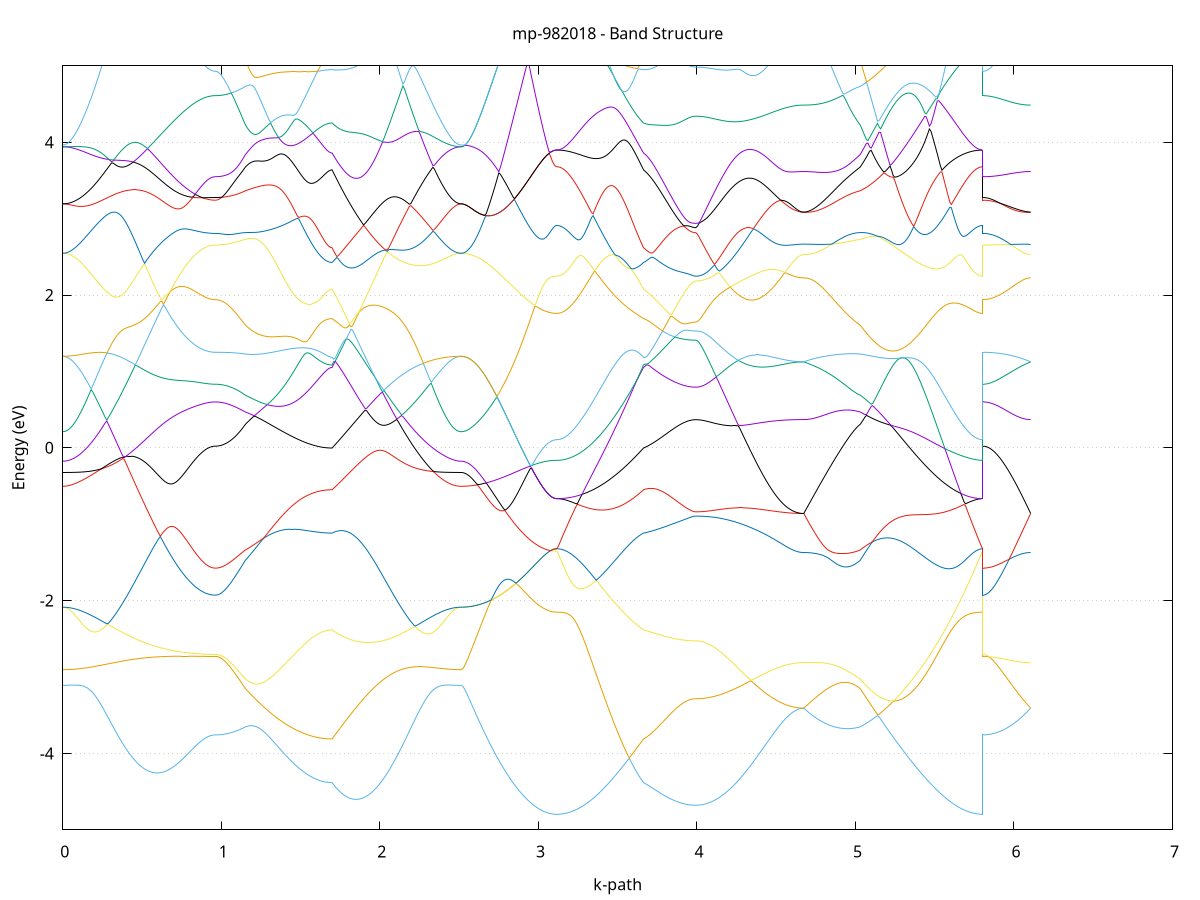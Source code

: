 set title 'mp-982018 - Band Structure'
set xlabel 'k-path'
set ylabel 'Energy (eV)'
set grid y
set yrange [-5:5]
set terminal png size 800,600
set output 'mp-982018_bands_gnuplot.png'
plot '-' using 1:2 with lines notitle, '-' using 1:2 with lines notitle, '-' using 1:2 with lines notitle, '-' using 1:2 with lines notitle, '-' using 1:2 with lines notitle, '-' using 1:2 with lines notitle, '-' using 1:2 with lines notitle, '-' using 1:2 with lines notitle, '-' using 1:2 with lines notitle, '-' using 1:2 with lines notitle, '-' using 1:2 with lines notitle, '-' using 1:2 with lines notitle, '-' using 1:2 with lines notitle, '-' using 1:2 with lines notitle, '-' using 1:2 with lines notitle, '-' using 1:2 with lines notitle, '-' using 1:2 with lines notitle, '-' using 1:2 with lines notitle, '-' using 1:2 with lines notitle, '-' using 1:2 with lines notitle, '-' using 1:2 with lines notitle, '-' using 1:2 with lines notitle, '-' using 1:2 with lines notitle, '-' using 1:2 with lines notitle, '-' using 1:2 with lines notitle, '-' using 1:2 with lines notitle, '-' using 1:2 with lines notitle, '-' using 1:2 with lines notitle, '-' using 1:2 with lines notitle, '-' using 1:2 with lines notitle, '-' using 1:2 with lines notitle, '-' using 1:2 with lines notitle, '-' using 1:2 with lines notitle, '-' using 1:2 with lines notitle, '-' using 1:2 with lines notitle, '-' using 1:2 with lines notitle, '-' using 1:2 with lines notitle, '-' using 1:2 with lines notitle, '-' using 1:2 with lines notitle, '-' using 1:2 with lines notitle, '-' using 1:2 with lines notitle, '-' using 1:2 with lines notitle, '-' using 1:2 with lines notitle, '-' using 1:2 with lines notitle, '-' using 1:2 with lines notitle, '-' using 1:2 with lines notitle, '-' using 1:2 with lines notitle, '-' using 1:2 with lines notitle
0.000000 -24.213110
0.009924 -24.213110
0.019849 -24.213110
0.029773 -24.213110
0.039697 -24.213210
0.049622 -24.213210
0.059546 -24.213310
0.069470 -24.213410
0.079394 -24.213510
0.089319 -24.213610
0.099243 -24.213810
0.109167 -24.214010
0.119092 -24.214310
0.129016 -24.214510
0.138940 -24.214910
0.148865 -24.215310
0.158789 -24.215810
0.168713 -24.216310
0.178637 -24.216910
0.188562 -24.217510
0.198486 -24.218310
0.208410 -24.219110
0.218335 -24.220010
0.228259 -24.220910
0.238183 -24.221910
0.248108 -24.223010
0.258032 -24.224210
0.267956 -24.225410
0.277880 -24.226810
0.287805 -24.228110
0.297729 -24.229610
0.307653 -24.231110
0.317578 -24.232610
0.327502 -24.234210
0.337426 -24.235910
0.347351 -24.237610
0.357275 -24.239410
0.367199 -24.241210
0.377123 -24.243010
0.387048 -24.244910
0.396972 -24.246810
0.406896 -24.248710
0.416821 -24.250710
0.426745 -24.252710
0.436669 -24.254710
0.446594 -24.256710
0.456518 -24.258710
0.466442 -24.260810
0.476366 -24.262810
0.486291 -24.264910
0.496215 -24.266910
0.506139 -24.269010
0.516064 -24.271010
0.525988 -24.273110
0.535912 -24.275110
0.545837 -24.277210
0.555761 -24.279210
0.565685 -24.281210
0.575610 -24.283210
0.585534 -24.285110
0.595458 -24.287110
0.605382 -24.289010
0.615307 -24.290910
0.625231 -24.292810
0.635155 -24.294610
0.645080 -24.296410
0.655004 -24.298210
0.664928 -24.299910
0.674853 -24.301610
0.684777 -24.303210
0.694701 -24.304810
0.704625 -24.306410
0.714550 -24.307910
0.724474 -24.309410
0.734398 -24.310810
0.744323 -24.312210
0.754247 -24.313510
0.764171 -24.314810
0.774096 -24.316010
0.784020 -24.317210
0.793944 -24.318310
0.803868 -24.319310
0.813793 -24.320310
0.823717 -24.321210
0.833641 -24.322110
0.843566 -24.322910
0.853490 -24.323710
0.863414 -24.324310
0.873339 -24.325010
0.883263 -24.325510
0.893187 -24.326010
0.903111 -24.326410
0.913036 -24.326810
0.922960 -24.327110
0.932884 -24.327310
0.942809 -24.327510
0.952733 -24.327610
0.962657 -24.327610
0.962657 -24.327610
0.972606 -24.327510
0.982554 -24.327010
0.992502 -24.326110
1.002451 -24.325010
1.012399 -24.323510
1.022348 -24.321710
1.032296 -24.319610
1.042244 -24.317110
1.052193 -24.314310
1.062141 -24.311310
1.072089 -24.307910
1.082038 -24.304110
1.091986 -24.300110
1.101935 -24.295810
1.111883 -24.291210
1.121831 -24.286310
1.131780 -24.281110
1.141728 -24.275610
1.151676 -24.269810
1.151676 -24.269810
1.161623 -24.265610
1.171569 -24.261210
1.181515 -24.256610
1.191462 -24.256310
1.201408 -24.255810
1.211354 -24.255310
1.221300 -24.254510
1.231247 -24.253710
1.241193 -24.252610
1.251139 -24.251510
1.261085 -24.250210
1.271032 -24.248710
1.280978 -24.247210
1.290924 -24.245510
1.300870 -24.243710
1.310817 -24.241810
1.320763 -24.239710
1.330709 -24.237610
1.340656 -24.235310
1.350602 -24.233010
1.360548 -24.230510
1.370494 -24.228010
1.380441 -24.225410
1.390387 -24.222710
1.400333 -24.220010
1.410279 -24.217210
1.420226 -24.214410
1.430172 -24.211510
1.440118 -24.208610
1.450065 -24.205610
1.460011 -24.202710
1.469957 -24.199810
1.479903 -24.196810
1.489850 -24.193910
1.499796 -24.191010
1.509742 -24.188110
1.519688 -24.185310
1.529635 -24.182610
1.539581 -24.179910
1.549527 -24.177310
1.559473 -24.174810
1.569420 -24.172410
1.579366 -24.170210
1.589312 -24.168010
1.599259 -24.166010
1.609205 -24.164210
1.619151 -24.162510
1.629097 -24.161010
1.639044 -24.159710
1.648990 -24.158510
1.658936 -24.157610
1.668882 -24.156810
1.678829 -24.156310
1.688775 -24.156010
1.698721 -24.155910
1.698721 -24.155910
1.708652 -24.155010
1.718584 -24.154110
1.728515 -24.153210
1.738446 -24.152310
1.748377 -24.151310
1.758308 -24.150310
1.768240 -24.149310
1.778171 -24.148310
1.788102 -24.147210
1.798033 -24.146110
1.807964 -24.144910
1.817896 -24.143710
1.827827 -24.142510
1.837758 -24.141210
1.847689 -24.139910
1.857620 -24.138510
1.867552 -24.137010
1.877483 -24.135510
1.887414 -24.134010
1.897345 -24.132410
1.907276 -24.130710
1.917208 -24.129010
1.927139 -24.127310
1.937070 -24.125510
1.947001 -24.123610
1.956932 -24.125310
1.966864 -24.129210
1.976795 -24.133010
1.986726 -24.136810
1.996657 -24.140510
2.006588 -24.144010
2.016520 -24.147510
2.026451 -24.151010
2.036382 -24.154310
2.046313 -24.157510
2.056244 -24.160710
2.066176 -24.163710
2.076107 -24.166710
2.086038 -24.169610
2.095969 -24.172410
2.105900 -24.175110
2.115832 -24.177710
2.125763 -24.180210
2.135694 -24.182610
2.145625 -24.184910
2.155556 -24.187110
2.165488 -24.189210
2.175419 -24.191210
2.185350 -24.193210
2.195281 -24.195010
2.205212 -24.196710
2.215144 -24.198410
2.225075 -24.199910
2.235006 -24.201310
2.244937 -24.202710
2.254868 -24.203910
2.264800 -24.205110
2.274731 -24.206210
2.284662 -24.207210
2.294593 -24.208110
2.304524 -24.208910
2.314456 -24.209610
2.324387 -24.210310
2.334318 -24.210810
2.344249 -24.211310
2.354180 -24.211810
2.364112 -24.212110
2.374043 -24.212410
2.383974 -24.212710
2.393905 -24.212810
2.403836 -24.213010
2.413767 -24.213110
2.423699 -24.213110
2.433630 -24.213210
2.443561 -24.213210
2.453492 -24.213210
2.463423 -24.213210
2.473355 -24.213110
2.483286 -24.213110
2.493217 -24.213110
2.503148 -24.213110
2.513079 -24.213110
2.513079 -24.213110
2.522969 -24.213010
2.532858 -24.212810
2.542748 -24.212410
2.552637 -24.211810
2.562527 -24.211110
2.572416 -24.210310
2.582306 -24.209310
2.592195 -24.208110
2.602085 -24.206810
2.611974 -24.205410
2.621864 -24.203810
2.631753 -24.202010
2.641643 -24.200210
2.651532 -24.198110
2.661422 -24.195910
2.671311 -24.193610
2.681201 -24.191210
2.691090 -24.188610
2.700980 -24.185910
2.710869 -24.183010
2.720759 -24.180010
2.730648 -24.178610
2.740538 -24.180510
2.750427 -24.182410
2.760317 -24.184310
2.770206 -24.186110
2.780096 -24.188010
2.789985 -24.189910
2.799875 -24.191710
2.809764 -24.193510
2.819654 -24.195310
2.829543 -24.197010
2.839433 -24.198710
2.849322 -24.200410
2.859212 -24.202110
2.869101 -24.203710
2.878991 -24.205210
2.888880 -24.206710
2.898770 -24.208210
2.908659 -24.209610
2.918549 -24.210910
2.928438 -24.212210
2.938328 -24.213510
2.948217 -24.214710
2.958107 -24.215810
2.967996 -24.216810
2.977886 -24.217810
2.987775 -24.218810
2.997664 -24.219610
3.007554 -24.220410
3.017443 -24.221210
3.027333 -24.221810
3.037222 -24.222410
3.047112 -24.223010
3.057001 -24.223410
3.066891 -24.223810
3.076780 -24.224210
3.086670 -24.224410
3.096559 -24.224610
3.106449 -24.224710
3.116338 -24.224710
3.116338 -24.224710
3.126285 -24.224710
3.136231 -24.224510
3.146177 -24.224310
3.156123 -24.223910
3.166070 -24.223510
3.176016 -24.223010
3.185962 -24.222310
3.195909 -24.221610
3.205855 -24.220810
3.215801 -24.219910
3.225747 -24.218910
3.235694 -24.217810
3.245640 -24.216710
3.255586 -24.215410
3.265532 -24.214110
3.275479 -24.212710
3.285425 -24.211310
3.295371 -24.209710
3.305317 -24.208110
3.315264 -24.206510
3.325210 -24.204810
3.335156 -24.203110
3.345103 -24.201310
3.355049 -24.199510
3.364995 -24.197610
3.374941 -24.195710
3.384888 -24.193910
3.394834 -24.192010
3.404780 -24.190110
3.414726 -24.188210
3.424673 -24.186410
3.434619 -24.184610
3.444565 -24.182810
3.454512 -24.181010
3.464458 -24.179310
3.474404 -24.177610
3.484350 -24.176010
3.494297 -24.174510
3.504243 -24.173010
3.514189 -24.171610
3.524135 -24.170210
3.534082 -24.168910
3.544028 -24.167710
3.553974 -24.166510
3.563920 -24.165410
3.573867 -24.164310
3.583813 -24.163210
3.593759 -24.162210
3.603706 -24.161310
3.613652 -24.160310
3.623598 -24.159410
3.633544 -24.158510
3.643491 -24.157610
3.653437 -24.156810
3.663383 -24.155910
3.663383 -24.155910
3.673381 -24.155510
3.683378 -24.155210
3.693376 -24.154910
3.703373 -24.154710
3.713370 -24.154410
3.723368 -24.154310
3.733365 -24.154110
3.743363 -24.154110
3.753360 -24.154010
3.763358 -24.154110
3.773355 -24.154210
3.783353 -24.154410
3.793350 -24.154610
3.803347 -24.154810
3.813345 -24.155110
3.823342 -24.155510
3.833340 -24.155910
3.843337 -24.156310
3.853335 -24.156710
3.863332 -24.157110
3.873330 -24.157610
3.883327 -24.158010
3.893324 -24.158510
3.903322 -24.158910
3.913319 -24.159310
3.923317 -24.159610
3.933314 -24.159910
3.943312 -24.160210
3.953309 -24.160510
3.963307 -24.160610
3.973304 -24.160810
3.983302 -24.160910
3.993299 -24.160910
3.993299 -24.160910
4.003164 -24.160910
4.013029 -24.160810
4.022895 -24.160810
4.032760 -24.160710
4.042625 -24.160710
4.052490 -24.160610
4.062356 -24.160510
4.072221 -24.160310
4.082086 -24.160210
4.091951 -24.160110
4.101817 -24.159910
4.111682 -24.159810
4.121547 -24.159710
4.131412 -24.159610
4.141278 -24.159510
4.151143 -24.159510
4.161008 -24.159510
4.170873 -24.159610
4.180739 -24.159910
4.190604 -24.160410
4.200469 -24.161110
4.210334 -24.162310
4.220199 -24.164110
4.230065 -24.166610
4.239930 -24.169910
4.249795 -24.174010
4.259660 -24.178810
4.269526 -24.183910
4.279391 -24.189410
4.289256 -24.195010
4.299121 -24.200710
4.308987 -24.206510
4.318852 -24.212310
4.328717 -24.218010
4.338582 -24.223610
4.348448 -24.229210
4.358313 -24.234710
4.368178 -24.240110
4.378043 -24.245410
4.387909 -24.250510
4.397774 -24.255610
4.407639 -24.260410
4.417504 -24.265210
4.427370 -24.269810
4.437235 -24.274310
4.447100 -24.278610
4.456965 -24.282710
4.466830 -24.286710
4.476696 -24.290510
4.486561 -24.294110
4.496426 -24.297610
4.506291 -24.300910
4.516157 -24.304010
4.526022 -24.307010
4.535887 -24.309710
4.545752 -24.312310
4.555618 -24.314710
4.565483 -24.316910
4.575348 -24.319010
4.585213 -24.320810
4.595079 -24.322510
4.604944 -24.323910
4.614809 -24.325210
4.624674 -24.326210
4.634540 -24.327110
4.644405 -24.327810
4.654270 -24.328310
4.664135 -24.328610
4.674000 -24.328710
4.674000 -24.328710
4.683888 -24.328710
4.693776 -24.328610
4.703664 -24.328410
4.713552 -24.328210
4.723440 -24.327810
4.733327 -24.327510
4.743215 -24.327010
4.753103 -24.326410
4.762991 -24.325810
4.772879 -24.325010
4.782766 -24.324210
4.792654 -24.323210
4.802542 -24.322210
4.812430 -24.321110
4.822318 -24.319810
4.832206 -24.318510
4.842093 -24.317010
4.851981 -24.315410
4.861869 -24.313810
4.871757 -24.312010
4.881645 -24.310110
4.891532 -24.308110
4.901420 -24.306010
4.911308 -24.303810
4.921196 -24.301510
4.931084 -24.299010
4.940972 -24.296510
4.950859 -24.293910
4.960747 -24.291110
4.970635 -24.288310
4.980523 -24.285410
4.990411 -24.282410
5.000298 -24.279310
5.010186 -24.276210
5.020074 -24.273010
5.029962 -24.269810
5.029962 -24.269810
5.039880 -24.263810
5.049799 -24.257510
5.059717 -24.257510
5.069636 -24.257810
5.079554 -24.258110
5.089473 -24.258410
5.099391 -24.258610
5.109309 -24.258810
5.119228 -24.258910
5.129146 -24.259110
5.139065 -24.259210
5.148983 -24.259310
5.158902 -24.259310
5.168820 -24.259310
5.178739 -24.259310
5.188657 -24.259210
5.198575 -24.259110
5.208494 -24.258910
5.218412 -24.258810
5.228331 -24.258610
5.238249 -24.258310
5.248168 -24.258010
5.258086 -24.257710
5.268004 -24.257410
5.277923 -24.257010
5.287841 -24.256610
5.297760 -24.256210
5.307678 -24.255710
5.317597 -24.255210
5.327515 -24.254710
5.337434 -24.254110
5.347352 -24.253510
5.357270 -24.252910
5.367189 -24.252310
5.377107 -24.251610
5.387026 -24.250910
5.396944 -24.250210
5.406863 -24.249510
5.416781 -24.248710
5.426699 -24.248010
5.436618 -24.247210
5.446536 -24.246410
5.456455 -24.245610
5.466373 -24.244810
5.476292 -24.244010
5.486210 -24.243110
5.496129 -24.242310
5.506047 -24.241410
5.515965 -24.240610
5.525884 -24.239810
5.535802 -24.238910
5.545721 -24.238110
5.555639 -24.237210
5.565558 -24.236410
5.575476 -24.235610
5.585394 -24.234810
5.595313 -24.234010
5.605231 -24.233310
5.615150 -24.232510
5.625068 -24.231810
5.634987 -24.231110
5.644905 -24.230410
5.654824 -24.229810
5.664742 -24.229210
5.674660 -24.228610
5.684579 -24.228010
5.694497 -24.227510
5.704416 -24.227110
5.714334 -24.226610
5.724253 -24.226210
5.734171 -24.225910
5.744089 -24.225610
5.754008 -24.225310
5.763926 -24.225110
5.773845 -24.224910
5.783763 -24.224810
5.793682 -24.224710
5.803600 -24.224710
5.803600 -24.327610
5.813330 -24.327610
5.823060 -24.327610
5.832790 -24.327710
5.842520 -24.327710
5.852250 -24.327710
5.861980 -24.327710
5.871710 -24.327810
5.881440 -24.327810
5.891170 -24.327810
5.900900 -24.327910
5.910630 -24.327910
5.920360 -24.328010
5.930090 -24.328010
5.939820 -24.328110
5.949550 -24.328110
5.959280 -24.328210
5.969010 -24.328210
5.978740 -24.328310
5.988470 -24.328310
5.998200 -24.328410
6.007930 -24.328410
6.017660 -24.328510
6.027390 -24.328510
6.037120 -24.328610
6.046850 -24.328610
6.056580 -24.328610
6.066310 -24.328610
6.076040 -24.328710
6.085770 -24.328710
6.095500 -24.328710
6.105230 -24.328710
e
0.000000 -24.151610
0.009924 -24.151510
0.019849 -24.151510
0.029773 -24.151410
0.039697 -24.151310
0.049622 -24.151210
0.059546 -24.151110
0.069470 -24.150910
0.079394 -24.150610
0.089319 -24.150410
0.099243 -24.150010
0.109167 -24.149610
0.119092 -24.149210
0.129016 -24.148710
0.138940 -24.148110
0.148865 -24.147410
0.158789 -24.146710
0.168713 -24.145910
0.178637 -24.145010
0.188562 -24.144010
0.198486 -24.142910
0.208410 -24.141710
0.218335 -24.140410
0.228259 -24.139010
0.238183 -24.137510
0.248108 -24.135910
0.258032 -24.134210
0.267956 -24.132410
0.277880 -24.130510
0.287805 -24.128510
0.297729 -24.126510
0.307653 -24.124310
0.317578 -24.122110
0.327502 -24.119710
0.337426 -24.117310
0.347351 -24.114810
0.357275 -24.112210
0.367199 -24.109510
0.377123 -24.106810
0.387048 -24.104010
0.396972 -24.101110
0.406896 -24.098210
0.416821 -24.095210
0.426745 -24.096210
0.436669 -24.099210
0.446594 -24.102210
0.456518 -24.105210
0.466442 -24.108110
0.476366 -24.111010
0.486291 -24.114010
0.496215 -24.116810
0.506139 -24.119710
0.516064 -24.122510
0.525988 -24.125310
0.535912 -24.128010
0.545837 -24.130710
0.555761 -24.133410
0.565685 -24.136010
0.575610 -24.138610
0.585534 -24.141110
0.595458 -24.143610
0.605382 -24.146010
0.615307 -24.148410
0.625231 -24.150810
0.635155 -24.153110
0.645080 -24.155310
0.655004 -24.157510
0.664928 -24.159610
0.674853 -24.161710
0.684777 -24.163710
0.694701 -24.165710
0.704625 -24.167610
0.714550 -24.169410
0.724474 -24.171210
0.734398 -24.172910
0.744323 -24.174510
0.754247 -24.179510
0.764171 -24.185810
0.774096 -24.191910
0.784020 -24.197710
0.793944 -24.203210
0.803868 -24.208510
0.813793 -24.213410
0.823717 -24.218110
0.833641 -24.222510
0.843566 -24.226510
0.853490 -24.230310
0.863414 -24.233810
0.873339 -24.236910
0.883263 -24.239710
0.893187 -24.242210
0.903111 -24.244410
0.913036 -24.246210
0.922960 -24.247710
0.932884 -24.248910
0.942809 -24.249710
0.952733 -24.250210
0.962657 -24.250410
0.962657 -24.250410
0.972606 -24.250410
0.982554 -24.250510
0.992502 -24.250610
1.002451 -24.250810
1.012399 -24.251010
1.022348 -24.251310
1.032296 -24.251610
1.042244 -24.252010
1.052193 -24.252310
1.062141 -24.252710
1.072089 -24.253110
1.082038 -24.253510
1.091986 -24.254010
1.101935 -24.254410
1.111883 -24.254810
1.121831 -24.255210
1.131780 -24.255710
1.141728 -24.256110
1.151676 -24.256510
1.151676 -24.256510
1.161623 -24.256610
1.171569 -24.256710
1.181515 -24.256610
1.191462 -24.251910
1.201408 -24.247010
1.211354 -24.241910
1.221300 -24.236710
1.231247 -24.231410
1.241193 -24.226010
1.251139 -24.220410
1.261085 -24.214610
1.271032 -24.208810
1.280978 -24.202810
1.290924 -24.196710
1.300870 -24.190510
1.310817 -24.184310
1.320763 -24.177910
1.330709 -24.171410
1.340656 -24.164910
1.350602 -24.158310
1.360548 -24.151610
1.370494 -24.144810
1.380441 -24.138110
1.390387 -24.131310
1.400333 -24.124510
1.410279 -24.118910
1.420226 -24.116410
1.430172 -24.114010
1.440118 -24.111510
1.450065 -24.109110
1.460011 -24.106710
1.469957 -24.104310
1.479903 -24.102010
1.489850 -24.099810
1.499796 -24.097710
1.509742 -24.095610
1.519688 -24.093610
1.529635 -24.091810
1.539581 -24.090010
1.549527 -24.088410
1.559473 -24.086910
1.569420 -24.085510
1.579366 -24.084310
1.589312 -24.083210
1.599259 -24.082210
1.609205 -24.081310
1.619151 -24.080510
1.629097 -24.079910
1.639044 -24.079310
1.648990 -24.078910
1.658936 -24.078510
1.668882 -24.078210
1.678829 -24.078010
1.688775 -24.077910
1.698721 -24.077910
1.698721 -24.077910
1.708652 -24.074410
1.718584 -24.071010
1.728515 -24.067710
1.738446 -24.064510
1.748377 -24.061410
1.758308 -24.058310
1.768240 -24.055310
1.778171 -24.052510
1.788102 -24.049810
1.798033 -24.054610
1.807964 -24.059310
1.817896 -24.064110
1.827827 -24.068810
1.837758 -24.073510
1.847689 -24.078110
1.857620 -24.082710
1.867552 -24.087210
1.877483 -24.091710
1.887414 -24.096110
1.897345 -24.100510
1.907276 -24.104810
1.917208 -24.109010
1.927139 -24.113210
1.937070 -24.117310
1.947001 -24.121410
1.956932 -24.121710
1.966864 -24.119710
1.976795 -24.117610
1.986726 -24.115610
1.996657 -24.113410
2.006588 -24.111210
2.016520 -24.109010
2.026451 -24.106710
2.036382 -24.104410
2.046313 -24.102010
2.056244 -24.099610
2.066176 -24.097110
2.076107 -24.094610
2.086038 -24.092010
2.095969 -24.089510
2.105900 -24.086810
2.115832 -24.084210
2.125763 -24.081510
2.135694 -24.078810
2.145625 -24.076010
2.155556 -24.073310
2.165488 -24.070510
2.175419 -24.068810
2.185350 -24.073410
2.195281 -24.077910
2.205212 -24.082310
2.215144 -24.086510
2.225075 -24.090710
2.235006 -24.094710
2.244937 -24.098510
2.254868 -24.102310
2.264800 -24.105910
2.274731 -24.109410
2.284662 -24.112810
2.294593 -24.116010
2.304524 -24.119110
2.314456 -24.122110
2.324387 -24.124910
2.334318 -24.127610
2.344249 -24.130210
2.354180 -24.132610
2.364112 -24.134910
2.374043 -24.137010
2.383974 -24.139010
2.393905 -24.140910
2.403836 -24.142610
2.413767 -24.144110
2.423699 -24.145510
2.433630 -24.146810
2.443561 -24.147910
2.453492 -24.148910
2.463423 -24.149710
2.473355 -24.150410
2.483286 -24.150910
2.493217 -24.151310
2.503148 -24.151510
2.513079 -24.151610
2.513079 -24.151610
2.522969 -24.151610
2.532858 -24.151910
2.542748 -24.152210
2.552637 -24.152710
2.562527 -24.153410
2.572416 -24.154210
2.582306 -24.155110
2.592195 -24.156110
2.602085 -24.157210
2.611974 -24.158510
2.621864 -24.159810
2.631753 -24.161210
2.641643 -24.162810
2.651532 -24.164310
2.661422 -24.166010
2.671311 -24.167710
2.681201 -24.169410
2.691090 -24.171210
2.700980 -24.173010
2.710869 -24.174910
2.720759 -24.176710
2.730648 -24.178610
2.740538 -24.180510
2.750427 -24.182410
2.760317 -24.184310
2.770206 -24.186110
2.780096 -24.188010
2.789985 -24.189910
2.799875 -24.191710
2.809764 -24.193510
2.819654 -24.195310
2.829543 -24.197010
2.839433 -24.198710
2.849322 -24.200410
2.859212 -24.202110
2.869101 -24.203710
2.878991 -24.205210
2.888880 -24.206710
2.898770 -24.208210
2.908659 -24.209610
2.918549 -24.210910
2.928438 -24.212210
2.938328 -24.213510
2.948217 -24.214710
2.958107 -24.215810
2.967996 -24.216810
2.977886 -24.217810
2.987775 -24.218810
2.997664 -24.219610
3.007554 -24.220410
3.017443 -24.221210
3.027333 -24.221810
3.037222 -24.222410
3.047112 -24.223010
3.057001 -24.223410
3.066891 -24.223810
3.076780 -24.224210
3.086670 -24.224410
3.096559 -24.224610
3.106449 -24.224710
3.116338 -24.224710
3.116338 -24.224710
3.126285 -24.224710
3.136231 -24.224510
3.146177 -24.224110
3.156123 -24.223710
3.166070 -24.223110
3.176016 -24.222410
3.185962 -24.221610
3.195909 -24.220610
3.205855 -24.219510
3.215801 -24.218310
3.225747 -24.217010
3.235694 -24.215510
3.245640 -24.214010
3.255586 -24.212310
3.265532 -24.210510
3.275479 -24.208510
3.285425 -24.206510
3.295371 -24.204310
3.305317 -24.202110
3.315264 -24.199710
3.325210 -24.197210
3.335156 -24.194610
3.345103 -24.192010
3.355049 -24.189210
3.364995 -24.186310
3.374941 -24.183310
3.384888 -24.180310
3.394834 -24.177210
3.404780 -24.173910
3.414726 -24.170710
3.424673 -24.167310
3.434619 -24.163910
3.444565 -24.160410
3.454512 -24.156810
3.464458 -24.153210
3.474404 -24.149510
3.484350 -24.145810
3.494297 -24.142110
3.504243 -24.138310
3.514189 -24.134510
3.524135 -24.130610
3.534082 -24.126810
3.544028 -24.122910
3.553974 -24.119110
3.563920 -24.115210
3.573867 -24.111310
3.583813 -24.107510
3.593759 -24.103610
3.603706 -24.099810
3.613652 -24.096110
3.623598 -24.092310
3.633544 -24.088610
3.643491 -24.085010
3.653437 -24.081410
3.663383 -24.077910
3.663383 -24.077910
3.673381 -24.076410
3.683378 -24.075010
3.693376 -24.073510
3.703373 -24.072010
3.713370 -24.070410
3.723368 -24.068810
3.733365 -24.067310
3.743363 -24.065710
3.753360 -24.064110
3.763358 -24.062510
3.773355 -24.060910
3.783353 -24.059310
3.793350 -24.057710
3.803347 -24.056210
3.813345 -24.054610
3.823342 -24.053110
3.833340 -24.051610
3.843337 -24.050210
3.853335 -24.048810
3.863332 -24.047510
3.873330 -24.046310
3.883327 -24.045110
3.893324 -24.043910
3.903322 -24.042910
3.913319 -24.042010
3.923317 -24.041110
3.933314 -24.040410
3.943312 -24.039710
3.953309 -24.039210
3.963307 -24.038810
3.973304 -24.038510
3.983302 -24.038310
3.993299 -24.038210
3.993299 -24.038210
4.003164 -24.038410
4.013029 -24.039110
4.022895 -24.040110
4.032760 -24.041510
4.042625 -24.043210
4.052490 -24.045310
4.062356 -24.047710
4.072221 -24.050310
4.082086 -24.053210
4.091951 -24.056310
4.101817 -24.060610
4.111682 -24.066410
4.121547 -24.072410
4.131412 -24.078610
4.141278 -24.084810
4.151143 -24.091110
4.161008 -24.097410
4.170873 -24.103610
4.180739 -24.109810
4.190604 -24.115710
4.200469 -24.121410
4.210334 -24.126610
4.220199 -24.131110
4.230065 -24.134910
4.239930 -24.137910
4.249795 -24.140010
4.259660 -24.141410
4.269526 -24.142210
4.279391 -24.142710
4.289256 -24.143010
4.299121 -24.145510
4.308987 -24.150010
4.318852 -24.154610
4.328717 -24.159110
4.338582 -24.163510
4.348448 -24.167910
4.358313 -24.172310
4.368178 -24.176610
4.378043 -24.180810
4.387909 -24.184910
4.397774 -24.188910
4.407639 -24.192810
4.417504 -24.196710
4.427370 -24.200410
4.437235 -24.204010
4.447100 -24.207510
4.456965 -24.210910
4.466830 -24.214210
4.476696 -24.217310
4.486561 -24.220310
4.496426 -24.223210
4.506291 -24.225910
4.516157 -24.228510
4.526022 -24.231010
4.535887 -24.233310
4.545752 -24.235410
4.555618 -24.237410
4.565483 -24.239310
4.575348 -24.241010
4.585213 -24.242510
4.595079 -24.243910
4.604944 -24.245110
4.614809 -24.246210
4.624674 -24.247110
4.634540 -24.247810
4.644405 -24.248410
4.654270 -24.248810
4.664135 -24.249110
4.674000 -24.249110
4.674000 -24.249110
4.683888 -24.249110
4.693776 -24.249110
4.703664 -24.249010
4.713552 -24.248910
4.723440 -24.248810
4.733327 -24.248610
4.743215 -24.248510
4.753103 -24.248410
4.762991 -24.248210
4.772879 -24.248110
4.782766 -24.248110
4.792654 -24.248010
4.802542 -24.248010
4.812430 -24.248010
4.822318 -24.248010
4.832206 -24.248110
4.842093 -24.248310
4.851981 -24.248410
4.861869 -24.248710
4.871757 -24.248910
4.881645 -24.249310
4.891532 -24.249610
4.901420 -24.250010
4.911308 -24.250510
4.921196 -24.251010
4.931084 -24.251510
4.940972 -24.252010
4.950859 -24.252510
4.960747 -24.253110
4.970635 -24.253710
4.980523 -24.254210
4.990411 -24.254810
5.000298 -24.255310
5.010186 -24.255810
5.020074 -24.256210
5.029962 -24.256510
5.029962 -24.256510
5.039880 -24.256810
5.049799 -24.257210
5.059717 -24.251010
5.069636 -24.244210
5.079554 -24.237210
5.089473 -24.229910
5.099391 -24.222410
5.109309 -24.214710
5.119228 -24.206810
5.129146 -24.198710
5.139065 -24.190410
5.148983 -24.181910
5.158902 -24.173310
5.168820 -24.164410
5.178739 -24.155510
5.188657 -24.146410
5.198575 -24.137110
5.208494 -24.134010
5.218412 -24.131710
5.228331 -24.129410
5.238249 -24.127110
5.248168 -24.124810
5.258086 -24.122510
5.268004 -24.120210
5.277923 -24.117810
5.287841 -24.115510
5.297760 -24.113210
5.307678 -24.111010
5.317597 -24.108710
5.327515 -24.106410
5.337434 -24.104210
5.347352 -24.102010
5.357270 -24.099710
5.367189 -24.097610
5.377107 -24.095410
5.387026 -24.093210
5.396944 -24.091110
5.406863 -24.089010
5.416781 -24.087010
5.426699 -24.084910
5.436618 -24.084110
5.446536 -24.089010
5.456455 -24.094110
5.466373 -24.099410
5.476292 -24.104710
5.486210 -24.110110
5.496129 -24.115510
5.506047 -24.121010
5.515965 -24.126510
5.525884 -24.132010
5.535802 -24.137510
5.545721 -24.142910
5.555639 -24.148310
5.565558 -24.153610
5.575476 -24.158810
5.585394 -24.163910
5.595313 -24.168810
5.605231 -24.173610
5.615150 -24.178310
5.625068 -24.182710
5.634987 -24.187010
5.644905 -24.191110
5.654824 -24.195010
5.664742 -24.198710
5.674660 -24.202210
5.684579 -24.205510
5.694497 -24.208510
5.704416 -24.211210
5.714334 -24.213810
5.724253 -24.216010
5.734171 -24.218110
5.744089 -24.219810
5.754008 -24.221310
5.763926 -24.222510
5.773845 -24.223510
5.783763 -24.224210
5.793682 -24.224610
5.803600 -24.224710
5.803600 -24.250410
5.813330 -24.250410
5.823060 -24.250410
5.832790 -24.250410
5.842520 -24.250310
5.852250 -24.250310
5.861980 -24.250310
5.871710 -24.250210
5.881440 -24.250210
5.891170 -24.250210
5.900900 -24.250110
5.910630 -24.250010
5.920360 -24.250010
5.930090 -24.249910
5.939820 -24.249910
5.949550 -24.249810
5.959280 -24.249710
5.969010 -24.249710
5.978740 -24.249610
5.988470 -24.249510
5.998200 -24.249510
6.007930 -24.249410
6.017660 -24.249410
6.027390 -24.249310
6.037120 -24.249310
6.046850 -24.249310
6.056580 -24.249210
6.066310 -24.249210
6.076040 -24.249210
6.085770 -24.249210
6.095500 -24.249110
6.105230 -24.249110
e
0.000000 -24.151610
0.009924 -24.151410
0.019849 -24.150910
0.029773 -24.150110
0.039697 -24.148910
0.049622 -24.147510
0.059546 -24.145710
0.069470 -24.143610
0.079394 -24.141110
0.089319 -24.138410
0.099243 -24.135310
0.109167 -24.131910
0.119092 -24.128210
0.129016 -24.124210
0.138940 -24.119910
0.148865 -24.115310
0.158789 -24.110410
0.168713 -24.105210
0.178637 -24.099710
0.188562 -24.093910
0.198486 -24.087910
0.208410 -24.081610
0.218335 -24.075010
0.228259 -24.068210
0.238183 -24.061110
0.248108 -24.053710
0.258032 -24.046210
0.267956 -24.047310
0.277880 -24.050310
0.287805 -24.053310
0.297729 -24.056310
0.307653 -24.059310
0.317578 -24.062410
0.327502 -24.065510
0.337426 -24.068510
0.347351 -24.071610
0.357275 -24.074710
0.367199 -24.077810
0.377123 -24.080910
0.387048 -24.084010
0.396972 -24.087010
0.406896 -24.090110
0.416821 -24.093110
0.426745 -24.092210
0.436669 -24.089010
0.446594 -24.085910
0.456518 -24.082710
0.466442 -24.079410
0.476366 -24.076110
0.486291 -24.072810
0.496215 -24.069410
0.506139 -24.066010
0.516064 -24.062510
0.525988 -24.059110
0.535912 -24.055610
0.545837 -24.052010
0.555761 -24.048510
0.565685 -24.045010
0.575610 -24.047810
0.585534 -24.053710
0.595458 -24.060210
0.605382 -24.067210
0.615307 -24.074510
0.625231 -24.082110
0.635155 -24.089910
0.645080 -24.097710
0.655004 -24.105710
0.664928 -24.113610
0.674853 -24.121510
0.684777 -24.129310
0.694701 -24.137010
0.704625 -24.144610
0.714550 -24.152010
0.724474 -24.159210
0.734398 -24.166210
0.744323 -24.172910
0.754247 -24.176110
0.764171 -24.177610
0.774096 -24.179010
0.784020 -24.180410
0.793944 -24.181710
0.803868 -24.182910
0.813793 -24.184110
0.823717 -24.185210
0.833641 -24.186210
0.843566 -24.187110
0.853490 -24.188010
0.863414 -24.188810
0.873339 -24.189510
0.883263 -24.190210
0.893187 -24.190810
0.903111 -24.191210
0.913036 -24.191710
0.922960 -24.192010
0.932884 -24.192310
0.942809 -24.192510
0.952733 -24.192610
0.962657 -24.192610
0.962657 -24.192610
0.972606 -24.192610
0.982554 -24.192410
0.992502 -24.192010
1.002451 -24.191610
1.012399 -24.191010
1.022348 -24.190310
1.032296 -24.189510
1.042244 -24.188510
1.052193 -24.187510
1.062141 -24.186410
1.072089 -24.185110
1.082038 -24.183810
1.091986 -24.182410
1.101935 -24.180910
1.111883 -24.179310
1.121831 -24.177710
1.131780 -24.176010
1.141728 -24.174310
1.151676 -24.172510
1.151676 -24.172510
1.161623 -24.171110
1.171569 -24.169710
1.181515 -24.168310
1.191462 -24.166710
1.201408 -24.165110
1.211354 -24.163410
1.221300 -24.161710
1.231247 -24.159810
1.241193 -24.158010
1.251139 -24.156010
1.261085 -24.154010
1.271032 -24.152010
1.280978 -24.149910
1.290924 -24.147710
1.300870 -24.145510
1.310817 -24.143210
1.320763 -24.140910
1.330709 -24.138610
1.340656 -24.136210
1.350602 -24.133810
1.360548 -24.131410
1.370494 -24.128910
1.380441 -24.126410
1.390387 -24.123910
1.400333 -24.121410
1.410279 -24.117710
1.420226 -24.110910
1.430172 -24.104110
1.440118 -24.097410
1.450065 -24.090710
1.460011 -24.084210
1.469957 -24.077810
1.479903 -24.071510
1.489850 -24.065310
1.499796 -24.059410
1.509742 -24.053710
1.519688 -24.048310
1.529635 -24.043210
1.539581 -24.038410
1.549527 -24.033910
1.559473 -24.029810
1.569420 -24.026010
1.579366 -24.022610
1.589312 -24.019610
1.599259 -24.017010
1.609205 -24.014610
1.619151 -24.012610
1.629097 -24.010910
1.639044 -24.009510
1.648990 -24.008310
1.658936 -24.007310
1.668882 -24.006610
1.678829 -24.006110
1.688775 -24.005810
1.698721 -24.005710
1.698721 -24.005710
1.708652 -24.010610
1.718584 -24.015610
1.728515 -24.020510
1.738446 -24.025410
1.748377 -24.030310
1.758308 -24.035210
1.768240 -24.040110
1.778171 -24.044910
1.788102 -24.049710
1.798033 -24.047010
1.807964 -24.044410
1.817896 -24.041910
1.827827 -24.039510
1.837758 -24.037110
1.847689 -24.034910
1.857620 -24.032810
1.867552 -24.030710
1.877483 -24.028810
1.887414 -24.026910
1.897345 -24.025210
1.907276 -24.023510
1.917208 -24.021810
1.927139 -24.020310
1.937070 -24.018910
1.947001 -24.017510
1.956932 -24.016110
1.966864 -24.014910
1.976795 -24.013710
1.986726 -24.012610
1.996657 -24.011510
2.006588 -24.010510
2.016520 -24.009610
2.026451 -24.008710
2.036382 -24.007810
2.046313 -24.008110
2.056244 -24.012610
2.066176 -24.017110
2.076107 -24.021610
2.086038 -24.026110
2.095969 -24.030510
2.105900 -24.035010
2.115832 -24.039410
2.125763 -24.044310
2.135694 -24.049410
2.145625 -24.054410
2.155556 -24.059310
2.165488 -24.064110
2.175419 -24.067610
2.185350 -24.069110
2.195281 -24.073210
2.205212 -24.077210
2.215144 -24.081110
2.225075 -24.085010
2.235006 -24.088810
2.244937 -24.092510
2.254868 -24.096210
2.264800 -24.099810
2.274731 -24.103310
2.284662 -24.106810
2.294593 -24.110110
2.304524 -24.113410
2.314456 -24.116510
2.324387 -24.119610
2.334318 -24.122510
2.344249 -24.125410
2.354180 -24.128110
2.364112 -24.130710
2.374043 -24.133210
2.383974 -24.135610
2.393905 -24.137810
2.403836 -24.139910
2.413767 -24.141810
2.423699 -24.143610
2.433630 -24.145210
2.443561 -24.146710
2.453492 -24.148010
2.463423 -24.149010
2.473355 -24.149910
2.483286 -24.150610
2.493217 -24.151210
2.503148 -24.151510
2.513079 -24.151610
2.513079 -24.151610
2.522969 -24.151610
2.532858 -24.151910
2.542748 -24.152210
2.552637 -24.152710
2.562527 -24.153410
2.572416 -24.154210
2.582306 -24.155110
2.592195 -24.156110
2.602085 -24.157210
2.611974 -24.158510
2.621864 -24.159810
2.631753 -24.161210
2.641643 -24.162810
2.651532 -24.164310
2.661422 -24.166010
2.671311 -24.167710
2.681201 -24.169410
2.691090 -24.171210
2.700980 -24.173010
2.710869 -24.174910
2.720759 -24.176710
2.730648 -24.176910
2.740538 -24.173710
2.750427 -24.170410
2.760317 -24.166910
2.770206 -24.163310
2.780096 -24.159710
2.789985 -24.155910
2.799875 -24.152110
2.809764 -24.148110
2.819654 -24.144110
2.829543 -24.140010
2.839433 -24.135810
2.849322 -24.131610
2.859212 -24.127310
2.869101 -24.122910
2.878991 -24.118610
2.888880 -24.114210
2.898770 -24.109710
2.908659 -24.105310
2.918549 -24.100910
2.928438 -24.096510
2.938328 -24.092110
2.948217 -24.087810
2.958107 -24.083510
2.967996 -24.079310
2.977886 -24.075210
2.987775 -24.071310
2.997664 -24.067510
3.007554 -24.063810
3.017443 -24.060410
3.027333 -24.057110
3.037222 -24.054110
3.047112 -24.051410
3.057001 -24.049010
3.066891 -24.046910
3.076780 -24.045110
3.086670 -24.043810
3.096559 -24.042710
3.106449 -24.042110
3.116338 -24.041910
3.116338 -24.041910
3.126285 -24.042010
3.136231 -24.042110
3.146177 -24.042210
3.156123 -24.042510
3.166070 -24.042810
3.176016 -24.043110
3.185962 -24.043510
3.195909 -24.043910
3.205855 -24.044410
3.215801 -24.045010
3.225747 -24.045510
3.235694 -24.046110
3.245640 -24.046710
3.255586 -24.047310
3.265532 -24.047810
3.275479 -24.048410
3.285425 -24.049010
3.295371 -24.049510
3.305317 -24.050010
3.315264 -24.050410
3.325210 -24.050810
3.335156 -24.051110
3.345103 -24.051410
3.355049 -24.051510
3.364995 -24.051610
3.374941 -24.051510
3.384888 -24.051310
3.394834 -24.051010
3.404780 -24.050610
3.414726 -24.050010
3.424673 -24.049310
3.434619 -24.048310
3.444565 -24.047310
3.454512 -24.046010
3.464458 -24.044510
3.474404 -24.042810
3.484350 -24.040910
3.494297 -24.038810
3.504243 -24.036510
3.514189 -24.034010
3.524135 -24.031310
3.534082 -24.028310
3.544028 -24.025110
3.553974 -24.021710
3.563920 -24.018110
3.573867 -24.014310
3.583813 -24.010310
3.593759 -24.006110
3.603706 -24.001710
3.613652 -23.997110
3.623598 -23.992410
3.633544 -23.991010
3.643491 -23.995910
3.653437 -24.000810
3.663383 -24.005710
3.663383 -24.005710
3.673381 -24.007910
3.683378 -24.010110
3.693376 -24.012410
3.703373 -24.014610
3.713370 -24.016810
3.723368 -24.018810
3.733365 -24.020710
3.743363 -24.022410
3.753360 -24.023910
3.763358 -24.025210
3.773355 -24.026410
3.783353 -24.027310
3.793350 -24.028110
3.803347 -24.028710
3.813345 -24.029110
3.823342 -24.029310
3.833340 -24.029410
3.843337 -24.029310
3.853335 -24.029210
3.863332 -24.028910
3.873330 -24.028510
3.883327 -24.028010
3.893324 -24.027510
3.903322 -24.026910
3.913319 -24.026310
3.923317 -24.025710
3.933314 -24.025210
3.943312 -24.024610
3.953309 -24.024210
3.963307 -24.023810
3.973304 -24.023510
3.983302 -24.023410
3.993299 -24.023310
3.993299 -24.023310
4.003164 -24.023710
4.013029 -24.024810
4.022895 -24.026610
4.032760 -24.029110
4.042625 -24.032210
4.052490 -24.035910
4.062356 -24.040010
4.072221 -24.044610
4.082086 -24.049610
4.091951 -24.055010
4.101817 -24.059610
4.111682 -24.063010
4.121547 -24.066710
4.131412 -24.070410
4.141278 -24.074310
4.151143 -24.078310
4.161008 -24.082410
4.170873 -24.086610
4.180739 -24.090910
4.190604 -24.095210
4.200469 -24.099610
4.210334 -24.104110
4.220199 -24.108610
4.230065 -24.113210
4.239930 -24.117710
4.249795 -24.122410
4.259660 -24.127010
4.269526 -24.131610
4.279391 -24.136210
4.289256 -24.140810
4.299121 -24.143010
4.308987 -24.142910
4.318852 -24.142710
4.328717 -24.142410
4.338582 -24.142110
4.348448 -24.141710
4.358313 -24.141310
4.368178 -24.140910
4.378043 -24.140410
4.387909 -24.140010
4.397774 -24.139510
4.407639 -24.139010
4.417504 -24.138510
4.427370 -24.138110
4.437235 -24.137610
4.447100 -24.137110
4.456965 -24.136710
4.466830 -24.136210
4.476696 -24.135810
4.486561 -24.135310
4.496426 -24.134910
4.506291 -24.134510
4.516157 -24.134110
4.526022 -24.133810
4.535887 -24.133410
4.545752 -24.133110
4.555618 -24.132810
4.565483 -24.132510
4.575348 -24.132210
4.585213 -24.132010
4.595079 -24.131810
4.604944 -24.131610
4.614809 -24.131410
4.624674 -24.131310
4.634540 -24.131110
4.644405 -24.131010
4.654270 -24.131010
4.664135 -24.130910
4.674000 -24.130910
4.674000 -24.130910
4.683888 -24.134110
4.693776 -24.137210
4.703664 -24.140310
4.713552 -24.143210
4.723440 -24.146110
4.733327 -24.148810
4.743215 -24.151410
4.753103 -24.154010
4.762991 -24.156410
4.772879 -24.158710
4.782766 -24.160910
4.792654 -24.162910
4.802542 -24.164910
4.812430 -24.166610
4.822318 -24.168310
4.832206 -24.169810
4.842093 -24.171210
4.851981 -24.172410
4.861869 -24.173510
4.871757 -24.174410
4.881645 -24.175210
4.891532 -24.175910
4.901420 -24.176410
4.911308 -24.176810
4.921196 -24.177010
4.931084 -24.177210
4.940972 -24.177210
4.950859 -24.177110
4.960747 -24.176910
4.970635 -24.176510
4.980523 -24.176110
4.990411 -24.175610
5.000298 -24.174910
5.010186 -24.174210
5.020074 -24.173410
5.029962 -24.172510
5.029962 -24.172510
5.039880 -24.170610
5.049799 -24.168710
5.059717 -24.166810
5.069636 -24.164810
5.079554 -24.162810
5.089473 -24.160710
5.099391 -24.158610
5.109309 -24.156510
5.119228 -24.154310
5.129146 -24.152110
5.139065 -24.149910
5.148983 -24.147710
5.158902 -24.145510
5.168820 -24.143210
5.178739 -24.140910
5.188657 -24.138610
5.198575 -24.136410
5.208494 -24.127810
5.218412 -24.118310
5.228331 -24.108710
5.238249 -24.099110
5.248168 -24.089410
5.258086 -24.079710
5.268004 -24.069910
5.277923 -24.060110
5.287841 -24.050310
5.297760 -24.040510
5.307678 -24.036110
5.317597 -24.038610
5.327515 -24.041310
5.337434 -24.044210
5.347352 -24.047310
5.357270 -24.050610
5.367189 -24.054110
5.377107 -24.057810
5.387026 -24.061710
5.396944 -24.065810
5.406863 -24.070110
5.416781 -24.074610
5.426699 -24.079210
5.436618 -24.082910
5.446536 -24.080910
5.456455 -24.079010
5.466373 -24.077110
5.476292 -24.075210
5.486210 -24.073410
5.496129 -24.071610
5.506047 -24.069910
5.515965 -24.068110
5.525884 -24.066510
5.535802 -24.064910
5.545721 -24.063310
5.555639 -24.061810
5.565558 -24.060310
5.575476 -24.058810
5.585394 -24.057510
5.595313 -24.056110
5.605231 -24.054910
5.615150 -24.053610
5.625068 -24.052510
5.634987 -24.051410
5.644905 -24.050310
5.654824 -24.049310
5.664742 -24.048410
5.674660 -24.047510
5.684579 -24.046710
5.694497 -24.045910
5.704416 -24.045310
5.714334 -24.044610
5.724253 -24.044110
5.734171 -24.043610
5.744089 -24.043110
5.754008 -24.042810
5.763926 -24.042510
5.773845 -24.042210
5.783763 -24.042110
5.793682 -24.042010
5.803600 -24.041910
5.803600 -24.192610
5.813330 -24.192610
5.823060 -24.192410
5.832790 -24.192010
5.842520 -24.191510
5.852250 -24.190910
5.861980 -24.190210
5.871710 -24.189310
5.881440 -24.188310
5.891170 -24.187210
5.900900 -24.185910
5.910630 -24.184510
5.920360 -24.182910
5.930090 -24.181310
5.939820 -24.179510
5.949550 -24.177610
5.959280 -24.175510
5.969010 -24.173410
5.978740 -24.171110
5.988470 -24.168610
5.998200 -24.166110
6.007930 -24.163510
6.017660 -24.160710
6.027390 -24.157810
6.037120 -24.154810
6.046850 -24.151710
6.056580 -24.148510
6.066310 -24.145210
6.076040 -24.141810
6.085770 -24.138310
6.095500 -24.134610
6.105230 -24.130910
e
0.000000 -23.996110
0.009924 -23.996110
0.019849 -23.996410
0.029773 -23.996910
0.039697 -23.997610
0.049622 -23.998410
0.059546 -23.999410
0.069470 -24.000610
0.079394 -24.001910
0.089319 -24.003410
0.099243 -24.005110
0.109167 -24.006810
0.119092 -24.008710
0.129016 -24.010710
0.138940 -24.012910
0.148865 -24.015110
0.158789 -24.017410
0.168713 -24.019810
0.178637 -24.022310
0.188562 -24.024910
0.198486 -24.027510
0.208410 -24.030210
0.218335 -24.032910
0.228259 -24.035710
0.238183 -24.038610
0.248108 -24.041410
0.258032 -24.044310
0.267956 -24.038310
0.277880 -24.030310
0.287805 -24.022110
0.297729 -24.013610
0.307653 -24.004910
0.317578 -24.003510
0.327502 -24.004010
0.337426 -24.004510
0.347351 -24.005110
0.357275 -24.005710
0.367199 -24.006310
0.377123 -24.006910
0.387048 -24.007610
0.396972 -24.008310
0.406896 -24.009110
0.416821 -24.009910
0.426745 -24.010810
0.436669 -24.011710
0.446594 -24.012810
0.456518 -24.013910
0.466442 -24.015110
0.476366 -24.016510
0.486291 -24.018110
0.496215 -24.019810
0.506139 -24.021810
0.516064 -24.024210
0.525988 -24.026810
0.535912 -24.029910
0.545837 -24.033510
0.555761 -24.037710
0.565685 -24.042410
0.575610 -24.041410
0.585534 -24.037810
0.595458 -24.034310
0.605382 -24.030710
0.615307 -24.027110
0.625231 -24.023610
0.635155 -24.020010
0.645080 -24.016510
0.655004 -24.013010
0.664928 -24.009510
0.674853 -24.006010
0.684777 -24.002610
0.694701 -23.999210
0.704625 -23.998510
0.714550 -23.999410
0.724474 -24.000110
0.734398 -24.000810
0.744323 -24.001410
0.754247 -24.002010
0.764171 -24.002510
0.774096 -24.003010
0.784020 -24.003510
0.793944 -24.003910
0.803868 -24.004310
0.813793 -24.004610
0.823717 -24.004910
0.833641 -24.005210
0.843566 -24.005510
0.853490 -24.005710
0.863414 -24.005910
0.873339 -24.006110
0.883263 -24.006310
0.893187 -24.006510
0.903111 -24.006610
0.913036 -24.006710
0.922960 -24.006810
0.932884 -24.006910
0.942809 -24.006910
0.952733 -24.006910
0.962657 -24.007010
0.962657 -24.007010
0.972606 -24.007010
0.982554 -24.007010
0.992502 -24.007010
1.002451 -24.007010
1.012399 -24.007010
1.022348 -24.007110
1.032296 -24.007110
1.042244 -24.007210
1.052193 -24.007310
1.062141 -24.007410
1.072089 -24.007410
1.082038 -24.007610
1.091986 -24.007710
1.101935 -24.007810
1.111883 -24.008010
1.121831 -24.008110
1.131780 -24.008310
1.141728 -24.008510
1.151676 -24.008710
1.151676 -24.008710
1.161623 -24.008910
1.171569 -24.009010
1.181515 -24.009210
1.191462 -24.009310
1.201408 -24.009510
1.211354 -24.009610
1.221300 -24.009810
1.231247 -24.009910
1.241193 -24.010010
1.251139 -24.010110
1.261085 -24.010310
1.271032 -24.010410
1.280978 -24.010410
1.290924 -24.010510
1.300870 -24.010610
1.310817 -24.010610
1.320763 -24.010610
1.330709 -24.010610
1.340656 -24.010610
1.350602 -24.010610
1.360548 -24.010510
1.370494 -24.010410
1.380441 -24.010210
1.390387 -24.010010
1.400333 -24.009810
1.410279 -24.009510
1.420226 -24.009110
1.430172 -24.008710
1.440118 -24.008210
1.450065 -24.007610
1.460011 -24.007010
1.469957 -24.006210
1.479903 -24.005410
1.489850 -24.004410
1.499796 -24.003310
1.509742 -24.002210
1.519688 -24.000810
1.529635 -23.999410
1.539581 -23.997810
1.549527 -23.996110
1.559473 -23.994310
1.569420 -23.992410
1.579366 -23.990410
1.589312 -23.988310
1.599259 -23.986210
1.609205 -23.984110
1.619151 -23.982010
1.629097 -23.979910
1.639044 -23.978010
1.648990 -23.976310
1.658936 -23.974710
1.668882 -23.973510
1.678829 -23.972510
1.688775 -23.971910
1.698721 -23.971710
1.698721 -23.971710
1.708652 -23.966210
1.718584 -23.960610
1.728515 -23.954810
1.738446 -23.948910
1.748377 -23.942810
1.758308 -23.936710
1.768240 -23.930510
1.778171 -23.924110
1.788102 -23.917710
1.798033 -23.911210
1.807964 -23.905510
1.817896 -23.909210
1.827827 -23.913010
1.837758 -23.916810
1.847689 -23.920710
1.857620 -23.924710
1.867552 -23.928810
1.877483 -23.932910
1.887414 -23.937010
1.897345 -23.941310
1.907276 -23.945510
1.917208 -23.949810
1.927139 -23.954210
1.937070 -23.958610
1.947001 -23.963010
1.956932 -23.967410
1.966864 -23.971910
1.976795 -23.976410
1.986726 -23.980910
1.996657 -23.985410
2.006588 -23.989910
2.016520 -23.994510
2.026451 -23.999010
2.036382 -24.003510
2.046313 -24.007010
2.056244 -24.006310
2.066176 -24.011510
2.076107 -24.017210
2.086038 -24.022810
2.095969 -24.028310
2.105900 -24.033710
2.115832 -24.039010
2.125763 -24.043710
2.135694 -24.048110
2.145625 -24.052410
2.155556 -24.056610
2.165488 -24.060810
2.175419 -24.065010
2.185350 -24.064810
2.195281 -24.062010
2.205212 -24.059110
2.215144 -24.056310
2.225075 -24.053410
2.235006 -24.050610
2.244937 -24.047710
2.254868 -24.044910
2.264800 -24.042110
2.274731 -24.039210
2.284662 -24.036510
2.294593 -24.033710
2.304524 -24.031010
2.314456 -24.028310
2.324387 -24.025710
2.334318 -24.023110
2.344249 -24.020610
2.354180 -24.018210
2.364112 -24.015810
2.374043 -24.013510
2.383974 -24.011410
2.393905 -24.009310
2.403836 -24.007310
2.413767 -24.005510
2.423699 -24.003810
2.433630 -24.002210
2.443561 -24.000810
2.453492 -23.999610
2.463423 -23.998510
2.473355 -23.997710
2.483286 -23.997010
2.493217 -23.996510
2.503148 -23.996210
2.513079 -23.996110
2.513079 -23.996110
2.522969 -23.996010
2.532858 -23.995710
2.542748 -23.995310
2.552637 -23.994710
2.562527 -23.994010
2.572416 -23.993110
2.582306 -23.992110
2.592195 -23.991010
2.602085 -23.989710
2.611974 -23.988310
2.621864 -23.986710
2.631753 -23.985110
2.641643 -23.983410
2.651532 -23.981610
2.661422 -23.979710
2.671311 -23.977810
2.681201 -23.975810
2.691090 -23.973710
2.700980 -23.971610
2.710869 -23.969510
2.720759 -23.967310
2.730648 -23.965110
2.740538 -23.962910
2.750427 -23.960610
2.760317 -23.958410
2.770206 -23.956210
2.780096 -23.953910
2.789985 -23.951710
2.799875 -23.949510
2.809764 -23.947310
2.819654 -23.945210
2.829543 -23.943110
2.839433 -23.941010
2.849322 -23.938910
2.859212 -23.936910
2.869101 -23.934910
2.878991 -23.933010
2.888880 -23.931210
2.898770 -23.929310
2.908659 -23.927610
2.918549 -23.925910
2.928438 -23.924310
2.938328 -23.922710
2.948217 -23.921210
2.958107 -23.919810
2.967996 -23.918410
2.977886 -23.917210
2.987775 -23.916010
2.997664 -23.914910
3.007554 -23.913810
3.017443 -23.912910
3.027333 -23.912010
3.037222 -23.911210
3.047112 -23.910610
3.057001 -23.910010
3.066891 -23.909510
3.076780 -23.909010
3.086670 -23.908710
3.096559 -23.908510
3.106449 -23.908310
3.116338 -23.908310
3.116338 -23.908310
3.126285 -23.908310
3.136231 -23.908210
3.146177 -23.908210
3.156123 -23.908110
3.166070 -23.908010
3.176016 -23.907810
3.185962 -23.907710
3.195909 -23.907510
3.205855 -23.907210
3.215801 -23.907010
3.225747 -23.906710
3.235694 -23.906410
3.245640 -23.906110
3.255586 -23.905710
3.265532 -23.905310
3.275479 -23.904910
3.285425 -23.904410
3.295371 -23.904010
3.305317 -23.903410
3.315264 -23.902910
3.325210 -23.902310
3.335156 -23.901710
3.345103 -23.901010
3.355049 -23.900310
3.364995 -23.899610
3.374941 -23.898810
3.384888 -23.898010
3.394834 -23.897210
3.404780 -23.896310
3.414726 -23.898710
3.424673 -23.901810
3.434619 -23.905110
3.444565 -23.908510
3.454512 -23.912010
3.464458 -23.915710
3.474404 -23.919410
3.484350 -23.923310
3.494297 -23.927310
3.504243 -23.931410
3.514189 -23.935610
3.524135 -23.939910
3.534082 -23.944310
3.544028 -23.948710
3.553974 -23.953210
3.563920 -23.957810
3.573867 -23.962410
3.583813 -23.967110
3.593759 -23.971810
3.603706 -23.976510
3.613652 -23.981310
3.623598 -23.986210
3.633544 -23.987410
3.643491 -23.982410
3.653437 -23.977110
3.663383 -23.971710
3.663383 -23.971710
3.673381 -23.969410
3.683378 -23.966810
3.693376 -23.964110
3.703373 -23.961310
3.713370 -23.958610
3.723368 -23.956010
3.733365 -23.953510
3.743363 -23.951010
3.753360 -23.948810
3.763358 -23.946710
3.773355 -23.944810
3.783353 -23.943210
3.793350 -23.941910
3.803347 -23.940810
3.813345 -23.940010
3.823342 -23.939510
3.833340 -23.939410
3.843337 -23.939510
3.853335 -23.939910
3.863332 -23.940410
3.873330 -23.941210
3.883327 -23.942110
3.893324 -23.943110
3.903322 -23.944110
3.913319 -23.945110
3.923317 -23.946210
3.933314 -23.947110
3.943312 -23.948010
3.953309 -23.948710
3.963307 -23.949310
3.973304 -23.949710
3.983302 -23.950010
3.993299 -23.950110
3.993299 -23.950110
4.003164 -23.950010
4.013029 -23.949810
4.022895 -23.949410
4.032760 -23.949010
4.042625 -23.948510
4.052490 -23.948310
4.062356 -23.948310
4.072221 -23.948710
4.082086 -23.949810
4.091951 -23.951610
4.101817 -23.954310
4.111682 -23.957710
4.121547 -23.961810
4.131412 -23.966310
4.141278 -23.971210
4.151143 -23.976210
4.161008 -23.981410
4.170873 -23.986710
4.180739 -23.992010
4.190604 -23.997310
4.200469 -24.002610
4.210334 -24.007810
4.220199 -24.012910
4.230065 -24.018010
4.239930 -24.022910
4.249795 -24.027810
4.259660 -24.032610
4.269526 -24.037210
4.279391 -24.041810
4.289256 -24.046210
4.299121 -24.050510
4.308987 -24.054710
4.318852 -24.058810
4.328717 -24.062810
4.338582 -24.066710
4.348448 -24.070410
4.358313 -24.074010
4.368178 -24.077510
4.378043 -24.080910
4.387909 -24.084210
4.397774 -24.087410
4.407639 -24.090410
4.417504 -24.093410
4.427370 -24.096210
4.437235 -24.098910
4.447100 -24.101510
4.456965 -24.104010
4.466830 -24.106410
4.476696 -24.108710
4.486561 -24.110810
4.496426 -24.112910
4.506291 -24.114810
4.516157 -24.116710
4.526022 -24.118410
4.535887 -24.120010
4.545752 -24.121510
4.555618 -24.122910
4.565483 -24.124210
4.575348 -24.125310
4.585213 -24.126410
4.595079 -24.127410
4.604944 -24.128210
4.614809 -24.128910
4.624674 -24.129510
4.634540 -24.130010
4.644405 -24.130410
4.654270 -24.130710
4.664135 -24.130910
4.674000 -24.130910
4.674000 -24.130910
4.683888 -24.127610
4.693776 -24.124310
4.703664 -24.120810
4.713552 -24.117310
4.723440 -24.113810
4.733327 -24.110110
4.743215 -24.106410
4.753103 -24.102610
4.762991 -24.098810
4.772879 -24.094910
4.782766 -24.090910
4.792654 -24.087010
4.802542 -24.082910
4.812430 -24.078910
4.822318 -24.074810
4.832206 -24.070710
4.842093 -24.066610
4.851981 -24.062510
4.861869 -24.058310
4.871757 -24.054210
4.881645 -24.050210
4.891532 -24.046110
4.901420 -24.042110
4.911308 -24.038210
4.921196 -24.034310
4.931084 -24.030610
4.940972 -24.027010
4.950859 -24.023610
4.960747 -24.020410
4.970635 -24.017510
4.980523 -24.014910
4.990411 -24.012610
5.000298 -24.010910
5.010186 -24.009610
5.020074 -24.008910
5.029962 -24.008710
5.029962 -24.008710
5.039880 -24.009010
5.049799 -24.009210
5.059717 -24.009510
5.069636 -24.009810
5.079554 -24.010210
5.089473 -24.010610
5.099391 -24.011010
5.109309 -24.011410
5.119228 -24.011910
5.129146 -24.012510
5.139065 -24.013110
5.148983 -24.013710
5.158902 -24.014410
5.168820 -24.015210
5.178739 -24.016110
5.188657 -24.017010
5.198575 -24.018010
5.208494 -24.019010
5.218412 -24.020210
5.228331 -24.021510
5.238249 -24.022810
5.248168 -24.024310
5.258086 -24.025910
5.268004 -24.027710
5.277923 -24.029510
5.287841 -24.031610
5.297760 -24.033810
5.307678 -24.030710
5.317597 -24.021010
5.327515 -24.011310
5.337434 -24.001710
5.347352 -23.992210
5.357270 -23.982810
5.367189 -23.973510
5.377107 -23.964410
5.387026 -23.955410
5.396944 -23.946610
5.406863 -23.938010
5.416781 -23.929610
5.426699 -23.921510
5.436618 -23.913610
5.446536 -23.905910
5.456455 -23.898610
5.466373 -23.891510
5.476292 -23.884910
5.486210 -23.883810
5.496129 -23.882610
5.506047 -23.881610
5.515965 -23.882310
5.525884 -23.884710
5.535802 -23.886910
5.545721 -23.889010
5.555639 -23.890910
5.565558 -23.892610
5.575476 -23.894310
5.585394 -23.895710
5.595313 -23.897110
5.605231 -23.898310
5.615150 -23.899510
5.625068 -23.900510
5.634987 -23.901510
5.644905 -23.902410
5.654824 -23.903210
5.664742 -23.903910
5.674660 -23.904610
5.684579 -23.905210
5.694497 -23.905710
5.704416 -23.906210
5.714334 -23.906610
5.724253 -23.907010
5.734171 -23.907310
5.744089 -23.907610
5.754008 -23.907810
5.763926 -23.908010
5.773845 -23.908110
5.783763 -23.908210
5.793682 -23.908310
5.803600 -23.908310
5.803600 -24.007010
5.813330 -24.007410
5.823060 -24.008810
5.832790 -24.011010
5.842520 -24.013810
5.852250 -24.017110
5.861980 -24.020910
5.871710 -24.024910
5.881440 -24.029210
5.891170 -24.033610
5.900900 -24.038110
5.910630 -24.042710
5.920360 -24.047410
5.930090 -24.052110
5.939820 -24.056810
5.949550 -24.061510
5.959280 -24.066210
5.969010 -24.070910
5.978740 -24.075510
5.988470 -24.080210
5.998200 -24.084710
6.007930 -24.089310
6.017660 -24.093810
6.027390 -24.098210
6.037120 -24.102510
6.046850 -24.106810
6.056580 -24.111010
6.066310 -24.115210
6.076040 -24.119210
6.085770 -24.123210
6.095500 -24.127110
6.105230 -24.130910
e
0.000000 -23.996110
0.009924 -23.996110
0.019849 -23.996110
0.029773 -23.996110
0.039697 -23.996210
0.049622 -23.996210
0.059546 -23.996310
0.069470 -23.996410
0.079394 -23.996510
0.089319 -23.996610
0.099243 -23.996810
0.109167 -23.996910
0.119092 -23.997110
0.129016 -23.997310
0.138940 -23.997510
0.148865 -23.997710
0.158789 -23.997910
0.168713 -23.998110
0.178637 -23.998410
0.188562 -23.998610
0.198486 -23.998910
0.208410 -23.999210
0.218335 -23.999510
0.228259 -23.999910
0.238183 -24.000210
0.248108 -24.000510
0.258032 -24.000910
0.267956 -24.001310
0.277880 -24.001710
0.287805 -24.002110
0.297729 -24.002610
0.307653 -24.003010
0.317578 -23.996110
0.327502 -23.987110
0.337426 -23.977810
0.347351 -23.968410
0.357275 -23.958910
0.367199 -23.949210
0.377123 -23.939410
0.387048 -23.929410
0.396972 -23.919310
0.406896 -23.909110
0.416821 -23.898810
0.426745 -23.888510
0.436669 -23.878010
0.446594 -23.867510
0.456518 -23.865410
0.466442 -23.875810
0.476366 -23.886110
0.486291 -23.896210
0.496215 -23.906110
0.506139 -23.915610
0.516064 -23.924810
0.525988 -23.933610
0.535912 -23.941910
0.545837 -23.949610
0.555761 -23.956710
0.565685 -23.963010
0.575610 -23.968610
0.585534 -23.973410
0.595458 -23.977610
0.605382 -23.981210
0.615307 -23.984310
0.625231 -23.986910
0.635155 -23.989110
0.645080 -23.991010
0.655004 -23.992710
0.664928 -23.994210
0.674853 -23.995510
0.684777 -23.996610
0.694701 -23.997610
0.704625 -23.995910
0.714550 -23.992610
0.724474 -23.989310
0.734398 -23.986110
0.744323 -23.983010
0.754247 -23.980010
0.764171 -23.977010
0.774096 -23.974210
0.784020 -23.971410
0.793944 -23.968710
0.803868 -23.966110
0.813793 -23.963610
0.823717 -23.961310
0.833641 -23.959010
0.843566 -23.956910
0.853490 -23.955010
0.863414 -23.953110
0.873339 -23.951510
0.883263 -23.950010
0.893187 -23.948610
0.903111 -23.947410
0.913036 -23.946410
0.922960 -23.945610
0.932884 -23.944910
0.942809 -23.944510
0.952733 -23.944210
0.962657 -23.944110
0.962657 -23.944110
0.972606 -23.944110
0.982554 -23.944010
0.992502 -23.943910
1.002451 -23.943810
1.012399 -23.943610
1.022348 -23.943410
1.032296 -23.943110
1.042244 -23.942810
1.052193 -23.942410
1.062141 -23.942010
1.072089 -23.941610
1.082038 -23.941110
1.091986 -23.940610
1.101935 -23.940110
1.111883 -23.939510
1.121831 -23.938910
1.131780 -23.938210
1.141728 -23.937510
1.151676 -23.936810
1.151676 -23.936810
1.161623 -23.936310
1.171569 -23.935910
1.181515 -23.935510
1.191462 -23.935210
1.201408 -23.935010
1.211354 -23.934810
1.221300 -23.934710
1.231247 -23.934610
1.241193 -23.934510
1.251139 -23.934510
1.261085 -23.934610
1.271032 -23.934710
1.280978 -23.934810
1.290924 -23.934910
1.300870 -23.935010
1.310817 -23.935210
1.320763 -23.935310
1.330709 -23.935510
1.340656 -23.935710
1.350602 -23.935810
1.360548 -23.935910
1.370494 -23.936010
1.380441 -23.936110
1.390387 -23.936110
1.400333 -23.936010
1.410279 -23.935910
1.420226 -23.935710
1.430172 -23.935410
1.440118 -23.935010
1.450065 -23.934510
1.460011 -23.933810
1.469957 -23.933010
1.479903 -23.932010
1.489850 -23.930810
1.499796 -23.929410
1.509742 -23.927810
1.519688 -23.925910
1.529635 -23.923710
1.539581 -23.921210
1.549527 -23.918510
1.559473 -23.915410
1.569420 -23.912110
1.579366 -23.908510
1.589312 -23.904710
1.599259 -23.900710
1.609205 -23.896610
1.619151 -23.892410
1.629097 -23.888310
1.639044 -23.884410
1.648990 -23.880710
1.658936 -23.877410
1.668882 -23.874610
1.678829 -23.872510
1.688775 -23.871210
1.698721 -23.870810
1.698721 -23.870810
1.708652 -23.873410
1.718584 -23.876210
1.728515 -23.879110
1.738446 -23.882110
1.748377 -23.885110
1.758308 -23.888310
1.768240 -23.891510
1.778171 -23.894910
1.788102 -23.898310
1.798033 -23.901910
1.807964 -23.904610
1.817896 -23.898010
1.827827 -23.891310
1.837758 -23.884510
1.847689 -23.877710
1.857620 -23.877210
1.867552 -23.884010
1.877483 -23.890810
1.887414 -23.897610
1.897345 -23.904310
1.907276 -23.911110
1.917208 -23.917710
1.927139 -23.924410
1.937070 -23.931010
1.947001 -23.937510
1.956932 -23.944010
1.966864 -23.950510
1.976795 -23.956910
1.986726 -23.963210
1.996657 -23.969510
2.006588 -23.975710
2.016520 -23.981810
2.026451 -23.987910
2.036382 -23.993910
2.046313 -23.999910
2.056244 -24.005710
2.066176 -24.005610
2.076107 -24.004910
2.086038 -24.004310
2.095969 -24.003710
2.105900 -24.003110
2.115832 -24.002610
2.125763 -24.002110
2.135694 -24.001610
2.145625 -24.001210
2.155556 -24.000810
2.165488 -24.000410
2.175419 -24.000110
2.185350 -23.999710
2.195281 -23.999410
2.205212 -23.999110
2.215144 -23.998910
2.225075 -23.998610
2.235006 -23.998410
2.244937 -23.998210
2.254868 -23.998010
2.264800 -23.997810
2.274731 -23.997610
2.284662 -23.997410
2.294593 -23.997310
2.304524 -23.997210
2.314456 -23.997010
2.324387 -23.996910
2.334318 -23.996810
2.344249 -23.996710
2.354180 -23.996610
2.364112 -23.996610
2.374043 -23.996510
2.383974 -23.996410
2.393905 -23.996410
2.403836 -23.996310
2.413767 -23.996310
2.423699 -23.996210
2.433630 -23.996210
2.443561 -23.996210
2.453492 -23.996110
2.463423 -23.996110
2.473355 -23.996110
2.483286 -23.996110
2.493217 -23.996110
2.503148 -23.996110
2.513079 -23.996110
2.513079 -23.996110
2.522969 -23.996010
2.532858 -23.995710
2.542748 -23.995310
2.552637 -23.994710
2.562527 -23.994010
2.572416 -23.993110
2.582306 -23.992110
2.592195 -23.991010
2.602085 -23.989710
2.611974 -23.988310
2.621864 -23.986710
2.631753 -23.985110
2.641643 -23.983410
2.651532 -23.981610
2.661422 -23.979710
2.671311 -23.977810
2.681201 -23.975810
2.691090 -23.973710
2.700980 -23.971610
2.710869 -23.969510
2.720759 -23.967310
2.730648 -23.965110
2.740538 -23.962910
2.750427 -23.960610
2.760317 -23.958410
2.770206 -23.956210
2.780096 -23.953910
2.789985 -23.951710
2.799875 -23.949510
2.809764 -23.947310
2.819654 -23.945210
2.829543 -23.943110
2.839433 -23.941010
2.849322 -23.938910
2.859212 -23.936910
2.869101 -23.934910
2.878991 -23.933010
2.888880 -23.931110
2.898770 -23.929310
2.908659 -23.927610
2.918549 -23.925910
2.928438 -23.924310
2.938328 -23.922710
2.948217 -23.921210
2.958107 -23.919810
2.967996 -23.918410
2.977886 -23.917210
2.987775 -23.916010
2.997664 -23.914910
3.007554 -23.913810
3.017443 -23.912910
3.027333 -23.912010
3.037222 -23.911210
3.047112 -23.910610
3.057001 -23.910010
3.066891 -23.909510
3.076780 -23.909010
3.086670 -23.908710
3.096559 -23.908510
3.106449 -23.908310
3.116338 -23.908310
3.116338 -23.908310
3.126285 -23.908210
3.136231 -23.908110
3.146177 -23.907810
3.156123 -23.907410
3.166070 -23.906910
3.176016 -23.906210
3.185962 -23.905510
3.195909 -23.904710
3.205855 -23.903710
3.215801 -23.902710
3.225747 -23.901610
3.235694 -23.900410
3.245640 -23.899110
3.255586 -23.897810
3.265532 -23.896410
3.275479 -23.894910
3.285425 -23.893410
3.295371 -23.891810
3.305317 -23.890110
3.315264 -23.888510
3.325210 -23.886710
3.335156 -23.885010
3.345103 -23.883210
3.355049 -23.883210
3.364995 -23.885410
3.374941 -23.887710
3.384888 -23.890210
3.394834 -23.892910
3.404780 -23.895710
3.414726 -23.895310
3.424673 -23.894310
3.434619 -23.893310
3.444565 -23.892210
3.454512 -23.891010
3.464458 -23.889810
3.474404 -23.888610
3.484350 -23.887210
3.494297 -23.885810
3.504243 -23.884410
3.514189 -23.882910
3.524135 -23.881310
3.534082 -23.879610
3.544028 -23.877810
3.553974 -23.876010
3.563920 -23.874110
3.573867 -23.872110
3.583813 -23.870010
3.593759 -23.867810
3.603706 -23.865510
3.613652 -23.863110
3.623598 -23.861010
3.633544 -23.863310
3.643491 -23.865710
3.653437 -23.868210
3.663383 -23.870810
3.663383 -23.870810
3.673381 -23.871910
3.683378 -23.873210
3.693376 -23.874710
3.703373 -23.876210
3.713370 -23.877810
3.723368 -23.879410
3.733365 -23.881010
3.743363 -23.882610
3.753360 -23.884210
3.763358 -23.885610
3.773355 -23.887010
3.783353 -23.888110
3.793350 -23.889210
3.803347 -23.889910
3.813345 -23.890510
3.823342 -23.890910
3.833340 -23.891010
3.843337 -23.890910
3.853335 -23.890510
3.863332 -23.890110
3.873330 -23.889510
3.883327 -23.888810
3.893324 -23.888010
3.903322 -23.887210
3.913319 -23.886410
3.923317 -23.885710
3.933314 -23.885010
3.943312 -23.884410
3.953309 -23.883910
3.963307 -23.883510
3.973304 -23.883110
3.983302 -23.883010
3.993299 -23.882910
3.993299 -23.882910
4.003164 -23.883410
4.013029 -23.885010
4.022895 -23.887410
4.032760 -23.890510
4.042625 -23.893910
4.052490 -23.897510
4.062356 -23.901010
4.072221 -23.904110
4.082086 -23.906610
4.091951 -23.908410
4.101817 -23.909310
4.111682 -23.909410
4.121547 -23.908810
4.131412 -23.907710
4.141278 -23.906110
4.151143 -23.904310
4.161008 -23.902310
4.170873 -23.900110
4.180739 -23.897710
4.190604 -23.895310
4.200469 -23.892910
4.210334 -23.890310
4.220199 -23.887810
4.230065 -23.885310
4.239930 -23.882710
4.249795 -23.880210
4.259660 -23.877710
4.269526 -23.875210
4.279391 -23.872710
4.289256 -23.870210
4.299121 -23.867810
4.308987 -23.865410
4.318852 -23.863110
4.328717 -23.860810
4.338582 -23.858610
4.348448 -23.856410
4.358313 -23.854210
4.368178 -23.852110
4.378043 -23.850110
4.387909 -23.848110
4.397774 -23.846210
4.407639 -23.844310
4.417504 -23.842510
4.427370 -23.840810
4.437235 -23.839110
4.447100 -23.837410
4.456965 -23.835910
4.466830 -23.834410
4.476696 -23.832910
4.486561 -23.831610
4.496426 -23.830310
4.506291 -23.829010
4.516157 -23.828010
4.526022 -23.827010
4.535887 -23.826110
4.545752 -23.825110
4.555618 -23.824310
4.565483 -23.823510
4.575348 -23.822710
4.585213 -23.822010
4.595079 -23.821310
4.604944 -23.820710
4.614809 -23.820210
4.624674 -23.819810
4.634540 -23.819410
4.644405 -23.819110
4.654270 -23.818910
4.664135 -23.818810
4.674000 -23.818710
4.674000 -23.818710
4.683888 -23.822110
4.693776 -23.825510
4.703664 -23.828910
4.713552 -23.832510
4.723440 -23.836110
4.733327 -23.839710
4.743215 -23.843510
4.753103 -23.847210
4.762991 -23.851010
4.772879 -23.854910
4.782766 -23.858810
4.792654 -23.862710
4.802542 -23.866610
4.812430 -23.870610
4.822318 -23.874610
4.832206 -23.878610
4.842093 -23.882610
4.851981 -23.886610
4.861869 -23.890610
4.871757 -23.894610
4.881645 -23.898510
4.891532 -23.902410
4.901420 -23.906310
4.911308 -23.910010
4.921196 -23.913710
4.931084 -23.917210
4.940972 -23.920610
4.950859 -23.923810
4.960747 -23.926810
4.970635 -23.929510
4.980523 -23.931910
4.990411 -23.933910
5.000298 -23.935410
5.010186 -23.936410
5.020074 -23.936910
5.029962 -23.936810
5.029962 -23.936810
5.039880 -23.936010
5.049799 -23.935210
5.059717 -23.934410
5.069636 -23.933610
5.079554 -23.932710
5.089473 -23.931710
5.099391 -23.930810
5.109309 -23.929810
5.119228 -23.928810
5.129146 -23.927810
5.139065 -23.926710
5.148983 -23.925710
5.158902 -23.924610
5.168820 -23.923410
5.178739 -23.922310
5.188657 -23.921110
5.198575 -23.920010
5.208494 -23.918810
5.218412 -23.917510
5.228331 -23.916310
5.238249 -23.915110
5.248168 -23.913810
5.258086 -23.912610
5.268004 -23.911310
5.277923 -23.910010
5.287841 -23.908710
5.297760 -23.907410
5.307678 -23.906210
5.317597 -23.904910
5.327515 -23.903610
5.337434 -23.902310
5.347352 -23.901010
5.357270 -23.899710
5.367189 -23.898410
5.377107 -23.897110
5.387026 -23.895810
5.396944 -23.894610
5.406863 -23.893310
5.416781 -23.892110
5.426699 -23.890810
5.436618 -23.889610
5.446536 -23.888410
5.456455 -23.887210
5.466373 -23.886010
5.476292 -23.884710
5.486210 -23.878210
5.496129 -23.876810
5.506047 -23.879710
5.515965 -23.880510
5.525884 -23.879510
5.535802 -23.878410
5.545721 -23.877810
5.555639 -23.879910
5.565558 -23.881910
5.575476 -23.883910
5.585394 -23.885810
5.595313 -23.887610
5.605231 -23.889410
5.615150 -23.891110
5.625068 -23.892810
5.634987 -23.894410
5.644905 -23.895910
5.654824 -23.897310
5.664742 -23.898710
5.674660 -23.900010
5.684579 -23.901210
5.694497 -23.902310
5.704416 -23.903310
5.714334 -23.904210
5.724253 -23.905110
5.734171 -23.905810
5.744089 -23.906510
5.754008 -23.907010
5.763926 -23.907510
5.773845 -23.907810
5.783763 -23.908110
5.793682 -23.908310
5.803600 -23.908310
5.803600 -23.944110
5.813330 -23.943610
5.823060 -23.942210
5.832790 -23.940110
5.842520 -23.937210
5.852250 -23.933910
5.861980 -23.930110
5.871710 -23.926110
5.881440 -23.921810
5.891170 -23.917310
5.900900 -23.912810
5.910630 -23.908110
5.920360 -23.903410
5.930090 -23.898710
5.939820 -23.894010
5.949550 -23.889210
5.959280 -23.884410
5.969010 -23.879710
5.978740 -23.875010
5.988470 -23.870310
5.998200 -23.865710
6.007930 -23.861110
6.017660 -23.856510
6.027390 -23.852010
6.037120 -23.847610
6.046850 -23.843310
6.056580 -23.839010
6.066310 -23.834810
6.076040 -23.830610
6.085770 -23.826610
6.095500 -23.822610
6.105230 -23.818710
e
0.000000 -23.868610
0.009924 -23.868510
0.019849 -23.868310
0.029773 -23.867910
0.039697 -23.867410
0.049622 -23.866810
0.059546 -23.866010
0.069470 -23.865110
0.079394 -23.864110
0.089319 -23.863010
0.099243 -23.861810
0.109167 -23.860510
0.119092 -23.859110
0.129016 -23.857710
0.138940 -23.856110
0.148865 -23.854510
0.158789 -23.852910
0.168713 -23.851210
0.178637 -23.849410
0.188562 -23.847710
0.198486 -23.845910
0.208410 -23.844010
0.218335 -23.842210
0.228259 -23.840310
0.238183 -23.838410
0.248108 -23.836510
0.258032 -23.834610
0.267956 -23.832710
0.277880 -23.830810
0.287805 -23.828910
0.297729 -23.827010
0.307653 -23.825110
0.317578 -23.823210
0.327502 -23.821310
0.337426 -23.819510
0.347351 -23.817610
0.357275 -23.815810
0.367199 -23.814010
0.377123 -23.812210
0.387048 -23.810410
0.396972 -23.808610
0.406896 -23.812210
0.416821 -23.822910
0.426745 -23.833610
0.436669 -23.844210
0.446594 -23.854910
0.456518 -23.856910
0.466442 -23.846210
0.476366 -23.835610
0.486291 -23.824810
0.496215 -23.814110
0.506139 -23.803410
0.516064 -23.792710
0.525988 -23.787810
0.535912 -23.786410
0.545837 -23.785010
0.555761 -23.783610
0.565685 -23.782310
0.575610 -23.781010
0.585534 -23.779810
0.595458 -23.778510
0.605382 -23.777310
0.615307 -23.776110
0.625231 -23.775010
0.635155 -23.773910
0.645080 -23.772810
0.655004 -23.771810
0.664928 -23.770710
0.674853 -23.769810
0.684777 -23.768810
0.694701 -23.767910
0.704625 -23.767010
0.714550 -23.766110
0.724474 -23.765310
0.734398 -23.764510
0.744323 -23.763810
0.754247 -23.763110
0.764171 -23.762410
0.774096 -23.761710
0.784020 -23.761110
0.793944 -23.760510
0.803868 -23.759910
0.813793 -23.759410
0.823717 -23.758910
0.833641 -23.758510
0.843566 -23.758110
0.853490 -23.757710
0.863414 -23.757310
0.873339 -23.757010
0.883263 -23.756710
0.893187 -23.756510
0.903111 -23.756210
0.913036 -23.756110
0.922960 -23.755910
0.932884 -23.755810
0.942809 -23.755710
0.952733 -23.755610
0.962657 -23.755610
0.962657 -23.755610
0.972606 -23.755710
0.982554 -23.755810
0.992502 -23.755910
1.002451 -23.756210
1.012399 -23.756510
1.022348 -23.756910
1.032296 -23.757310
1.042244 -23.757810
1.052193 -23.758410
1.062141 -23.759010
1.072089 -23.759710
1.082038 -23.760510
1.091986 -23.761410
1.101935 -23.762310
1.111883 -23.763210
1.121831 -23.764310
1.131780 -23.765310
1.141728 -23.766510
1.151676 -23.767710
1.151676 -23.767710
1.161623 -23.768610
1.171569 -23.769610
1.181515 -23.770510
1.191462 -23.771610
1.201408 -23.772610
1.211354 -23.773710
1.221300 -23.774910
1.231247 -23.776110
1.241193 -23.777310
1.251139 -23.778510
1.261085 -23.779810
1.271032 -23.781110
1.280978 -23.782510
1.290924 -23.783810
1.300870 -23.785210
1.310817 -23.786610
1.320763 -23.788110
1.330709 -23.789510
1.340656 -23.791010
1.350602 -23.792510
1.360548 -23.794010
1.370494 -23.795510
1.380441 -23.797010
1.390387 -23.798510
1.400333 -23.800010
1.410279 -23.801510
1.420226 -23.803010
1.430172 -23.804510
1.440118 -23.806010
1.450065 -23.807510
1.460011 -23.809010
1.469957 -23.810410
1.479903 -23.811810
1.489850 -23.813210
1.499796 -23.814610
1.509742 -23.815910
1.519688 -23.817210
1.529635 -23.818510
1.539581 -23.819810
1.549527 -23.821010
1.559473 -23.822210
1.569420 -23.823410
1.579366 -23.824710
1.589312 -23.826110
1.599259 -23.827710
1.609205 -23.829810
1.619151 -23.832510
1.629097 -23.835610
1.639044 -23.838910
1.648990 -23.841910
1.658936 -23.844510
1.668882 -23.846710
1.678829 -23.848310
1.688775 -23.849210
1.698721 -23.849610
1.698721 -23.849610
1.708652 -23.846510
1.718584 -23.843410
1.728515 -23.840110
1.738446 -23.836710
1.748377 -23.833210
1.758308 -23.829510
1.768240 -23.825810
1.778171 -23.822410
1.788102 -23.829310
1.798033 -23.836110
1.807964 -23.843010
1.817896 -23.849910
1.827827 -23.856710
1.837758 -23.863610
1.847689 -23.870410
1.857620 -23.870810
1.867552 -23.863910
1.877483 -23.857010
1.887414 -23.850110
1.897345 -23.843310
1.907276 -23.836510
1.917208 -23.830010
1.927139 -23.824010
1.937070 -23.819010
1.947001 -23.815710
1.956932 -23.814110
1.966864 -23.813310
1.976795 -23.812910
1.986726 -23.812810
1.996657 -23.812910
2.006588 -23.813010
2.016520 -23.813310
2.026451 -23.813610
2.036382 -23.814110
2.046313 -23.814610
2.056244 -23.815110
2.066176 -23.815710
2.076107 -23.816410
2.086038 -23.817210
2.095969 -23.818010
2.105900 -23.818910
2.115832 -23.819810
2.125763 -23.820710
2.135694 -23.821810
2.145625 -23.822910
2.155556 -23.824010
2.165488 -23.825210
2.175419 -23.826410
2.185350 -23.827710
2.195281 -23.829010
2.205212 -23.830310
2.215144 -23.831710
2.225075 -23.833210
2.235006 -23.834610
2.244937 -23.836110
2.254868 -23.837610
2.264800 -23.839210
2.274731 -23.840710
2.284662 -23.842310
2.294593 -23.843910
2.304524 -23.845510
2.314456 -23.847110
2.324387 -23.848710
2.334318 -23.850310
2.344249 -23.851910
2.354180 -23.853510
2.364112 -23.855010
2.374043 -23.856510
2.383974 -23.857910
2.393905 -23.859310
2.403836 -23.860610
2.413767 -23.861910
2.423699 -23.863110
2.433630 -23.864210
2.443561 -23.865210
2.453492 -23.866010
2.463423 -23.866810
2.473355 -23.867410
2.483286 -23.867910
2.493217 -23.868310
2.503148 -23.868510
2.513079 -23.868610
2.513079 -23.868610
2.522969 -23.868610
2.532858 -23.868610
2.542748 -23.868510
2.552637 -23.868510
2.562527 -23.868510
2.572416 -23.868510
2.582306 -23.868410
2.592195 -23.868410
2.602085 -23.868310
2.611974 -23.868310
2.621864 -23.868210
2.631753 -23.868110
2.641643 -23.868110
2.651532 -23.868010
2.661422 -23.867910
2.671311 -23.867810
2.681201 -23.867710
2.691090 -23.867710
2.700980 -23.867610
2.710869 -23.867510
2.720759 -23.867410
2.730648 -23.867210
2.740538 -23.867110
2.750427 -23.867010
2.760317 -23.866910
2.770206 -23.866810
2.780096 -23.866710
2.789985 -23.866610
2.799875 -23.866410
2.809764 -23.866310
2.819654 -23.866210
2.829543 -23.866110
2.839433 -23.866010
2.849322 -23.865910
2.859212 -23.865710
2.869101 -23.865610
2.878991 -23.865510
2.888880 -23.865410
2.898770 -23.865310
2.908659 -23.865210
2.918549 -23.865110
2.928438 -23.865010
2.938328 -23.864910
2.948217 -23.864810
2.958107 -23.864710
2.967996 -23.864610
2.977886 -23.864510
2.987775 -23.864510
2.997664 -23.864410
3.007554 -23.864310
3.017443 -23.864310
3.027333 -23.864210
3.037222 -23.864210
3.047112 -23.864110
3.057001 -23.864110
3.066891 -23.864010
3.076780 -23.864010
3.086670 -23.864010
3.096559 -23.864010
3.106449 -23.864010
3.116338 -23.864010
3.116338 -23.864010
3.126285 -23.864010
3.136231 -23.864010
3.146177 -23.864210
3.156123 -23.864310
3.166070 -23.864510
3.176016 -23.864810
3.185962 -23.865110
3.195909 -23.865410
3.205855 -23.865810
3.215801 -23.866310
3.225747 -23.866810
3.235694 -23.867510
3.245640 -23.868210
3.255586 -23.869010
3.265532 -23.869810
3.275479 -23.870810
3.285425 -23.871910
3.295371 -23.873110
3.305317 -23.874410
3.315264 -23.875910
3.325210 -23.877510
3.335156 -23.879210
3.345103 -23.881110
3.355049 -23.881410
3.364995 -23.879610
3.374941 -23.877710
3.384888 -23.875910
3.394834 -23.874010
3.404780 -23.872110
3.414726 -23.870210
3.424673 -23.868310
3.434619 -23.866410
3.444565 -23.864610
3.454512 -23.862710
3.464458 -23.860810
3.474404 -23.858910
3.484350 -23.857110
3.494297 -23.855210
3.504243 -23.853410
3.514189 -23.851610
3.524135 -23.849810
3.534082 -23.848110
3.544028 -23.846310
3.553974 -23.847610
3.563920 -23.849310
3.573867 -23.851010
3.583813 -23.852810
3.593759 -23.854810
3.603706 -23.856810
3.613652 -23.858910
3.623598 -23.860610
3.633544 -23.858010
3.643491 -23.855310
3.653437 -23.852510
3.663383 -23.849610
3.663383 -23.849610
3.673381 -23.848410
3.683378 -23.847410
3.693376 -23.846410
3.703373 -23.845610
3.713370 -23.844910
3.723368 -23.844410
3.733365 -23.844010
3.743363 -23.843710
3.753360 -23.843610
3.763358 -23.843710
3.773355 -23.843910
3.783353 -23.844310
3.793350 -23.844810
3.803347 -23.845510
3.813345 -23.846310
3.823342 -23.847110
3.833340 -23.848110
3.843337 -23.849210
3.853335 -23.850310
3.863332 -23.851410
3.873330 -23.852510
3.883327 -23.853610
3.893324 -23.854610
3.903322 -23.855610
3.913319 -23.856610
3.923317 -23.857510
3.933314 -23.858210
3.943312 -23.858910
3.953309 -23.859510
3.963307 -23.859910
3.973304 -23.860210
3.983302 -23.860410
3.993299 -23.860510
3.993299 -23.860510
4.003164 -23.860610
4.013029 -23.860710
4.022895 -23.861010
4.032760 -23.861210
4.042625 -23.861510
4.052490 -23.861810
4.062356 -23.862010
4.072221 -23.862210
4.082086 -23.862310
4.091951 -23.862310
4.101817 -23.862210
4.111682 -23.862110
4.121547 -23.862010
4.131412 -23.861710
4.141278 -23.861510
4.151143 -23.861110
4.161008 -23.860710
4.170873 -23.860310
4.180739 -23.859810
4.190604 -23.859310
4.200469 -23.858710
4.210334 -23.858110
4.220199 -23.857510
4.230065 -23.856810
4.239930 -23.856110
4.249795 -23.855310
4.259660 -23.854610
4.269526 -23.853810
4.279391 -23.852910
4.289256 -23.852110
4.299121 -23.851210
4.308987 -23.850210
4.318852 -23.849310
4.328717 -23.848310
4.338582 -23.847310
4.348448 -23.846310
4.358313 -23.845310
4.368178 -23.844210
4.378043 -23.843210
4.387909 -23.842110
4.397774 -23.841010
4.407639 -23.839910
4.417504 -23.838810
4.427370 -23.837710
4.437235 -23.836610
4.447100 -23.835510
4.456965 -23.834410
4.466830 -23.833310
4.476696 -23.832210
4.486561 -23.831110
4.496426 -23.830010
4.506291 -23.829010
4.516157 -23.827910
4.526022 -23.826810
4.535887 -23.825810
4.545752 -23.824810
4.555618 -23.823910
4.565483 -23.823110
4.575348 -23.822310
4.585213 -23.821610
4.595079 -23.821010
4.604944 -23.820510
4.614809 -23.820010
4.624674 -23.819610
4.634540 -23.819310
4.644405 -23.819110
4.654270 -23.818910
4.664135 -23.818810
4.674000 -23.818710
4.674000 -23.818710
4.683888 -23.815510
4.693776 -23.812410
4.703664 -23.809310
4.713552 -23.806410
4.723440 -23.803610
4.733327 -23.800910
4.743215 -23.798310
4.753103 -23.795810
4.762991 -23.793510
4.772879 -23.791210
4.782766 -23.789010
4.792654 -23.787010
4.802542 -23.785010
4.812430 -23.783210
4.822318 -23.781410
4.832206 -23.779710
4.842093 -23.778210
4.851981 -23.776710
4.861869 -23.775310
4.871757 -23.774010
4.881645 -23.772810
4.891532 -23.771710
4.901420 -23.770710
4.911308 -23.769810
4.921196 -23.769010
4.931084 -23.768310
4.940972 -23.767610
4.950859 -23.767110
4.960747 -23.766810
4.970635 -23.766510
4.980523 -23.766310
4.990411 -23.766310
5.000298 -23.766410
5.010186 -23.766710
5.020074 -23.767110
5.029962 -23.767710
5.029962 -23.767710
5.039880 -23.769010
5.049799 -23.770310
5.059717 -23.771710
5.069636 -23.773110
5.079554 -23.774610
5.089473 -23.776210
5.099391 -23.777810
5.109309 -23.779410
5.119228 -23.781210
5.129146 -23.782910
5.139065 -23.784710
5.148983 -23.786610
5.158902 -23.788510
5.168820 -23.790410
5.178739 -23.792410
5.188657 -23.794410
5.198575 -23.796510
5.208494 -23.798610
5.218412 -23.800710
5.228331 -23.802910
5.238249 -23.805110
5.248168 -23.807310
5.258086 -23.809610
5.268004 -23.811810
5.277923 -23.814210
5.287841 -23.816510
5.297760 -23.818810
5.307678 -23.821210
5.317597 -23.823610
5.327515 -23.826010
5.337434 -23.828410
5.347352 -23.830910
5.357270 -23.833310
5.367189 -23.835710
5.377107 -23.838210
5.387026 -23.840610
5.396944 -23.843110
5.406863 -23.845510
5.416781 -23.848010
5.426699 -23.850410
5.436618 -23.854810
5.446536 -23.859210
5.456455 -23.863210
5.466373 -23.867010
5.476292 -23.870510
5.486210 -23.873810
5.496129 -23.872010
5.506047 -23.869210
5.515965 -23.871410
5.525884 -23.873610
5.535802 -23.875710
5.545721 -23.877510
5.555639 -23.876510
5.565558 -23.875610
5.575476 -23.874710
5.585394 -23.873810
5.595313 -23.872910
5.605231 -23.872110
5.615150 -23.871410
5.625068 -23.870610
5.634987 -23.869910
5.644905 -23.869310
5.654824 -23.868610
5.664742 -23.868010
5.674660 -23.867510
5.684579 -23.867010
5.694497 -23.866510
5.704416 -23.866110
5.714334 -23.865710
5.724253 -23.865310
5.734171 -23.865010
5.744089 -23.864710
5.754008 -23.864510
5.763926 -23.864310
5.773845 -23.864110
5.783763 -23.864010
5.793682 -23.864010
5.803600 -23.864010
5.803600 -23.755610
5.813330 -23.755710
5.823060 -23.755910
5.832790 -23.756310
5.842520 -23.756710
5.852250 -23.757410
5.861980 -23.758110
5.871710 -23.759010
5.881440 -23.760110
5.891170 -23.761210
5.900900 -23.762510
5.910630 -23.764010
5.920360 -23.765610
5.930090 -23.767310
5.939820 -23.769110
5.949550 -23.771110
5.959280 -23.773210
5.969010 -23.775410
5.978740 -23.777710
5.988470 -23.780210
5.998200 -23.782810
6.007930 -23.785510
6.017660 -23.788310
6.027390 -23.791310
6.037120 -23.794410
6.046850 -23.797510
6.056580 -23.800810
6.066310 -23.804210
6.076040 -23.807710
6.085770 -23.811310
6.095500 -23.815010
6.105230 -23.818710
e
0.000000 -23.603610
0.009924 -23.603610
0.019849 -23.603610
0.029773 -23.603710
0.039697 -23.603810
0.049622 -23.603910
0.059546 -23.604010
0.069470 -23.604210
0.079394 -23.604310
0.089319 -23.604510
0.099243 -23.604810
0.109167 -23.605010
0.119092 -23.605310
0.129016 -23.605610
0.138940 -23.605910
0.148865 -23.606310
0.158789 -23.606710
0.168713 -23.607110
0.178637 -23.607510
0.188562 -23.608110
0.198486 -23.615010
0.208410 -23.622310
0.218335 -23.629910
0.228259 -23.637710
0.238183 -23.645810
0.248108 -23.654110
0.258032 -23.662710
0.267956 -23.671510
0.277880 -23.680610
0.287805 -23.689810
0.297729 -23.699210
0.307653 -23.708910
0.317578 -23.718710
0.327502 -23.728610
0.337426 -23.738710
0.347351 -23.748910
0.357275 -23.759310
0.367199 -23.769710
0.377123 -23.780210
0.387048 -23.790810
0.396972 -23.801510
0.406896 -23.806910
0.416821 -23.805210
0.426745 -23.803410
0.436669 -23.801810
0.446594 -23.800110
0.456518 -23.798510
0.466442 -23.796910
0.476366 -23.795310
0.486291 -23.793710
0.496215 -23.792210
0.506139 -23.790710
0.516064 -23.789210
0.525988 -23.782010
0.535912 -23.771310
0.545837 -23.760710
0.555761 -23.750210
0.565685 -23.739710
0.575610 -23.729210
0.585534 -23.718910
0.595458 -23.708710
0.605382 -23.698510
0.615307 -23.688510
0.625231 -23.678710
0.635155 -23.668910
0.645080 -23.664910
0.655004 -23.666810
0.664928 -23.668710
0.674853 -23.670610
0.684777 -23.672510
0.694701 -23.674410
0.704625 -23.676310
0.714550 -23.678210
0.724474 -23.680110
0.734398 -23.682010
0.744323 -23.683910
0.754247 -23.685710
0.764171 -23.687510
0.774096 -23.689310
0.784020 -23.691010
0.793944 -23.692710
0.803868 -23.694310
0.813793 -23.695810
0.823717 -23.697410
0.833641 -23.698810
0.843566 -23.700110
0.853490 -23.701410
0.863414 -23.702610
0.873339 -23.703710
0.883263 -23.704710
0.893187 -23.705610
0.903111 -23.706410
0.913036 -23.707110
0.922960 -23.707610
0.932884 -23.708110
0.942809 -23.708410
0.952733 -23.708610
0.962657 -23.708610
0.962657 -23.708610
0.972606 -23.708610
0.982554 -23.708610
0.992502 -23.708610
1.002451 -23.708610
1.012399 -23.708510
1.022348 -23.708510
1.032296 -23.708410
1.042244 -23.708310
1.052193 -23.708210
1.062141 -23.708110
1.072089 -23.708010
1.082038 -23.707910
1.091986 -23.707810
1.101935 -23.707610
1.111883 -23.707510
1.121831 -23.707310
1.131780 -23.707110
1.141728 -23.706910
1.151676 -23.706710
1.151676 -23.706710
1.161623 -23.706510
1.171569 -23.706310
1.181515 -23.706010
1.191462 -23.705610
1.201408 -23.705210
1.211354 -23.704810
1.221300 -23.704310
1.231247 -23.703810
1.241193 -23.703210
1.251139 -23.702710
1.261085 -23.702110
1.271032 -23.701410
1.280978 -23.700810
1.290924 -23.700210
1.300870 -23.699610
1.310817 -23.698910
1.320763 -23.698310
1.330709 -23.697710
1.340656 -23.697210
1.350602 -23.696710
1.360548 -23.696210
1.370494 -23.695810
1.380441 -23.695510
1.390387 -23.695310
1.400333 -23.695110
1.410279 -23.698710
1.420226 -23.705310
1.430172 -23.712010
1.440118 -23.718710
1.450065 -23.725410
1.460011 -23.732110
1.469957 -23.738810
1.479903 -23.745410
1.489850 -23.752010
1.499796 -23.758610
1.509742 -23.765110
1.519688 -23.771510
1.529635 -23.777810
1.539581 -23.784010
1.549527 -23.790110
1.559473 -23.795910
1.569420 -23.801610
1.579366 -23.807010
1.589312 -23.812010
1.599259 -23.816410
1.609205 -23.820010
1.619151 -23.822610
1.629097 -23.824310
1.639044 -23.825510
1.648990 -23.826310
1.658936 -23.826910
1.668882 -23.827410
1.678829 -23.827710
1.688775 -23.827910
1.698721 -23.827910
1.698721 -23.827910
1.708652 -23.826610
1.718584 -23.825410
1.728515 -23.824210
1.738446 -23.823010
1.748377 -23.821910
1.758308 -23.820810
1.768240 -23.819810
1.778171 -23.821910
1.788102 -23.817910
1.798033 -23.817010
1.807964 -23.816110
1.817896 -23.815410
1.827827 -23.814610
1.837758 -23.813910
1.847689 -23.813210
1.857620 -23.812610
1.867552 -23.812010
1.877483 -23.811510
1.887414 -23.810910
1.897345 -23.810410
1.907276 -23.809710
1.917208 -23.808910
1.927139 -23.807710
1.937070 -23.805410
1.947001 -23.801410
1.956932 -23.795910
1.966864 -23.789610
1.976795 -23.782910
1.986726 -23.776010
1.996657 -23.769110
2.006588 -23.762110
2.016520 -23.755110
2.026451 -23.748110
2.036382 -23.741210
2.046313 -23.734210
2.056244 -23.727410
2.066176 -23.720510
2.076107 -23.713710
2.086038 -23.707010
2.095969 -23.700310
2.105900 -23.693710
2.115832 -23.687210
2.125763 -23.680810
2.135694 -23.674410
2.145625 -23.668210
2.155556 -23.662010
2.165488 -23.656010
2.175419 -23.650010
2.185350 -23.644210
2.195281 -23.638410
2.205212 -23.632910
2.215144 -23.627410
2.225075 -23.622010
2.235006 -23.616810
2.244937 -23.611810
2.254868 -23.611110
2.264800 -23.610610
2.274731 -23.610010
2.284662 -23.609510
2.294593 -23.609110
2.304524 -23.608610
2.314456 -23.608110
2.324387 -23.607710
2.334318 -23.607310
2.344249 -23.606910
2.354180 -23.606510
2.364112 -23.606210
2.374043 -23.605910
2.383974 -23.605610
2.393905 -23.605310
2.403836 -23.605010
2.413767 -23.604810
2.423699 -23.604510
2.433630 -23.604310
2.443561 -23.604210
2.453492 -23.604010
2.463423 -23.603910
2.473355 -23.603810
2.483286 -23.603710
2.493217 -23.603610
2.503148 -23.603610
2.513079 -23.603610
2.513079 -23.603610
2.522969 -23.603710
2.532858 -23.604010
2.542748 -23.604410
2.552637 -23.605110
2.562527 -23.605910
2.572416 -23.606910
2.582306 -23.608210
2.592195 -23.609510
2.602085 -23.611110
2.611974 -23.612910
2.621864 -23.614810
2.631753 -23.616910
2.641643 -23.619110
2.651532 -23.621610
2.661422 -23.624210
2.671311 -23.626910
2.681201 -23.629910
2.691090 -23.632910
2.700980 -23.636210
2.710869 -23.639610
2.720759 -23.643110
2.730648 -23.646710
2.740538 -23.650510
2.750427 -23.654410
2.760317 -23.658510
2.770206 -23.662610
2.780096 -23.666910
2.789985 -23.671310
2.799875 -23.675810
2.809764 -23.680310
2.819654 -23.685010
2.829543 -23.689710
2.839433 -23.694510
2.849322 -23.699410
2.859212 -23.704310
2.869101 -23.709210
2.878991 -23.714210
2.888880 -23.719210
2.898770 -23.724110
2.908659 -23.729110
2.918549 -23.734110
2.928438 -23.739010
2.938328 -23.743910
2.948217 -23.748710
2.958107 -23.753510
2.967996 -23.758110
2.977886 -23.762610
2.987775 -23.766910
2.997664 -23.771110
3.007554 -23.775110
3.017443 -23.778910
3.027333 -23.782410
3.037222 -23.785710
3.047112 -23.788610
3.057001 -23.791210
3.066891 -23.793510
3.076780 -23.795410
3.086670 -23.796910
3.096559 -23.798010
3.106449 -23.798610
3.116338 -23.798910
3.116338 -23.798910
3.126285 -23.798910
3.136231 -23.799110
3.146177 -23.799310
3.156123 -23.799710
3.166070 -23.800110
3.176016 -23.800710
3.185962 -23.801410
3.195909 -23.802110
3.205855 -23.802910
3.215801 -23.803810
3.225747 -23.804810
3.235694 -23.805910
3.245640 -23.807010
3.255586 -23.808210
3.265532 -23.809410
3.275479 -23.810710
3.285425 -23.812010
3.295371 -23.813310
3.305317 -23.814610
3.315264 -23.816010
3.325210 -23.817410
3.335156 -23.818710
3.345103 -23.820010
3.355049 -23.821410
3.364995 -23.822710
3.374941 -23.824010
3.384888 -23.825310
3.394834 -23.826510
3.404780 -23.827710
3.414726 -23.829010
3.424673 -23.830210
3.434619 -23.831410
3.444565 -23.832610
3.454512 -23.833810
3.464458 -23.835010
3.474404 -23.836310
3.484350 -23.837510
3.494297 -23.838810
3.504243 -23.840210
3.514189 -23.841510
3.524135 -23.843010
3.534082 -23.844410
3.544028 -23.846010
3.553974 -23.844610
3.563920 -23.842910
3.573867 -23.841310
3.583813 -23.839710
3.593759 -23.838110
3.603706 -23.836510
3.613652 -23.835010
3.623598 -23.833510
3.633544 -23.832010
3.643491 -23.830610
3.653437 -23.829210
3.663383 -23.827910
3.663383 -23.827910
3.673381 -23.827310
3.683378 -23.826610
3.693376 -23.825910
3.703373 -23.825110
3.713370 -23.824310
3.723368 -23.823510
3.733365 -23.822710
3.743363 -23.821910
3.753360 -23.821210
3.763358 -23.820510
3.773355 -23.819910
3.783353 -23.819410
3.793350 -23.818910
3.803347 -23.818510
3.813345 -23.818110
3.823342 -23.817810
3.833340 -23.817510
3.843337 -23.817410
3.853335 -23.817210
3.863332 -23.817110
3.873330 -23.817110
3.883327 -23.817110
3.893324 -23.817110
3.903322 -23.817210
3.913319 -23.817310
3.923317 -23.817310
3.933314 -23.817410
3.943312 -23.817510
3.953309 -23.817610
3.963307 -23.817710
3.973304 -23.817710
3.983302 -23.817810
3.993299 -23.817810
3.993299 -23.817810
4.003164 -23.817310
4.013029 -23.816010
4.022895 -23.813910
4.032760 -23.811110
4.042625 -23.807610
4.052490 -23.803510
4.062356 -23.799010
4.072221 -23.794010
4.082086 -23.788710
4.091951 -23.783110
4.101817 -23.777310
4.111682 -23.771310
4.121547 -23.765210
4.131412 -23.759010
4.141278 -23.752710
4.151143 -23.746410
4.161008 -23.740210
4.170873 -23.734010
4.180739 -23.727910
4.190604 -23.721910
4.200469 -23.716210
4.210334 -23.710710
4.220199 -23.705610
4.230065 -23.700810
4.239930 -23.696410
4.249795 -23.692510
4.259660 -23.689110
4.269526 -23.686310
4.279391 -23.684110
4.289256 -23.682310
4.299121 -23.681010
4.308987 -23.680210
4.318852 -23.679710
4.328717 -23.679510
4.338582 -23.679610
4.348448 -23.679910
4.358313 -23.680410
4.368178 -23.681110
4.378043 -23.681810
4.387909 -23.682710
4.397774 -23.683710
4.407639 -23.684710
4.417504 -23.685810
4.427370 -23.687010
4.437235 -23.688210
4.447100 -23.689410
4.456965 -23.690610
4.466830 -23.691810
4.476696 -23.693110
4.486561 -23.694310
4.496426 -23.695510
4.506291 -23.696710
4.516157 -23.697910
4.526022 -23.699110
4.535887 -23.700210
4.545752 -23.701310
4.555618 -23.702310
4.565483 -23.703310
4.575348 -23.704210
4.585213 -23.705010
4.595079 -23.705810
4.604944 -23.706510
4.614809 -23.707110
4.624674 -23.707610
4.634540 -23.708010
4.644405 -23.708410
4.654270 -23.708610
4.664135 -23.708810
4.674000 -23.708810
4.674000 -23.708810
4.683888 -23.708810
4.693776 -23.708810
4.703664 -23.708710
4.713552 -23.708610
4.723440 -23.708510
4.733327 -23.708410
4.743215 -23.708210
4.753103 -23.708110
4.762991 -23.707910
4.772879 -23.707710
4.782766 -23.707610
4.792654 -23.707410
4.802542 -23.707210
4.812430 -23.707110
4.822318 -23.706910
4.832206 -23.706810
4.842093 -23.706610
4.851981 -23.706510
4.861869 -23.706410
4.871757 -23.706410
4.881645 -23.706310
4.891532 -23.706310
4.901420 -23.706310
4.911308 -23.706310
4.921196 -23.706410
4.931084 -23.706410
4.940972 -23.706510
4.950859 -23.706610
4.960747 -23.706710
4.970635 -23.706710
4.980523 -23.706810
4.990411 -23.706810
5.000298 -23.706910
5.010186 -23.706910
5.020074 -23.706810
5.029962 -23.706710
5.029962 -23.706710
5.039880 -23.706510
5.049799 -23.706210
5.059717 -23.706010
5.069636 -23.705710
5.079554 -23.705410
5.089473 -23.705110
5.099391 -23.704810
5.109309 -23.704410
5.119228 -23.704010
5.129146 -23.703610
5.139065 -23.703210
5.148983 -23.702810
5.158902 -23.702310
5.168820 -23.701810
5.178739 -23.701210
5.188657 -23.700610
5.198575 -23.700010
5.208494 -23.699410
5.218412 -23.698710
5.228331 -23.706110
5.238249 -23.714810
5.248168 -23.723410
5.258086 -23.731910
5.268004 -23.740410
5.277923 -23.748810
5.287841 -23.757010
5.297760 -23.765110
5.307678 -23.773110
5.317597 -23.780810
5.327515 -23.788410
5.337434 -23.795810
5.347352 -23.802910
5.357270 -23.809810
5.367189 -23.816410
5.377107 -23.822810
5.387026 -23.828810
5.396944 -23.834610
5.406863 -23.840110
5.416781 -23.845310
5.426699 -23.850210
5.436618 -23.852810
5.446536 -23.855210
5.456455 -23.857610
5.466373 -23.860010
5.476292 -23.862310
5.486210 -23.864610
5.496129 -23.866910
5.506047 -23.866110
5.515965 -23.860610
5.525884 -23.855310
5.535802 -23.850410
5.545721 -23.845710
5.555639 -23.841410
5.565558 -23.837310
5.575476 -23.833510
5.585394 -23.830010
5.595313 -23.826710
5.605231 -23.823710
5.615150 -23.820910
5.625068 -23.818310
5.634987 -23.816010
5.644905 -23.813810
5.654824 -23.811810
5.664742 -23.810010
5.674660 -23.808310
5.684579 -23.806810
5.694497 -23.805510
5.704416 -23.804310
5.714334 -23.803210
5.724253 -23.802310
5.734171 -23.801510
5.744089 -23.800810
5.754008 -23.800210
5.763926 -23.799710
5.773845 -23.799310
5.783763 -23.799110
5.793682 -23.798910
5.803600 -23.798910
5.803600 -23.708610
5.813330 -23.708610
5.823060 -23.708610
5.832790 -23.708610
5.842520 -23.708610
5.852250 -23.708610
5.861980 -23.708610
5.871710 -23.708710
5.881440 -23.708710
5.891170 -23.708710
5.900900 -23.708710
5.910630 -23.708710
5.920360 -23.708710
5.930090 -23.708710
5.939820 -23.708710
5.949550 -23.708710
5.959280 -23.708710
5.969010 -23.708710
5.978740 -23.708810
5.988470 -23.708810
5.998200 -23.708810
6.007930 -23.708810
6.017660 -23.708810
6.027390 -23.708810
6.037120 -23.708810
6.046850 -23.708810
6.056580 -23.708810
6.066310 -23.708810
6.076040 -23.708810
6.085770 -23.708810
6.095500 -23.708810
6.105230 -23.708810
e
0.000000 -23.540510
0.009924 -23.540710
0.019849 -23.541310
0.029773 -23.542310
0.039697 -23.543610
0.049622 -23.545410
0.059546 -23.547510
0.069470 -23.550010
0.079394 -23.552910
0.089319 -23.556110
0.099243 -23.559810
0.109167 -23.563810
0.119092 -23.568110
0.129016 -23.572810
0.138940 -23.577910
0.148865 -23.583210
0.158789 -23.589010
0.168713 -23.595010
0.178637 -23.601410
0.188562 -23.608010
0.198486 -23.608510
0.208410 -23.609010
0.218335 -23.609610
0.228259 -23.610210
0.238183 -23.610810
0.248108 -23.611410
0.258032 -23.612110
0.267956 -23.612810
0.277880 -23.613610
0.287805 -23.614310
0.297729 -23.615210
0.307653 -23.616010
0.317578 -23.616910
0.327502 -23.617810
0.337426 -23.618710
0.347351 -23.619710
0.357275 -23.620710
0.367199 -23.621810
0.377123 -23.622910
0.387048 -23.624010
0.396972 -23.625210
0.406896 -23.626410
0.416821 -23.627610
0.426745 -23.628910
0.436669 -23.630210
0.446594 -23.631510
0.456518 -23.632910
0.466442 -23.634310
0.476366 -23.635710
0.486291 -23.637210
0.496215 -23.638710
0.506139 -23.640310
0.516064 -23.641910
0.525988 -23.643510
0.535912 -23.645110
0.545837 -23.646810
0.555761 -23.648510
0.565685 -23.650210
0.575610 -23.652010
0.585534 -23.653710
0.595458 -23.655610
0.605382 -23.657410
0.615307 -23.659210
0.625231 -23.661110
0.635155 -23.663010
0.645080 -23.659310
0.655004 -23.649910
0.664928 -23.640710
0.674853 -23.631710
0.684777 -23.622810
0.694701 -23.614210
0.704625 -23.605810
0.714550 -23.597610
0.724474 -23.589610
0.734398 -23.581910
0.744323 -23.574410
0.754247 -23.567210
0.764171 -23.560310
0.774096 -23.553710
0.784020 -23.547410
0.793944 -23.541310
0.803868 -23.535610
0.813793 -23.530110
0.823717 -23.525010
0.833641 -23.520210
0.843566 -23.515810
0.853490 -23.511710
0.863414 -23.507910
0.873339 -23.504410
0.883263 -23.501410
0.893187 -23.498610
0.903111 -23.496310
0.913036 -23.494210
0.922960 -23.492610
0.932884 -23.491310
0.942809 -23.490410
0.952733 -23.489810
0.962657 -23.489810
0.962657 -23.489810
0.972606 -23.490010
0.982554 -23.490510
0.992502 -23.491410
1.002451 -23.492610
1.012399 -23.494210
1.022348 -23.496110
1.032296 -23.498310
1.042244 -23.500910
1.052193 -23.503810
1.062141 -23.507110
1.072089 -23.510610
1.082038 -23.514510
1.091986 -23.518710
1.101935 -23.523210
1.111883 -23.528010
1.121831 -23.533110
1.131780 -23.538410
1.141728 -23.544110
1.151676 -23.550010
1.151676 -23.550010
1.161623 -23.554310
1.171569 -23.558810
1.181515 -23.563410
1.191462 -23.568210
1.201408 -23.573110
1.211354 -23.578110
1.221300 -23.583210
1.231247 -23.588510
1.241193 -23.593810
1.251139 -23.599310
1.261085 -23.604910
1.271032 -23.610610
1.280978 -23.616410
1.290924 -23.622310
1.300870 -23.628310
1.310817 -23.634310
1.320763 -23.640510
1.330709 -23.646710
1.340656 -23.653010
1.350602 -23.659410
1.360548 -23.665810
1.370494 -23.672310
1.380441 -23.678810
1.390387 -23.685410
1.400333 -23.692010
1.410279 -23.695110
1.420226 -23.695210
1.430172 -23.695510
1.440118 -23.695910
1.450065 -23.696510
1.460011 -23.697310
1.469957 -23.698410
1.479903 -23.699710
1.489850 -23.701210
1.499796 -23.703110
1.509742 -23.705210
1.519688 -23.707710
1.529635 -23.710510
1.539581 -23.713510
1.549527 -23.716910
1.559473 -23.720610
1.569420 -23.724510
1.579366 -23.728510
1.589312 -23.732810
1.599259 -23.737210
1.609205 -23.741610
1.619151 -23.746010
1.629097 -23.750310
1.639044 -23.754410
1.648990 -23.758210
1.658936 -23.761610
1.668882 -23.764410
1.678829 -23.766610
1.688775 -23.767910
1.698721 -23.768410
1.698721 -23.768410
1.708652 -23.775010
1.718584 -23.781710
1.728515 -23.788410
1.738446 -23.795210
1.748377 -23.802010
1.758308 -23.808810
1.768240 -23.815610
1.778171 -23.818810
1.788102 -23.817910
1.798033 -23.813810
1.807964 -23.809610
1.817896 -23.805310
1.827827 -23.800910
1.837758 -23.796410
1.847689 -23.791810
1.857620 -23.787110
1.867552 -23.782310
1.877483 -23.777510
1.887414 -23.772510
1.897345 -23.767510
1.907276 -23.762510
1.917208 -23.757410
1.927139 -23.752210
1.937070 -23.747010
1.947001 -23.741710
1.956932 -23.736510
1.966864 -23.731110
1.976795 -23.725810
1.986726 -23.720510
1.996657 -23.715110
2.006588 -23.709810
2.016520 -23.704410
2.026451 -23.699110
2.036382 -23.693810
2.046313 -23.688510
2.056244 -23.683210
2.066176 -23.678010
2.076107 -23.672810
2.086038 -23.667610
2.095969 -23.662510
2.105900 -23.657410
2.115832 -23.652410
2.125763 -23.647510
2.135694 -23.642610
2.145625 -23.637810
2.155556 -23.633110
2.165488 -23.628510
2.175419 -23.623910
2.185350 -23.619410
2.195281 -23.615010
2.205212 -23.614010
2.215144 -23.613410
2.225075 -23.612810
2.235006 -23.612210
2.244937 -23.611710
2.254868 -23.606910
2.264800 -23.602110
2.274731 -23.597510
2.284662 -23.593010
2.294593 -23.588710
2.304524 -23.584610
2.314456 -23.580610
2.324387 -23.576810
2.334318 -23.573210
2.344249 -23.569710
2.354180 -23.566410
2.364112 -23.563410
2.374043 -23.560510
2.383974 -23.557710
2.393905 -23.555210
2.403836 -23.552910
2.413767 -23.550810
2.423699 -23.548810
2.433630 -23.547110
2.443561 -23.545610
2.453492 -23.544210
2.463423 -23.543110
2.473355 -23.542210
2.483286 -23.541410
2.493217 -23.540910
2.503148 -23.540610
2.513079 -23.540510
2.513079 -23.540510
2.522969 -23.540510
2.532858 -23.540510
2.542748 -23.540610
2.552637 -23.540610
2.562527 -23.540710
2.572416 -23.540810
2.582306 -23.540910
2.592195 -23.541010
2.602085 -23.541110
2.611974 -23.541210
2.621864 -23.541410
2.631753 -23.541510
2.641643 -23.541710
2.651532 -23.541910
2.661422 -23.542110
2.671311 -23.542310
2.681201 -23.542510
2.691090 -23.542810
2.700980 -23.543010
2.710869 -23.543310
2.720759 -23.543510
2.730648 -23.543810
2.740538 -23.544110
2.750427 -23.544410
2.760317 -23.544610
2.770206 -23.544910
2.780096 -23.545210
2.789985 -23.545610
2.799875 -23.545910
2.809764 -23.546210
2.819654 -23.546510
2.829543 -23.546810
2.839433 -23.547110
2.849322 -23.547410
2.859212 -23.547810
2.869101 -23.548110
2.878991 -23.548410
2.888880 -23.548710
2.898770 -23.549010
2.908659 -23.549310
2.918549 -23.549610
2.928438 -23.549910
2.938328 -23.550210
2.948217 -23.550410
2.958107 -23.550710
2.967996 -23.550910
2.977886 -23.551210
2.987775 -23.551410
2.997664 -23.551610
3.007554 -23.551810
3.017443 -23.552010
3.027333 -23.552110
3.037222 -23.552310
3.047112 -23.552410
3.057001 -23.552510
3.066891 -23.552610
3.076780 -23.552710
3.086670 -23.552810
3.096559 -23.552810
3.106449 -23.552810
3.116338 -23.552810
3.116338 -23.552810
3.126285 -23.552910
3.136231 -23.553210
3.146177 -23.553610
3.156123 -23.554210
3.166070 -23.554910
3.176016 -23.555810
3.185962 -23.556910
3.195909 -23.558110
3.205855 -23.559510
3.215801 -23.561110
3.225747 -23.562810
3.235694 -23.564710
3.245640 -23.566810
3.255586 -23.569010
3.265532 -23.571310
3.275479 -23.573810
3.285425 -23.576510
3.295371 -23.579310
3.305317 -23.582310
3.315264 -23.585410
3.325210 -23.588710
3.335156 -23.592110
3.345103 -23.595610
3.355049 -23.599310
3.364995 -23.603110
3.374941 -23.607110
3.384888 -23.611210
3.394834 -23.615410
3.404780 -23.619810
3.414726 -23.624310
3.424673 -23.628910
3.434619 -23.633610
3.444565 -23.638410
3.454512 -23.643410
3.464458 -23.648410
3.474404 -23.653610
3.484350 -23.658910
3.494297 -23.664310
3.504243 -23.669810
3.514189 -23.675410
3.524135 -23.681010
3.534082 -23.686810
3.544028 -23.692710
3.553974 -23.698610
3.563920 -23.704610
3.573867 -23.710710
3.583813 -23.716910
3.593759 -23.723110
3.603706 -23.729410
3.613652 -23.735810
3.623598 -23.742210
3.633544 -23.748610
3.643491 -23.755210
3.653437 -23.761810
3.663383 -23.768410
3.663383 -23.768410
3.673381 -23.771010
3.683378 -23.773610
3.693376 -23.776110
3.703373 -23.778510
3.713370 -23.780810
3.723368 -23.783010
3.733365 -23.785110
3.743363 -23.786910
3.753360 -23.788710
3.763358 -23.790310
3.773355 -23.791710
3.783353 -23.793010
3.793350 -23.794110
3.803347 -23.795010
3.813345 -23.795810
3.823342 -23.796510
3.833340 -23.797010
3.843337 -23.797410
3.853335 -23.797710
3.863332 -23.798010
3.873330 -23.798210
3.883327 -23.798310
3.893324 -23.798410
3.903322 -23.798410
3.913319 -23.798510
3.923317 -23.798510
3.933314 -23.798410
3.943312 -23.798410
3.953309 -23.798410
3.963307 -23.798410
3.973304 -23.798410
3.983302 -23.798410
3.993299 -23.798410
3.993299 -23.798410
4.003164 -23.797710
4.013029 -23.795810
4.022895 -23.792810
4.032760 -23.788810
4.042625 -23.784110
4.052490 -23.778810
4.062356 -23.773110
4.072221 -23.767110
4.082086 -23.760710
4.091951 -23.754210
4.101817 -23.747610
4.111682 -23.740810
4.121547 -23.734010
4.131412 -23.727010
4.141278 -23.720110
4.151143 -23.713210
4.161008 -23.706210
4.170873 -23.699210
4.180739 -23.692310
4.190604 -23.685410
4.200469 -23.678610
4.210334 -23.671810
4.220199 -23.665010
4.230065 -23.658310
4.239930 -23.651710
4.249795 -23.645210
4.259660 -23.638710
4.269526 -23.632310
4.279391 -23.626110
4.289256 -23.619910
4.299121 -23.613810
4.308987 -23.607810
4.318852 -23.601910
4.328717 -23.596210
4.338582 -23.590610
4.348448 -23.585810
4.358313 -23.580910
4.368178 -23.576110
4.378043 -23.571310
4.387909 -23.566510
4.397774 -23.561810
4.407639 -23.557110
4.417504 -23.552610
4.427370 -23.548110
4.437235 -23.543810
4.447100 -23.539610
4.456965 -23.535610
4.466830 -23.531710
4.476696 -23.527910
4.486561 -23.524310
4.496426 -23.520910
4.506291 -23.517610
4.516157 -23.514510
4.526022 -23.511510
4.535887 -23.508710
4.545752 -23.506210
4.555618 -23.503710
4.565483 -23.501510
4.575348 -23.499510
4.585213 -23.497610
4.595079 -23.496010
4.604944 -23.494510
4.614809 -23.493210
4.624674 -23.492110
4.634540 -23.491310
4.644405 -23.490610
4.654270 -23.490210
4.664135 -23.489910
4.674000 -23.489810
4.674000 -23.489810
4.683888 -23.489810
4.693776 -23.490010
4.703664 -23.490210
4.713552 -23.490510
4.723440 -23.491010
4.733327 -23.491510
4.743215 -23.492210
4.753103 -23.492910
4.762991 -23.493810
4.772879 -23.494710
4.782766 -23.495710
4.792654 -23.496810
4.802542 -23.498010
4.812430 -23.499410
4.822318 -23.500710
4.832206 -23.502210
4.842093 -23.503810
4.851981 -23.505510
4.861869 -23.507210
4.871757 -23.509110
4.881645 -23.511010
4.891532 -23.513010
4.901420 -23.515110
4.911308 -23.517310
4.921196 -23.519610
4.931084 -23.522010
4.940972 -23.524410
4.950859 -23.526910
4.960747 -23.529510
4.970635 -23.532210
4.980523 -23.535010
4.990411 -23.537810
5.000298 -23.540810
5.010186 -23.543810
5.020074 -23.546810
5.029962 -23.550010
5.029962 -23.550010
5.039880 -23.556110
5.049799 -23.562510
5.059717 -23.569210
5.069636 -23.576010
5.079554 -23.583110
5.089473 -23.590410
5.099391 -23.597810
5.109309 -23.605510
5.119228 -23.613310
5.129146 -23.621310
5.139065 -23.629410
5.148983 -23.637610
5.158902 -23.646010
5.168820 -23.654410
5.178739 -23.662910
5.188657 -23.671510
5.198575 -23.680110
5.208494 -23.688810
5.218412 -23.697510
5.228331 -23.697910
5.238249 -23.697210
5.248168 -23.696310
5.258086 -23.695410
5.268004 -23.694510
5.277923 -23.693510
5.287841 -23.692410
5.297760 -23.691310
5.307678 -23.690010
5.317597 -23.688810
5.327515 -23.687410
5.337434 -23.685910
5.347352 -23.684310
5.357270 -23.682710
5.367189 -23.680910
5.377107 -23.679010
5.387026 -23.677010
5.396944 -23.674910
5.406863 -23.672610
5.416781 -23.670210
5.426699 -23.667610
5.436618 -23.665010
5.446536 -23.662110
5.456455 -23.659110
5.466373 -23.656010
5.476292 -23.652710
5.486210 -23.649310
5.496129 -23.645810
5.506047 -23.642110
5.515965 -23.638310
5.525884 -23.634410
5.535802 -23.630410
5.545721 -23.626310
5.555639 -23.622210
5.565558 -23.618010
5.575476 -23.613810
5.585394 -23.609610
5.595313 -23.605410
5.605231 -23.601310
5.615150 -23.597210
5.625068 -23.593210
5.634987 -23.589310
5.644905 -23.585510
5.654824 -23.581910
5.664742 -23.578410
5.674660 -23.575110
5.684579 -23.572010
5.694497 -23.569010
5.704416 -23.566310
5.714334 -23.563810
5.724253 -23.561610
5.734171 -23.559610
5.744089 -23.557810
5.754008 -23.556310
5.763926 -23.555110
5.773845 -23.554110
5.783763 -23.553410
5.793682 -23.553010
5.803600 -23.552810
5.803600 -23.489810
5.813330 -23.489810
5.823060 -23.489810
5.832790 -23.489810
5.842520 -23.489810
5.852250 -23.489810
5.861980 -23.489810
5.871710 -23.489810
5.881440 -23.489810
5.891170 -23.489810
5.900900 -23.489810
5.910630 -23.489810
5.920360 -23.489810
5.930090 -23.489810
5.939820 -23.489810
5.949550 -23.489810
5.959280 -23.489810
5.969010 -23.489810
5.978740 -23.489810
5.988470 -23.489810
5.998200 -23.489810
6.007930 -23.489810
6.017660 -23.489810
6.027390 -23.489810
6.037120 -23.489810
6.046850 -23.489810
6.056580 -23.489810
6.066310 -23.489810
6.076040 -23.489810
6.085770 -23.489810
6.095500 -23.489810
6.105230 -23.489810
e
0.000000 -23.540510
0.009924 -23.540510
0.019849 -23.540510
0.029773 -23.540410
0.039697 -23.540310
0.049622 -23.540210
0.059546 -23.540010
0.069470 -23.539810
0.079394 -23.539610
0.089319 -23.539410
0.099243 -23.539210
0.109167 -23.538910
0.119092 -23.538610
0.129016 -23.538210
0.138940 -23.537910
0.148865 -23.537510
0.158789 -23.537110
0.168713 -23.536610
0.178637 -23.536210
0.188562 -23.535710
0.198486 -23.535210
0.208410 -23.534710
0.218335 -23.534210
0.228259 -23.533610
0.238183 -23.533010
0.248108 -23.532410
0.258032 -23.531810
0.267956 -23.531210
0.277880 -23.530510
0.287805 -23.529910
0.297729 -23.529210
0.307653 -23.528510
0.317578 -23.527810
0.327502 -23.527110
0.337426 -23.526310
0.347351 -23.525610
0.357275 -23.524810
0.367199 -23.524110
0.377123 -23.523310
0.387048 -23.522510
0.396972 -23.521710
0.406896 -23.520910
0.416821 -23.520110
0.426745 -23.519310
0.436669 -23.518510
0.446594 -23.517710
0.456518 -23.516910
0.466442 -23.516110
0.476366 -23.515310
0.486291 -23.514510
0.496215 -23.513610
0.506139 -23.512810
0.516064 -23.512010
0.525988 -23.511210
0.535912 -23.510410
0.545837 -23.509610
0.555761 -23.508810
0.565685 -23.508010
0.575610 -23.507310
0.585534 -23.506510
0.595458 -23.505710
0.605382 -23.505010
0.615307 -23.504210
0.625231 -23.503510
0.635155 -23.502810
0.645080 -23.502110
0.655004 -23.501410
0.664928 -23.500710
0.674853 -23.500110
0.684777 -23.499410
0.694701 -23.498810
0.704625 -23.498210
0.714550 -23.497610
0.724474 -23.497010
0.734398 -23.496410
0.744323 -23.495910
0.754247 -23.495410
0.764171 -23.494910
0.774096 -23.494410
0.784020 -23.494010
0.793944 -23.493510
0.803868 -23.493110
0.813793 -23.492710
0.823717 -23.492410
0.833641 -23.492010
0.843566 -23.491710
0.853490 -23.491410
0.863414 -23.491110
0.873339 -23.490910
0.883263 -23.490710
0.893187 -23.490510
0.903111 -23.490310
0.913036 -23.490210
0.922960 -23.490010
0.932884 -23.489910
0.942809 -23.489910
0.952733 -23.489810
0.962657 -23.489610
0.962657 -23.489610
0.972606 -23.489710
0.982554 -23.489710
0.992502 -23.489810
1.002451 -23.489910
1.012399 -23.490110
1.022348 -23.490210
1.032296 -23.490510
1.042244 -23.490710
1.052193 -23.491010
1.062141 -23.491310
1.072089 -23.491710
1.082038 -23.492010
1.091986 -23.492410
1.101935 -23.492910
1.111883 -23.493310
1.121831 -23.493810
1.131780 -23.494410
1.141728 -23.494910
1.151676 -23.495510
1.151676 -23.495510
1.161623 -23.496010
1.171569 -23.496710
1.181515 -23.497710
1.191462 -23.498710
1.201408 -23.500010
1.211354 -23.501510
1.221300 -23.503210
1.231247 -23.505010
1.241193 -23.507010
1.251139 -23.509210
1.261085 -23.511610
1.271032 -23.514110
1.280978 -23.516810
1.290924 -23.519610
1.300870 -23.522710
1.310817 -23.525810
1.320763 -23.529110
1.330709 -23.532510
1.340656 -23.536110
1.350602 -23.539710
1.360548 -23.543510
1.370494 -23.547410
1.380441 -23.551310
1.390387 -23.555310
1.400333 -23.559410
1.410279 -23.563510
1.420226 -23.567710
1.430172 -23.571810
1.440118 -23.575910
1.450065 -23.579910
1.460011 -23.583910
1.469957 -23.587810
1.479903 -23.591610
1.489850 -23.595210
1.499796 -23.598610
1.509742 -23.601910
1.519688 -23.604910
1.529635 -23.607710
1.539581 -23.610210
1.549527 -23.612510
1.559473 -23.614610
1.569420 -23.616410
1.579366 -23.618010
1.589312 -23.619410
1.599259 -23.620610
1.609205 -23.621710
1.619151 -23.622610
1.629097 -23.623310
1.639044 -23.623910
1.648990 -23.624410
1.658936 -23.624810
1.668882 -23.625110
1.678829 -23.625310
1.688775 -23.625410
1.698721 -23.625510
1.698721 -23.625510
1.708652 -23.626410
1.718584 -23.627310
1.728515 -23.628210
1.738446 -23.628910
1.748377 -23.629610
1.758308 -23.630210
1.768240 -23.630710
1.778171 -23.631210
1.788102 -23.631610
1.798033 -23.631910
1.807964 -23.632110
1.817896 -23.632310
1.827827 -23.632510
1.837758 -23.632510
1.847689 -23.632510
1.857620 -23.632510
1.867552 -23.632410
1.877483 -23.632210
1.887414 -23.632010
1.897345 -23.631810
1.907276 -23.631510
1.917208 -23.631210
1.927139 -23.630810
1.937070 -23.630410
1.947001 -23.630010
1.956932 -23.629610
1.966864 -23.629110
1.976795 -23.628610
1.986726 -23.628010
1.996657 -23.627510
2.006588 -23.626910
2.016520 -23.626310
2.026451 -23.625710
2.036382 -23.625110
2.046313 -23.624410
2.056244 -23.623810
2.066176 -23.623110
2.076107 -23.622510
2.086038 -23.621810
2.095969 -23.621110
2.105900 -23.620510
2.115832 -23.619810
2.125763 -23.619110
2.135694 -23.618510
2.145625 -23.617810
2.155556 -23.617210
2.165488 -23.616510
2.175419 -23.615910
2.185350 -23.615210
2.195281 -23.614610
2.205212 -23.610810
2.215144 -23.606610
2.225075 -23.602510
2.235006 -23.598510
2.244937 -23.594610
2.254868 -23.590910
2.264800 -23.587210
2.274731 -23.583710
2.284662 -23.580310
2.294593 -23.577010
2.304524 -23.573910
2.314456 -23.570910
2.324387 -23.568010
2.334318 -23.565210
2.344249 -23.562610
2.354180 -23.560110
2.364112 -23.557810
2.374043 -23.555610
2.383974 -23.553510
2.393905 -23.551610
2.403836 -23.549910
2.413767 -23.548210
2.423699 -23.546810
2.433630 -23.545510
2.443561 -23.544310
2.453492 -23.543310
2.463423 -23.542510
2.473355 -23.541810
2.483286 -23.541210
2.493217 -23.540810
2.503148 -23.540610
2.513079 -23.540510
2.513079 -23.540510
2.522969 -23.540510
2.532858 -23.540510
2.542748 -23.540610
2.552637 -23.540610
2.562527 -23.540710
2.572416 -23.540810
2.582306 -23.540910
2.592195 -23.541010
2.602085 -23.541110
2.611974 -23.541210
2.621864 -23.541410
2.631753 -23.541510
2.641643 -23.541710
2.651532 -23.541910
2.661422 -23.542110
2.671311 -23.542310
2.681201 -23.542510
2.691090 -23.542810
2.700980 -23.543010
2.710869 -23.543310
2.720759 -23.543510
2.730648 -23.543810
2.740538 -23.544110
2.750427 -23.544410
2.760317 -23.544610
2.770206 -23.544910
2.780096 -23.545210
2.789985 -23.545610
2.799875 -23.545910
2.809764 -23.546210
2.819654 -23.546510
2.829543 -23.546810
2.839433 -23.547110
2.849322 -23.547410
2.859212 -23.547810
2.869101 -23.548110
2.878991 -23.548410
2.888880 -23.548710
2.898770 -23.549010
2.908659 -23.549310
2.918549 -23.549610
2.928438 -23.549910
2.938328 -23.550210
2.948217 -23.550410
2.958107 -23.550710
2.967996 -23.550910
2.977886 -23.551210
2.987775 -23.551410
2.997664 -23.551610
3.007554 -23.551810
3.017443 -23.552010
3.027333 -23.552110
3.037222 -23.552310
3.047112 -23.552410
3.057001 -23.552510
3.066891 -23.552610
3.076780 -23.552710
3.086670 -23.552810
3.096559 -23.552810
3.106449 -23.552810
3.116338 -23.552810
3.116338 -23.552810
3.126285 -23.552910
3.136231 -23.553010
3.146177 -23.553210
3.156123 -23.553510
3.166070 -23.553910
3.176016 -23.554310
3.185962 -23.554810
3.195909 -23.555410
3.205855 -23.556110
3.215801 -23.556810
3.225747 -23.557710
3.235694 -23.558610
3.245640 -23.559510
3.255586 -23.560610
3.265532 -23.561710
3.275479 -23.562910
3.285425 -23.564110
3.295371 -23.565410
3.305317 -23.566810
3.315264 -23.568210
3.325210 -23.569610
3.335156 -23.571210
3.345103 -23.572710
3.355049 -23.574410
3.364995 -23.576010
3.374941 -23.577710
3.384888 -23.579510
3.394834 -23.581210
3.404780 -23.583010
3.414726 -23.584810
3.424673 -23.586710
3.434619 -23.588510
3.444565 -23.590410
3.454512 -23.592310
3.464458 -23.594210
3.474404 -23.596010
3.484350 -23.597910
3.494297 -23.599810
3.504243 -23.601610
3.514189 -23.603410
3.524135 -23.605210
3.534082 -23.607010
3.544028 -23.608710
3.553974 -23.610410
3.563920 -23.612110
3.573867 -23.613710
3.583813 -23.615210
3.593759 -23.616710
3.603706 -23.618210
3.613652 -23.619610
3.623598 -23.620910
3.633544 -23.622110
3.643491 -23.623310
3.653437 -23.624410
3.663383 -23.625510
3.663383 -23.625510
3.673381 -23.625910
3.683378 -23.626210
3.693376 -23.626610
3.703373 -23.626910
3.713370 -23.627210
3.723368 -23.627410
3.733365 -23.627610
3.743363 -23.627810
3.753360 -23.628010
3.763358 -23.628110
3.773355 -23.628210
3.783353 -23.628310
3.793350 -23.628410
3.803347 -23.628410
3.813345 -23.628410
3.823342 -23.628410
3.833340 -23.628410
3.843337 -23.628310
3.853335 -23.628310
3.863332 -23.628210
3.873330 -23.628210
3.883327 -23.628110
3.893324 -23.628010
3.903322 -23.627910
3.913319 -23.627910
3.923317 -23.627810
3.933314 -23.627710
3.943312 -23.627710
3.953309 -23.627610
3.963307 -23.627610
3.973304 -23.627610
3.983302 -23.627610
3.993299 -23.627510
3.993299 -23.627510
4.003164 -23.627610
4.013029 -23.627610
4.022895 -23.627710
4.032760 -23.627810
4.042625 -23.627910
4.052490 -23.628110
4.062356 -23.628310
4.072221 -23.628510
4.082086 -23.628710
4.091951 -23.628910
4.101817 -23.629210
4.111682 -23.629410
4.121547 -23.629710
4.131412 -23.629910
4.141278 -23.630110
4.151143 -23.630310
4.161008 -23.630410
4.170873 -23.630410
4.180739 -23.630310
4.190604 -23.630210
4.200469 -23.629810
4.210334 -23.629310
4.220199 -23.628510
4.230065 -23.627410
4.239930 -23.625910
4.249795 -23.624110
4.259660 -23.621810
4.269526 -23.619110
4.279391 -23.616010
4.289256 -23.612410
4.299121 -23.608510
4.308987 -23.604410
4.318852 -23.599910
4.328717 -23.595310
4.338582 -23.590610
4.348448 -23.585010
4.358313 -23.579710
4.368178 -23.574410
4.378043 -23.569310
4.387909 -23.564310
4.397774 -23.559410
4.407639 -23.554710
4.417504 -23.550210
4.427370 -23.545810
4.437235 -23.541510
4.447100 -23.537410
4.456965 -23.533410
4.466830 -23.529710
4.476696 -23.526010
4.486561 -23.522510
4.496426 -23.519210
4.506291 -23.516110
4.516157 -23.513110
4.526022 -23.510310
4.535887 -23.507710
4.545752 -23.505310
4.555618 -23.503010
4.565483 -23.500910
4.575348 -23.499010
4.585213 -23.497210
4.595079 -23.495710
4.604944 -23.494310
4.614809 -23.493110
4.624674 -23.492110
4.634540 -23.491310
4.644405 -23.490610
4.654270 -23.490110
4.664135 -23.489810
4.674000 -23.489710
4.674000 -23.489710
4.683888 -23.489710
4.693776 -23.489710
4.703664 -23.489810
4.713552 -23.489810
4.723440 -23.489810
4.733327 -23.489910
4.743215 -23.489910
4.753103 -23.490010
4.762991 -23.490110
4.772879 -23.490110
4.782766 -23.490210
4.792654 -23.490310
4.802542 -23.490410
4.812430 -23.490610
4.822318 -23.490710
4.832206 -23.490810
4.842093 -23.491010
4.851981 -23.491110
4.861869 -23.491310
4.871757 -23.491510
4.881645 -23.491710
4.891532 -23.491910
4.901420 -23.492110
4.911308 -23.492310
4.921196 -23.492510
4.931084 -23.492710
4.940972 -23.493010
4.950859 -23.493210
4.960747 -23.493510
4.970635 -23.493810
4.980523 -23.494010
4.990411 -23.494310
5.000298 -23.494610
5.010186 -23.494910
5.020074 -23.495210
5.029962 -23.495510
5.029962 -23.495510
5.039880 -23.496110
5.049799 -23.496810
5.059717 -23.497410
5.069636 -23.498110
5.079554 -23.498810
5.089473 -23.499610
5.099391 -23.500310
5.109309 -23.501110
5.119228 -23.501910
5.129146 -23.502710
5.139065 -23.503510
5.148983 -23.504410
5.158902 -23.505310
5.168820 -23.506210
5.178739 -23.507110
5.188657 -23.508010
5.198575 -23.508910
5.208494 -23.509910
5.218412 -23.510910
5.228331 -23.511810
5.238249 -23.512810
5.248168 -23.513810
5.258086 -23.514810
5.268004 -23.515810
5.277923 -23.516810
5.287841 -23.517810
5.297760 -23.518810
5.307678 -23.519910
5.317597 -23.520910
5.327515 -23.521910
5.337434 -23.522910
5.347352 -23.524010
5.357270 -23.525010
5.367189 -23.526010
5.377107 -23.527010
5.387026 -23.528010
5.396944 -23.529010
5.406863 -23.530010
5.416781 -23.531010
5.426699 -23.531910
5.436618 -23.532910
5.446536 -23.533810
5.456455 -23.534710
5.466373 -23.535710
5.476292 -23.536610
5.486210 -23.537510
5.496129 -23.538310
5.506047 -23.539210
5.515965 -23.540010
5.525884 -23.540810
5.535802 -23.541610
5.545721 -23.542410
5.555639 -23.543110
5.565558 -23.543810
5.575476 -23.544510
5.585394 -23.545210
5.595313 -23.545910
5.605231 -23.546510
5.615150 -23.547110
5.625068 -23.547710
5.634987 -23.548210
5.644905 -23.548710
5.654824 -23.549210
5.664742 -23.549710
5.674660 -23.550110
5.684579 -23.550510
5.694497 -23.550910
5.704416 -23.551210
5.714334 -23.551510
5.724253 -23.551810
5.734171 -23.552010
5.744089 -23.552310
5.754008 -23.552410
5.763926 -23.552610
5.773845 -23.552710
5.783763 -23.552810
5.793682 -23.552810
5.803600 -23.552810
5.803600 -23.489610
5.813330 -23.489610
5.823060 -23.489610
5.832790 -23.489610
5.842520 -23.489610
5.852250 -23.489610
5.861980 -23.489610
5.871710 -23.489710
5.881440 -23.489710
5.891170 -23.489710
5.900900 -23.489710
5.910630 -23.489710
5.920360 -23.489710
5.930090 -23.489710
5.939820 -23.489710
5.949550 -23.489710
5.959280 -23.489710
5.969010 -23.489710
5.978740 -23.489710
5.988470 -23.489710
5.998200 -23.489710
6.007930 -23.489710
6.017660 -23.489710
6.027390 -23.489710
6.037120 -23.489710
6.046850 -23.489710
6.056580 -23.489710
6.066310 -23.489710
6.076040 -23.489710
6.085770 -23.489710
6.095500 -23.489710
6.105230 -23.489710
e
0.000000 -9.984210
0.009924 -9.983910
0.019849 -9.982910
0.029773 -9.981410
0.039697 -9.979310
0.049622 -9.976610
0.059546 -9.973310
0.069470 -9.969410
0.079394 -9.964910
0.089319 -9.959810
0.099243 -9.954210
0.109167 -9.948010
0.119092 -9.941210
0.129016 -9.933910
0.138940 -9.926110
0.148865 -9.917710
0.158789 -9.908910
0.168713 -9.899510
0.178637 -9.889710
0.188562 -9.879410
0.198486 -9.868610
0.208410 -9.857410
0.218335 -9.845910
0.228259 -9.833910
0.238183 -9.821510
0.248108 -9.808810
0.258032 -9.795810
0.267956 -9.782410
0.277880 -9.768810
0.287805 -9.754910
0.297729 -9.740810
0.307653 -9.726410
0.317578 -9.711910
0.327502 -9.697210
0.337426 -9.682410
0.347351 -9.667410
0.357275 -9.652410
0.367199 -9.637310
0.377123 -9.622210
0.387048 -9.607110
0.396972 -9.592110
0.406896 -9.577010
0.416821 -9.562110
0.426745 -9.547310
0.436669 -9.532710
0.446594 -9.518210
0.456518 -9.503910
0.466442 -9.489810
0.476366 -9.475910
0.486291 -9.462410
0.496215 -9.449110
0.506139 -9.436110
0.516064 -9.423510
0.525988 -9.411210
0.535912 -9.399310
0.545837 -9.387810
0.555761 -9.376710
0.565685 -9.365910
0.575610 -9.355610
0.585534 -9.345810
0.595458 -9.336310
0.605382 -9.327310
0.615307 -9.318710
0.625231 -9.310610
0.635155 -9.302910
0.645080 -9.295710
0.655004 -9.288810
0.664928 -9.282410
0.674853 -9.276410
0.684777 -9.270810
0.694701 -9.265610
0.704625 -9.260810
0.714550 -9.256410
0.724474 -9.252310
0.734398 -9.248510
0.744323 -9.245110
0.754247 -9.241910
0.764171 -9.239110
0.774096 -9.236510
0.784020 -9.234210
0.793944 -9.232210
0.803868 -9.230310
0.813793 -9.228710
0.823717 -9.227210
0.833641 -9.225910
0.843566 -9.224810
0.853490 -9.223810
0.863414 -9.223010
0.873339 -9.222210
0.883263 -9.221610
0.893187 -9.221110
0.903111 -9.220710
0.913036 -9.220310
0.922960 -9.220010
0.932884 -9.219810
0.942809 -9.219710
0.952733 -9.219610
0.962657 -9.219610
0.962657 -9.219610
0.972606 -9.219510
0.982554 -9.219410
0.992502 -9.219210
1.002451 -9.219010
1.012399 -9.218610
1.022348 -9.218210
1.032296 -9.217810
1.042244 -9.217310
1.052193 -9.216710
1.062141 -9.216110
1.072089 -9.215510
1.082038 -9.214910
1.091986 -9.214210
1.101935 -9.213610
1.111883 -9.213010
1.121831 -9.212410
1.131780 -9.211810
1.141728 -9.211310
1.151676 -9.210910
1.151676 -9.210910
1.161623 -9.210710
1.171569 -9.210410
1.181515 -9.210310
1.191462 -9.210110
1.201408 -9.210010
1.211354 -9.210010
1.221300 -9.209910
1.231247 -9.209910
1.241193 -9.209910
1.251139 -9.210010
1.261085 -9.210110
1.271032 -9.210210
1.280978 -9.210310
1.290924 -9.210410
1.300870 -9.210610
1.310817 -9.210810
1.320763 -9.211010
1.330709 -9.211210
1.340656 -9.211410
1.350602 -9.211710
1.360548 -9.211910
1.370494 -9.212210
1.380441 -9.212510
1.390387 -9.212710
1.400333 -9.213010
1.410279 -9.213310
1.420226 -9.213610
1.430172 -9.213910
1.440118 -9.214210
1.450065 -9.214510
1.460011 -9.214810
1.469957 -9.215110
1.479903 -9.215410
1.489850 -9.215710
1.499796 -9.216010
1.509742 -9.216310
1.519688 -9.216510
1.529635 -9.216810
1.539581 -9.217010
1.549527 -9.217310
1.559473 -9.217510
1.569420 -9.217710
1.579366 -9.217910
1.589312 -9.218110
1.599259 -9.218310
1.609205 -9.218510
1.619151 -9.218610
1.629097 -9.218710
1.639044 -9.218810
1.648990 -9.218910
1.658936 -9.219010
1.668882 -9.219110
1.678829 -9.219110
1.688775 -9.219210
1.698721 -9.219210
1.698721 -9.219210
1.708652 -9.214710
1.718584 -9.210810
1.728515 -9.207510
1.738446 -9.204810
1.748377 -9.202910
1.758308 -9.201510
1.768240 -9.200910
1.778171 -9.201010
1.788102 -9.201910
1.798033 -9.203410
1.807964 -9.205710
1.817896 -9.208810
1.827827 -9.212610
1.837758 -9.217110
1.847689 -9.222410
1.857620 -9.228410
1.867552 -9.235110
1.877483 -9.242610
1.887414 -9.250810
1.897345 -9.259610
1.907276 -9.269110
1.917208 -9.279310
1.927139 -9.290110
1.937070 -9.301510
1.947001 -9.313410
1.956932 -9.325910
1.966864 -9.338910
1.976795 -9.352410
1.986726 -9.366310
1.996657 -9.380610
2.006588 -9.395410
2.016520 -9.410410
2.026451 -9.425810
2.036382 -9.441510
2.046313 -9.457410
2.056244 -9.473510
2.066176 -9.489810
2.076107 -9.506310
2.086038 -9.522810
2.095969 -9.539510
2.105900 -9.556110
2.115832 -9.572810
2.125763 -9.589510
2.135694 -9.606110
2.145625 -9.622610
2.155556 -9.639110
2.165488 -9.655410
2.175419 -9.671510
2.185350 -9.687510
2.195281 -9.703210
2.205212 -9.718710
2.215144 -9.733910
2.225075 -9.748810
2.235006 -9.763510
2.244937 -9.777810
2.254868 -9.791710
2.264800 -9.805310
2.274731 -9.818510
2.284662 -9.831310
2.294593 -9.843710
2.304524 -9.855610
2.314456 -9.867110
2.324387 -9.878110
2.334318 -9.888610
2.344249 -9.898710
2.354180 -9.908210
2.364112 -9.917210
2.374043 -9.925710
2.383974 -9.933610
2.393905 -9.941010
2.403836 -9.947810
2.413767 -9.954010
2.423699 -9.959710
2.433630 -9.964810
2.443561 -9.969310
2.453492 -9.973310
2.463423 -9.976610
2.473355 -9.979310
2.483286 -9.981410
2.493217 -9.982910
2.503148 -9.983910
2.513079 -9.984210
2.513079 -9.984210
2.522969 -9.983910
2.532858 -9.983210
2.542748 -9.982110
2.552637 -9.980510
2.562527 -9.978510
2.572416 -9.976010
2.582306 -9.973110
2.592195 -9.969710
2.602085 -9.965910
2.611974 -9.961710
2.621864 -9.957110
2.631753 -9.952110
2.641643 -9.946710
2.651532 -9.940910
2.661422 -9.934810
2.671311 -9.928210
2.681201 -9.921410
2.691090 -9.914210
2.700980 -9.906810
2.710869 -9.899010
2.720759 -9.890910
2.730648 -9.882610
2.740538 -9.874110
2.750427 -9.865410
2.760317 -9.856410
2.770206 -9.847310
2.780096 -9.838010
2.789985 -9.828610
2.799875 -9.819110
2.809764 -9.809510
2.819654 -9.799810
2.829543 -9.790110
2.839433 -9.780410
2.849322 -9.770710
2.859212 -9.761110
2.869101 -9.751510
2.878991 -9.742010
2.888880 -9.732710
2.898770 -9.723510
2.908659 -9.714410
2.918549 -9.705610
2.928438 -9.697010
2.938328 -9.688710
2.948217 -9.680610
2.958107 -9.672910
2.967996 -9.665510
2.977886 -9.658410
2.987775 -9.651710
2.997664 -9.645410
3.007554 -9.639610
3.017443 -9.634210
3.027333 -9.629210
3.037222 -9.624710
3.047112 -9.620710
3.057001 -9.617210
3.066891 -9.614210
3.076780 -9.611810
3.086670 -9.609910
3.096559 -9.608510
3.106449 -9.607710
3.116338 -9.607410
3.116338 -9.607410
3.126285 -9.607210
3.136231 -9.606610
3.146177 -9.605510
3.156123 -9.604010
3.166070 -9.602210
3.176016 -9.599910
3.185962 -9.597210
3.195909 -9.594110
3.205855 -9.590510
3.215801 -9.586610
3.225747 -9.582310
3.235694 -9.577710
3.245640 -9.572610
3.255586 -9.567210
3.265532 -9.561410
3.275479 -9.555210
3.285425 -9.548810
3.295371 -9.541910
3.305317 -9.534810
3.315264 -9.527410
3.325210 -9.519610
3.335156 -9.511610
3.345103 -9.503310
3.355049 -9.494710
3.364995 -9.485910
3.374941 -9.476910
3.384888 -9.467710
3.394834 -9.458310
3.404780 -9.448710
3.414726 -9.439010
3.424673 -9.429110
3.434619 -9.419110
3.444565 -9.409110
3.454512 -9.398910
3.464458 -9.388810
3.474404 -9.378610
3.484350 -9.368410
3.494297 -9.358210
3.504243 -9.348210
3.514189 -9.338210
3.524135 -9.328310
3.534082 -9.318610
3.544028 -9.309010
3.553974 -9.299710
3.563920 -9.290610
3.573867 -9.281710
3.583813 -9.273210
3.593759 -9.264910
3.603706 -9.257110
3.613652 -9.249610
3.623598 -9.242610
3.633544 -9.236010
3.643491 -9.229810
3.653437 -9.224210
3.663383 -9.219210
3.663383 -9.219210
3.673381 -9.217310
3.683378 -9.215710
3.693376 -9.214310
3.703373 -9.213110
3.713370 -9.212010
3.723368 -9.211110
3.733365 -9.210410
3.743363 -9.209910
3.753360 -9.209410
3.763358 -9.209110
3.773355 -9.208910
3.783353 -9.208810
3.793350 -9.208810
3.803347 -9.208810
3.813345 -9.208910
3.823342 -9.209110
3.833340 -9.209310
3.843337 -9.209610
3.853335 -9.209910
3.863332 -9.210210
3.873330 -9.210510
3.883327 -9.210810
3.893324 -9.211110
3.903322 -9.211410
3.913319 -9.211710
3.923317 -9.212010
3.933314 -9.212210
3.943312 -9.212410
3.953309 -9.212610
3.963307 -9.212710
3.973304 -9.212810
3.983302 -9.212910
3.993299 -9.212910
3.993299 -9.212910
4.003164 -9.212910
4.013029 -9.212910
4.022895 -9.212910
4.032760 -9.212910
4.042625 -9.213010
4.052490 -9.213010
4.062356 -9.213010
4.072221 -9.213110
4.082086 -9.213110
4.091951 -9.213210
4.101817 -9.213310
4.111682 -9.213310
4.121547 -9.213410
4.131412 -9.213510
4.141278 -9.213610
4.151143 -9.213610
4.161008 -9.213710
4.170873 -9.213810
4.180739 -9.213910
4.190604 -9.214010
4.200469 -9.214110
4.210334 -9.214310
4.220199 -9.214410
4.230065 -9.214510
4.239930 -9.214610
4.249795 -9.214710
4.259660 -9.214910
4.269526 -9.215010
4.279391 -9.215110
4.289256 -9.215310
4.299121 -9.215410
4.308987 -9.215510
4.318852 -9.215710
4.328717 -9.215810
4.338582 -9.215910
4.348448 -9.216110
4.358313 -9.216210
4.368178 -9.216310
4.378043 -9.216510
4.387909 -9.216610
4.397774 -9.216710
4.407639 -9.216910
4.417504 -9.217010
4.427370 -9.217110
4.437235 -9.217310
4.447100 -9.217410
4.456965 -9.217510
4.466830 -9.217610
4.476696 -9.217710
4.486561 -9.217810
4.496426 -9.217910
4.506291 -9.218010
4.516157 -9.218110
4.526022 -9.218210
4.535887 -9.218310
4.545752 -9.218410
4.555618 -9.218510
4.565483 -9.218510
4.575348 -9.218610
4.585213 -9.218610
4.595079 -9.218710
4.604944 -9.218710
4.614809 -9.218810
4.624674 -9.218810
4.634540 -9.218910
4.644405 -9.218910
4.654270 -9.218910
4.664135 -9.218910
4.674000 -9.218910
4.674000 -9.218910
4.683888 -9.218910
4.693776 -9.218910
4.703664 -9.218910
4.713552 -9.218910
4.723440 -9.218910
4.733327 -9.218810
4.743215 -9.218810
4.753103 -9.218710
4.762991 -9.218710
4.772879 -9.218610
4.782766 -9.218510
4.792654 -9.218310
4.802542 -9.218210
4.812430 -9.218010
4.822318 -9.217810
4.832206 -9.217610
4.842093 -9.217310
4.851981 -9.217110
4.861869 -9.216810
4.871757 -9.216510
4.881645 -9.216210
4.891532 -9.215810
4.901420 -9.215510
4.911308 -9.215110
4.921196 -9.214710
4.931084 -9.214310
4.940972 -9.213910
4.950859 -9.213510
4.960747 -9.213110
4.970635 -9.212810
4.980523 -9.212410
4.990411 -9.212010
5.000298 -9.211710
5.010186 -9.211410
5.020074 -9.211110
5.029962 -9.210910
5.029962 -9.210910
5.039880 -9.210610
5.049799 -9.210310
5.059717 -9.210210
5.069636 -9.210210
5.079554 -9.210410
5.089473 -9.210710
5.099391 -9.211210
5.109309 -9.211910
5.119228 -9.212710
5.129146 -9.213810
5.139065 -9.215210
5.148983 -9.216710
5.158902 -9.218610
5.168820 -9.220710
5.178739 -9.223010
5.188657 -9.225710
5.198575 -9.228610
5.208494 -9.231910
5.218412 -9.235410
5.228331 -9.239310
5.238249 -9.243410
5.248168 -9.247910
5.258086 -9.252710
5.268004 -9.257810
5.277923 -9.263210
5.287841 -9.268910
5.297760 -9.274910
5.307678 -9.281210
5.317597 -9.287810
5.327515 -9.294610
5.337434 -9.301710
5.347352 -9.309110
5.357270 -9.316710
5.367189 -9.324510
5.377107 -9.332510
5.387026 -9.340710
5.396944 -9.349010
5.406863 -9.357610
5.416781 -9.366210
5.426699 -9.375010
5.436618 -9.383910
5.446536 -9.392810
5.456455 -9.401810
5.466373 -9.410810
5.476292 -9.419910
5.486210 -9.428910
5.496129 -9.437910
5.506047 -9.446910
5.515965 -9.455810
5.525884 -9.464610
5.535802 -9.473310
5.545721 -9.481810
5.555639 -9.490210
5.565558 -9.498510
5.575476 -9.506510
5.585394 -9.514310
5.595313 -9.522010
5.605231 -9.529310
5.615150 -9.536510
5.625068 -9.543310
5.634987 -9.549910
5.644905 -9.556210
5.654824 -9.562110
5.664742 -9.567810
5.674660 -9.573110
5.684579 -9.578010
5.694497 -9.582610
5.704416 -9.586910
5.714334 -9.590710
5.724253 -9.594210
5.734171 -9.597210
5.744089 -9.599910
5.754008 -9.602210
5.763926 -9.604110
5.773845 -9.605510
5.783763 -9.606610
5.793682 -9.607210
5.803600 -9.607410
5.803600 -9.219610
5.813330 -9.219610
5.823060 -9.219610
5.832790 -9.219610
5.842520 -9.219510
5.852250 -9.219510
5.861980 -9.219510
5.871710 -9.219510
5.881440 -9.219510
5.891170 -9.219410
5.900900 -9.219410
5.910630 -9.219410
5.920360 -9.219410
5.930090 -9.219310
5.939820 -9.219310
5.949550 -9.219310
5.959280 -9.219210
5.969010 -9.219210
5.978740 -9.219210
5.988470 -9.219110
5.998200 -9.219110
6.007930 -9.219110
6.017660 -9.219010
6.027390 -9.219010
6.037120 -9.219010
6.046850 -9.219010
6.056580 -9.218910
6.066310 -9.218910
6.076040 -9.218910
6.085770 -9.218910
6.095500 -9.218910
6.105230 -9.218910
e
0.000000 -3.109410
0.009924 -3.109310
0.019849 -3.109010
0.029773 -3.108410
0.039697 -3.107810
0.049622 -3.107110
0.059546 -3.106410
0.069470 -3.105910
0.079394 -3.105810
0.089319 -3.106310
0.099243 -3.107610
0.109167 -3.109910
0.119092 -3.113710
0.129016 -3.119110
0.138940 -3.126710
0.148865 -3.136610
0.158789 -3.149110
0.168713 -3.164610
0.178637 -3.183110
0.188562 -3.204610
0.198486 -3.229010
0.208410 -3.256310
0.218335 -3.286010
0.228259 -3.317910
0.238183 -3.351610
0.248108 -3.386910
0.258032 -3.423310
0.267956 -3.460710
0.277880 -3.498610
0.287805 -3.537010
0.297729 -3.575410
0.307653 -3.613810
0.317578 -3.652010
0.327502 -3.689710
0.337426 -3.726910
0.347351 -3.763510
0.357275 -3.799210
0.367199 -3.834110
0.377123 -3.868010
0.387048 -3.900810
0.396972 -3.932510
0.406896 -3.963010
0.416821 -3.992210
0.426745 -4.020010
0.436669 -4.046510
0.446594 -4.071510
0.456518 -4.095110
0.466442 -4.117210
0.476366 -4.137710
0.486291 -4.156610
0.496215 -4.173910
0.506139 -4.189610
0.516064 -4.203610
0.525988 -4.216010
0.535912 -4.226710
0.545837 -4.235710
0.555761 -4.243110
0.565685 -4.248710
0.575610 -4.252710
0.585534 -4.255110
0.595458 -4.255810
0.605382 -4.254910
0.615307 -4.252410
0.625231 -4.248310
0.635155 -4.242710
0.645080 -4.235610
0.655004 -4.227110
0.664928 -4.217110
0.674853 -4.205910
0.684777 -4.193310
0.694701 -4.179610
0.704625 -4.164710
0.714550 -4.148810
0.724474 -4.131910
0.734398 -4.114110
0.744323 -4.095510
0.754247 -4.076210
0.764171 -4.056410
0.774096 -4.036110
0.784020 -4.015410
0.793944 -3.994610
0.803868 -3.973710
0.813793 -3.952910
0.823717 -3.932310
0.833641 -3.912110
0.843566 -3.892410
0.853490 -3.873510
0.863414 -3.855410
0.873339 -3.838410
0.883263 -3.822710
0.893187 -3.808310
0.903111 -3.795510
0.913036 -3.784310
0.922960 -3.775010
0.932884 -3.767610
0.942809 -3.762310
0.952733 -3.759110
0.962657 -3.758010
0.962657 -3.758010
0.972606 -3.757710
0.982554 -3.756810
0.992502 -3.755310
1.002451 -3.753210
1.012399 -3.750610
1.022348 -3.747310
1.032296 -3.743410
1.042244 -3.739010
1.052193 -3.734010
1.062141 -3.728410
1.072089 -3.722210
1.082038 -3.715510
1.091986 -3.708210
1.101935 -3.700310
1.111883 -3.691910
1.121831 -3.683010
1.131780 -3.673510
1.141728 -3.663510
1.151676 -3.652910
1.151676 -3.652910
1.161623 -3.646110
1.171569 -3.641210
1.181515 -3.638310
1.191462 -3.637810
1.201408 -3.639710
1.211354 -3.644210
1.221300 -3.651310
1.231247 -3.660910
1.241193 -3.672910
1.251139 -3.687110
1.261085 -3.703310
1.271032 -3.721110
1.280978 -3.740410
1.290924 -3.760810
1.300870 -3.782210
1.310817 -3.804210
1.320763 -3.826910
1.330709 -3.849910
1.340656 -3.873210
1.350602 -3.896510
1.360548 -3.919910
1.370494 -3.943210
1.380441 -3.966410
1.390387 -3.989210
1.400333 -4.011810
1.410279 -4.034010
1.420226 -4.055810
1.430172 -4.077110
1.440118 -4.097910
1.450065 -4.118210
1.460011 -4.137810
1.469957 -4.156910
1.479903 -4.175310
1.489850 -4.193110
1.499796 -4.210110
1.509742 -4.226510
1.519688 -4.242110
1.529635 -4.257010
1.539581 -4.271110
1.549527 -4.284410
1.559473 -4.296910
1.569420 -4.308610
1.579366 -4.319510
1.589312 -4.329510
1.599259 -4.338710
1.609205 -4.347110
1.619151 -4.354610
1.629097 -4.361210
1.639044 -4.367010
1.648990 -4.371810
1.658936 -4.375810
1.668882 -4.378910
1.678829 -4.381210
1.688775 -4.382510
1.698721 -4.383010
1.698721 -4.383010
1.708652 -4.410210
1.718584 -4.435810
1.728515 -4.459710
1.738446 -4.481710
1.748377 -4.502010
1.758308 -4.520410
1.768240 -4.537010
1.778171 -4.551710
1.788102 -4.564610
1.798033 -4.575510
1.807964 -4.584610
1.817896 -4.591710
1.827827 -4.596910
1.837758 -4.600310
1.847689 -4.601710
1.857620 -4.601210
1.867552 -4.598810
1.877483 -4.594510
1.887414 -4.588410
1.897345 -4.580410
1.907276 -4.570610
1.917208 -4.559010
1.927139 -4.545610
1.937070 -4.530510
1.947001 -4.513710
1.956932 -4.495110
1.966864 -4.475010
1.976795 -4.453210
1.986726 -4.429810
1.996657 -4.405010
2.006588 -4.378610
2.016520 -4.350810
2.026451 -4.321610
2.036382 -4.291110
2.046313 -4.259310
2.056244 -4.226210
2.066176 -4.191910
2.076107 -4.156610
2.086038 -4.120110
2.095969 -4.082710
2.105900 -4.044310
2.115832 -4.005010
2.125763 -3.964910
2.135694 -3.924110
2.145625 -3.882710
2.155556 -3.840710
2.165488 -3.798310
2.175419 -3.755510
2.185350 -3.712510
2.195281 -3.669310
2.205212 -3.626310
2.215144 -3.583410
2.225075 -3.541010
2.235006 -3.499110
2.244937 -3.458110
2.254868 -3.418110
2.264800 -3.379610
2.274731 -3.342710
2.284662 -3.307810
2.294593 -3.275310
2.304524 -3.245410
2.314456 -3.218510
2.324387 -3.194610
2.334318 -3.174010
2.344249 -3.156610
2.354180 -3.142310
2.364112 -3.131010
2.374043 -3.122210
2.383974 -3.115710
2.393905 -3.111110
2.403836 -3.108110
2.413767 -3.106310
2.423699 -3.105510
2.433630 -3.105310
2.443561 -3.105610
2.453492 -3.106210
2.463423 -3.107010
2.473355 -3.107710
2.483286 -3.108410
2.493217 -3.109010
2.503148 -3.109310
2.513079 -3.109410
2.513079 -3.109410
2.522969 -3.121710
2.532858 -3.152210
2.542748 -3.191910
2.552637 -3.235610
2.562527 -3.281110
2.572416 -3.327410
2.582306 -3.374010
2.592195 -3.420510
2.602085 -3.466710
2.611974 -3.512610
2.621864 -3.558010
2.631753 -3.602910
2.641643 -3.647210
2.651532 -3.690910
2.661422 -3.734010
2.671311 -3.776410
2.681201 -3.818210
2.691090 -3.859210
2.700980 -3.899610
2.710869 -3.939210
2.720759 -3.978010
2.730648 -4.016110
2.740538 -4.053510
2.750427 -4.090010
2.760317 -4.125810
2.770206 -4.160710
2.780096 -4.194810
2.789985 -4.228110
2.799875 -4.260610
2.809764 -4.292210
2.819654 -4.323010
2.829543 -4.352910
2.839433 -4.381910
2.849322 -4.410010
2.859212 -4.437210
2.869101 -4.463510
2.878991 -4.488910
2.888880 -4.513410
2.898770 -4.536910
2.908659 -4.559510
2.918549 -4.581110
2.928438 -4.601810
2.938328 -4.621410
2.948217 -4.640110
2.958107 -4.657810
2.967996 -4.674410
2.977886 -4.690010
2.987775 -4.704610
2.997664 -4.718210
3.007554 -4.730710
3.017443 -4.742210
3.027333 -4.752610
3.037222 -4.761910
3.047112 -4.770110
3.057001 -4.777310
3.066891 -4.783310
3.076780 -4.788310
3.086670 -4.792110
3.096559 -4.794910
3.106449 -4.796610
3.116338 -4.797110
3.116338 -4.797110
3.126285 -4.796710
3.136231 -4.795510
3.146177 -4.793410
3.156123 -4.790610
3.166070 -4.786910
3.176016 -4.782510
3.185962 -4.777210
3.195909 -4.771110
3.205855 -4.764310
3.215801 -4.756610
3.225747 -4.748210
3.235694 -4.739010
3.245640 -4.729010
3.255586 -4.718310
3.265532 -4.706810
3.275479 -4.694610
3.285425 -4.681710
3.295371 -4.668110
3.305317 -4.653710
3.315264 -4.638710
3.325210 -4.622910
3.335156 -4.606610
3.345103 -4.589510
3.355049 -4.571910
3.364995 -4.553610
3.374941 -4.534710
3.384888 -4.515310
3.394834 -4.495210
3.404780 -4.474610
3.414726 -4.453510
3.424673 -4.431910
3.434619 -4.409710
3.444565 -4.387110
3.454512 -4.364110
3.464458 -4.340610
3.474404 -4.316710
3.484350 -4.292310
3.494297 -4.267610
3.504243 -4.242610
3.514189 -4.217210
3.524135 -4.191510
3.534082 -4.165510
3.544028 -4.139310
3.553974 -4.112810
3.563920 -4.086010
3.573867 -4.065310
3.583813 -4.106510
3.593759 -4.146310
3.603706 -4.184710
3.613652 -4.221710
3.623598 -4.257110
3.633544 -4.291010
3.643491 -4.323310
3.653437 -4.353910
3.663383 -4.383010
3.663383 -4.383010
3.673381 -4.394710
3.683378 -4.407010
3.693376 -4.419810
3.703373 -4.432810
3.713370 -4.446010
3.723368 -4.459410
3.733365 -4.472810
3.743363 -4.486110
3.753360 -4.499310
3.763358 -4.512310
3.773355 -4.525110
3.783353 -4.537510
3.793350 -4.549710
3.803347 -4.561410
3.813345 -4.572710
3.823342 -4.583610
3.833340 -4.594010
3.843337 -4.603910
3.853335 -4.613310
3.863332 -4.622110
3.873330 -4.630310
3.883327 -4.637910
3.893324 -4.644910
3.903322 -4.651310
3.913319 -4.657010
3.923317 -4.662110
3.933314 -4.666610
3.943312 -4.670310
3.953309 -4.673410
3.963307 -4.675810
3.973304 -4.677610
3.983302 -4.678610
3.993299 -4.678910
3.993299 -4.678910
4.003164 -4.678510
4.013029 -4.677110
4.022895 -4.674810
4.032760 -4.671610
4.042625 -4.667510
4.052490 -4.662410
4.062356 -4.656510
4.072221 -4.649610
4.082086 -4.641910
4.091951 -4.633210
4.101817 -4.623710
4.111682 -4.613310
4.121547 -4.602010
4.131412 -4.589910
4.141278 -4.576910
4.151143 -4.563010
4.161008 -4.548310
4.170873 -4.532810
4.180739 -4.516510
4.190604 -4.499410
4.200469 -4.481510
4.210334 -4.462810
4.220199 -4.443410
4.230065 -4.423210
4.239930 -4.402310
4.249795 -4.380710
4.259660 -4.358510
4.269526 -4.335510
4.279391 -4.312010
4.289256 -4.287810
4.299121 -4.263010
4.308987 -4.237710
4.318852 -4.211910
4.328717 -4.185510
4.338582 -4.158710
4.348448 -4.131510
4.358313 -4.103910
4.368178 -4.075910
4.378043 -4.047610
4.387909 -4.019010
4.397774 -3.990310
4.407639 -3.961310
4.417504 -3.932310
4.427370 -3.903110
4.437235 -3.874010
4.447100 -3.845010
4.456965 -3.816110
4.466830 -3.787410
4.476696 -3.759010
4.486561 -3.731010
4.496426 -3.703410
4.506291 -3.676410
4.516157 -3.650010
4.526022 -3.624510
4.535887 -3.599710
4.545752 -3.576010
4.555618 -3.553310
4.565483 -3.531910
4.575348 -3.511810
4.585213 -3.493110
4.595079 -3.476010
4.604944 -3.460610
4.614809 -3.447010
4.624674 -3.435310
4.634540 -3.425610
4.644405 -3.418010
4.654270 -3.412510
4.664135 -3.409110
4.674000 -3.408010
4.674000 -3.408010
4.683888 -3.426510
4.693776 -3.444410
4.703664 -3.461710
4.713552 -3.478410
4.723440 -3.494410
4.733327 -3.509810
4.743215 -3.524510
4.753103 -3.538610
4.762991 -3.552010
4.772879 -3.564710
4.782766 -3.576810
4.792654 -3.588210
4.802542 -3.598910
4.812430 -3.608910
4.822318 -3.618310
4.832206 -3.626910
4.842093 -3.634910
4.851981 -3.642110
4.861869 -3.648710
4.871757 -3.654610
4.881645 -3.659710
4.891532 -3.664210
4.901420 -3.668010
4.911308 -3.671010
4.921196 -3.673410
4.931084 -3.675010
4.940972 -3.676010
4.950859 -3.676210
4.960747 -3.675810
4.970635 -3.674610
4.980523 -3.672710
4.990411 -3.670210
5.000298 -3.666910
5.010186 -3.662910
5.020074 -3.658310
5.029962 -3.652910
5.029962 -3.652910
5.039880 -3.641910
5.049799 -3.630310
5.059717 -3.618310
5.069636 -3.605710
5.079554 -3.592610
5.089473 -3.579110
5.099391 -3.565010
5.109309 -3.550510
5.119228 -3.535510
5.129146 -3.520110
5.139065 -3.504110
5.148983 -3.522010
5.158902 -3.552210
5.168820 -3.582210
5.178739 -3.612010
5.188657 -3.641610
5.198575 -3.671110
5.208494 -3.700410
5.218412 -3.729410
5.228331 -3.758310
5.238249 -3.787010
5.248168 -3.815510
5.258086 -3.843710
5.268004 -3.871810
5.277923 -3.899610
5.287841 -3.927210
5.297760 -3.954610
5.307678 -3.981710
5.317597 -4.008610
5.327515 -4.035310
5.337434 -4.061710
5.347352 -4.087810
5.357270 -4.113710
5.367189 -4.139310
5.377107 -4.164710
5.387026 -4.189710
5.396944 -4.214510
5.406863 -4.238910
5.416781 -4.263010
5.426699 -4.286810
5.436618 -4.310210
5.446536 -4.333310
5.456455 -4.356010
5.466373 -4.378310
5.476292 -4.400210
5.486210 -4.421710
5.496129 -4.442810
5.506047 -4.463410
5.515965 -4.483610
5.525884 -4.503310
5.535802 -4.522410
5.545721 -4.541110
5.555639 -4.559310
5.565558 -4.576910
5.575476 -4.593910
5.585394 -4.610410
5.595313 -4.626210
5.605231 -4.641510
5.615150 -4.656110
5.625068 -4.670110
5.634987 -4.683410
5.644905 -4.696010
5.654824 -4.708010
5.664742 -4.719210
5.674660 -4.729810
5.684579 -4.739610
5.694497 -4.748710
5.704416 -4.757010
5.714334 -4.764510
5.724253 -4.771310
5.734171 -4.777310
5.744089 -4.782610
5.754008 -4.787010
5.763926 -4.790610
5.773845 -4.793510
5.783763 -4.795510
5.793682 -4.796710
5.803600 -4.797110
5.803600 -3.758010
5.813330 -3.757610
5.823060 -3.756510
5.832790 -3.754610
5.842520 -3.752010
5.852250 -3.748610
5.861980 -3.744510
5.871710 -3.739710
5.881440 -3.734110
5.891170 -3.727710
5.900900 -3.720610
5.910630 -3.712810
5.920360 -3.704310
5.930090 -3.695010
5.939820 -3.685010
5.949550 -3.674210
5.959280 -3.662810
5.969010 -3.650610
5.978740 -3.637710
5.988470 -3.624110
5.998200 -3.609810
6.007930 -3.594810
6.017660 -3.579110
6.027390 -3.562710
6.037120 -3.545710
6.046850 -3.527910
6.056580 -3.509510
6.066310 -3.490510
6.076040 -3.470810
6.085770 -3.450510
6.095500 -3.429610
6.105230 -3.408010
e
0.000000 -2.904210
0.009924 -2.904110
0.019849 -2.903710
0.029773 -2.903110
0.039697 -2.902310
0.049622 -2.901310
0.059546 -2.900110
0.069470 -2.898610
0.079394 -2.896910
0.089319 -2.895010
0.099243 -2.893010
0.109167 -2.890710
0.119092 -2.888210
0.129016 -2.885610
0.138940 -2.882810
0.148865 -2.879810
0.158789 -2.876710
0.168713 -2.873410
0.178637 -2.870010
0.188562 -2.866510
0.198486 -2.862910
0.208410 -2.859210
0.218335 -2.855410
0.228259 -2.851510
0.238183 -2.847610
0.248108 -2.843610
0.258032 -2.839510
0.267956 -2.835510
0.277880 -2.831410
0.287805 -2.827310
0.297729 -2.823210
0.307653 -2.819110
0.317578 -2.815110
0.327502 -2.811010
0.337426 -2.807110
0.347351 -2.803110
0.357275 -2.799310
0.367199 -2.795510
0.377123 -2.791710
0.387048 -2.788110
0.396972 -2.784510
0.406896 -2.781110
0.416821 -2.777710
0.426745 -2.774410
0.436669 -2.771310
0.446594 -2.768210
0.456518 -2.765310
0.466442 -2.762410
0.476366 -2.759710
0.486291 -2.757210
0.496215 -2.754710
0.506139 -2.752310
0.516064 -2.750110
0.525988 -2.748010
0.535912 -2.746010
0.545837 -2.744210
0.555761 -2.742410
0.565685 -2.740810
0.575610 -2.739310
0.585534 -2.737910
0.595458 -2.736610
0.605382 -2.735410
0.615307 -2.734310
0.625231 -2.733310
0.635155 -2.732510
0.645080 -2.731710
0.655004 -2.731010
0.664928 -2.730410
0.674853 -2.729810
0.684777 -2.729410
0.694701 -2.729010
0.704625 -2.728710
0.714550 -2.728410
0.724474 -2.728210
0.734398 -2.728110
0.744323 -2.728010
0.754247 -2.727910
0.764171 -2.727910
0.774096 -2.728010
0.784020 -2.728010
0.793944 -2.728110
0.803868 -2.728210
0.813793 -2.728310
0.823717 -2.728510
0.833641 -2.728610
0.843566 -2.728810
0.853490 -2.728910
0.863414 -2.729110
0.873339 -2.729310
0.883263 -2.729410
0.893187 -2.729510
0.903111 -2.729710
0.913036 -2.729810
0.922960 -2.729810
0.932884 -2.729910
0.942809 -2.730010
0.952733 -2.730010
0.962657 -2.730010
0.962657 -2.730010
0.972606 -2.731910
0.982554 -2.737610
0.992502 -2.746910
1.002451 -2.759610
1.012399 -2.775210
1.022348 -2.793510
1.032296 -2.814210
1.042244 -2.836810
1.052193 -2.861110
1.062141 -2.886810
1.072089 -2.913710
1.082038 -2.941610
1.091986 -2.970210
1.101935 -2.999510
1.111883 -3.029310
1.121831 -3.059510
1.131780 -3.090110
1.141728 -3.120910
1.151676 -3.151810
1.151676 -3.151810
1.161623 -3.173710
1.171569 -3.195410
1.181515 -3.216910
1.191462 -3.238210
1.201408 -3.259210
1.211354 -3.280010
1.221300 -3.300410
1.231247 -3.320610
1.241193 -3.340510
1.251139 -3.360010
1.261085 -3.379210
1.271032 -3.398110
1.280978 -3.416610
1.290924 -3.434710
1.300870 -3.452410
1.310817 -3.469710
1.320763 -3.486710
1.330709 -3.503310
1.340656 -3.519410
1.350602 -3.535210
1.360548 -3.550510
1.370494 -3.565410
1.380441 -3.579910
1.390387 -3.594010
1.400333 -3.607610
1.410279 -3.620810
1.420226 -3.633610
1.430172 -3.646010
1.440118 -3.657910
1.450065 -3.669410
1.460011 -3.680410
1.469957 -3.691010
1.479903 -3.701210
1.489850 -3.710910
1.499796 -3.720110
1.509742 -3.728910
1.519688 -3.737310
1.529635 -3.745210
1.539581 -3.752710
1.549527 -3.759710
1.559473 -3.766310
1.569420 -3.772410
1.579366 -3.778110
1.589312 -3.783310
1.599259 -3.788110
1.609205 -3.792410
1.619151 -3.796310
1.629097 -3.799710
1.639044 -3.802710
1.648990 -3.805210
1.658936 -3.807210
1.668882 -3.808810
1.678829 -3.809910
1.688775 -3.810610
1.698721 -3.810810
1.698721 -3.810810
1.708652 -3.783010
1.718584 -3.755310
1.728515 -3.727610
1.738446 -3.699910
1.748377 -3.672410
1.758308 -3.644910
1.768240 -3.617610
1.778171 -3.590510
1.788102 -3.563510
1.798033 -3.536710
1.807964 -3.510210
1.817896 -3.483810
1.827827 -3.457810
1.837758 -3.432010
1.847689 -3.406510
1.857620 -3.381410
1.867552 -3.356610
1.877483 -3.332210
1.887414 -3.308110
1.897345 -3.284510
1.907276 -3.261410
1.917208 -3.238710
1.927139 -3.216510
1.937070 -3.194910
1.947001 -3.173810
1.956932 -3.153210
1.966864 -3.133210
1.976795 -3.113910
1.986726 -3.095210
1.996657 -3.077110
2.006588 -3.059810
2.016520 -3.043110
2.026451 -3.027210
2.036382 -3.011910
2.046313 -2.997510
2.056244 -2.983810
2.066176 -2.970810
2.076107 -2.958710
2.086038 -2.947310
2.095969 -2.936710
2.105900 -2.927010
2.115832 -2.917910
2.125763 -2.909710
2.135694 -2.902310
2.145625 -2.895610
2.155556 -2.889610
2.165488 -2.884410
2.175419 -2.879810
2.185350 -2.875910
2.195281 -2.872710
2.205212 -2.870110
2.215144 -2.868110
2.225075 -2.866610
2.235006 -2.865610
2.244937 -2.865110
2.254868 -2.865110
2.264800 -2.865510
2.274731 -2.866210
2.284662 -2.867210
2.294593 -2.868510
2.304524 -2.870110
2.314456 -2.871910
2.324387 -2.873810
2.334318 -2.875910
2.344249 -2.878110
2.354180 -2.880410
2.364112 -2.882610
2.374043 -2.884910
2.383974 -2.887210
2.393905 -2.889410
2.403836 -2.891510
2.413767 -2.893510
2.423699 -2.895410
2.433630 -2.897110
2.443561 -2.898710
2.453492 -2.900110
2.463423 -2.901310
2.473355 -2.902310
2.483286 -2.903110
2.493217 -2.903710
2.503148 -2.904110
2.513079 -2.904210
2.513079 -2.904210
2.522969 -2.891510
2.532858 -2.859610
2.542748 -2.817910
2.552637 -2.771210
2.562527 -2.721910
2.572416 -2.671110
2.582306 -2.619210
2.592195 -2.566710
2.602085 -2.513910
2.611974 -2.460810
2.621864 -2.407610
2.631753 -2.354610
2.641643 -2.301810
2.651532 -2.249510
2.661422 -2.197710
2.671311 -2.146810
2.681201 -2.096910
2.691090 -2.048410
2.700980 -2.001510
2.710869 -1.983510
2.720759 -1.973010
2.730648 -1.961910
2.740538 -1.950310
2.750427 -1.938210
2.760317 -1.925610
2.770206 -1.912410
2.780096 -1.898810
2.789985 -1.884610
2.799875 -1.869910
2.809764 -1.854710
2.819654 -1.839110
2.829543 -1.822910
2.839433 -1.806210
2.849322 -1.789110
2.859212 -1.772910
2.869101 -1.791310
2.878991 -1.811110
2.888880 -1.831810
2.898770 -1.853210
2.908659 -1.874810
2.918549 -1.896510
2.928438 -1.918010
2.938328 -1.939210
2.948217 -1.959910
2.958107 -1.980010
2.967996 -1.999310
2.977886 -2.017710
2.987775 -2.035210
2.997664 -2.051610
3.007554 -2.067010
3.017443 -2.081210
3.027333 -2.094210
3.037222 -2.106010
3.047112 -2.116410
3.057001 -2.125610
3.066891 -2.133310
3.076780 -2.139710
3.086670 -2.144710
3.096559 -2.148310
3.106449 -2.150510
3.116338 -2.151210
3.116338 -2.151210
3.126285 -2.151410
3.136231 -2.152310
3.146177 -2.153910
3.156123 -2.156410
3.166070 -2.160210
3.176016 -2.165810
3.185962 -2.173810
3.195909 -2.185110
3.205855 -2.200510
3.215801 -2.221010
3.225747 -2.247110
3.235694 -2.279010
3.245640 -2.316510
3.255586 -2.358810
3.265532 -2.405310
3.275479 -2.455010
3.285425 -2.507210
3.295371 -2.561410
3.305317 -2.617110
3.315264 -2.673910
3.325210 -2.731510
3.335156 -2.789610
3.345103 -2.848110
3.355049 -2.906710
3.364995 -2.965510
3.374941 -3.024110
3.384888 -3.082510
3.394834 -3.140710
3.404780 -3.198510
3.414726 -3.255910
3.424673 -3.312810
3.434619 -3.369110
3.444565 -3.424710
3.454512 -3.479710
3.464458 -3.533910
3.474404 -3.587210
3.484350 -3.639810
3.494297 -3.691410
3.504243 -3.742010
3.514189 -3.791610
3.524135 -3.840210
3.534082 -3.887610
3.544028 -3.933910
3.553974 -3.979010
3.563920 -4.022810
3.573867 -4.059110
3.583813 -4.031910
3.593759 -4.004710
3.603706 -3.977210
3.613652 -3.949710
3.623598 -3.922010
3.633544 -3.894310
3.643491 -3.866510
3.653437 -3.838710
3.663383 -3.810810
3.663383 -3.810810
3.673381 -3.798710
3.683378 -3.784910
3.693376 -3.769810
3.703373 -3.753310
3.713370 -3.735810
3.723368 -3.717210
3.733365 -3.697710
3.743363 -3.677610
3.753360 -3.656810
3.763358 -3.635510
3.773355 -3.613910
3.783353 -3.592110
3.793350 -3.570110
3.803347 -3.548110
3.813345 -3.526310
3.823342 -3.504610
3.833340 -3.483410
3.843337 -3.462610
3.853335 -3.442510
3.863332 -3.423010
3.873330 -3.404410
3.883327 -3.386810
3.893324 -3.370210
3.903322 -3.354810
3.913319 -3.340710
3.923317 -3.328010
3.933314 -3.316810
3.943312 -3.307210
3.953309 -3.299210
3.963307 -3.292910
3.973304 -3.288410
3.983302 -3.285710
3.993299 -3.284710
3.993299 -3.284710
4.003164 -3.284510
4.013029 -3.283810
4.022895 -3.282710
4.032760 -3.281110
4.042625 -3.279010
4.052490 -3.276610
4.062356 -3.273610
4.072221 -3.270210
4.082086 -3.266410
4.091951 -3.262210
4.101817 -3.257510
4.111682 -3.252510
4.121547 -3.247010
4.131412 -3.241110
4.141278 -3.234910
4.151143 -3.228310
4.161008 -3.221310
4.170873 -3.213910
4.180739 -3.206210
4.190604 -3.198210
4.200469 -3.189910
4.210334 -3.181310
4.220199 -3.172410
4.230065 -3.163310
4.239930 -3.153910
4.249795 -3.144210
4.259660 -3.134410
4.269526 -3.124410
4.279391 -3.114110
4.289256 -3.103810
4.299121 -3.093310
4.308987 -3.082710
4.318852 -3.072010
4.328717 -3.061210
4.338582 -3.050410
4.348448 -3.061310
4.358313 -3.080110
4.368178 -3.098510
4.378043 -3.116510
4.387909 -3.134210
4.397774 -3.151510
4.407639 -3.168310
4.417504 -3.184810
4.427370 -3.200710
4.437235 -3.216210
4.447100 -3.231210
4.456965 -3.245610
4.466830 -3.259510
4.476696 -3.272910
4.486561 -3.285710
4.496426 -3.297910
4.506291 -3.309510
4.516157 -3.320610
4.526022 -3.331010
4.535887 -3.340810
4.545752 -3.349910
4.555618 -3.358410
4.565483 -3.366310
4.575348 -3.373510
4.585213 -3.380010
4.595079 -3.385810
4.604944 -3.391010
4.614809 -3.395510
4.624674 -3.399310
4.634540 -3.402510
4.644405 -3.404910
4.654270 -3.406610
4.664135 -3.407710
4.674000 -3.408010
4.674000 -3.408010
4.683888 -3.389310
4.693776 -3.370710
4.703664 -3.352310
4.713552 -3.334110
4.723440 -3.316110
4.733327 -3.298410
4.743215 -3.280910
4.753103 -3.263710
4.762991 -3.246810
4.772879 -3.230310
4.782766 -3.214210
4.792654 -3.198510
4.802542 -3.183410
4.812430 -3.168910
4.822318 -3.155010
4.832206 -3.141910
4.842093 -3.129610
4.851981 -3.118110
4.861869 -3.107710
4.871757 -3.098410
4.881645 -3.090210
4.891532 -3.083410
4.901420 -3.077810
4.911308 -3.073710
4.921196 -3.071210
4.931084 -3.070110
4.940972 -3.070710
4.950859 -3.073010
4.960747 -3.076910
4.970635 -3.082510
4.980523 -3.089810
4.990411 -3.098910
5.000298 -3.109710
5.010186 -3.122110
5.020074 -3.136210
5.029962 -3.151810
5.029962 -3.151810
5.039880 -3.182810
5.049799 -3.213910
5.059717 -3.245010
5.069636 -3.276110
5.079554 -3.307110
5.089473 -3.338110
5.099391 -3.369110
5.109309 -3.399910
5.119228 -3.430710
5.129146 -3.461310
5.139065 -3.491710
5.148983 -3.487710
5.158902 -3.470910
5.168820 -3.453610
5.178739 -3.435810
5.188657 -3.417610
5.198575 -3.398910
5.208494 -3.379710
5.218412 -3.360210
5.228331 -3.340110
5.238249 -3.319710
5.248168 -3.313410
5.258086 -3.310710
5.268004 -3.306310
5.277923 -3.300210
5.287841 -3.292510
5.297760 -3.283110
5.307678 -3.272110
5.317597 -3.259410
5.327515 -3.245010
5.337434 -3.229110
5.347352 -3.211510
5.357270 -3.192410
5.367189 -3.171710
5.377107 -3.149410
5.387026 -3.125710
5.396944 -3.100610
5.406863 -3.074010
5.416781 -3.046110
5.426699 -3.016810
5.436618 -2.986410
5.446536 -2.954810
5.456455 -2.922110
5.466373 -2.888410
5.476292 -2.853810
5.486210 -2.818510
5.496129 -2.782410
5.506047 -2.745710
5.515965 -2.708710
5.525884 -2.671410
5.535802 -2.634010
5.545721 -2.596710
5.555639 -2.559710
5.565558 -2.523210
5.575476 -2.487510
5.585394 -2.452710
5.595313 -2.419310
5.605231 -2.387410
5.615150 -2.357310
5.625068 -2.329210
5.634987 -2.303410
5.644905 -2.279810
5.654824 -2.258710
5.664742 -2.240010
5.674660 -2.223710
5.684579 -2.209610
5.694497 -2.197610
5.704416 -2.187510
5.714334 -2.179110
5.724253 -2.172110
5.734171 -2.166510
5.744089 -2.162010
5.754008 -2.158410
5.763926 -2.155710
5.773845 -2.153610
5.783763 -2.152210
5.793682 -2.151410
5.803600 -2.151210
5.803600 -2.730010
5.813330 -2.730210
5.823060 -2.730910
5.832790 -2.732110
5.842520 -2.734710
5.852250 -2.750910
5.861980 -2.769610
5.871710 -2.790510
5.881440 -2.813210
5.891170 -2.837310
5.900900 -2.862610
5.910630 -2.888710
5.920360 -2.915510
5.930090 -2.942810
5.939820 -2.970310
5.949550 -2.998110
5.959280 -3.025910
5.969010 -3.053710
5.978740 -3.081310
5.988470 -3.108810
5.998200 -3.136010
6.007930 -3.163010
6.017660 -3.189510
6.027390 -3.215710
6.037120 -3.241510
6.046850 -3.266910
6.056580 -3.291710
6.066310 -3.316110
6.076040 -3.339910
6.085770 -3.363210
6.095500 -3.385910
6.105230 -3.408010
e
0.000000 -2.086110
0.009924 -2.088010
0.019849 -2.093910
0.029773 -2.103410
0.039697 -2.116410
0.049622 -2.132510
0.059546 -2.151410
0.069470 -2.172610
0.079394 -2.195710
0.089319 -2.220010
0.099243 -2.245110
0.109167 -2.270210
0.119092 -2.294910
0.129016 -2.318510
0.138940 -2.340410
0.148865 -2.360110
0.158789 -2.377010
0.168713 -2.390710
0.178637 -2.401010
0.188562 -2.407610
0.198486 -2.410510
0.208410 -2.409710
0.218335 -2.405510
0.228259 -2.398010
0.238183 -2.387410
0.248108 -2.374010
0.258032 -2.358010
0.267956 -2.339710
0.277880 -2.319310
0.287805 -2.315910
0.297729 -2.327510
0.307653 -2.339010
0.317578 -2.350510
0.327502 -2.361910
0.337426 -2.373310
0.347351 -2.384510
0.357275 -2.395610
0.367199 -2.406510
0.377123 -2.417410
0.387048 -2.428010
0.396972 -2.438510
0.406896 -2.448810
0.416821 -2.458910
0.426745 -2.468910
0.436669 -2.478610
0.446594 -2.488210
0.456518 -2.497510
0.466442 -2.506610
0.476366 -2.515510
0.486291 -2.524210
0.496215 -2.532610
0.506139 -2.540910
0.516064 -2.548910
0.525988 -2.556610
0.535912 -2.564210
0.545837 -2.571510
0.555761 -2.578610
0.565685 -2.585410
0.575610 -2.592110
0.585534 -2.598510
0.595458 -2.604710
0.605382 -2.610610
0.615307 -2.616410
0.625231 -2.621910
0.635155 -2.627210
0.645080 -2.632310
0.655004 -2.637210
0.664928 -2.641810
0.674853 -2.646310
0.684777 -2.650610
0.694701 -2.654710
0.704625 -2.658510
0.714550 -2.662210
0.724474 -2.665810
0.734398 -2.669110
0.744323 -2.672210
0.754247 -2.675210
0.764171 -2.678010
0.774096 -2.680710
0.784020 -2.683210
0.793944 -2.685510
0.803868 -2.687710
0.813793 -2.689710
0.823717 -2.691610
0.833641 -2.693310
0.843566 -2.694910
0.853490 -2.696410
0.863414 -2.697710
0.873339 -2.698910
0.883263 -2.699910
0.893187 -2.700910
0.903111 -2.701710
0.913036 -2.702310
0.922960 -2.702910
0.932884 -2.703310
0.942809 -2.703610
0.952733 -2.703810
0.962657 -2.703810
0.962657 -2.703810
0.972606 -2.705110
0.982554 -2.709010
0.992502 -2.715410
1.002451 -2.724210
1.012399 -2.735310
1.022348 -2.748510
1.032296 -2.763610
1.042244 -2.780510
1.052193 -2.798910
1.062141 -2.818610
1.072089 -2.839410
1.082038 -2.861210
1.091986 -2.883710
1.101935 -2.906710
1.111883 -2.930210
1.121831 -2.953910
1.131780 -2.977710
1.141728 -3.001510
1.151676 -3.025010
1.151676 -3.025010
1.161623 -3.040910
1.171569 -3.055110
1.181515 -3.067310
1.191462 -3.077310
1.201408 -3.084710
1.211354 -3.089610
1.221300 -3.091710
1.231247 -3.091110
1.241193 -3.087910
1.251139 -3.082310
1.261085 -3.074410
1.271032 -3.064410
1.280978 -3.052610
1.290924 -3.039310
1.300870 -3.024610
1.310817 -3.008610
1.320763 -2.991710
1.330709 -2.973810
1.340656 -2.955110
1.350602 -2.935810
1.360548 -2.916010
1.370494 -2.895610
1.380441 -2.874910
1.390387 -2.853910
1.400333 -2.832610
1.410279 -2.811110
1.420226 -2.789610
1.430172 -2.767910
1.440118 -2.746310
1.450065 -2.724810
1.460011 -2.703310
1.469957 -2.682110
1.479903 -2.661010
1.489850 -2.640310
1.499796 -2.620010
1.509742 -2.600010
1.519688 -2.580610
1.529635 -2.561710
1.539581 -2.543410
1.549527 -2.525810
1.559473 -2.508910
1.569420 -2.492910
1.579366 -2.477710
1.589312 -2.463410
1.599259 -2.450210
1.609205 -2.438010
1.619151 -2.426910
1.629097 -2.417010
1.639044 -2.408210
1.648990 -2.400810
1.658936 -2.394610
1.668882 -2.389810
1.678829 -2.386410
1.688775 -2.384310
1.698721 -2.383610
1.698721 -2.383610
1.708652 -2.397710
1.718584 -2.411210
1.728515 -2.424110
1.738446 -2.436410
1.748377 -2.448010
1.758308 -2.459010
1.768240 -2.469410
1.778171 -2.479110
1.788102 -2.488210
1.798033 -2.496610
1.807964 -2.504510
1.817896 -2.511610
1.827827 -2.518210
1.837758 -2.524110
1.847689 -2.529410
1.857620 -2.534010
1.867552 -2.538010
1.877483 -2.541410
1.887414 -2.544210
1.897345 -2.546310
1.907276 -2.547910
1.917208 -2.548810
1.927139 -2.549110
1.937070 -2.548910
1.947001 -2.548110
1.956932 -2.546610
1.966864 -2.544610
1.976795 -2.542110
1.986726 -2.539010
1.996657 -2.535310
2.006588 -2.531210
2.016520 -2.526510
2.026451 -2.521210
2.036382 -2.515510
2.046313 -2.509310
2.056244 -2.502710
2.066176 -2.495510
2.076107 -2.488010
2.086038 -2.480010
2.095969 -2.471610
2.105900 -2.462810
2.115832 -2.453610
2.125763 -2.444010
2.135694 -2.434110
2.145625 -2.423910
2.155556 -2.413410
2.165488 -2.402610
2.175419 -2.391610
2.185350 -2.380310
2.195281 -2.368810
2.205212 -2.357110
2.215144 -2.345310
2.225075 -2.343610
2.235006 -2.364010
2.244937 -2.382310
2.254868 -2.398410
2.264800 -2.412010
2.274731 -2.422910
2.284662 -2.430810
2.294593 -2.435510
2.304524 -2.436810
2.314456 -2.434410
2.324387 -2.428310
2.334318 -2.418510
2.344249 -2.405210
2.354180 -2.388510
2.364112 -2.368910
2.374043 -2.346910
2.383974 -2.323010
2.393905 -2.297710
2.403836 -2.271810
2.413767 -2.245710
2.423699 -2.220010
2.433630 -2.195310
2.443561 -2.172010
2.453492 -2.150810
2.463423 -2.132010
2.473355 -2.115910
2.483286 -2.103110
2.493217 -2.093710
2.503148 -2.088010
2.513079 -2.086110
2.513079 -2.086110
2.522969 -2.085810
2.532858 -2.085110
2.542748 -2.083810
2.552637 -2.082010
2.562527 -2.079710
2.572416 -2.076910
2.582306 -2.073610
2.592195 -2.069710
2.602085 -2.065410
2.611974 -2.060510
2.621864 -2.055210
2.631753 -2.049310
2.641643 -2.042910
2.651532 -2.035910
2.661422 -2.028510
2.671311 -2.020510
2.681201 -2.012110
2.691090 -2.003110
2.700980 -1.993510
2.710869 -1.983510
2.720759 -1.973010
2.730648 -1.961910
2.740538 -1.950310
2.750427 -1.938210
2.760317 -1.925610
2.770206 -1.912410
2.780096 -1.898810
2.789985 -1.884610
2.799875 -1.869910
2.809764 -1.854710
2.819654 -1.839110
2.829543 -1.822910
2.839433 -1.806210
2.849322 -1.789110
2.859212 -1.771510
2.869101 -1.753510
2.878991 -1.735010
2.888880 -1.716110
2.898770 -1.696710
2.908659 -1.677010
2.918549 -1.657010
2.928438 -1.636610
2.938328 -1.615910
2.948217 -1.595010
2.958107 -1.573810
2.967996 -1.552610
2.977886 -1.531310
2.987775 -1.510010
2.997664 -1.488910
3.007554 -1.468010
3.017443 -1.447510
3.027333 -1.427710
3.037222 -1.408610
3.047112 -1.390610
3.057001 -1.374010
3.066891 -1.359110
3.076780 -1.346110
3.086670 -1.349410
3.096559 -1.352010
3.106449 -1.353610
3.116338 -1.354110
3.116338 -1.354110
3.126285 -1.390310
3.136231 -1.438910
3.146177 -1.488010
3.156123 -1.536710
3.166070 -1.584310
3.176016 -1.630310
3.185962 -1.673910
3.195909 -1.714110
3.205855 -1.750010
3.215801 -1.780610
3.225747 -1.805410
3.235694 -1.823910
3.245640 -1.836410
3.255586 -1.843510
3.265532 -1.846010
3.275479 -1.844710
3.285425 -1.840110
3.295371 -1.832810
3.305317 -1.823310
3.315264 -1.811910
3.325210 -1.798910
3.335156 -1.784410
3.345103 -1.768710
3.355049 -1.751910
3.364995 -1.734110
3.374941 -1.759010
3.384888 -1.784610
3.394834 -1.810110
3.404780 -1.835610
3.414726 -1.861010
3.424673 -1.886410
3.434619 -1.911510
3.444565 -1.936510
3.454512 -1.961210
3.464458 -1.985610
3.474404 -2.009810
3.484350 -2.033610
3.494297 -2.057110
3.504243 -2.080210
3.514189 -2.103010
3.524135 -2.125210
3.534082 -2.147110
3.544028 -2.168510
3.553974 -2.189410
3.563920 -2.209810
3.573867 -2.229710
3.583813 -2.249010
3.593759 -2.267810
3.603706 -2.286110
3.613652 -2.303810
3.623598 -2.321010
3.633544 -2.337510
3.643491 -2.353510
3.653437 -2.368810
3.663383 -2.383610
3.663383 -2.383610
3.673381 -2.389510
3.683378 -2.395610
3.693376 -2.401810
3.703373 -2.408010
3.713370 -2.414310
3.723368 -2.420510
3.733365 -2.426810
3.743363 -2.433110
3.753360 -2.439310
3.763358 -2.445410
3.773355 -2.451510
3.783353 -2.457410
3.793350 -2.463210
3.803347 -2.468810
3.813345 -2.474310
3.823342 -2.479610
3.833340 -2.484710
3.843337 -2.489510
3.853335 -2.494110
3.863332 -2.498510
3.873330 -2.502510
3.883327 -2.506310
3.893324 -2.509810
3.903322 -2.513010
3.913319 -2.515910
3.923317 -2.518510
3.933314 -2.520810
3.943312 -2.522710
3.953309 -2.524210
3.963307 -2.525510
3.973304 -2.526310
3.983302 -2.526910
3.993299 -2.527010
3.993299 -2.527010
4.003164 -2.527710
4.013029 -2.529610
4.022895 -2.532810
4.032760 -2.537310
4.042625 -2.543010
4.052490 -2.549910
4.062356 -2.558010
4.072221 -2.567210
4.082086 -2.577410
4.091951 -2.588810
4.101817 -2.601110
4.111682 -2.614310
4.121547 -2.628410
4.131412 -2.643310
4.141278 -2.658910
4.151143 -2.675210
4.161008 -2.692210
4.170873 -2.709710
4.180739 -2.727710
4.190604 -2.746210
4.200469 -2.765110
4.210334 -2.784310
4.220199 -2.803810
4.230065 -2.823510
4.239930 -2.843410
4.249795 -2.863410
4.259660 -2.883510
4.269526 -2.903710
4.279391 -2.923810
4.289256 -2.943910
4.299121 -2.963910
4.308987 -2.983810
4.318852 -3.003510
4.328717 -3.023010
4.338582 -3.042310
4.348448 -3.039610
4.358313 -3.028710
4.368178 -3.017910
4.378043 -3.007210
4.387909 -2.996510
4.397774 -2.985910
4.407639 -2.975410
4.417504 -2.965010
4.427370 -2.954810
4.437235 -2.944910
4.447100 -2.935110
4.456965 -2.925510
4.466830 -2.916210
4.476696 -2.907210
4.486561 -2.898510
4.496426 -2.890110
4.506291 -2.882110
4.516157 -2.874410
4.526022 -2.867110
4.535887 -2.860210
4.545752 -2.853710
4.555618 -2.847610
4.565483 -2.841910
4.575348 -2.836810
4.585213 -2.832010
4.595079 -2.827810
4.604944 -2.824010
4.614809 -2.820810
4.624674 -2.818010
4.634540 -2.815710
4.644405 -2.813910
4.654270 -2.812710
4.664135 -2.811910
4.674000 -2.811610
4.674000 -2.811610
4.683888 -2.811610
4.693776 -2.811410
4.703664 -2.811210
4.713552 -2.811010
4.723440 -2.810810
4.733327 -2.810710
4.743215 -2.810810
4.753103 -2.811010
4.762991 -2.811610
4.772879 -2.812410
4.782766 -2.813610
4.792654 -2.815210
4.802542 -2.817310
4.812430 -2.819910
4.822318 -2.823010
4.832206 -2.826810
4.842093 -2.831210
4.851981 -2.836210
4.861869 -2.842010
4.871757 -2.848410
4.881645 -2.855610
4.891532 -2.863410
4.901420 -2.872010
4.911308 -2.881210
4.921196 -2.891110
4.931084 -2.901610
4.940972 -2.912710
4.950859 -2.924310
4.960747 -2.936310
4.970635 -2.948710
4.980523 -2.961310
4.990411 -2.974110
5.000298 -2.987010
5.010186 -2.999910
5.020074 -3.012610
5.029962 -3.025010
5.029962 -3.025010
5.039880 -3.048210
5.049799 -3.071010
5.059717 -3.093310
5.069636 -3.114910
5.079554 -3.135810
5.089473 -3.155910
5.099391 -3.175110
5.109309 -3.193410
5.119228 -3.210610
5.129146 -3.226610
5.139065 -3.241510
5.148983 -3.255210
5.158902 -3.267610
5.168820 -3.278610
5.178739 -3.288210
5.188657 -3.296410
5.198575 -3.303110
5.208494 -3.308310
5.218412 -3.312010
5.228331 -3.314110
5.238249 -3.314610
5.248168 -3.298710
5.258086 -3.277410
5.268004 -3.255510
5.277923 -3.233310
5.287841 -3.210510
5.297760 -3.187310
5.307678 -3.163710
5.317597 -3.139610
5.327515 -3.115010
5.337434 -3.090010
5.347352 -3.064510
5.357270 -3.038610
5.367189 -3.012210
5.377107 -2.985310
5.387026 -2.957910
5.396944 -2.930010
5.406863 -2.901710
5.416781 -2.872910
5.426699 -2.843510
5.436618 -2.813710
5.446536 -2.783410
5.456455 -2.752610
5.466373 -2.721210
5.476292 -2.689410
5.486210 -2.657010
5.496129 -2.624210
5.506047 -2.590810
5.515965 -2.556910
5.525884 -2.522410
5.535802 -2.487510
5.545721 -2.452010
5.555639 -2.415910
5.565558 -2.379410
5.575476 -2.342210
5.585394 -2.304610
5.595313 -2.266410
5.605231 -2.227710
5.615150 -2.188410
5.625068 -2.148510
5.634987 -2.108210
5.644905 -2.067210
5.654824 -2.025710
5.664742 -1.983710
5.674660 -1.941110
5.684579 -1.898010
5.694497 -1.854310
5.704416 -1.810110
5.714334 -1.765410
5.724253 -1.720110
5.734171 -1.674210
5.744089 -1.627910
5.754008 -1.581010
5.763926 -1.533610
5.773845 -1.485810
5.783763 -1.437710
5.793682 -1.389910
5.803600 -1.354110
5.803600 -2.703810
5.813330 -2.705910
5.823060 -2.711910
5.832790 -2.721610
5.842520 -2.733710
5.852250 -2.735710
5.861980 -2.738110
5.871710 -2.740910
5.881440 -2.744010
5.891170 -2.747310
5.900900 -2.750910
5.910630 -2.754710
5.920360 -2.758710
5.930090 -2.762710
5.939820 -2.766910
5.949550 -2.771010
5.959280 -2.775110
5.969010 -2.779210
5.978740 -2.783110
5.988470 -2.786910
5.998200 -2.790510
6.007930 -2.793910
6.017660 -2.797110
6.027390 -2.800010
6.037120 -2.802710
6.046850 -2.805010
6.056580 -2.807010
6.066310 -2.808710
6.076040 -2.810010
6.085770 -2.810910
6.095500 -2.811510
6.105230 -2.811610
e
0.000000 -2.086110
0.009924 -2.086510
0.019849 -2.087610
0.029773 -2.089510
0.039697 -2.092110
0.049622 -2.095410
0.059546 -2.099510
0.069470 -2.104210
0.079394 -2.109610
0.089319 -2.115610
0.099243 -2.122210
0.109167 -2.129310
0.119092 -2.137010
0.129016 -2.145210
0.138940 -2.153910
0.148865 -2.163010
0.158789 -2.172410
0.168713 -2.182310
0.178637 -2.192410
0.188562 -2.202810
0.198486 -2.213510
0.208410 -2.224410
0.218335 -2.235510
0.228259 -2.246710
0.238183 -2.258110
0.248108 -2.269610
0.258032 -2.281110
0.267956 -2.292710
0.277880 -2.304310
0.287805 -2.297010
0.297729 -2.273010
0.307653 -2.247410
0.317578 -2.220410
0.327502 -2.192110
0.337426 -2.162610
0.347351 -2.132010
0.357275 -2.100310
0.367199 -2.067810
0.377123 -2.034510
0.387048 -2.000410
0.396972 -1.965510
0.406896 -1.930110
0.416821 -1.894110
0.426745 -1.857610
0.436669 -1.820610
0.446594 -1.783310
0.456518 -1.745610
0.466442 -1.707610
0.476366 -1.669410
0.486291 -1.631010
0.496215 -1.592610
0.506139 -1.554110
0.516064 -1.515610
0.525988 -1.477210
0.535912 -1.439110
0.545837 -1.401210
0.555761 -1.363710
0.565685 -1.326710
0.575610 -1.290510
0.585534 -1.255110
0.595458 -1.220710
0.605382 -1.187810
0.615307 -1.160910
0.625231 -1.199910
0.635155 -1.238310
0.645080 -1.275910
0.655004 -1.312810
0.664928 -1.348910
0.674853 -1.384210
0.684777 -1.418710
0.694701 -1.452310
0.704625 -1.484910
0.714550 -1.516610
0.724474 -1.547410
0.734398 -1.577110
0.744323 -1.605810
0.754247 -1.633410
0.764171 -1.659910
0.774096 -1.685310
0.784020 -1.709610
0.793944 -1.732710
0.803868 -1.754610
0.813793 -1.775310
0.823717 -1.794710
0.833641 -1.813010
0.843566 -1.829910
0.853490 -1.845510
0.863414 -1.859910
0.873339 -1.872910
0.883263 -1.884610
0.893187 -1.894910
0.903111 -1.903910
0.913036 -1.911510
0.922960 -1.917710
0.932884 -1.922610
0.942809 -1.926010
0.952733 -1.928110
0.962657 -1.928810
0.962657 -1.928810
0.972606 -1.926810
0.982554 -1.920710
0.992502 -1.910710
1.002451 -1.897110
1.012399 -1.880310
1.022348 -1.860510
1.032296 -1.838210
1.042244 -1.813710
1.052193 -1.787410
1.062141 -1.759510
1.072089 -1.730210
1.082038 -1.699910
1.091986 -1.668810
1.101935 -1.636910
1.111883 -1.604510
1.121831 -1.571810
1.131780 -1.538910
1.141728 -1.505810
1.151676 -1.472810
1.151676 -1.472810
1.161623 -1.449210
1.171569 -1.425210
1.181515 -1.400910
1.191462 -1.376210
1.201408 -1.351110
1.211354 -1.325910
1.221300 -1.300410
1.231247 -1.274710
1.241193 -1.248910
1.251139 -1.223010
1.261085 -1.197110
1.271032 -1.178610
1.280978 -1.166210
1.290924 -1.154210
1.300870 -1.142810
1.310817 -1.132110
1.320763 -1.122210
1.330709 -1.112910
1.340656 -1.104510
1.350602 -1.096910
1.360548 -1.090110
1.370494 -1.084110
1.380441 -1.079010
1.390387 -1.074810
1.400333 -1.071310
1.410279 -1.068610
1.420226 -1.066610
1.430172 -1.065410
1.440118 -1.064810
1.450065 -1.064810
1.460011 -1.065410
1.469957 -1.066410
1.479903 -1.067910
1.489850 -1.069810
1.499796 -1.072110
1.509742 -1.074610
1.519688 -1.077310
1.529635 -1.080210
1.539581 -1.083210
1.549527 -1.086310
1.559473 -1.089410
1.569420 -1.092510
1.579366 -1.095510
1.589312 -1.098410
1.599259 -1.101210
1.609205 -1.103810
1.619151 -1.106310
1.629097 -1.108510
1.639044 -1.110410
1.648990 -1.112110
1.658936 -1.113510
1.668882 -1.114610
1.678829 -1.115510
1.688775 -1.115910
1.698721 -1.116110
1.698721 -1.116110
1.708652 -1.106310
1.718584 -1.098210
1.728515 -1.091810
1.738446 -1.087210
1.748377 -1.084510
1.758308 -1.083710
1.768240 -1.084910
1.778171 -1.088110
1.788102 -1.093310
1.798033 -1.100610
1.807964 -1.109910
1.817896 -1.121210
1.827827 -1.134510
1.837758 -1.149710
1.847689 -1.166910
1.857620 -1.185910
1.867552 -1.206610
1.877483 -1.229110
1.887414 -1.253210
1.897345 -1.278810
1.907276 -1.305910
1.917208 -1.334310
1.927139 -1.364010
1.937070 -1.394710
1.947001 -1.426510
1.956932 -1.459310
1.966864 -1.492810
1.976795 -1.527010
1.986726 -1.561910
1.996657 -1.597310
2.006588 -1.633010
2.016520 -1.669110
2.026451 -1.705410
2.036382 -1.741810
2.046313 -1.778310
2.056244 -1.814710
2.066176 -1.850910
2.076107 -1.886910
2.086038 -1.922610
2.095969 -1.958010
2.105900 -1.992810
2.115832 -2.027210
2.125763 -2.060910
2.135694 -2.093810
2.145625 -2.126010
2.155556 -2.157410
2.165488 -2.187710
2.175419 -2.217010
2.185350 -2.245110
2.195281 -2.272010
2.205212 -2.297410
2.215144 -2.321410
2.225075 -2.333310
2.235006 -2.321310
2.244937 -2.309110
2.254868 -2.297010
2.264800 -2.284810
2.274731 -2.272610
2.284662 -2.260510
2.294593 -2.248510
2.304524 -2.236610
2.314456 -2.224910
2.324387 -2.213410
2.334318 -2.202110
2.344249 -2.191110
2.354180 -2.180510
2.364112 -2.170210
2.374043 -2.160310
2.383974 -2.150810
2.393905 -2.141910
2.403836 -2.133510
2.413767 -2.125710
2.423699 -2.118410
2.433630 -2.111910
2.443561 -2.106010
2.453492 -2.100810
2.463423 -2.096310
2.473355 -2.092710
2.483286 -2.089810
2.493217 -2.087710
2.503148 -2.086510
2.513079 -2.086110
2.513079 -2.086110
2.522969 -2.085810
2.532858 -2.085110
2.542748 -2.083810
2.552637 -2.082010
2.562527 -2.079710
2.572416 -2.076910
2.582306 -2.073610
2.592195 -2.069710
2.602085 -2.065410
2.611974 -2.060510
2.621864 -2.055210
2.631753 -2.049310
2.641643 -2.042910
2.651532 -2.035910
2.661422 -2.028510
2.671311 -2.020510
2.681201 -2.012110
2.691090 -2.003110
2.700980 -1.993510
2.710869 -1.956610
2.720759 -1.914110
2.730648 -1.874510
2.740538 -1.838410
2.750427 -1.806310
2.760317 -1.778610
2.770206 -1.756010
2.780096 -1.738710
2.789985 -1.726910
2.799875 -1.720510
2.809764 -1.719410
2.819654 -1.723010
2.829543 -1.730710
2.839433 -1.742110
2.849322 -1.756310
2.859212 -1.771510
2.869101 -1.753510
2.878991 -1.735010
2.888880 -1.716110
2.898770 -1.696710
2.908659 -1.677010
2.918549 -1.657010
2.928438 -1.636610
2.938328 -1.615910
2.948217 -1.595010
2.958107 -1.573810
2.967996 -1.552610
2.977886 -1.531310
2.987775 -1.510010
2.997664 -1.488910
3.007554 -1.468010
3.017443 -1.447510
3.027333 -1.427710
3.037222 -1.408610
3.047112 -1.390610
3.057001 -1.374010
3.066891 -1.359110
3.076780 -1.346110
3.086670 -1.335610
3.096559 -1.327710
3.106449 -1.322910
3.116338 -1.321310
3.116338 -1.321310
3.126285 -1.322110
3.136231 -1.324810
3.146177 -1.329110
3.156123 -1.335110
3.166070 -1.342710
3.176016 -1.352010
3.185962 -1.362810
3.195909 -1.375110
3.205855 -1.388810
3.215801 -1.403810
3.225747 -1.420110
3.235694 -1.437610
3.245640 -1.456110
3.255586 -1.475710
3.265532 -1.496110
3.275479 -1.517410
3.285425 -1.539510
3.295371 -1.562210
3.305317 -1.585510
3.315264 -1.609310
3.325210 -1.633510
3.335156 -1.658110
3.345103 -1.683110
3.355049 -1.708210
3.364995 -1.733610
3.374941 -1.715410
3.384888 -1.695810
3.394834 -1.675610
3.404780 -1.654610
3.414726 -1.633110
3.424673 -1.611110
3.434619 -1.588610
3.444565 -1.565710
3.454512 -1.542510
3.464458 -1.519010
3.474404 -1.495310
3.484350 -1.471510
3.494297 -1.447710
3.504243 -1.423810
3.514189 -1.400110
3.524135 -1.376510
3.534082 -1.353210
3.544028 -1.330310
3.553974 -1.307810
3.563920 -1.285810
3.573867 -1.264410
3.583813 -1.243810
3.593759 -1.223910
3.603706 -1.205010
3.613652 -1.187110
3.623598 -1.170310
3.633544 -1.154710
3.643491 -1.140410
3.653437 -1.127510
3.663383 -1.116110
3.663383 -1.116110
3.673381 -1.111610
3.683378 -1.106810
3.693376 -1.101610
3.703373 -1.096110
3.713370 -1.090410
3.723368 -1.084310
3.733365 -1.078110
3.743363 -1.071610
3.753360 -1.064910
3.763358 -1.058110
3.773355 -1.051110
3.783353 -1.043910
3.793350 -1.036710
3.803347 -1.029310
3.813345 -1.021910
3.823342 -1.014410
3.833340 -1.006810
3.843337 -0.999210
3.853335 -0.991610
3.863332 -0.983910
3.873330 -0.976210
3.883327 -0.968510
3.893324 -0.960810
3.903322 -0.953010
3.913319 -0.945210
3.923317 -0.937410
3.933314 -0.929510
3.943312 -0.921710
3.953309 -0.914110
3.963307 -0.906810
3.973304 -0.900410
3.983302 -0.895710
3.993299 -0.893910
3.993299 -0.893910
4.003164 -0.894010
4.013029 -0.894310
4.022895 -0.894910
4.032760 -0.895710
4.042625 -0.896710
4.052490 -0.897910
4.062356 -0.899410
4.072221 -0.901110
4.082086 -0.903110
4.091951 -0.905310
4.101817 -0.907710
4.111682 -0.910410
4.121547 -0.913310
4.131412 -0.916510
4.141278 -0.919910
4.151143 -0.923610
4.161008 -0.927610
4.170873 -0.931810
4.180739 -0.936310
4.190604 -0.941010
4.200469 -0.946010
4.210334 -0.951310
4.220199 -0.956910
4.230065 -0.962710
4.239930 -0.968710
4.249795 -0.975110
4.259660 -0.981610
4.269526 -0.988510
4.279391 -0.995510
4.289256 -1.002910
4.299121 -1.010410
4.308987 -1.018210
4.318852 -1.026210
4.328717 -1.034410
4.338582 -1.042910
4.348448 -1.051510
4.358313 -1.060410
4.368178 -1.069510
4.378043 -1.078810
4.387909 -1.088310
4.397774 -1.098010
4.407639 -1.107910
4.417504 -1.118010
4.427370 -1.128410
4.437235 -1.139010
4.447100 -1.149910
4.456965 -1.160910
4.466830 -1.172310
4.476696 -1.183810
4.486561 -1.195610
4.496426 -1.207610
4.506291 -1.219810
4.516157 -1.232110
4.526022 -1.244510
4.535887 -1.257010
4.545752 -1.269410
4.555618 -1.281710
4.565483 -1.293710
4.575348 -1.305310
4.585213 -1.316410
4.595079 -1.326810
4.604944 -1.336410
4.614809 -1.345110
4.624674 -1.352710
4.634540 -1.359110
4.644405 -1.364210
4.654270 -1.367910
4.664135 -1.370110
4.674000 -1.370910
4.674000 -1.370910
4.683888 -1.371110
4.693776 -1.371710
4.703664 -1.372710
4.713552 -1.374210
4.723440 -1.376210
4.733327 -1.378610
4.743215 -1.381610
4.753103 -1.385110
4.762991 -1.389310
4.772879 -1.394110
4.782766 -1.399710
4.792654 -1.406310
4.802542 -1.414210
4.812430 -1.423710
4.822318 -1.435010
4.832206 -1.448010
4.842093 -1.462410
4.851981 -1.477510
4.861869 -1.492510
4.871757 -1.506810
4.881645 -1.520010
4.891532 -1.531610
4.901420 -1.541410
4.911308 -1.549210
4.921196 -1.554910
4.931084 -1.558310
4.940972 -1.559510
4.950859 -1.558310
4.960747 -1.554810
4.970635 -1.549010
4.980523 -1.541110
4.990411 -1.531010
5.000298 -1.518910
5.010186 -1.505110
5.020074 -1.489610
5.029962 -1.472810
5.029962 -1.472810
5.039880 -1.440010
5.049799 -1.407410
5.059717 -1.375210
5.069636 -1.343410
5.079554 -1.312110
5.089473 -1.281510
5.099391 -1.251610
5.109309 -1.228710
5.119228 -1.218810
5.129146 -1.209910
5.139065 -1.202010
5.148983 -1.195310
5.158902 -1.189710
5.168820 -1.185210
5.178739 -1.181910
5.188657 -1.179910
5.198575 -1.179010
5.208494 -1.179310
5.218412 -1.180910
5.228331 -1.183610
5.238249 -1.187510
5.248168 -1.192610
5.258086 -1.198710
5.268004 -1.205910
5.277923 -1.214210
5.287841 -1.223310
5.297760 -1.233410
5.307678 -1.244410
5.317597 -1.256110
5.327515 -1.268510
5.337434 -1.281610
5.347352 -1.295210
5.357270 -1.309310
5.367189 -1.323810
5.377107 -1.338610
5.387026 -1.353810
5.396944 -1.369110
5.406863 -1.384510
5.416781 -1.399910
5.426699 -1.415310
5.436618 -1.430510
5.446536 -1.445610
5.456455 -1.460410
5.466373 -1.474810
5.476292 -1.488710
5.486210 -1.502110
5.496129 -1.514910
5.506047 -1.526910
5.515965 -1.538110
5.525884 -1.548410
5.535802 -1.557610
5.545721 -1.565610
5.555639 -1.572310
5.565558 -1.577510
5.575476 -1.581110
5.585394 -1.582910
5.595313 -1.582710
5.605231 -1.580510
5.615150 -1.576110
5.625068 -1.569410
5.634987 -1.560510
5.644905 -1.549210
5.654824 -1.535910
5.664742 -1.520610
5.674660 -1.503610
5.684579 -1.485310
5.694497 -1.466110
5.704416 -1.446510
5.714334 -1.426910
5.724253 -1.407710
5.734171 -1.389610
5.744089 -1.372810
5.754008 -1.357910
5.763926 -1.345210
5.773845 -1.334910
5.783763 -1.327410
5.793682 -1.322810
5.803600 -1.321310
5.803600 -1.928810
5.813330 -1.926410
5.823060 -1.919110
5.832790 -1.907310
5.842520 -1.891210
5.852250 -1.871310
5.861980 -1.848010
5.871710 -1.821610
5.881440 -1.792710
5.891170 -1.761510
5.900900 -1.728410
5.910630 -1.693610
5.920360 -1.657410
5.930090 -1.619910
5.939820 -1.581410
5.949550 -1.541910
5.959280 -1.501710
5.969010 -1.460810
5.978740 -1.448610
5.988470 -1.438710
5.998200 -1.429110
6.007930 -1.420010
6.017660 -1.411410
6.027390 -1.403410
6.037120 -1.396210
6.046850 -1.389710
6.056580 -1.384110
6.066310 -1.379410
6.076040 -1.375710
6.085770 -1.373010
6.095500 -1.371410
6.105230 -1.370910
e
0.000000 -0.503410
0.009924 -0.502710
0.019849 -0.500710
0.029773 -0.497510
0.039697 -0.493110
0.049622 -0.487610
0.059546 -0.481110
0.069470 -0.473810
0.079394 -0.465810
0.089319 -0.457110
0.099243 -0.447810
0.109167 -0.438110
0.119092 -0.427910
0.129016 -0.417210
0.138940 -0.406210
0.148865 -0.394910
0.158789 -0.383310
0.168713 -0.371310
0.178637 -0.359110
0.188562 -0.346610
0.198486 -0.333910
0.208410 -0.321010
0.218335 -0.307910
0.228259 -0.294710
0.238183 -0.281410
0.248108 -0.272110
0.258032 -0.265510
0.267956 -0.258410
0.277880 -0.250610
0.287805 -0.242410
0.297729 -0.233510
0.307653 -0.224010
0.317578 -0.214010
0.327502 -0.203310
0.337426 -0.192010
0.347351 -0.180210
0.357275 -0.167710
0.367199 -0.154710
0.377123 -0.141110
0.387048 -0.149010
0.396972 -0.195010
0.406896 -0.241110
0.416821 -0.287110
0.426745 -0.333110
0.436669 -0.379010
0.446594 -0.424810
0.456518 -0.470510
0.466442 -0.516010
0.476366 -0.561310
0.486291 -0.606510
0.496215 -0.651410
0.506139 -0.696010
0.516064 -0.740310
0.525988 -0.784410
0.535912 -0.828010
0.545837 -0.871310
0.555761 -0.914210
0.565685 -0.956610
0.575610 -0.998610
0.585534 -1.040010
0.595458 -1.080910
0.605382 -1.121210
0.615307 -1.156510
0.625231 -1.127310
0.635155 -1.100710
0.645080 -1.077310
0.655004 -1.057810
0.664928 -1.042810
0.674853 -1.032910
0.684777 -1.028710
0.694701 -1.030210
0.704625 -1.037210
0.714550 -1.049410
0.724474 -1.066010
0.734398 -1.086210
0.744323 -1.109410
0.754247 -1.134910
0.764171 -1.162110
0.774096 -1.190510
0.784020 -1.219710
0.793944 -1.249310
0.803868 -1.279110
0.813793 -1.308610
0.823717 -1.337610
0.833641 -1.365910
0.843566 -1.393310
0.853490 -1.419510
0.863414 -1.444210
0.873339 -1.467410
0.883263 -1.488810
0.893187 -1.508110
0.903111 -1.525310
0.913036 -1.540110
0.922960 -1.552510
0.932884 -1.562210
0.942809 -1.569310
0.952733 -1.573510
0.962657 -1.574910
0.962657 -1.574910
0.972606 -1.573910
0.982554 -1.570910
0.992502 -1.565910
1.002451 -1.559010
1.012399 -1.550410
1.022348 -1.540210
1.032296 -1.528510
1.042244 -1.515610
1.052193 -1.501610
1.062141 -1.486710
1.072089 -1.471110
1.082038 -1.454910
1.091986 -1.438410
1.101935 -1.421510
1.111883 -1.404510
1.121831 -1.387510
1.131780 -1.370610
1.141728 -1.354010
1.151676 -1.337610
1.151676 -1.337610
1.161623 -1.325910
1.171569 -1.313510
1.181515 -1.300610
1.191462 -1.287410
1.201408 -1.273810
1.211354 -1.260010
1.221300 -1.246110
1.231247 -1.232210
1.241193 -1.218510
1.251139 -1.204910
1.261085 -1.191610
1.271032 -1.171110
1.280978 -1.145110
1.290924 -1.119310
1.300870 -1.093510
1.310817 -1.067910
1.320763 -1.042610
1.330709 -1.017410
1.340656 -0.992610
1.350602 -0.968210
1.360548 -0.944110
1.370494 -0.920510
1.380441 -0.897410
1.390387 -0.874910
1.400333 -0.853010
1.410279 -0.831710
1.420226 -0.811010
1.430172 -0.791210
1.440118 -0.772010
1.450065 -0.753710
1.460011 -0.736210
1.469957 -0.719510
1.479903 -0.703610
1.489850 -0.688610
1.499796 -0.674510
1.509742 -0.661210
1.519688 -0.648810
1.529635 -0.637210
1.539581 -0.626410
1.549527 -0.616410
1.559473 -0.607210
1.569420 -0.598810
1.579366 -0.591110
1.589312 -0.584110
1.599259 -0.577810
1.609205 -0.572110
1.619151 -0.567210
1.629097 -0.562810
1.639044 -0.559110
1.648990 -0.556010
1.658936 -0.553410
1.668882 -0.551410
1.678829 -0.550010
1.688775 -0.549210
1.698721 -0.548910
1.698721 -0.548910
1.708652 -0.530010
1.718584 -0.510810
1.728515 -0.491110
1.738446 -0.471210
1.748377 -0.451010
1.758308 -0.430510
1.768240 -0.409910
1.778171 -0.389110
1.788102 -0.368310
1.798033 -0.347410
1.807964 -0.326610
1.817896 -0.305810
1.827827 -0.285110
1.837758 -0.264610
1.847689 -0.244310
1.857620 -0.224310
1.867552 -0.204710
1.877483 -0.185410
1.887414 -0.166710
1.897345 -0.148510
1.907276 -0.131010
1.917208 -0.114210
1.927139 -0.098410
1.937070 -0.083710
1.947001 -0.070210
1.956932 -0.058210
1.966864 -0.048110
1.976795 -0.040110
1.986726 -0.034510
1.996657 -0.031710
2.006588 -0.031910
2.016520 -0.035010
2.026451 -0.041010
2.036382 -0.049310
2.046313 -0.059710
2.056244 -0.071610
2.066176 -0.084510
2.076107 -0.098110
2.086038 -0.112110
2.095969 -0.126010
2.105900 -0.139910
2.115832 -0.153410
2.125763 -0.166610
2.135694 -0.179210
2.145625 -0.191310
2.155556 -0.202710
2.165488 -0.213510
2.175419 -0.223710
2.185350 -0.233210
2.195281 -0.242110
2.205212 -0.250310
2.215144 -0.257910
2.225075 -0.264910
2.235006 -0.271310
2.244937 -0.277110
2.254868 -0.282410
2.264800 -0.287310
2.274731 -0.291610
2.284662 -0.295610
2.294593 -0.299110
2.304524 -0.302310
2.314456 -0.305110
2.324387 -0.307610
2.334318 -0.309810
2.344249 -0.322410
2.354180 -0.342010
2.364112 -0.360610
2.374043 -0.378310
2.383974 -0.394910
2.393905 -0.410510
2.403836 -0.424910
2.413767 -0.438210
2.423699 -0.450410
2.433630 -0.461310
2.443561 -0.471110
2.453492 -0.479610
2.463423 -0.486810
2.473355 -0.492710
2.483286 -0.497410
2.493217 -0.500710
2.503148 -0.502710
2.513079 -0.503410
2.513079 -0.503410
2.522969 -0.503210
2.532858 -0.502710
2.542748 -0.501810
2.552637 -0.500510
2.562527 -0.498910
2.572416 -0.496910
2.582306 -0.494610
2.592195 -0.492010
2.602085 -0.489010
2.611974 -0.485610
2.621864 -0.501610
2.631753 -0.528910
2.641643 -0.556810
2.651532 -0.585010
2.661422 -0.613410
2.671311 -0.641510
2.681201 -0.669210
2.691090 -0.696010
2.700980 -0.721610
2.710869 -0.745510
2.720759 -0.767310
2.730648 -0.786410
2.740538 -0.802310
2.750427 -0.814310
2.760317 -0.822010
2.770206 -0.824810
2.780096 -0.822310
2.789985 -0.824610
2.799875 -0.853610
2.809764 -0.882010
2.819654 -0.909910
2.829543 -0.937210
2.839433 -0.963810
2.849322 -0.989810
2.859212 -1.015010
2.869101 -1.039510
2.878991 -1.063310
2.888880 -1.086210
2.898770 -1.108210
2.908659 -1.129510
2.918549 -1.149910
2.928438 -1.169310
2.938328 -1.187910
2.948217 -1.205510
2.958107 -1.222310
2.967996 -1.238010
2.977886 -1.252810
2.987775 -1.266610
2.997664 -1.279510
3.007554 -1.291310
3.017443 -1.302210
3.027333 -1.312010
3.037222 -1.320810
3.047112 -1.328610
3.057001 -1.335410
3.066891 -1.341110
3.076780 -1.345810
3.086670 -1.335610
3.096559 -1.327710
3.106449 -1.322910
3.116338 -1.321310
3.116338 -1.321310
3.126285 -1.285310
3.136231 -1.237110
3.146177 -1.188610
3.156123 -1.140310
3.166070 -1.092510
3.176016 -1.045310
3.185962 -0.998810
3.195909 -0.952910
3.205855 -0.907610
3.215801 -0.863010
3.225747 -0.819010
3.235694 -0.775610
3.245640 -0.737910
3.255586 -0.745910
3.265532 -0.753810
3.275479 -0.761410
3.285425 -0.768710
3.295371 -0.775710
3.305317 -0.782210
3.315264 -0.788210
3.325210 -0.793710
3.335156 -0.798610
3.345103 -0.802910
3.355049 -0.806510
3.364995 -0.809510
3.374941 -0.811810
3.384888 -0.813410
3.394834 -0.814310
3.404780 -0.814410
3.414726 -0.813710
3.424673 -0.812310
3.434619 -0.810010
3.444565 -0.807010
3.454512 -0.803210
3.464458 -0.798610
3.474404 -0.793210
3.484350 -0.786910
3.494297 -0.779910
3.504243 -0.772110
3.514189 -0.763410
3.524135 -0.754010
3.534082 -0.743910
3.544028 -0.732910
3.553974 -0.721210
3.563920 -0.708810
3.573867 -0.695610
3.583813 -0.681810
3.593759 -0.667310
3.603706 -0.652110
3.613652 -0.636310
3.623598 -0.619910
3.633544 -0.602910
3.643491 -0.585410
3.653437 -0.567410
3.663383 -0.548910
3.663383 -0.548910
3.673381 -0.542110
3.683378 -0.536910
3.693376 -0.533310
3.703373 -0.531410
3.713370 -0.531210
3.723368 -0.532610
3.733365 -0.535610
3.743363 -0.540310
3.753360 -0.546410
3.763358 -0.553910
3.773355 -0.562810
3.783353 -0.572910
3.793350 -0.584110
3.803347 -0.596310
3.813345 -0.609310
3.823342 -0.623110
3.833340 -0.637510
3.843337 -0.652310
3.853335 -0.667510
3.863332 -0.682910
3.873330 -0.698310
3.883327 -0.713610
3.893324 -0.728810
3.903322 -0.743710
3.913319 -0.758310
3.923317 -0.772310
3.933314 -0.785710
3.943312 -0.798310
3.953309 -0.810110
3.963307 -0.820610
3.973304 -0.829310
3.983302 -0.835510
3.993299 -0.837710
3.993299 -0.837710
4.003164 -0.837510
4.013029 -0.837010
4.022895 -0.836210
4.032760 -0.835010
4.042625 -0.833510
4.052490 -0.831710
4.062356 -0.829710
4.072221 -0.827410
4.082086 -0.824910
4.091951 -0.822310
4.101817 -0.819510
4.111682 -0.816710
4.121547 -0.813810
4.131412 -0.810910
4.141278 -0.808010
4.151143 -0.805110
4.161008 -0.802310
4.170873 -0.799710
4.180739 -0.797210
4.190604 -0.794910
4.200469 -0.792810
4.210334 -0.790910
4.220199 -0.789310
4.230065 -0.787910
4.239930 -0.786810
4.249795 -0.786010
4.259660 -0.785410
4.269526 -0.785110
4.279391 -0.785110
4.289256 -0.785410
4.299121 -0.786010
4.308987 -0.786810
4.318852 -0.787910
4.328717 -0.789210
4.338582 -0.790810
4.348448 -0.792510
4.358313 -0.794510
4.368178 -0.796610
4.378043 -0.798910
4.387909 -0.801310
4.397774 -0.803810
4.407639 -0.806510
4.417504 -0.809210
4.427370 -0.812010
4.437235 -0.814810
4.447100 -0.817710
4.456965 -0.820510
4.466830 -0.823410
4.476696 -0.826310
4.486561 -0.829110
4.496426 -0.831810
4.506291 -0.834510
4.516157 -0.837110
4.526022 -0.839610
4.535887 -0.842010
4.545752 -0.844310
4.555618 -0.846510
4.565483 -0.848510
4.575348 -0.850410
4.585213 -0.852110
4.595079 -0.853710
4.604944 -0.855110
4.614809 -0.856310
4.624674 -0.857410
4.634540 -0.858210
4.644405 -0.858910
4.654270 -0.859410
4.664135 -0.859710
4.674000 -0.859810
4.674000 -0.859810
4.683888 -0.896610
4.693776 -0.933310
4.703664 -0.969810
4.713552 -1.005910
4.723440 -1.041610
4.733327 -1.076610
4.743215 -1.110910
4.753103 -1.144310
4.762991 -1.176510
4.772879 -1.207310
4.782766 -1.236510
4.792654 -1.263610
4.802542 -1.288310
4.812430 -1.310010
4.822318 -1.328410
4.832206 -1.343410
4.842093 -1.355110
4.851981 -1.364010
4.861869 -1.370810
4.871757 -1.376010
4.881645 -1.379710
4.891532 -1.382410
4.901420 -1.384110
4.911308 -1.384910
4.921196 -1.384910
4.931084 -1.384210
4.940972 -1.382710
4.950859 -1.380510
4.960747 -1.377610
4.970635 -1.374010
4.980523 -1.369810
4.990411 -1.364810
5.000298 -1.359210
5.010186 -1.352810
5.020074 -1.345710
5.029962 -1.337610
5.029962 -1.337610
5.039880 -1.321710
5.049799 -1.306410
5.059717 -1.291610
5.069636 -1.277410
5.079554 -1.264010
5.089473 -1.251310
5.099391 -1.239610
5.109309 -1.222410
5.119228 -1.194210
5.129146 -1.167010
5.139065 -1.140810
5.148983 -1.115810
5.158902 -1.091910
5.168820 -1.069310
5.178739 -1.048010
5.188657 -1.028110
5.198575 -1.009510
5.208494 -0.992310
5.218412 -0.976510
5.228331 -0.962110
5.238249 -0.949110
5.248168 -0.937410
5.258086 -0.927010
5.268004 -0.917810
5.277923 -0.909810
5.287841 -0.902910
5.297760 -0.897110
5.307678 -0.892110
5.317597 -0.888110
5.327515 -0.884710
5.337434 -0.882110
5.347352 -0.880010
5.357270 -0.878410
5.367189 -0.877210
5.377107 -0.876410
5.387026 -0.875710
5.396944 -0.875310
5.406863 -0.874910
5.416781 -0.874610
5.426699 -0.874210
5.436618 -0.873710
5.446536 -0.873110
5.456455 -0.872210
5.466373 -0.871110
5.476292 -0.869710
5.486210 -0.868010
5.496129 -0.865910
5.506047 -0.863410
5.515965 -0.860410
5.525884 -0.857110
5.535802 -0.853210
5.545721 -0.848910
5.555639 -0.844110
5.565558 -0.838810
5.575476 -0.833010
5.585394 -0.826710
5.595313 -0.820010
5.605231 -0.812810
5.615150 -0.805110
5.625068 -0.797010
5.634987 -0.788510
5.644905 -0.779710
5.654824 -0.770610
5.664742 -0.761310
5.674660 -0.751810
5.684579 -0.742210
5.694497 -0.759610
5.704416 -0.814410
5.714334 -0.868810
5.724253 -0.922710
5.734171 -0.976110
5.744089 -1.029110
5.754008 -1.081610
5.763926 -1.133610
5.773845 -1.185010
5.783763 -1.235610
5.793682 -1.285010
5.803600 -1.321310
5.803600 -1.574910
5.813330 -1.574410
5.823060 -1.572910
5.832790 -1.570310
5.842520 -1.566810
5.852250 -1.562310
5.861980 -1.556910
5.871710 -1.550710
5.881440 -1.543610
5.891170 -1.535910
5.900900 -1.527510
5.910630 -1.518610
5.920360 -1.509210
5.930090 -1.499510
5.939820 -1.489410
5.949550 -1.479210
5.959280 -1.468910
5.969010 -1.458710
5.978740 -1.419310
5.988470 -1.377310
5.998200 -1.334910
6.007930 -1.292210
6.017660 -1.249210
6.027390 -1.206010
6.037120 -1.162710
6.046850 -1.119310
6.056580 -1.075810
6.066310 -1.032310
6.076040 -0.989010
6.085770 -0.945710
6.095500 -0.902610
6.105230 -0.859810
e
0.000000 -0.322510
0.009924 -0.322510
0.019849 -0.322410
0.029773 -0.322310
0.039697 -0.322110
0.049622 -0.321910
0.059546 -0.321610
0.069470 -0.321210
0.079394 -0.320610
0.089319 -0.320010
0.099243 -0.319210
0.109167 -0.318210
0.119092 -0.317010
0.129016 -0.315610
0.138940 -0.314010
0.148865 -0.312110
0.158789 -0.309910
0.168713 -0.307310
0.178637 -0.304410
0.188562 -0.301110
0.198486 -0.297410
0.208410 -0.293310
0.218335 -0.288710
0.228259 -0.283710
0.238183 -0.278110
0.248108 -0.268110
0.258032 -0.254710
0.267956 -0.241510
0.277880 -0.228410
0.287805 -0.215510
0.297729 -0.202910
0.307653 -0.190610
0.317578 -0.178910
0.327502 -0.167610
0.337426 -0.157010
0.347351 -0.147210
0.357275 -0.138210
0.367199 -0.130310
0.377123 -0.123310
0.387048 -0.126910
0.396972 -0.113210
0.406896 -0.110110
0.416821 -0.108510
0.426745 -0.108510
0.436669 -0.110110
0.446594 -0.113410
0.456518 -0.118410
0.466442 -0.125110
0.476366 -0.133510
0.486291 -0.143610
0.496215 -0.155410
0.506139 -0.168810
0.516064 -0.183710
0.525988 -0.200110
0.535912 -0.217810
0.545837 -0.236710
0.555761 -0.256610
0.565685 -0.277410
0.575610 -0.298910
0.585534 -0.320910
0.595458 -0.343010
0.605382 -0.364910
0.615307 -0.386310
0.625231 -0.406710
0.635155 -0.425610
0.645080 -0.442310
0.655004 -0.456110
0.664928 -0.466210
0.674853 -0.472110
0.684777 -0.473110
0.694701 -0.469210
0.704625 -0.460510
0.714550 -0.447310
0.724474 -0.430410
0.734398 -0.410410
0.744323 -0.388010
0.754247 -0.363810
0.764171 -0.338410
0.774096 -0.312110
0.784020 -0.285510
0.793944 -0.258710
0.803868 -0.232110
0.813793 -0.205910
0.823717 -0.180310
0.833641 -0.155610
0.843566 -0.131810
0.853490 -0.109310
0.863414 -0.088010
0.873339 -0.068310
0.883263 -0.050210
0.893187 -0.033910
0.903111 -0.019510
0.913036 -0.007010
0.922960 0.003290
0.932884 0.011390
0.942809 0.017190
0.952733 0.020790
0.962657 0.021890
0.962657 0.021890
0.972606 0.022790
0.982554 0.025190
0.992502 0.029190
1.002451 0.034790
1.012399 0.042090
1.022348 0.050890
1.032296 0.061290
1.042244 0.073390
1.052193 0.086990
1.062141 0.102190
1.072089 0.118890
1.082038 0.137190
1.091986 0.157090
1.101935 0.178390
1.111883 0.201290
1.121831 0.225690
1.131780 0.251490
1.141728 0.278790
1.151676 0.307490
1.151676 0.307490
1.161623 0.328090
1.171569 0.348190
1.181515 0.367790
1.191462 0.387090
1.201408 0.405890
1.211354 0.415090
1.221300 0.404890
1.231247 0.394390
1.241193 0.383590
1.251139 0.372590
1.261085 0.361390
1.271032 0.349990
1.280978 0.338490
1.290924 0.326890
1.300870 0.315190
1.310817 0.303390
1.320763 0.291690
1.330709 0.279890
1.340656 0.268090
1.350602 0.256390
1.360548 0.244690
1.370494 0.233090
1.380441 0.221690
1.390387 0.210290
1.400333 0.198990
1.410279 0.187890
1.420226 0.176990
1.430172 0.166190
1.440118 0.155590
1.450065 0.145190
1.460011 0.134990
1.469957 0.125090
1.479903 0.115390
1.489850 0.105890
1.499796 0.096790
1.509742 0.087890
1.519688 0.079290
1.529635 0.071090
1.539581 0.063190
1.549527 0.055690
1.559473 0.048490
1.569420 0.041790
1.579366 0.035490
1.589312 0.029590
1.599259 0.024090
1.609205 0.019090
1.619151 0.014590
1.629097 0.010590
1.639044 0.006990
1.648990 0.004090
1.658936 0.001590
1.668882 -0.000310
1.678829 -0.001710
1.688775 -0.002610
1.698721 -0.002810
1.698721 -0.002810
1.708652 0.019790
1.718584 0.042690
1.728515 0.065690
1.738446 0.088890
1.748377 0.112290
1.758308 0.135890
1.768240 0.159490
1.778171 0.183290
1.788102 0.207190
1.798033 0.231090
1.807964 0.255190
1.817896 0.279190
1.827827 0.303290
1.837758 0.327290
1.847689 0.351390
1.857620 0.375390
1.867552 0.399290
1.877483 0.423090
1.887414 0.446890
1.897345 0.470490
1.907276 0.493890
1.917208 0.484090
1.927139 0.455190
1.937070 0.427690
1.947001 0.401890
1.956932 0.377990
1.966864 0.356490
1.976795 0.337590
1.986726 0.321790
1.996657 0.309490
2.006588 0.300790
2.016520 0.295890
2.026451 0.294590
2.036382 0.296690
2.046313 0.301690
2.056244 0.309190
2.066176 0.318890
2.076107 0.330190
2.086038 0.342990
2.095969 0.357090
2.105900 0.372190
2.115832 0.343690
2.125763 0.307790
2.135694 0.272390
2.145625 0.237490
2.155556 0.203190
2.165488 0.169490
2.175419 0.136390
2.185350 0.103790
2.195281 0.071890
2.205212 0.040490
2.215144 0.009790
2.225075 -0.020210
2.235006 -0.049510
2.244937 -0.078210
2.254868 -0.106210
2.264800 -0.133410
2.274731 -0.159910
2.284662 -0.185610
2.294593 -0.210510
2.304524 -0.234610
2.314456 -0.257910
2.324387 -0.280310
2.334318 -0.301810
2.344249 -0.311710
2.354180 -0.313410
2.364112 -0.314910
2.374043 -0.316210
2.383974 -0.317310
2.393905 -0.318310
2.403836 -0.319110
2.413767 -0.319810
2.423699 -0.320410
2.433630 -0.320910
2.443561 -0.321310
2.453492 -0.321710
2.463423 -0.321910
2.473355 -0.322210
2.483286 -0.322310
2.493217 -0.322410
2.503148 -0.322510
2.513079 -0.322510
2.513079 -0.322510
2.522969 -0.324410
2.532858 -0.329910
2.542748 -0.338810
2.552637 -0.351010
2.562527 -0.366210
2.572416 -0.384010
2.582306 -0.404110
2.592195 -0.426210
2.602085 -0.450010
2.611974 -0.475210
2.621864 -0.481910
2.631753 -0.477910
2.641643 -0.473610
2.651532 -0.468910
2.661422 -0.464010
2.671311 -0.460210
2.681201 -0.489910
2.691090 -0.520010
2.700980 -0.550510
2.710869 -0.581310
2.720759 -0.612110
2.730648 -0.643010
2.740538 -0.673910
2.750427 -0.704610
2.760317 -0.735110
2.770206 -0.765310
2.780096 -0.795110
2.789985 -0.814410
2.799875 -0.801110
2.809764 -0.782610
2.819654 -0.759410
2.829543 -0.732010
2.839433 -0.701010
2.849322 -0.667210
2.859212 -0.631010
2.869101 -0.593110
2.878991 -0.553810
2.888880 -0.513710
2.898770 -0.473110
2.908659 -0.432410
2.918549 -0.391710
2.928438 -0.351410
2.938328 -0.311710
2.948217 -0.272810
2.958107 -0.270110
2.967996 -0.308310
2.977886 -0.345510
2.987775 -0.381710
2.997664 -0.416710
3.007554 -0.450410
3.017443 -0.482610
3.027333 -0.513110
3.037222 -0.541710
3.047112 -0.568210
3.057001 -0.592210
3.066891 -0.613410
3.076780 -0.631510
3.086670 -0.646010
3.096559 -0.656710
3.106449 -0.663210
3.116338 -0.665410
3.116338 -0.665410
3.126285 -0.666010
3.136231 -0.667710
3.146177 -0.670610
3.156123 -0.674510
3.166070 -0.679310
3.176016 -0.685010
3.185962 -0.691410
3.195909 -0.698410
3.205855 -0.705810
3.215801 -0.713610
3.225747 -0.721610
3.235694 -0.729710
3.245640 -0.732810
3.255586 -0.690410
3.265532 -0.648610
3.275479 -0.609210
3.285425 -0.601910
3.295371 -0.594110
3.305317 -0.585910
3.315264 -0.577210
3.325210 -0.568010
3.335156 -0.558410
3.345103 -0.548310
3.355049 -0.537810
3.364995 -0.526810
3.374941 -0.515310
3.384888 -0.503410
3.394834 -0.491010
3.404780 -0.478210
3.414726 -0.464910
3.424673 -0.451210
3.434619 -0.437010
3.444565 -0.422410
3.454512 -0.407410
3.464458 -0.391910
3.474404 -0.376010
3.484350 -0.359710
3.494297 -0.342910
3.504243 -0.325810
3.514189 -0.308210
3.524135 -0.290310
3.534082 -0.272010
3.544028 -0.253210
3.553974 -0.234210
3.563920 -0.214710
3.573867 -0.194910
3.583813 -0.174810
3.593759 -0.154310
3.603706 -0.133610
3.613652 -0.112510
3.623598 -0.091110
3.633544 -0.069410
3.643491 -0.047510
3.653437 -0.025310
3.663383 -0.002810
3.663383 -0.002810
3.673381 0.006690
3.683378 0.016890
3.693376 0.027790
3.703373 0.039190
3.713370 0.051290
3.723368 0.063790
3.733365 0.076890
3.743363 0.090290
3.753360 0.104190
3.763358 0.118390
3.773355 0.132890
3.783353 0.147590
3.793350 0.162390
3.803347 0.177390
3.813345 0.192290
3.823342 0.207190
3.833340 0.221990
3.843337 0.236590
3.853335 0.250890
3.863332 0.264790
3.873330 0.278190
3.883327 0.290990
3.893324 0.303190
3.903322 0.314690
3.913319 0.325190
3.923317 0.334790
3.933314 0.343290
3.943312 0.350690
3.953309 0.356890
3.963307 0.361790
3.973304 0.365290
3.983302 0.367490
3.993299 0.368190
3.993299 0.368190
4.003164 0.367690
4.013029 0.366290
4.022895 0.363990
4.032760 0.360890
4.042625 0.357190
4.052490 0.352890
4.062356 0.348090
4.072221 0.343090
4.082086 0.337890
4.091951 0.332590
4.101817 0.327290
4.111682 0.322190
4.121547 0.317190
4.131412 0.312490
4.141278 0.308190
4.151143 0.304190
4.161008 0.300590
4.170873 0.297390
4.180739 0.294690
4.190604 0.292490
4.200469 0.290690
4.210334 0.289390
4.220199 0.288590
4.230065 0.288190
4.239930 0.288190
4.249795 0.288690
4.259660 0.289590
4.269526 0.259990
4.279391 0.216190
4.289256 0.172590
4.299121 0.129190
4.308987 0.086190
4.318852 0.043490
4.328717 0.001090
4.338582 -0.040810
4.348448 -0.082310
4.358313 -0.123410
4.368178 -0.163910
4.378043 -0.203810
4.387909 -0.243210
4.397774 -0.281910
4.407639 -0.319910
4.417504 -0.357010
4.427370 -0.393410
4.437235 -0.428810
4.447100 -0.463210
4.456965 -0.496510
4.466830 -0.528710
4.476696 -0.559610
4.486561 -0.589310
4.496426 -0.617610
4.506291 -0.644410
4.516157 -0.669710
4.526022 -0.693510
4.535887 -0.715710
4.545752 -0.736210
4.555618 -0.755110
4.565483 -0.772410
4.575348 -0.788010
4.585213 -0.802010
4.595079 -0.814410
4.604944 -0.825210
4.614809 -0.834510
4.624674 -0.842310
4.634540 -0.848610
4.644405 -0.853510
4.654270 -0.857010
4.664135 -0.859110
4.674000 -0.859810
4.674000 -0.859810
4.683888 -0.822910
4.693776 -0.786110
4.703664 -0.749210
4.713552 -0.712310
4.723440 -0.675410
4.733327 -0.638610
4.743215 -0.601910
4.753103 -0.565310
4.762991 -0.528810
4.772879 -0.492510
4.782766 -0.456310
4.792654 -0.420410
4.802542 -0.384610
4.812430 -0.349010
4.822318 -0.313710
4.832206 -0.278710
4.842093 -0.243910
4.851981 -0.209410
4.861869 -0.175210
4.871757 -0.141410
4.881645 -0.108010
4.891532 -0.074910
4.901420 -0.042210
4.911308 -0.010010
4.921196 0.021690
4.931084 0.052890
4.940972 0.083490
4.950859 0.113390
4.960747 0.142490
4.970635 0.170690
4.980523 0.197790
4.990411 0.223690
5.000298 0.247990
5.010186 0.270290
5.020074 0.290390
5.029962 0.307490
5.029962 0.307490
5.039880 0.337490
5.049799 0.368790
5.059717 0.401390
5.069636 0.425190
5.079554 0.414390
5.089473 0.403790
5.099391 0.393490
5.109309 0.383490
5.119228 0.373790
5.129146 0.364490
5.139065 0.355590
5.148983 0.347090
5.158902 0.338890
5.168820 0.331290
5.178739 0.323990
5.188657 0.317090
5.198575 0.310490
5.208494 0.304290
5.218412 0.298290
5.228331 0.283290
5.238249 0.259090
5.248168 0.234690
5.258086 0.210190
5.268004 0.185590
5.277923 0.160990
5.287841 0.136290
5.297760 0.111590
5.307678 0.086890
5.317597 0.062290
5.327515 0.037690
5.337434 0.013190
5.347352 -0.011110
5.357270 -0.035310
5.367189 -0.059310
5.377107 -0.083110
5.387026 -0.106710
5.396944 -0.130010
5.406863 -0.153110
5.416781 -0.175910
5.426699 -0.198310
5.436618 -0.220410
5.446536 -0.242210
5.456455 -0.263610
5.466373 -0.284510
5.476292 -0.305110
5.486210 -0.325210
5.496129 -0.344910
5.506047 -0.364110
5.515965 -0.382910
5.525884 -0.401110
5.535802 -0.418810
5.545721 -0.436010
5.555639 -0.452710
5.565558 -0.468810
5.575476 -0.484310
5.585394 -0.499310
5.595313 -0.513710
5.605231 -0.527510
5.615150 -0.540610
5.625068 -0.553210
5.634987 -0.565110
5.644905 -0.576410
5.654824 -0.587010
5.664742 -0.597010
5.674660 -0.648810
5.684579 -0.704410
5.694497 -0.732710
5.704416 -0.723210
5.714334 -0.714010
5.724253 -0.705210
5.734171 -0.696910
5.744089 -0.689210
5.754008 -0.682410
5.763926 -0.676510
5.773845 -0.671810
5.783763 -0.668310
5.793682 -0.666110
5.803600 -0.665410
5.803600 0.021890
5.813330 0.020490
5.823060 0.016390
5.832790 0.009390
5.842520 -0.000210
5.852250 -0.012310
5.861980 -0.026910
5.871710 -0.043810
5.881440 -0.062810
5.891170 -0.084010
5.900900 -0.107010
5.910630 -0.131810
5.920360 -0.158210
5.930090 -0.186210
5.939820 -0.215710
5.949550 -0.246410
5.959280 -0.278410
5.969010 -0.311610
5.978740 -0.345810
5.988470 -0.381110
5.998200 -0.417310
6.007930 -0.454310
6.017660 -0.492210
6.027390 -0.530810
6.037120 -0.570110
6.046850 -0.610010
6.056580 -0.650510
6.066310 -0.691510
6.076040 -0.733010
6.085770 -0.774910
6.095500 -0.817210
6.105230 -0.859810
e
0.000000 -0.175010
0.009924 -0.174210
0.019849 -0.171810
0.029773 -0.167910
0.039697 -0.162410
0.049622 -0.155410
0.059546 -0.146910
0.069470 -0.136910
0.079394 -0.125410
0.089319 -0.112410
0.099243 -0.098110
0.109167 -0.082310
0.119092 -0.065210
0.129016 -0.046810
0.138940 -0.027110
0.148865 -0.006210
0.158789 0.015890
0.168713 0.039190
0.178637 0.063690
0.188562 0.089190
0.198486 0.115790
0.208410 0.143490
0.218335 0.172090
0.228259 0.201690
0.238183 0.232190
0.248108 0.263590
0.258032 0.295890
0.267956 0.328990
0.277880 0.351290
0.287805 0.306790
0.297729 0.261990
0.307653 0.216990
0.317578 0.171690
0.327502 0.126290
0.337426 0.080590
0.347351 0.034890
0.357275 -0.011010
0.367199 -0.056910
0.377123 -0.102910
0.387048 -0.117610
0.396972 -0.112110
0.406896 -0.096810
0.416821 -0.081110
0.426745 -0.064810
0.436669 -0.048110
0.446594 -0.030910
0.456518 -0.013410
0.466442 0.004490
0.476366 0.022790
0.486291 0.041290
0.496215 0.059990
0.506139 0.078990
0.516064 0.097990
0.525988 0.117190
0.535912 0.136390
0.545837 0.155590
0.555761 0.174690
0.565685 0.193690
0.575610 0.212490
0.585534 0.230990
0.595458 0.249290
0.605382 0.267190
0.615307 0.284690
0.625231 0.301690
0.635155 0.318290
0.645080 0.334290
0.655004 0.349790
0.664928 0.364690
0.674853 0.378990
0.684777 0.392790
0.694701 0.405890
0.704625 0.418490
0.714550 0.430490
0.724474 0.441890
0.734398 0.452890
0.744323 0.463390
0.754247 0.473490
0.764171 0.483090
0.774096 0.492390
0.784020 0.501390
0.793944 0.510090
0.803868 0.518390
0.813793 0.526590
0.823717 0.534390
0.833641 0.541990
0.843566 0.549290
0.853490 0.556290
0.863414 0.562990
0.873339 0.569390
0.883263 0.575290
0.893187 0.580790
0.903111 0.585790
0.913036 0.590190
0.922960 0.593890
0.932884 0.596790
0.942809 0.598990
0.952733 0.600290
0.962657 0.600790
0.962657 0.600790
0.972606 0.600290
0.982554 0.598990
0.992502 0.596790
1.002451 0.593690
1.012399 0.589690
1.022348 0.584890
1.032296 0.579390
1.042244 0.573090
1.052193 0.566090
1.062141 0.558390
1.072089 0.550190
1.082038 0.541390
1.091986 0.532090
1.101935 0.522290
1.111883 0.512190
1.121831 0.501790
1.131780 0.491090
1.141728 0.480190
1.151676 0.469190
1.151676 0.469190
1.161623 0.461190
1.171569 0.452790
1.181515 0.443890
1.191462 0.434690
1.201408 0.425090
1.211354 0.424390
1.221300 0.442590
1.231247 0.460590
1.241193 0.478390
1.251139 0.496190
1.261085 0.513890
1.271032 0.531790
1.280978 0.549890
1.290924 0.564990
1.300870 0.559490
1.310817 0.554590
1.320763 0.550490
1.330709 0.547190
1.340656 0.544790
1.350602 0.543190
1.360548 0.542590
1.370494 0.542890
1.380441 0.544290
1.390387 0.546790
1.400333 0.550490
1.410279 0.555290
1.420226 0.561390
1.430172 0.568590
1.440118 0.577190
1.450065 0.586990
1.460011 0.598090
1.469957 0.610490
1.479903 0.624190
1.489850 0.639090
1.499796 0.655190
1.509742 0.672490
1.519688 0.690890
1.529635 0.710290
1.539581 0.730690
1.549527 0.751990
1.559473 0.774090
1.569420 0.796790
1.579366 0.820090
1.589312 0.843690
1.599259 0.867690
1.609205 0.891690
1.619151 0.915590
1.629097 0.939290
1.639044 0.962290
1.648990 0.984390
1.658936 1.004990
1.668882 1.023490
1.678829 1.038790
1.688775 1.049090
1.698721 1.052890
1.698721 1.052890
1.708652 1.092690
1.718584 1.132790
1.728515 1.106890
1.738446 1.077590
1.748377 1.047190
1.758308 1.015790
1.768240 0.983490
1.778171 0.950590
1.788102 0.917090
1.798033 0.883090
1.807964 0.848890
1.817896 0.814490
1.827827 0.779990
1.837758 0.745490
1.847689 0.711190
1.857620 0.677090
1.867552 0.643390
1.877483 0.610090
1.887414 0.577390
1.897345 0.545390
1.907276 0.514290
1.917208 0.517190
1.927139 0.540290
1.937070 0.563190
1.947001 0.585790
1.956932 0.608190
1.966864 0.630290
1.976795 0.652090
1.986726 0.673590
1.996657 0.694690
2.006588 0.715490
2.016520 0.728690
2.026451 0.688290
2.036382 0.648290
2.046313 0.608590
2.056244 0.569390
2.066176 0.530690
2.076107 0.492290
2.086038 0.454390
2.095969 0.416990
2.105900 0.380090
2.115832 0.388190
2.125763 0.404990
2.135694 0.422590
2.145625 0.409090
2.155556 0.382790
2.165488 0.356890
2.175419 0.331490
2.185350 0.306490
2.195281 0.281990
2.205212 0.257990
2.215144 0.234490
2.225075 0.211490
2.235006 0.189090
2.244937 0.167190
2.254868 0.145990
2.264800 0.125290
2.274731 0.105190
2.284662 0.085690
2.294593 0.066890
2.304524 0.048690
2.314456 0.031090
2.324387 0.014090
2.334318 -0.002210
2.344249 -0.018010
2.354180 -0.033010
2.364112 -0.047510
2.374043 -0.061310
2.383974 -0.074610
2.393905 -0.087210
2.403836 -0.099210
2.413767 -0.110610
2.423699 -0.121310
2.433630 -0.131410
2.443561 -0.140610
2.453492 -0.149110
2.463423 -0.156510
2.473355 -0.162910
2.483286 -0.168110
2.493217 -0.171910
2.503148 -0.174210
2.513079 -0.175010
2.513079 -0.175010
2.522969 -0.176310
2.532858 -0.180410
2.542748 -0.187210
2.552637 -0.196610
2.562527 -0.208410
2.572416 -0.222610
2.582306 -0.239110
2.592195 -0.257610
2.602085 -0.278110
2.611974 -0.300310
2.621864 -0.324010
2.631753 -0.349110
2.641643 -0.375510
2.651532 -0.402910
2.661422 -0.431210
2.671311 -0.458710
2.681201 -0.453110
2.691090 -0.447310
2.700980 -0.441110
2.710869 -0.434710
2.720759 -0.428010
2.730648 -0.421110
2.740538 -0.414010
2.750427 -0.406610
2.760317 -0.399010
2.770206 -0.391210
2.780096 -0.383210
2.789985 -0.375110
2.799875 -0.366810
2.809764 -0.358310
2.819654 -0.349810
2.829543 -0.341210
2.839433 -0.332410
2.849322 -0.323710
2.859212 -0.314910
2.869101 -0.306110
2.878991 -0.297310
2.888880 -0.288610
2.898770 -0.279910
2.908659 -0.271310
2.918549 -0.262810
2.928438 -0.254510
2.938328 -0.246410
2.948217 -0.238510
2.958107 -0.270110
2.967996 -0.308310
2.977886 -0.345510
2.987775 -0.381710
2.997664 -0.416710
3.007554 -0.450410
3.017443 -0.482610
3.027333 -0.513110
3.037222 -0.541710
3.047112 -0.568210
3.057001 -0.592210
3.066891 -0.613410
3.076780 -0.631510
3.086670 -0.646010
3.096559 -0.656710
3.106449 -0.663210
3.116338 -0.665410
3.116338 -0.665410
3.126285 -0.665210
3.136231 -0.664510
3.146177 -0.663510
3.156123 -0.661910
3.166070 -0.660010
3.176016 -0.657610
3.185962 -0.654810
3.195909 -0.651510
3.205855 -0.647810
3.215801 -0.643610
3.225747 -0.639010
3.235694 -0.634010
3.245640 -0.628510
3.255586 -0.622510
3.265532 -0.616110
3.275479 -0.607110
3.285425 -0.566010
3.295371 -0.525110
3.305317 -0.484610
3.315264 -0.444210
3.325210 -0.403910
3.335156 -0.363810
3.345103 -0.323610
3.355049 -0.283510
3.364995 -0.243310
3.374941 -0.203010
3.384888 -0.162610
3.394834 -0.122010
3.404780 -0.081110
3.414726 -0.040110
3.424673 0.001190
3.434619 0.042890
3.444565 0.084790
3.454512 0.127090
3.464458 0.169690
3.474404 0.212590
3.484350 0.255990
3.494297 0.299690
3.504243 0.343690
3.514189 0.388090
3.524135 0.432890
3.534082 0.477990
3.544028 0.523490
3.553974 0.569290
3.563920 0.615390
3.573867 0.661690
3.583813 0.708290
3.593759 0.755090
3.603706 0.802090
3.613652 0.849190
3.623598 0.896290
3.633544 0.935990
3.643491 0.974490
3.653437 1.013490
3.663383 1.052890
3.663383 1.052890
3.673381 1.069290
3.683378 1.086390
3.693376 1.083790
3.703373 1.068890
3.713370 1.052890
3.723368 1.036890
3.733365 1.021190
3.743363 1.005890
3.753360 0.991090
3.763358 0.976790
3.773355 0.963090
3.783353 0.949790
3.793350 0.937090
3.803347 0.924690
3.813345 0.912790
3.823342 0.901390
3.833340 0.890290
3.843337 0.879790
3.853335 0.869590
3.863332 0.859990
3.873330 0.850890
3.883327 0.842290
3.893324 0.834290
3.903322 0.826890
3.913319 0.820190
3.923317 0.814190
3.933314 0.808890
3.943312 0.804390
3.953309 0.800590
3.963307 0.797690
3.973304 0.795590
3.983302 0.794290
3.993299 0.793890
3.993299 0.793890
4.003164 0.794890
4.013029 0.797890
4.022895 0.802790
4.032760 0.809490
4.042625 0.817890
4.052490 0.827890
4.062356 0.839190
4.072221 0.851790
4.082086 0.865390
4.091951 0.879890
4.101817 0.895090
4.111682 0.910890
4.121547 0.927190
4.131412 0.887090
4.141278 0.842190
4.151143 0.797190
4.161008 0.752090
4.170873 0.707090
4.180739 0.661990
4.190604 0.616890
4.200469 0.571890
4.210334 0.526990
4.220199 0.482090
4.230065 0.437390
4.239930 0.392790
4.249795 0.348390
4.259660 0.304090
4.269526 0.290890
4.279391 0.292490
4.289256 0.294490
4.299121 0.296690
4.308987 0.299190
4.318852 0.301790
4.328717 0.304690
4.338582 0.307690
4.348448 0.310790
4.358313 0.313990
4.368178 0.317190
4.378043 0.320490
4.387909 0.323690
4.397774 0.326890
4.407639 0.330090
4.417504 0.333090
4.427370 0.336090
4.437235 0.338990
4.447100 0.341690
4.456965 0.344290
4.466830 0.346790
4.476696 0.349090
4.486561 0.351290
4.496426 0.353390
4.506291 0.355290
4.516157 0.357090
4.526022 0.358790
4.535887 0.360290
4.545752 0.361690
4.555618 0.362990
4.565483 0.364090
4.575348 0.365190
4.585213 0.366090
4.595079 0.366890
4.604944 0.367590
4.614809 0.368190
4.624674 0.368690
4.634540 0.369090
4.644405 0.369490
4.654270 0.369690
4.664135 0.369790
4.674000 0.369890
4.674000 0.369890
4.683888 0.370290
4.693776 0.371590
4.703664 0.373690
4.713552 0.376590
4.723440 0.380190
4.733327 0.384590
4.743215 0.389590
4.753103 0.395090
4.762991 0.401090
4.772879 0.407490
4.782766 0.414190
4.792654 0.421190
4.802542 0.428190
4.812430 0.435290
4.822318 0.442390
4.832206 0.449290
4.842093 0.455890
4.851981 0.462290
4.861869 0.468290
4.871757 0.473790
4.881645 0.478790
4.891532 0.483190
4.901420 0.486890
4.911308 0.489990
4.921196 0.492390
4.931084 0.493990
4.940972 0.494890
4.950859 0.494990
4.960747 0.494290
4.970635 0.492890
4.980523 0.490690
4.990411 0.487790
5.000298 0.484090
5.010186 0.479790
5.020074 0.474790
5.029962 0.469190
5.029962 0.469190
5.039880 0.458190
5.049799 0.447090
5.059717 0.436090
5.069636 0.435190
5.079554 0.470190
5.089473 0.506390
5.099391 0.543490
5.109309 0.550390
5.119228 0.530390
5.129146 0.509890
5.139065 0.488990
5.148983 0.467490
5.158902 0.445690
5.168820 0.423390
5.178739 0.400790
5.188657 0.377890
5.198575 0.354590
5.208494 0.331090
5.218412 0.307290
5.228331 0.292490
5.238249 0.286890
5.248168 0.281290
5.258086 0.275790
5.268004 0.270090
5.277923 0.264390
5.287841 0.258390
5.297760 0.252190
5.307678 0.245690
5.317597 0.238790
5.327515 0.231590
5.337434 0.223990
5.347352 0.216090
5.357270 0.207690
5.367189 0.198990
5.377107 0.189890
5.387026 0.180490
5.396944 0.170690
5.406863 0.160690
5.416781 0.150490
5.426699 0.139990
5.436618 0.129290
5.446536 0.118490
5.456455 0.107590
5.466373 0.096590
5.476292 0.085490
5.486210 0.074490
5.496129 0.063390
5.506047 0.052390
5.515965 0.041490
5.525884 0.030690
5.535802 0.019990
5.545721 0.009490
5.555639 -0.000810
5.565558 -0.017010
5.575476 -0.075410
5.585394 -0.133810
5.595313 -0.192110
5.605231 -0.250110
5.615150 -0.307910
5.625068 -0.365510
5.634987 -0.422810
5.644905 -0.479810
5.654824 -0.536510
5.664742 -0.592810
5.674660 -0.606410
5.684579 -0.615010
5.694497 -0.623010
5.704416 -0.630310
5.714334 -0.637010
5.724253 -0.642910
5.734171 -0.648210
5.744089 -0.652710
5.754008 -0.656610
5.763926 -0.659810
5.773845 -0.662210
5.783763 -0.664010
5.793682 -0.665110
5.803600 -0.665410
5.803600 0.600790
5.813330 0.600190
5.823060 0.598390
5.832790 0.595390
5.842520 0.591290
5.852250 0.586090
5.861980 0.579890
5.871710 0.572690
5.881440 0.564590
5.891170 0.555790
5.900900 0.546190
5.910630 0.535990
5.920360 0.525190
5.930090 0.514090
5.939820 0.502690
5.949550 0.491190
5.959280 0.479490
5.969010 0.467990
5.978740 0.456590
5.988470 0.445490
5.998200 0.434690
6.007930 0.424490
6.017660 0.414890
6.027390 0.405990
6.037120 0.397990
6.046850 0.390790
6.056580 0.384490
6.066310 0.379290
6.076040 0.375190
6.085770 0.372290
6.095500 0.370490
6.105230 0.369890
e
0.000000 0.210990
0.009924 0.213190
0.019849 0.219690
0.029773 0.230390
0.039697 0.245290
0.049622 0.264190
0.059546 0.286890
0.069470 0.313190
0.079394 0.342890
0.089319 0.375590
0.099243 0.411090
0.109167 0.449090
0.119092 0.489290
0.129016 0.531490
0.138940 0.575290
0.148865 0.620490
0.158789 0.666890
0.168713 0.714090
0.178637 0.761990
0.188562 0.732790
0.198486 0.692790
0.208410 0.651990
0.218335 0.610490
0.228259 0.568490
0.238183 0.525890
0.248108 0.482890
0.258032 0.439390
0.267956 0.395590
0.277880 0.362990
0.287805 0.397690
0.297729 0.433190
0.307653 0.469390
0.317578 0.506190
0.327502 0.543790
0.337426 0.581990
0.347351 0.620790
0.357275 0.660190
0.367199 0.700190
0.377123 0.740690
0.387048 0.781690
0.396972 0.823190
0.406896 0.865190
0.416821 0.907490
0.426745 0.950290
0.436669 0.993390
0.446594 1.036890
0.456518 1.080590
0.466442 1.075590
0.476366 1.063590
0.486291 1.051590
0.496215 1.039790
0.506139 1.028090
0.516064 1.016590
0.525988 1.005390
0.535912 0.994590
0.545837 0.984090
0.555761 0.974090
0.565685 0.964490
0.575610 0.955390
0.585534 0.946790
0.595458 0.938790
0.605382 0.931290
0.615307 0.924390
0.625231 0.918090
0.635155 0.912490
0.645080 0.907390
0.655004 0.902790
0.664928 0.898790
0.674853 0.895290
0.684777 0.892290
0.694701 0.889690
0.704625 0.887390
0.714550 0.885490
0.724474 0.883790
0.734398 0.882190
0.744323 0.880690
0.754247 0.879290
0.764171 0.877890
0.774096 0.876290
0.784020 0.874690
0.793944 0.872790
0.803868 0.870790
0.813793 0.868590
0.823717 0.866090
0.833641 0.863490
0.843566 0.860590
0.853490 0.857590
0.863414 0.854490
0.873339 0.851390
0.883263 0.848190
0.893187 0.845090
0.903111 0.842190
0.913036 0.839490
0.922960 0.837190
0.932884 0.835290
0.942809 0.833790
0.952733 0.832990
0.962657 0.832690
0.962657 0.832690
0.972606 0.832290
0.982554 0.830990
0.992502 0.828990
1.002451 0.826190
1.012399 0.822590
1.022348 0.818090
1.032296 0.812890
1.042244 0.806890
1.052193 0.799990
1.062141 0.792390
1.072089 0.783990
1.082038 0.774790
1.091986 0.764790
1.101935 0.754090
1.111883 0.742590
1.121831 0.730290
1.131780 0.717290
1.141728 0.703590
1.151676 0.689090
1.151676 0.689090
1.161623 0.678690
1.171569 0.668290
1.181515 0.658090
1.191462 0.647990
1.201408 0.638090
1.211354 0.628390
1.221300 0.618990
1.231247 0.609990
1.241193 0.601290
1.251139 0.592990
1.261085 0.585190
1.271032 0.577890
1.280978 0.571190
1.290924 0.568290
1.300870 0.587090
1.310817 0.606490
1.320763 0.626590
1.330709 0.647390
1.340656 0.668990
1.350602 0.691590
1.360548 0.715190
1.370494 0.739790
1.380441 0.765590
1.390387 0.792390
1.400333 0.820390
1.410279 0.849590
1.420226 0.879790
1.430172 0.911190
1.440118 0.943490
1.450065 0.976690
1.460011 1.010790
1.469957 1.045390
1.479903 1.080390
1.489850 1.115290
1.499796 1.149590
1.509742 1.182090
1.519688 1.210690
1.529635 1.232190
1.539581 1.242790
1.549527 1.241990
1.559473 1.233290
1.569420 1.220090
1.579366 1.204890
1.589312 1.188890
1.599259 1.172990
1.609205 1.157690
1.619151 1.143290
1.629097 1.130090
1.639044 1.118390
1.648990 1.108190
1.658936 1.099690
1.668882 1.092990
1.678829 1.088090
1.688775 1.085190
1.698721 1.084190
1.698721 1.084190
1.708652 1.130390
1.718584 1.134690
1.728515 1.173390
1.738446 1.214290
1.748377 1.255590
1.758308 1.297290
1.768240 1.339190
1.778171 1.381490
1.788102 1.423990
1.798033 1.424890
1.807964 1.410690
1.817896 1.389190
1.827827 1.363590
1.837758 1.335590
1.847689 1.306090
1.857620 1.275690
1.867552 1.244690
1.877483 1.213290
1.887414 1.181690
1.897345 1.150090
1.907276 1.118390
1.917208 1.086790
1.927139 1.055290
1.937070 1.023990
1.947001 0.992790
1.956932 0.961690
1.966864 0.930890
1.976795 0.893690
1.986726 0.851990
1.996657 0.810490
2.006588 0.769390
2.016520 0.735990
2.026451 0.749190
2.036382 0.719590
2.046313 0.690090
2.056244 0.660790
2.066176 0.631790
2.076107 0.602890
2.086038 0.574390
2.095969 0.545990
2.105900 0.517990
2.115832 0.490290
2.125763 0.462890
2.135694 0.435790
2.145625 0.440890
2.155556 0.459890
2.165488 0.479390
2.175419 0.499590
2.185350 0.520390
2.195281 0.541690
2.205212 0.563490
2.215144 0.585890
2.225075 0.608790
2.235006 0.632190
2.244937 0.656090
2.254868 0.680390
2.264800 0.705090
2.274731 0.730190
2.284662 0.755590
2.294593 0.781290
2.304524 0.807090
2.314456 0.833190
2.324387 0.843190
2.334318 0.791190
2.344249 0.739690
2.354180 0.689090
2.364112 0.639490
2.374043 0.591190
2.383974 0.544590
2.393905 0.499790
2.403836 0.457290
2.413767 0.417290
2.423699 0.380090
2.433630 0.345990
2.443561 0.315190
2.453492 0.288090
2.463423 0.264890
2.473355 0.245590
2.483286 0.230490
2.493217 0.219690
2.503148 0.213190
2.513079 0.210990
2.513079 0.210990
2.522969 0.212390
2.532858 0.216590
2.542748 0.223390
2.552637 0.232690
2.562527 0.244190
2.572416 0.257690
2.582306 0.272990
2.592195 0.289790
2.602085 0.308090
2.611974 0.327590
2.621864 0.348290
2.631753 0.370090
2.641643 0.392990
2.651532 0.416890
2.661422 0.441790
2.671311 0.467690
2.681201 0.494590
2.691090 0.522590
2.700980 0.551590
2.710869 0.581690
2.720759 0.612890
2.730648 0.645190
2.740538 0.661090
2.750427 0.620190
2.760317 0.578690
2.770206 0.536590
2.780096 0.493990
2.789985 0.450990
2.799875 0.407790
2.809764 0.364290
2.819654 0.320590
2.829543 0.276890
2.839433 0.233090
2.849322 0.189390
2.859212 0.145790
2.869101 0.102390
2.878991 0.059290
2.888880 0.016390
2.898770 -0.026110
2.908659 -0.068210
2.918549 -0.109810
2.928438 -0.150910
2.938328 -0.191310
2.948217 -0.231110
2.958107 -0.234910
2.967996 -0.223410
2.977886 -0.216310
2.987775 -0.209510
2.997664 -0.203110
3.007554 -0.197110
3.017443 -0.191510
3.027333 -0.186310
3.037222 -0.181610
3.047112 -0.177410
3.057001 -0.173710
3.066891 -0.170610
3.076780 -0.167910
3.086670 -0.165910
3.096559 -0.164410
3.106449 -0.163510
3.116338 -0.163210
3.116338 -0.163210
3.126285 -0.162810
3.136231 -0.161410
3.146177 -0.159210
3.156123 -0.156010
3.166070 -0.151910
3.176016 -0.146910
3.185962 -0.141010
3.195909 -0.134210
3.205855 -0.126510
3.215801 -0.118010
3.225747 -0.108510
3.235694 -0.098210
3.245640 -0.087010
3.255586 -0.075010
3.265532 -0.062110
3.275479 -0.048310
3.285425 -0.033710
3.295371 -0.018310
3.305317 -0.002110
3.315264 0.014990
3.325210 0.032890
3.335156 0.051490
3.345103 0.070990
3.355049 0.091190
3.364995 0.112190
3.374941 0.133990
3.384888 0.156490
3.394834 0.179790
3.404780 0.203790
3.414726 0.228490
3.424673 0.253990
3.434619 0.280090
3.444565 0.306990
3.454512 0.334490
3.464458 0.362790
3.474404 0.391690
3.484350 0.421190
3.494297 0.451390
3.504243 0.482290
3.514189 0.513690
3.524135 0.545790
3.534082 0.578490
3.544028 0.611790
3.553974 0.645590
3.563920 0.680090
3.573867 0.714990
3.583813 0.750590
3.593759 0.786590
3.603706 0.823190
3.613652 0.860290
3.623598 0.897890
3.633544 0.943490
3.643491 0.990590
3.653437 1.037590
3.663383 1.084190
3.663383 1.084190
3.673381 1.096990
3.683378 1.095190
3.693376 1.104090
3.703373 1.122290
3.713370 1.140990
3.723368 1.160290
3.733365 1.180090
3.743363 1.200190
3.753360 1.220790
3.763358 1.241790
3.773355 1.262990
3.783353 1.284490
3.793350 1.306190
3.803347 1.327990
3.813345 1.349790
3.823342 1.371490
3.833340 1.393090
3.843337 1.414390
3.853335 1.435190
3.863332 1.449790
3.873330 1.443290
3.883327 1.437490
3.893324 1.432290
3.903322 1.427690
3.913319 1.423590
3.923317 1.420090
3.933314 1.417090
3.943312 1.414590
3.953309 1.412490
3.963307 1.410990
3.973304 1.409790
3.983302 1.409190
3.993299 1.408890
3.993299 1.408890
4.003164 1.400890
4.013029 1.379590
4.022895 1.349590
4.032760 1.314490
4.042625 1.276190
4.052490 1.235990
4.062356 1.194390
4.072221 1.151890
4.082086 1.108690
4.091951 1.064990
4.101817 1.020890
4.111682 0.976490
4.121547 0.931890
4.131412 0.943890
4.141278 0.960690
4.151143 0.977590
4.161008 0.994590
4.170873 1.011390
4.180739 1.027890
4.190604 1.044190
4.200469 1.060090
4.210334 1.075590
4.220199 1.090490
4.230065 1.104690
4.239930 1.118390
4.249795 1.131190
4.259660 1.143290
4.269526 1.135490
4.279391 1.124490
4.289256 1.114390
4.299121 1.105190
4.308987 1.096790
4.318852 1.089290
4.328717 1.082590
4.338582 1.076690
4.348448 1.071590
4.358313 1.067390
4.368178 1.063890
4.378043 1.061090
4.387909 1.059090
4.397774 1.057690
4.407639 1.056990
4.417504 1.056890
4.427370 1.057390
4.437235 1.058390
4.447100 1.059990
4.456965 1.061990
4.466830 1.064390
4.476696 1.067190
4.486561 1.070290
4.496426 1.073690
4.506291 1.077290
4.516157 1.081090
4.526022 1.084990
4.535887 1.088990
4.545752 1.092990
4.555618 1.096990
4.565483 1.100890
4.575348 1.104690
4.585213 1.108290
4.595079 1.111690
4.604944 1.114790
4.614809 1.117590
4.624674 1.119990
4.634540 1.122090
4.644405 1.123690
4.654270 1.124890
4.664135 1.125590
4.674000 1.125790
4.674000 1.125790
4.683888 1.118390
4.693776 1.110690
4.703664 1.102890
4.713552 1.094790
4.723440 1.086490
4.733327 1.077890
4.743215 1.068990
4.753103 1.059790
4.762991 1.050190
4.772879 1.040290
4.782766 1.029990
4.792654 1.019390
4.802542 1.008290
4.812430 0.996890
4.822318 0.984990
4.832206 0.972790
4.842093 0.960090
4.851981 0.947090
4.861869 0.933590
4.871757 0.919790
4.881645 0.905590
4.891532 0.890990
4.901420 0.876090
4.911308 0.860890
4.921196 0.845490
4.931084 0.829790
4.940972 0.813990
4.950859 0.798090
4.960747 0.782190
4.970635 0.766490
4.980523 0.751190
4.990411 0.736290
5.000298 0.722290
5.010186 0.709390
5.020074 0.698190
5.029962 0.689090
5.029962 0.689090
5.039880 0.673990
5.049799 0.658290
5.059717 0.641790
5.069636 0.624690
5.079554 0.606990
5.089473 0.588690
5.099391 0.569790
5.109309 0.581590
5.119228 0.620490
5.129146 0.660090
5.139065 0.700390
5.148983 0.740990
5.158902 0.781890
5.168820 0.822790
5.178739 0.863390
5.188657 0.903490
5.198575 0.942790
5.208494 0.980790
5.218412 1.017090
5.228331 1.051290
5.238249 1.082690
5.248168 1.110790
5.258086 1.134990
5.268004 1.154690
5.277923 1.169290
5.287841 1.175190
5.297760 1.176890
5.307678 1.178290
5.317597 1.170390
5.327515 1.155790
5.337434 1.135590
5.347352 1.110290
5.357270 1.080290
5.367189 1.046090
5.377107 1.008090
5.387026 0.966790
5.396944 0.922690
5.406863 0.876190
5.416781 0.827490
5.426699 0.776990
5.436618 0.724890
5.446536 0.671490
5.456455 0.616990
5.466373 0.561590
5.476292 0.505390
5.486210 0.448590
5.496129 0.391290
5.506047 0.333490
5.515965 0.275490
5.525884 0.217190
5.535802 0.158690
5.545721 0.100190
5.555639 0.041590
5.565558 -0.011010
5.575476 -0.020910
5.585394 -0.030710
5.595313 -0.040110
5.605231 -0.049410
5.615150 -0.058410
5.625068 -0.067110
5.634987 -0.075510
5.644905 -0.083710
5.654824 -0.091610
5.664742 -0.099210
5.674660 -0.106510
5.684579 -0.113510
5.694497 -0.120210
5.704416 -0.126610
5.714334 -0.132610
5.724253 -0.138310
5.734171 -0.143610
5.744089 -0.148410
5.754008 -0.152710
5.763926 -0.156310
5.773845 -0.159310
5.783763 -0.161510
5.793682 -0.162810
5.803600 -0.163210
5.803600 0.832690
5.813330 0.833390
5.823060 0.835590
5.832790 0.839190
5.842520 0.844090
5.852250 0.850190
5.861980 0.857490
5.871710 0.865690
5.881440 0.874790
5.891170 0.884690
5.900900 0.895190
5.910630 0.906090
5.920360 0.917490
5.930090 0.929190
5.939820 0.941090
5.949550 0.953090
5.959280 0.965190
5.969010 0.977290
5.978740 0.989290
5.988470 1.001190
5.998200 1.012990
6.007930 1.024590
6.017660 1.035890
6.027390 1.047090
6.037120 1.057990
6.046850 1.068590
6.056580 1.078890
6.066310 1.088890
6.076040 1.098590
6.085770 1.107990
6.095500 1.117090
6.105230 1.125790
e
0.000000 1.198190
0.009924 1.196590
0.019849 1.191490
0.029773 1.183190
0.039697 1.171790
0.049622 1.157290
0.059546 1.139890
0.069470 1.119790
0.079394 1.097190
0.089319 1.072290
0.099243 1.045290
0.109167 1.016290
0.119092 0.985590
0.129016 0.953190
0.138940 0.919390
0.148865 0.884190
0.158789 0.847890
0.168713 0.810490
0.178637 0.772090
0.188562 0.810390
0.198486 0.859090
0.208410 0.907890
0.218335 0.956490
0.228259 1.004890
0.238183 1.052890
0.248108 1.100190
0.258032 1.146590
0.267956 1.192090
0.277880 1.236290
0.287805 1.239390
0.297729 1.235190
0.307653 1.230290
0.317578 1.224690
0.327502 1.218290
0.337426 1.211290
0.347351 1.203590
0.357275 1.195290
0.367199 1.186390
0.377123 1.176990
0.387048 1.166990
0.396972 1.156590
0.406896 1.145790
0.416821 1.134690
0.426745 1.123190
0.436669 1.111490
0.446594 1.099690
0.456518 1.087690
0.466442 1.124690
0.476366 1.168890
0.486291 1.213390
0.496215 1.257990
0.506139 1.302790
0.516064 1.347590
0.525988 1.392390
0.535912 1.437290
0.545837 1.482090
0.555761 1.526790
0.565685 1.571390
0.575610 1.615790
0.585534 1.659890
0.595458 1.703790
0.605382 1.747290
0.615307 1.790390
0.625231 1.833090
0.635155 1.875190
0.645080 1.843190
0.655004 1.806590
0.664928 1.771090
0.674853 1.736690
0.684777 1.703490
0.694701 1.671490
0.704625 1.640690
0.714550 1.610990
0.724474 1.582490
0.734398 1.555190
0.744323 1.529090
0.754247 1.504190
0.764171 1.480490
0.774096 1.457890
0.784020 1.436490
0.793944 1.416290
0.803868 1.397290
0.813793 1.379490
0.823717 1.362790
0.833641 1.347290
0.843566 1.332890
0.853490 1.319790
0.863414 1.307690
0.873339 1.296890
0.883263 1.287190
0.893187 1.278590
0.903111 1.271190
0.913036 1.264890
0.922960 1.259790
0.932884 1.255790
0.942809 1.252890
0.952733 1.251190
0.962657 1.250690
0.962657 1.250690
0.972606 1.250590
0.982554 1.250490
0.992502 1.250290
1.002451 1.250090
1.012399 1.249690
1.022348 1.249290
1.032296 1.248690
1.042244 1.247990
1.052193 1.247090
1.062141 1.246090
1.072089 1.244890
1.082038 1.243490
1.091986 1.241890
1.101935 1.240090
1.111883 1.237990
1.121831 1.235790
1.131780 1.233290
1.141728 1.230490
1.151676 1.227590
1.151676 1.227590
1.161623 1.225690
1.171569 1.224290
1.181515 1.223290
1.191462 1.222790
1.201408 1.222790
1.211354 1.223190
1.221300 1.223990
1.231247 1.225190
1.241193 1.226790
1.251139 1.228690
1.261085 1.230990
1.271032 1.233690
1.280978 1.236590
1.290924 1.239690
1.300870 1.243090
1.310817 1.246690
1.320763 1.250490
1.330709 1.254390
1.340656 1.258390
1.350602 1.262590
1.360548 1.266690
1.370494 1.270890
1.380441 1.274990
1.390387 1.279090
1.400333 1.283090
1.410279 1.286990
1.420226 1.290590
1.430172 1.294090
1.440118 1.297390
1.450065 1.300290
1.460011 1.302890
1.469957 1.305190
1.479903 1.306990
1.489850 1.308390
1.499796 1.309190
1.509742 1.309490
1.519688 1.309190
1.529635 1.308190
1.539581 1.306490
1.549527 1.303990
1.559473 1.300690
1.569420 1.296490
1.579366 1.291390
1.589312 1.285290
1.599259 1.278290
1.609205 1.270190
1.619151 1.261090
1.629097 1.250990
1.639044 1.240190
1.648990 1.228590
1.658936 1.216790
1.668882 1.205290
1.678829 1.195190
1.688775 1.187890
1.698721 1.185090
1.698721 1.185090
1.708652 1.160790
1.718584 1.176090
1.728515 1.220990
1.738446 1.264790
1.748377 1.306990
1.758308 1.346790
1.768240 1.382490
1.778171 1.410690
1.788102 1.425990
1.798033 1.466890
1.807964 1.509890
1.817896 1.553190
1.827827 1.541290
1.837758 1.497790
1.847689 1.454290
1.857620 1.410590
1.867552 1.366990
1.877483 1.323390
1.887414 1.279790
1.897345 1.236190
1.907276 1.192790
1.917208 1.149490
1.927139 1.106290
1.937070 1.063390
1.947001 1.020590
1.956932 0.977990
1.966864 0.935690
1.976795 0.900190
1.986726 0.869590
1.996657 0.839290
2.006588 0.809090
2.016520 0.779090
2.026451 0.755990
2.036382 0.775590
2.046313 0.794890
2.056244 0.813690
2.066176 0.831990
2.076107 0.849990
2.086038 0.867390
2.095969 0.884390
2.105900 0.900890
2.115832 0.916890
2.125763 0.932490
2.135694 0.947490
2.145625 0.962090
2.155556 0.976190
2.165488 0.989690
2.175419 1.002790
2.185350 1.015390
2.195281 1.027490
2.205212 1.039090
2.215144 1.050190
2.225075 1.060890
2.235006 1.071090
2.244937 1.080790
2.254868 1.090090
2.264800 1.098890
2.274731 1.103590
2.284662 1.052190
2.294593 1.000290
2.304524 0.947990
2.314456 0.895590
2.324387 0.859290
2.334318 0.885290
2.344249 0.911290
2.354180 0.937090
2.364112 0.962490
2.374043 0.987490
2.383974 1.011890
2.393905 1.035590
2.403836 1.058290
2.413767 1.079990
2.423699 1.100490
2.433630 1.119490
2.443561 1.136890
2.453492 1.152390
2.463423 1.165990
2.473355 1.177390
2.483286 1.186390
2.493217 1.192890
2.503148 1.196890
2.513079 1.198190
2.513079 1.198190
2.522969 1.197090
2.532858 1.193690
2.542748 1.187990
2.552637 1.179990
2.562527 1.169790
2.572416 1.157290
2.582306 1.142690
2.592195 1.125890
2.602085 1.106890
2.611974 1.085890
2.621864 1.062890
2.631753 1.037890
2.641643 1.011090
2.651532 0.982490
2.661422 0.952190
2.671311 0.920290
2.681201 0.886890
2.691090 0.852090
2.700980 0.815990
2.710869 0.778790
2.720759 0.740490
2.730648 0.701190
2.740538 0.661090
2.750427 0.620190
2.760317 0.578690
2.770206 0.536590
2.780096 0.493990
2.789985 0.450990
2.799875 0.407790
2.809764 0.364290
2.819654 0.320590
2.829543 0.276890
2.839433 0.233090
2.849322 0.189390
2.859212 0.145790
2.869101 0.102390
2.878991 0.059290
2.888880 0.016390
2.898770 -0.026110
2.908659 -0.068210
2.918549 -0.109810
2.928438 -0.150910
2.938328 -0.191310
2.948217 -0.231110
2.958107 -0.230810
2.967996 -0.198210
2.977886 -0.162810
2.987775 -0.128910
2.997664 -0.096710
3.007554 -0.066410
3.017443 -0.038010
3.027333 -0.011810
3.037222 0.012090
3.047112 0.033590
3.057001 0.052590
3.066891 0.068790
3.076780 0.082290
3.086670 0.092890
3.096559 0.100490
3.106449 0.105090
3.116338 0.106690
3.116338 0.106690
3.126285 0.107990
3.136231 0.111890
3.146177 0.118290
3.156123 0.127190
3.166070 0.138490
3.176016 0.152090
3.185962 0.167790
3.195909 0.185490
3.205855 0.205090
3.215801 0.226390
3.225747 0.249290
3.235694 0.273690
3.245640 0.299490
3.255586 0.326590
3.265532 0.354790
3.275479 0.384090
3.285425 0.414390
3.295371 0.445490
3.305317 0.477490
3.315264 0.510190
3.325210 0.543490
3.335156 0.577390
3.345103 0.611790
3.355049 0.646690
3.364995 0.681790
3.374941 0.717290
3.384888 0.752890
3.394834 0.788590
3.404780 0.824290
3.414726 0.859890
3.424673 0.895290
3.434619 0.930290
3.444565 0.964790
3.454512 0.998690
3.464458 1.031790
3.474404 1.063890
3.484350 1.094790
3.494297 1.124190
3.504243 1.151990
3.514189 1.177790
3.524135 1.201290
3.534082 1.222290
3.544028 1.240390
3.553974 1.255390
3.563920 1.266890
3.573867 1.274890
3.583813 1.278990
3.593759 1.279390
3.603706 1.275890
3.613652 1.268690
3.623598 1.257990
3.633544 1.244090
3.643491 1.226990
3.653437 1.207290
3.663383 1.185090
3.663383 1.185090
3.673381 1.182490
3.683378 1.195790
3.693376 1.220090
3.703373 1.249390
3.713370 1.281190
3.723368 1.314390
3.733365 1.348690
3.743363 1.383790
3.753360 1.419590
3.763358 1.455990
3.773355 1.492790
3.783353 1.529790
3.793350 1.516890
3.803347 1.504790
3.813345 1.493590
3.823342 1.483190
3.833340 1.473590
3.843337 1.464890
3.853335 1.456990
3.863332 1.455290
3.873330 1.474490
3.883327 1.492490
3.893324 1.508690
3.903322 1.522490
3.913319 1.532890
3.923317 1.538990
3.933314 1.540790
3.943312 1.539490
3.953309 1.536690
3.963307 1.533590
3.973304 1.530890
3.983302 1.529190
3.993299 1.528590
3.993299 1.528590
4.003164 1.528390
4.013029 1.526790
4.022895 1.522590
4.032760 1.515890
4.042625 1.506690
4.052490 1.495490
4.062356 1.482490
4.072221 1.467890
4.082086 1.452190
4.091951 1.435390
4.101817 1.417790
4.111682 1.399690
4.121547 1.381090
4.131412 1.362190
4.141278 1.343290
4.151143 1.324390
4.161008 1.305690
4.170873 1.287290
4.180739 1.269290
4.190604 1.251690
4.200469 1.234690
4.210334 1.218290
4.220199 1.202590
4.230065 1.187590
4.239930 1.173390
4.249795 1.159890
4.259660 1.147290
4.269526 1.154590
4.279391 1.164990
4.289256 1.174390
4.299121 1.182890
4.308987 1.190490
4.318852 1.196990
4.328717 1.202490
4.338582 1.207090
4.348448 1.210590
4.358313 1.213190
4.368178 1.214790
4.378043 1.215490
4.387909 1.215490
4.397774 1.214590
4.407639 1.212990
4.417504 1.210790
4.427370 1.208090
4.437235 1.204890
4.447100 1.201190
4.456965 1.197190
4.466830 1.192990
4.476696 1.188490
4.486561 1.183890
4.496426 1.179290
4.506291 1.174590
4.516157 1.169890
4.526022 1.165290
4.535887 1.160790
4.545752 1.156490
4.555618 1.152290
4.565483 1.148390
4.575348 1.144690
4.585213 1.141190
4.595079 1.138090
4.604944 1.135290
4.614809 1.132790
4.624674 1.130690
4.634540 1.128990
4.644405 1.127590
4.654270 1.126590
4.664135 1.125990
4.674000 1.125790
4.674000 1.125790
4.683888 1.132990
4.693776 1.139890
4.703664 1.146390
4.713552 1.152590
4.723440 1.158490
4.733327 1.163990
4.743215 1.169290
4.753103 1.174290
4.762991 1.179090
4.772879 1.183590
4.782766 1.187890
4.792654 1.191990
4.802542 1.195890
4.812430 1.199590
4.822318 1.203090
4.832206 1.206390
4.842093 1.209490
4.851981 1.212490
4.861869 1.215190
4.871757 1.217790
4.881645 1.220190
4.891532 1.222390
4.901420 1.224390
4.911308 1.226190
4.921196 1.227690
4.931084 1.229090
4.940972 1.230090
4.950859 1.230990
4.960747 1.231490
4.970635 1.231790
4.980523 1.231890
4.990411 1.231590
5.000298 1.231090
5.010186 1.230190
5.020074 1.229090
5.029962 1.227590
5.029962 1.227590
5.039880 1.224490
5.049799 1.221190
5.059717 1.217690
5.069636 1.213990
5.079554 1.210290
5.089473 1.206490
5.099391 1.202590
5.109309 1.198690
5.119228 1.194890
5.129146 1.191090
5.139065 1.187490
5.148983 1.183990
5.158902 1.180790
5.168820 1.177890
5.178739 1.175290
5.188657 1.173090
5.198575 1.171390
5.208494 1.169990
5.218412 1.169190
5.228331 1.168790
5.238249 1.168990
5.248168 1.169590
5.258086 1.170590
5.268004 1.171890
5.277923 1.173490
5.287841 1.178490
5.297760 1.181790
5.307678 1.179090
5.317597 1.179390
5.327515 1.179890
5.337434 1.179490
5.347352 1.177990
5.357270 1.175190
5.367189 1.170690
5.377107 1.164390
5.387026 1.156090
5.396944 1.145590
5.406863 1.132690
5.416781 1.117490
5.426699 1.099790
5.436618 1.079790
5.446536 1.057390
5.456455 1.032890
5.466373 1.006390
5.476292 0.977990
5.486210 0.947990
5.496129 0.916490
5.506047 0.883790
5.515965 0.850090
5.525884 0.815590
5.535802 0.780490
5.545721 0.744890
5.555639 0.708990
5.565558 0.672990
5.575476 0.636990
5.585394 0.601090
5.595313 0.565590
5.605231 0.530490
5.615150 0.495990
5.625068 0.462090
5.634987 0.428990
5.644905 0.396790
5.654824 0.365690
5.664742 0.335690
5.674660 0.306890
5.684579 0.279590
5.694497 0.253790
5.704416 0.229690
5.714334 0.207390
5.724253 0.186990
5.734171 0.168690
5.744089 0.152490
5.754008 0.138690
5.763926 0.127290
5.773845 0.118290
5.783763 0.111790
5.793682 0.107890
5.803600 0.106690
5.803600 1.250690
5.813330 1.250490
5.823060 1.250190
5.832790 1.249590
5.842520 1.248690
5.852250 1.247590
5.861980 1.246290
5.871710 1.244690
5.881440 1.242890
5.891170 1.240790
5.900900 1.238490
5.910630 1.235890
5.920360 1.233090
5.930090 1.229990
5.939820 1.226590
5.949550 1.222990
5.959280 1.219090
5.969010 1.214990
5.978740 1.210590
5.988470 1.205790
5.998200 1.200790
6.007930 1.195590
6.017660 1.189990
6.027390 1.184090
6.037120 1.177890
6.046850 1.171390
6.056580 1.164590
6.066310 1.157490
6.076040 1.150090
6.085770 1.142290
6.095500 1.134190
6.105230 1.125790
e
0.000000 1.198190
0.009924 1.198490
0.019849 1.199090
0.029773 1.200090
0.039697 1.201490
0.049622 1.203290
0.059546 1.205490
0.069470 1.207890
0.079394 1.210590
0.089319 1.213590
0.099243 1.216690
0.109167 1.219990
0.119092 1.223390
0.129016 1.226790
0.138940 1.230190
0.148865 1.233490
0.158789 1.236690
0.168713 1.239590
0.178637 1.242290
0.188562 1.244690
0.198486 1.246590
0.208410 1.248190
0.218335 1.249190
0.228259 1.249690
0.238183 1.249590
0.248108 1.248990
0.258032 1.247590
0.267956 1.245590
0.277880 1.242790
0.287805 1.278990
0.297729 1.319890
0.307653 1.358790
0.317578 1.395090
0.327502 1.428590
0.337426 1.458790
0.347351 1.485390
0.357275 1.508290
0.367199 1.527390
0.377123 1.542990
0.387048 1.555590
0.396972 1.565890
0.406896 1.574490
0.416821 1.582090
0.426745 1.589290
0.436669 1.596690
0.446594 1.604590
0.456518 1.613390
0.466442 1.623190
0.476366 1.634290
0.486291 1.646690
0.496215 1.660490
0.506139 1.675790
0.516064 1.692390
0.525988 1.710290
0.535912 1.729590
0.545837 1.749890
0.555761 1.771290
0.565685 1.793590
0.575610 1.816590
0.585534 1.840190
0.595458 1.864090
0.605382 1.888190
0.615307 1.912290
0.625231 1.919790
0.635155 1.880890
0.645080 1.916790
0.655004 1.957690
0.664928 1.997890
0.674853 2.037390
0.684777 2.059090
0.694701 2.073990
0.704625 2.086690
0.714550 2.096990
0.724474 2.104790
0.734398 2.110090
0.744323 2.112790
0.754247 2.113190
0.764171 2.111090
0.774096 2.106890
0.784020 2.100790
0.793944 2.092990
0.803868 2.083590
0.813793 2.073090
0.823717 2.061690
0.833641 2.049690
0.843566 2.037290
0.853490 2.024690
0.863414 2.012390
0.873339 2.000390
0.883263 1.988990
0.893187 1.978390
0.903111 1.968890
0.913036 1.960490
0.922960 1.953390
0.932884 1.947690
0.942809 1.943590
0.952733 1.941190
0.962657 1.940290
0.962657 1.940290
0.972606 1.939190
0.982554 1.935690
0.992502 1.929990
1.002451 1.921990
1.012399 1.911890
1.022348 1.899490
1.032296 1.885090
1.042244 1.868690
1.052193 1.850490
1.062141 1.830590
1.072089 1.809090
1.082038 1.786390
1.091986 1.762390
1.101935 1.737590
1.111883 1.711990
1.121831 1.685790
1.131780 1.659290
1.141728 1.632590
1.151676 1.605890
1.151676 1.605890
1.161623 1.587490
1.171569 1.570190
1.181515 1.553890
1.191462 1.538890
1.201408 1.524990
1.211354 1.512390
1.221300 1.501090
1.231247 1.490990
1.241193 1.482290
1.251139 1.474790
1.261085 1.468490
1.271032 1.463490
1.280978 1.459490
1.290924 1.456590
1.300870 1.454590
1.310817 1.453490
1.320763 1.453190
1.330709 1.453390
1.340656 1.454190
1.350602 1.455290
1.360548 1.456590
1.370494 1.457890
1.380441 1.459190
1.390387 1.460090
1.400333 1.460590
1.410279 1.460390
1.420226 1.459290
1.430172 1.457190
1.440118 1.453790
1.450065 1.449090
1.460011 1.442890
1.469957 1.435190
1.479903 1.425990
1.489850 1.415790
1.499796 1.405090
1.509742 1.395090
1.519688 1.387890
1.529635 1.386990
1.539581 1.396190
1.549527 1.415990
1.559473 1.442990
1.569420 1.473590
1.579366 1.505090
1.589312 1.536190
1.599259 1.565390
1.609205 1.592090
1.619151 1.615590
1.629097 1.635490
1.639044 1.651890
1.648990 1.664990
1.658936 1.674890
1.668882 1.682290
1.678829 1.687290
1.688775 1.690090
1.698721 1.691090
1.698721 1.691090
1.708652 1.676590
1.718584 1.661490
1.728515 1.645690
1.738446 1.629190
1.748377 1.612390
1.758308 1.595690
1.768240 1.580690
1.778171 1.570590
1.788102 1.570690
1.798033 1.584590
1.807964 1.608590
1.817896 1.584590
1.827827 1.596790
1.837758 1.640490
1.847689 1.684390
1.857620 1.728490
1.867552 1.772690
1.877483 1.794690
1.887414 1.812790
1.897345 1.828190
1.907276 1.840890
1.917208 1.850890
1.927139 1.858390
1.937070 1.863590
1.947001 1.866790
1.956932 1.867990
1.966864 1.867490
1.976795 1.865490
1.986726 1.862090
1.996657 1.857490
2.006588 1.851790
2.016520 1.844990
2.026451 1.837090
2.036382 1.828190
2.046313 1.818190
2.056244 1.807090
2.066176 1.794790
2.076107 1.781190
2.086038 1.766190
2.095969 1.749490
2.105900 1.731190
2.115832 1.710990
2.125763 1.688790
2.135694 1.664390
2.145625 1.637890
2.155556 1.609090
2.165488 1.577990
2.175419 1.544590
2.185350 1.508890
2.195281 1.470990
2.205212 1.430990
2.215144 1.388990
2.225075 1.345090
2.235006 1.299490
2.244937 1.252390
2.254868 1.203890
2.264800 1.154190
2.274731 1.107290
2.284662 1.115290
2.294593 1.122790
2.304524 1.129990
2.314456 1.136690
2.324387 1.142990
2.334318 1.148990
2.344249 1.154490
2.354180 1.159690
2.364112 1.164490
2.374043 1.168990
2.383974 1.173190
2.393905 1.176990
2.403836 1.180390
2.413767 1.183590
2.423699 1.186390
2.433630 1.188890
2.443561 1.191090
2.453492 1.192990
2.463423 1.194590
2.473355 1.195890
2.483286 1.196890
2.493217 1.197690
2.503148 1.198090
2.513079 1.198190
2.513079 1.198190
2.522969 1.197090
2.532858 1.193690
2.542748 1.187990
2.552637 1.179990
2.562527 1.169790
2.572416 1.157290
2.582306 1.142690
2.592195 1.125890
2.602085 1.106890
2.611974 1.085890
2.621864 1.062890
2.631753 1.037890
2.641643 1.011090
2.651532 0.982490
2.661422 0.952190
2.671311 0.920290
2.681201 0.886890
2.691090 0.852090
2.700980 0.815990
2.710869 0.778790
2.720759 0.740490
2.730648 0.701190
2.740538 0.678590
2.750427 0.713290
2.760317 0.749190
2.770206 0.786290
2.780096 0.824690
2.789985 0.864390
2.799875 0.905390
2.809764 0.947690
2.819654 0.991390
2.829543 1.036490
2.839433 1.082890
2.849322 1.130690
2.859212 1.179890
2.869101 1.230390
2.878991 1.282190
2.888880 1.335190
2.898770 1.389490
2.908659 1.444890
2.918549 1.501290
2.928438 1.558590
2.938328 1.616690
2.948217 1.675190
2.958107 1.733990
2.967996 1.792790
2.977886 1.850890
2.987775 1.849590
2.997664 1.836990
3.007554 1.825190
3.017443 1.814190
3.027333 1.804190
3.037222 1.795090
3.047112 1.786990
3.057001 1.779990
3.066891 1.773990
3.076780 1.768990
3.086670 1.765090
3.096559 1.762390
3.106449 1.760690
3.116338 1.760090
3.116338 1.760090
3.126285 1.761390
3.136231 1.765290
3.146177 1.771690
3.156123 1.780690
3.166070 1.792090
3.176016 1.805890
3.185962 1.821990
3.195909 1.840290
3.205855 1.860690
3.215801 1.883190
3.225747 1.907490
3.235694 1.933490
3.245640 1.961190
3.255586 1.990190
3.265532 2.020490
3.275479 2.051890
3.285425 2.084190
3.295371 2.117190
3.305317 2.150590
3.315264 2.184190
3.325210 2.217890
3.335156 2.251290
3.345103 2.284090
3.355049 2.316090
3.364995 2.291390
3.374941 2.263490
3.384888 2.235990
3.394834 2.208690
3.404780 2.181890
3.414726 2.155490
3.424673 2.129590
3.434619 2.104190
3.444565 2.079490
3.454512 2.055290
3.464458 2.031690
3.474404 2.008790
3.484350 1.986590
3.494297 1.965090
3.504243 1.944290
3.514189 1.924190
3.524135 1.904790
3.534082 1.886190
3.544028 1.868190
3.553974 1.850990
3.563920 1.834390
3.573867 1.818390
3.583813 1.803090
3.593759 1.788190
3.603706 1.773890
3.613652 1.759890
3.623598 1.746090
3.633544 1.732490
3.643491 1.718890
3.653437 1.705190
3.663383 1.691090
3.663383 1.691090
3.673381 1.683890
3.683378 1.674090
3.693376 1.662290
3.703373 1.648890
3.713370 1.634390
3.723368 1.619190
3.733365 1.603690
3.743363 1.588090
3.753360 1.572790
3.763358 1.557890
3.773355 1.543490
3.783353 1.530090
3.793350 1.567590
3.803347 1.605390
3.813345 1.643290
3.823342 1.681290
3.833340 1.719190
3.843337 1.722890
3.853335 1.704390
3.863332 1.686890
3.873330 1.670490
3.883327 1.655590
3.893324 1.642690
3.903322 1.632190
3.913319 1.625190
3.923317 1.622390
3.933314 1.623690
3.943312 1.627990
3.953309 1.633290
3.963307 1.638590
3.973304 1.642690
3.983302 1.645390
3.993299 1.646290
3.993299 1.646290
4.003164 1.652690
4.013029 1.669890
4.022895 1.694490
4.032760 1.723190
4.042625 1.753590
4.052490 1.784390
4.062356 1.814790
4.072221 1.844190
4.082086 1.872190
4.091951 1.898590
4.101817 1.923290
4.111682 1.946190
4.121547 1.967390
4.131412 1.986990
4.141278 2.005090
4.151143 2.021990
4.161008 2.037790
4.170873 2.052590
4.180739 2.066590
4.190604 2.079990
4.200469 2.092890
4.210334 2.104790
4.220199 2.082390
4.230065 2.061390
4.239930 2.041690
4.249795 2.023490
4.259660 2.006790
4.269526 1.991690
4.279391 1.978190
4.289256 1.966390
4.299121 1.956290
4.308987 1.948090
4.318852 1.941690
4.328717 1.937290
4.338582 1.934690
4.348448 1.934090
4.358313 1.935490
4.368178 1.938790
4.378043 1.944090
4.387909 1.951290
4.397774 1.960290
4.407639 1.971190
4.417504 1.983790
4.427370 1.997990
4.437235 2.013890
4.447100 2.031390
4.456965 2.050190
4.466830 2.070490
4.476696 2.091890
4.486561 2.114590
4.496426 2.138290
4.506291 2.162990
4.516157 2.188390
4.526022 2.214690
4.535887 2.241390
4.545752 2.268590
4.555618 2.294390
4.565483 2.285690
4.575348 2.276890
4.585213 2.268290
4.595079 2.260090
4.604944 2.252390
4.614809 2.245490
4.624674 2.239490
4.634540 2.234390
4.644405 2.230290
4.654270 2.227390
4.664135 2.225590
4.674000 2.224990
4.674000 2.224990
4.683888 2.224190
4.693776 2.221690
4.703664 2.217290
4.713552 2.210890
4.723440 2.202590
4.733327 2.192190
4.743215 2.179990
4.753103 2.165890
4.762991 2.150290
4.772879 2.133190
4.782766 2.114790
4.792654 2.095390
4.802542 2.074990
4.812430 2.053890
4.822318 2.032190
4.832206 2.009990
4.842093 1.987390
4.851981 1.964590
4.861869 1.941690
4.871757 1.918690
4.881645 1.895790
4.891532 1.873090
4.901420 1.850490
4.911308 1.828290
4.921196 1.806390
4.931084 1.784990
4.940972 1.763990
4.950859 1.743690
4.960747 1.723890
4.970635 1.704790
4.980523 1.686390
4.990411 1.668690
5.000298 1.651790
5.010186 1.635690
5.020074 1.620390
5.029962 1.605890
5.029962 1.605890
5.039880 1.579390
5.049799 1.553190
5.059717 1.527490
5.069636 1.502290
5.079554 1.477890
5.089473 1.454390
5.099391 1.431790
5.109309 1.410290
5.119228 1.390090
5.129146 1.371090
5.139065 1.353490
5.148983 1.337290
5.158902 1.322690
5.168820 1.309690
5.178739 1.298390
5.188657 1.288790
5.198575 1.280990
5.208494 1.274990
5.218412 1.270690
5.228331 1.268390
5.238249 1.267790
5.248168 1.269090
5.258086 1.272190
5.268004 1.277090
5.277923 1.283690
5.287841 1.292090
5.297760 1.302090
5.307678 1.313790
5.317597 1.326990
5.327515 1.341790
5.337434 1.357890
5.347352 1.375390
5.357270 1.394190
5.367189 1.414090
5.377107 1.435190
5.387026 1.457290
5.396944 1.480190
5.406863 1.503990
5.416781 1.528490
5.426699 1.553490
5.436618 1.578890
5.446536 1.604690
5.456455 1.630590
5.466373 1.656390
5.476292 1.681990
5.486210 1.707190
5.496129 1.731790
5.506047 1.755390
5.515965 1.777790
5.525884 1.798890
5.535802 1.818190
5.545721 1.835590
5.555639 1.850890
5.565558 1.863990
5.575476 1.874690
5.585394 1.883190
5.595313 1.889390
5.605231 1.893390
5.615150 1.895490
5.625068 1.895790
5.634987 1.894290
5.644905 1.891290
5.654824 1.886890
5.664742 1.881090
5.674660 1.873990
5.684579 1.865690
5.694497 1.856290
5.704416 1.845890
5.714334 1.834790
5.724253 1.823190
5.734171 1.811390
5.744089 1.799890
5.754008 1.788990
5.763926 1.779290
5.773845 1.771290
5.783763 1.765190
5.793682 1.761390
5.803600 1.760090
5.803600 1.940290
5.813330 1.940890
5.823060 1.942590
5.832790 1.945390
5.842520 1.949290
5.852250 1.954190
5.861980 1.960190
5.871710 1.967190
5.881440 1.975090
5.891170 1.983890
5.900900 1.993490
5.910630 2.003790
5.920360 2.014890
5.930090 2.026590
5.939820 2.038890
5.949550 2.051590
5.959280 2.064790
5.969010 2.078290
5.978740 2.092090
5.988470 2.105990
5.998200 2.119990
6.007930 2.133890
6.017660 2.147590
6.027390 2.160890
6.037120 2.173590
6.046850 2.185590
6.056580 2.196490
6.066310 2.206090
6.076040 2.214090
6.085770 2.219990
6.095500 2.223790
6.105230 2.224990
e
0.000000 2.546590
0.009924 2.546490
0.019849 2.543790
0.029773 2.539290
0.039697 2.532890
0.049622 2.524690
0.059546 2.514590
0.069470 2.502690
0.079394 2.489090
0.089319 2.473690
0.099243 2.456690
0.109167 2.438190
0.119092 2.418290
0.129016 2.397090
0.138940 2.374690
0.148865 2.351390
0.158789 2.327390
0.168713 2.302690
0.178637 2.277490
0.188562 2.252090
0.198486 2.226490
0.208410 2.200990
0.218335 2.175790
0.228259 2.150890
0.238183 2.126590
0.248108 2.103190
0.258032 2.080690
0.267956 2.059490
0.277880 2.039690
0.287805 2.021790
0.297729 2.006090
0.307653 1.992790
0.317578 1.982590
0.327502 1.975890
0.337426 1.973090
0.347351 1.974590
0.357275 1.980690
0.367199 1.991490
0.377123 2.006790
0.387048 2.026190
0.396972 2.049090
0.406896 2.074790
0.416821 2.102890
0.426745 2.132490
0.436669 2.163390
0.446594 2.195090
0.456518 2.227190
0.466442 2.259490
0.476366 2.291790
0.486291 2.323790
0.496215 2.355390
0.506139 2.386390
0.516064 2.408790
0.525988 2.360790
0.535912 2.313190
0.545837 2.266190
0.555761 2.219790
0.565685 2.174190
0.575610 2.129490
0.585534 2.085590
0.595458 2.042590
0.605382 2.000690
0.615307 1.959690
0.625231 1.936090
0.635155 1.959390
0.645080 1.981890
0.655004 2.003390
0.664928 2.023590
0.674853 2.042190
0.684777 2.075990
0.694701 2.113790
0.704625 2.150690
0.714550 2.186590
0.724474 2.221390
0.734398 2.255190
0.744323 2.287790
0.754247 2.319290
0.764171 2.349490
0.774096 2.378390
0.784020 2.405990
0.793944 2.432290
0.803868 2.457290
0.813793 2.480790
0.823717 2.502890
0.833641 2.523590
0.843566 2.542790
0.853490 2.560490
0.863414 2.576790
0.873339 2.591590
0.883263 2.604790
0.893187 2.616490
0.903111 2.626690
0.913036 2.635290
0.922960 2.642390
0.932884 2.647890
0.942809 2.651790
0.952733 2.654190
0.962657 2.654990
0.962657 2.654990
0.972606 2.655190
0.982554 2.655990
0.992502 2.657190
1.002451 2.658790
1.012399 2.660990
1.022348 2.663590
1.032296 2.666690
1.042244 2.670090
1.052193 2.673990
1.062141 2.678290
1.072089 2.682990
1.082038 2.687990
1.091986 2.693390
1.101935 2.698990
1.111883 2.704790
1.121831 2.710890
1.131780 2.717090
1.141728 2.723390
1.151676 2.729690
1.151676 2.729690
1.161623 2.733790
1.171569 2.737190
1.181515 2.739490
1.191462 2.740590
1.201408 2.739790
1.211354 2.736790
1.221300 2.731090
1.231247 2.722390
1.241193 2.710290
1.251139 2.694890
1.261085 2.676090
1.271032 2.654190
1.280978 2.629190
1.290924 2.601390
1.300870 2.571190
1.310817 2.538690
1.320763 2.504290
1.330709 2.468390
1.340656 2.431190
1.350602 2.393090
1.360548 2.354290
1.370494 2.315290
1.380441 2.276390
1.390387 2.237690
1.400333 2.199690
1.410279 2.162690
1.420226 2.126890
1.430172 2.092690
1.440118 2.060290
1.450065 2.030190
1.460011 2.002490
1.469957 1.977490
1.479903 1.955290
1.489850 1.936090
1.499796 1.919790
1.509742 1.906590
1.519688 1.896090
1.529635 1.888390
1.539581 1.883290
1.549527 1.880690
1.559473 1.880690
1.569420 1.883090
1.579366 1.888190
1.589312 1.896190
1.599259 1.907090
1.609205 1.921290
1.619151 1.938490
1.629097 1.958490
1.639044 1.980490
1.648990 2.003590
1.658936 2.026190
1.668882 2.046790
1.678829 2.063290
1.688775 2.074190
1.698721 2.077990
1.698721 2.077990
1.708652 2.039890
1.718584 2.001090
1.728515 1.961490
1.738446 1.921390
1.748377 1.880690
1.758308 1.839490
1.768240 1.797890
1.778171 1.755790
1.788102 1.713390
1.798033 1.670690
1.807964 1.627790
1.817896 1.637290
1.827827 1.667190
1.837758 1.696490
1.847689 1.724390
1.857620 1.750290
1.867552 1.773790
1.877483 1.816990
1.887414 1.861490
1.897345 1.905990
1.907276 1.950590
1.917208 1.995290
1.927139 2.039990
1.937070 2.084690
1.947001 2.129390
1.956932 2.174090
1.966864 2.218690
1.976795 2.263290
1.986726 2.307790
1.996657 2.352190
2.006588 2.396590
2.016520 2.440790
2.026451 2.484890
2.036382 2.528790
2.046313 2.569390
2.056244 2.552390
2.066176 2.536190
2.076107 2.520690
2.086038 2.506090
2.095969 2.492190
2.105900 2.479190
2.115832 2.466990
2.125763 2.455590
2.135694 2.445090
2.145625 2.435390
2.155556 2.426490
2.165488 2.418390
2.175419 2.411190
2.185350 2.404890
2.195281 2.399390
2.205212 2.394690
2.215144 2.390890
2.225075 2.387990
2.235006 2.385890
2.244937 2.384690
2.254868 2.384390
2.264800 2.384790
2.274731 2.386190
2.284662 2.388290
2.294593 2.391290
2.304524 2.395090
2.314456 2.399690
2.324387 2.405090
2.334318 2.411190
2.344249 2.417990
2.354180 2.425490
2.364112 2.433490
2.374043 2.442190
2.383974 2.451290
2.393905 2.460790
2.403836 2.470490
2.413767 2.480490
2.423699 2.490390
2.433630 2.500190
2.443561 2.509590
2.453492 2.518490
2.463423 2.526590
2.473355 2.533690
2.483286 2.539490
2.493217 2.543890
2.503148 2.546490
2.513079 2.546590
2.513079 2.546590
2.522969 2.546890
2.532858 2.545390
2.542748 2.542790
2.552637 2.539190
2.562527 2.534590
2.572416 2.528990
2.582306 2.522390
2.592195 2.514790
2.602085 2.506290
2.611974 2.496890
2.621864 2.486590
2.631753 2.475490
2.641643 2.463490
2.651532 2.450690
2.661422 2.437190
2.671311 2.422890
2.681201 2.407890
2.691090 2.392290
2.700980 2.376090
2.710869 2.359390
2.720759 2.342090
2.730648 2.324290
2.740538 2.306090
2.750427 2.287490
2.760317 2.268590
2.770206 2.249290
2.780096 2.229890
2.789985 2.210190
2.799875 2.190390
2.809764 2.170390
2.819654 2.150490
2.829543 2.130490
2.839433 2.110490
2.849322 2.090690
2.859212 2.070990
2.869101 2.051390
2.878991 2.032090
2.888880 2.013090
2.898770 1.994490
2.908659 1.976190
2.918549 1.958390
2.928438 1.940990
2.938328 1.924190
2.948217 1.907890
2.958107 1.892290
2.967996 1.877390
2.977886 1.863090
2.987775 1.907990
2.997664 1.963290
3.007554 2.015790
3.017443 2.064490
3.027333 2.108290
3.037222 2.146090
3.047112 2.177190
3.057001 2.201290
3.066891 2.219090
3.076780 2.231390
3.086670 2.239490
3.096559 2.244490
3.106449 2.247090
3.116338 2.247890
3.116338 2.247890
3.126285 2.249690
3.136231 2.254890
3.146177 2.263590
3.156123 2.275690
3.166070 2.291090
3.176016 2.309690
3.185962 2.331190
3.195909 2.355390
3.205855 2.381890
3.215801 2.410090
3.225747 2.439190
3.235694 2.467790
3.245640 2.493190
3.255586 2.511590
3.265532 2.518790
3.275479 2.513790
3.285425 2.499390
3.295371 2.479090
3.305317 2.455390
3.315264 2.429690
3.325210 2.402790
3.335156 2.375290
3.345103 2.347390
3.355049 2.319290
3.364995 2.346890
3.374941 2.376290
3.384888 2.403890
3.394834 2.429390
3.404780 2.452490
3.414726 2.472790
3.424673 2.490290
3.434619 2.504490
3.444565 2.515490
3.454512 2.522990
3.464458 2.527090
3.474404 2.527790
3.484350 2.521590
3.494297 2.492290
3.504243 2.464890
3.514189 2.439690
3.524135 2.416790
3.534082 2.396590
3.544028 2.379190
3.553974 2.364990
3.563920 2.354190
3.573867 2.346890
3.583813 2.343090
3.593759 2.317690
3.603706 2.286990
3.613652 2.254990
3.623598 2.221690
3.633544 2.187290
3.643491 2.151790
3.653437 2.115290
3.663383 2.077990
3.663383 2.077990
3.673381 2.062090
3.683378 2.045290
3.693376 2.027690
3.703373 2.009190
3.713370 1.990090
3.723368 1.970490
3.733365 1.950290
3.743363 1.929790
3.753360 1.908890
3.763358 1.887790
3.773355 1.866590
3.783353 1.845390
3.793350 1.824190
3.803347 1.803190
3.813345 1.782390
3.823342 1.762090
3.833340 1.742190
3.843337 1.756990
3.853335 1.794490
3.863332 1.831690
3.873330 1.868390
3.883327 1.904490
3.893324 1.939790
3.903322 1.974090
3.913319 2.007290
3.923317 2.038990
3.933314 2.069090
3.943312 2.097290
3.953309 2.123090
3.963307 2.145990
3.973304 2.165090
3.983302 2.178890
3.993299 2.184190
3.993299 2.184190
4.003164 2.184790
4.013029 2.186390
4.022895 2.189090
4.032760 2.192890
4.042625 2.197690
4.052490 2.203690
4.062356 2.210690
4.072221 2.218890
4.082086 2.228090
4.091951 2.238290
4.101817 2.249690
4.111682 2.261890
4.121547 2.274990
4.131412 2.287790
4.141278 2.287990
4.151143 2.262790
4.161008 2.234390
4.170873 2.206390
4.180739 2.179390
4.190604 2.153290
4.200469 2.128490
4.210334 2.105290
4.220199 2.117290
4.230065 2.129090
4.239930 2.140590
4.249795 2.151890
4.259660 2.162990
4.269526 2.173990
4.279391 2.184790
4.289256 2.195590
4.299121 2.206090
4.308987 2.216590
4.318852 2.226890
4.328717 2.236990
4.338582 2.246990
4.348448 2.256690
4.358313 2.266190
4.368178 2.275390
4.378043 2.284190
4.387909 2.292690
4.397774 2.300590
4.407639 2.308090
4.417504 2.314790
4.427370 2.320890
4.437235 2.326090
4.447100 2.330290
4.456965 2.333390
4.466830 2.335290
4.476696 2.335890
4.486561 2.335090
4.496426 2.332890
4.506291 2.329190
4.516157 2.324290
4.526022 2.318090
4.535887 2.310890
4.545752 2.302890
4.555618 2.296090
4.565483 2.323590
4.575348 2.350890
4.585213 2.377790
4.595079 2.403990
4.604944 2.429090
4.614809 2.452590
4.624674 2.474090
4.634540 2.492890
4.644405 2.508490
4.654270 2.520290
4.664135 2.527590
4.674000 2.529990
4.674000 2.529990
4.683888 2.530290
4.693776 2.531190
4.703664 2.532990
4.713552 2.535590
4.723440 2.539390
4.733327 2.544190
4.743215 2.550190
4.753103 2.557190
4.762991 2.565290
4.772879 2.574290
4.782766 2.584190
4.792654 2.594790
4.802542 2.605990
4.812430 2.617690
4.822318 2.629890
4.832206 2.642390
4.842093 2.655090
4.851981 2.667690
4.861869 2.669490
4.871757 2.671490
4.881645 2.673890
4.891532 2.676490
4.901420 2.679390
4.911308 2.682590
4.921196 2.685990
4.931084 2.689690
4.940972 2.693490
4.950859 2.697490
4.960747 2.701590
4.970635 2.705890
4.980523 2.710090
4.990411 2.714290
5.000298 2.718390
5.010186 2.722390
5.020074 2.726190
5.029962 2.729690
5.029962 2.729690
5.039880 2.735890
5.049799 2.741990
5.059717 2.747890
5.069636 2.753390
5.079554 2.758490
5.089473 2.762890
5.099391 2.766590
5.109309 2.769390
5.119228 2.771090
5.129146 2.771490
5.139065 2.767790
5.148983 2.757790
5.158902 2.747090
5.168820 2.735790
5.178739 2.723890
5.188657 2.711590
5.198575 2.698790
5.208494 2.685690
5.218412 2.672190
5.228331 2.658490
5.238249 2.644590
5.248168 2.630390
5.258086 2.616190
5.268004 2.601790
5.277923 2.587390
5.287841 2.572990
5.297760 2.558590
5.307678 2.544290
5.317597 2.530090
5.327515 2.515990
5.337434 2.502090
5.347352 2.488390
5.357270 2.474890
5.367189 2.461690
5.377107 2.448890
5.387026 2.436490
5.396944 2.424390
5.406863 2.412890
5.416781 2.401890
5.426699 2.391490
5.436618 2.381890
5.446536 2.372890
5.456455 2.364890
5.466373 2.357890
5.476292 2.351890
5.486210 2.347290
5.496129 2.344090
5.506047 2.342390
5.515965 2.342590
5.525884 2.344690
5.535802 2.348990
5.545721 2.355490
5.555639 2.364390
5.565558 2.375690
5.575476 2.389290
5.585394 2.404890
5.595313 2.422290
5.605231 2.441090
5.615150 2.460690
5.625068 2.480290
5.634987 2.498890
5.644905 2.514590
5.654824 2.524990
5.664742 2.526290
5.674660 2.515390
5.684579 2.492690
5.694497 2.462390
5.704416 2.429090
5.714334 2.395990
5.724253 2.364990
5.734171 2.337190
5.744089 2.313090
5.754008 2.292790
5.763926 2.276390
5.773845 2.263790
5.783763 2.254890
5.793682 2.249590
5.803600 2.247890
5.803600 2.654990
5.813330 2.654990
5.823060 2.655090
5.832790 2.655290
5.842520 2.655490
5.852250 2.655690
5.861980 2.655990
5.871710 2.656390
5.881440 2.656790
5.891170 2.657190
5.900900 2.657690
5.910630 2.658190
5.920360 2.658690
5.930090 2.659290
5.939820 2.659890
5.949550 2.660390
5.959280 2.660990
5.969010 2.661590
5.978740 2.662190
5.988470 2.649990
5.998200 2.635990
6.007930 2.622090
6.017660 2.608390
6.027390 2.594890
6.037120 2.582090
6.046850 2.569890
6.056580 2.558890
6.066310 2.549190
6.076040 2.541090
6.085770 2.535090
6.095500 2.531290
6.105230 2.529990
e
0.000000 2.547390
0.009924 2.547890
0.019849 2.551690
0.029773 2.558090
0.039697 2.566790
0.049622 2.577790
0.059546 2.590790
0.069470 2.605790
0.079394 2.622390
0.089319 2.640590
0.099243 2.659990
0.109167 2.680590
0.119092 2.702090
0.129016 2.724290
0.138940 2.747090
0.148865 2.770390
0.158789 2.793890
0.168713 2.817590
0.178637 2.841290
0.188562 2.864890
0.198486 2.888190
0.208410 2.911090
0.218335 2.933590
0.228259 2.955290
0.238183 2.976290
0.248108 2.996190
0.258032 3.014990
0.267956 3.032290
0.277880 3.047790
0.287805 3.061290
0.297729 3.072290
0.307653 3.080290
0.317578 3.084890
0.327502 3.085490
0.337426 3.081590
0.347351 3.072790
0.357275 3.058790
0.367199 3.039690
0.377123 3.015490
0.387048 2.986690
0.396972 2.953790
0.406896 2.917190
0.416821 2.877590
0.426745 2.835590
0.436669 2.791490
0.446594 2.745890
0.456518 2.699090
0.466442 2.651390
0.476366 2.603190
0.486291 2.554590
0.496215 2.505890
0.506139 2.457190
0.516064 2.416790
0.525988 2.446490
0.535912 2.475390
0.545837 2.503290
0.555761 2.530390
0.565685 2.556390
0.575610 2.581490
0.585534 2.605490
0.595458 2.628490
0.605382 2.650490
0.615307 2.671490
0.625231 2.691590
0.635155 2.710790
0.645080 2.729090
0.655004 2.746690
0.664928 2.763590
0.674853 2.779690
0.684777 2.795090
0.694701 2.809490
0.704625 2.822990
0.714550 2.835090
0.724474 2.845590
0.734398 2.854090
0.744323 2.860390
0.754247 2.864290
0.764171 2.865990
0.774096 2.865690
0.784020 2.863890
0.793944 2.860890
0.803868 2.856990
0.813793 2.852690
0.823717 2.847990
0.833641 2.843190
0.843566 2.838490
0.853490 2.833890
0.863414 2.829490
0.873339 2.825390
0.883263 2.821590
0.893187 2.818190
0.903111 2.815190
0.913036 2.812590
0.922960 2.810490
0.932884 2.808790
0.942809 2.807590
0.952733 2.806890
0.962657 2.806690
0.962657 2.806690
0.972606 2.806090
0.982554 2.804590
0.992502 2.802390
1.002451 2.799790
1.012399 2.797190
1.022348 2.794990
1.032296 2.793390
1.042244 2.792490
1.052193 2.792590
1.062141 2.793590
1.072089 2.795390
1.082038 2.797990
1.091986 2.800990
1.101935 2.804290
1.111883 2.807690
1.121831 2.810890
1.131780 2.813790
1.141728 2.815990
1.151676 2.817490
1.151676 2.817490
1.161623 2.818190
1.171569 2.818690
1.181515 2.819090
1.191462 2.819290
1.201408 2.819690
1.211354 2.820290
1.221300 2.821490
1.231247 2.823290
1.241193 2.825790
1.251139 2.828890
1.261085 2.832590
1.271032 2.836690
1.280978 2.841290
1.290924 2.846190
1.300870 2.851490
1.310817 2.857090
1.320763 2.863090
1.330709 2.869390
1.340656 2.875990
1.350602 2.883090
1.360548 2.890490
1.370494 2.898390
1.380441 2.906690
1.390387 2.915390
1.400333 2.924590
1.410279 2.934090
1.420226 2.944090
1.430172 2.954290
1.440118 2.964790
1.450065 2.975490
1.460011 2.986190
1.469957 2.996590
1.479903 3.006590
1.489850 2.992390
1.499796 2.950790
1.509742 2.909390
1.519688 2.868490
1.529635 2.828290
1.539581 2.788890
1.549527 2.750590
1.559473 2.713590
1.569420 2.677990
1.579366 2.643990
1.589312 2.611890
1.599259 2.581790
1.609205 2.553890
1.619151 2.528390
1.629097 2.505390
1.639044 2.485090
1.648990 2.467690
1.658936 2.453290
1.668882 2.441890
1.678829 2.433690
1.688775 2.428790
1.698721 2.427090
1.698721 2.427090
1.708652 2.447790
1.718584 2.469690
1.728515 2.492490
1.738446 2.472990
1.748377 2.445090
1.758308 2.420990
1.768240 2.400690
1.778171 2.384390
1.788102 2.371690
1.798033 2.362690
1.807964 2.357090
1.817896 2.354590
1.827827 2.355090
1.837758 2.358290
1.847689 2.363990
1.857620 2.371890
1.867552 2.381690
1.877483 2.393290
1.887414 2.406390
1.897345 2.420590
1.907276 2.435790
1.917208 2.451490
1.927139 2.467590
1.937070 2.483590
1.947001 2.499190
1.956932 2.514290
1.966864 2.528390
1.976795 2.541490
1.986726 2.553390
1.996657 2.563890
2.006588 2.572790
2.016520 2.580290
2.026451 2.586190
2.036382 2.587290
2.046313 2.572490
2.056244 2.595390
2.066176 2.595990
2.076107 2.595690
2.086038 2.594690
2.095969 2.593190
2.105900 2.591490
2.115832 2.589790
2.125763 2.588390
2.135694 2.587590
2.145625 2.587490
2.155556 2.588390
2.165488 2.590490
2.175419 2.593790
2.185350 2.598490
2.195281 2.604590
2.205212 2.612190
2.215144 2.621390
2.225075 2.631990
2.235006 2.644090
2.244937 2.657690
2.254868 2.672590
2.264800 2.688890
2.274731 2.706390
2.284662 2.725090
2.294593 2.744990
2.304524 2.765790
2.314456 2.787690
2.324387 2.810390
2.334318 2.833890
2.344249 2.822690
2.354180 2.798090
2.364112 2.773690
2.374043 2.749790
2.383974 2.726390
2.393905 2.703690
2.403836 2.681790
2.413767 2.660890
2.423699 2.641190
2.433630 2.622890
2.443561 2.606090
2.453492 2.590990
2.463423 2.577890
2.473355 2.566790
2.483286 2.558090
2.493217 2.551690
2.503148 2.547890
2.513079 2.547390
2.513079 2.547390
2.522969 2.548890
2.532858 2.555790
2.542748 2.567190
2.552637 2.582990
2.562527 2.603190
2.572416 2.627690
2.582306 2.656190
2.592195 2.688590
2.602085 2.724690
2.611974 2.764390
2.621864 2.807490
2.631753 2.853790
2.641643 2.902990
2.651532 2.955190
2.661422 3.009890
2.671311 3.039390
2.681201 3.037690
2.691090 3.037790
2.700980 3.039690
2.710869 3.043490
2.720759 3.049090
2.730648 3.056490
2.740538 3.065490
2.750427 3.076190
2.760317 3.088490
2.770206 3.102290
2.780096 3.117590
2.789985 3.134290
2.799875 3.152390
2.809764 3.171690
2.819654 3.192290
2.829543 3.213990
2.839433 3.236890
2.849322 3.248490
2.859212 3.209290
2.869101 3.170190
2.878991 3.131190
2.888880 3.092590
2.898770 3.054490
2.908659 3.016990
2.918549 2.980490
2.928438 2.944890
2.938328 2.910790
2.948217 2.878190
2.958107 2.847490
2.967996 2.819190
2.977886 2.793590
2.987775 2.771390
2.997664 2.753290
3.007554 2.739990
3.017443 2.732490
3.027333 2.731790
3.037222 2.738490
3.047112 2.752990
3.057001 2.774490
3.066891 2.801690
3.076780 2.831790
3.086670 2.861590
3.096559 2.887290
3.106449 2.904790
3.116338 2.911090
3.116338 2.911090
3.126285 2.909390
3.136231 2.904390
3.146177 2.896290
3.156123 2.885190
3.166070 2.871390
3.176016 2.855390
3.185962 2.837390
3.195909 2.817890
3.205855 2.797390
3.215801 2.776690
3.225747 2.756690
3.235694 2.738890
3.245640 2.725890
3.255586 2.721490
3.265532 2.729890
3.275479 2.751890
3.285425 2.784690
3.295371 2.824490
3.305317 2.868790
3.315264 2.915790
3.325210 2.964490
3.335156 3.014090
3.345103 3.039590
3.355049 2.999590
3.364995 2.959590
3.374941 2.919790
3.384888 2.880290
3.394834 2.841090
3.404780 2.802290
3.414726 2.764090
3.424673 2.726590
3.434619 2.689690
3.444565 2.653790
3.454512 2.618890
3.464458 2.585090
3.474404 2.552590
3.484350 2.525090
3.494297 2.519090
3.504243 2.510090
3.514189 2.498090
3.524135 2.483290
3.534082 2.465990
3.544028 2.446290
3.553974 2.424290
3.563920 2.400290
3.573867 2.374490
3.583813 2.346890
3.593759 2.342890
3.603706 2.346290
3.613652 2.352990
3.623598 2.362790
3.633544 2.375490
3.643491 2.390590
3.653437 2.407990
3.663383 2.427090
3.663383 2.427090
3.673381 2.437190
3.683378 2.450690
3.693376 2.466590
3.703373 2.482690
3.713370 2.493890
3.723368 2.492190
3.733365 2.480990
3.743363 2.466690
3.753360 2.451690
3.763358 2.436690
3.773355 2.422090
3.783353 2.407990
3.793350 2.394590
3.803347 2.381990
3.813345 2.370290
3.823342 2.359290
3.833340 2.349290
3.843337 2.340090
3.853335 2.331690
3.863332 2.324190
3.873330 2.317290
3.883327 2.310990
3.893324 2.305290
3.903322 2.299790
3.913319 2.294590
3.923317 2.289190
3.933314 2.283690
3.943312 2.277690
3.953309 2.270990
3.963307 2.263690
3.973304 2.256090
3.983302 2.249490
3.993299 2.246590
3.993299 2.246590
4.003164 2.247590
4.013029 2.250590
4.022895 2.255690
4.032760 2.262790
4.042625 2.272090
4.052490 2.283590
4.062356 2.297390
4.072221 2.313490
4.082086 2.331990
4.091951 2.352690
4.101817 2.375690
4.111682 2.393590
4.121547 2.360990
4.131412 2.330790
4.141278 2.315090
4.151143 2.326790
4.161008 2.343890
4.170873 2.362590
4.180739 2.382490
4.190604 2.403590
4.200469 2.425690
4.210334 2.448790
4.220199 2.472890
4.230065 2.497890
4.239930 2.523690
4.249795 2.550290
4.259660 2.577590
4.269526 2.605690
4.279391 2.634290
4.289256 2.663390
4.299121 2.692990
4.308987 2.722890
4.318852 2.753090
4.328717 2.783390
4.338582 2.813890
4.348448 2.844290
4.358313 2.865990
4.368178 2.856390
4.378043 2.845090
4.387909 2.832190
4.397774 2.818090
4.407639 2.803190
4.417504 2.787590
4.427370 2.771690
4.437235 2.755890
4.447100 2.740390
4.456965 2.725490
4.466830 2.711490
4.476696 2.698690
4.486561 2.687290
4.496426 2.677390
4.506291 2.669190
4.516157 2.662690
4.526022 2.657690
4.535887 2.654290
4.545752 2.652190
4.555618 2.651290
4.565483 2.651390
4.575348 2.652190
4.585213 2.653490
4.595079 2.655290
4.604944 2.657190
4.614809 2.659290
4.624674 2.661190
4.634540 2.662990
4.644405 2.664490
4.654270 2.665690
4.664135 2.666390
4.674000 2.666590
4.674000 2.666590
4.683888 2.666490
4.693776 2.666290
4.703664 2.665890
4.713552 2.665490
4.723440 2.664990
4.733327 2.664490
4.743215 2.663990
4.753103 2.663490
4.762991 2.663090
4.772879 2.662890
4.782766 2.662690
4.792654 2.662790
4.802542 2.662990
4.812430 2.663390
4.822318 2.664090
4.832206 2.664990
4.842093 2.666190
4.851981 2.667890
4.861869 2.680790
4.871757 2.693490
4.881645 2.706190
4.891532 2.718490
4.901420 2.730490
4.911308 2.741990
4.921196 2.752990
4.931084 2.763290
4.940972 2.772890
4.950859 2.781690
4.960747 2.789590
4.970635 2.796590
4.980523 2.802590
4.990411 2.807590
5.000298 2.811490
5.010186 2.814490
5.020074 2.816490
5.029962 2.817490
5.029962 2.817490
5.039880 2.818090
5.049799 2.817690
5.059717 2.816290
5.069636 2.813790
5.079554 2.810190
5.089473 2.805490
5.099391 2.799790
5.109309 2.793190
5.119228 2.785490
5.129146 2.777090
5.139065 2.770390
5.148983 2.767790
5.158902 2.763390
5.168820 2.757190
5.178739 2.749190
5.188657 2.739590
5.198575 2.728590
5.208494 2.716590
5.218412 2.704090
5.228331 2.691890
5.238249 2.680490
5.248168 2.670890
5.258086 2.663790
5.268004 2.660090
5.277923 2.660490
5.287841 2.665790
5.297760 2.676190
5.307678 2.692190
5.317597 2.713690
5.327515 2.740690
5.337434 2.772890
5.347352 2.809690
5.357270 2.850590
5.367189 2.894990
5.377107 2.871190
5.387026 2.847090
5.396944 2.827390
5.406863 2.811990
5.416781 2.800990
5.426699 2.794390
5.436618 2.791990
5.446536 2.793690
5.456455 2.799290
5.466373 2.808690
5.476292 2.821390
5.486210 2.837390
5.496129 2.856190
5.506047 2.877690
5.515965 2.901590
5.525884 2.927590
5.535802 2.955490
5.545721 2.985090
5.555639 3.015990
5.565558 3.048190
5.575476 3.081390
5.585394 3.115390
5.595313 3.149990
5.605231 3.142590
5.615150 3.070190
5.625068 3.001190
5.634987 2.936690
5.644905 2.878590
5.654824 2.829390
5.664742 2.792890
5.674660 2.772290
5.684579 2.767290
5.694497 2.773790
5.704416 2.786890
5.714334 2.803490
5.724253 2.821490
5.734171 2.839390
5.744089 2.856490
5.754008 2.871990
5.763926 2.885490
5.773845 2.896390
5.783763 2.904490
5.793682 2.909390
5.803600 2.911090
5.803600 2.806690
5.813330 2.806190
5.823060 2.804690
5.832790 2.802190
5.842520 2.798790
5.852250 2.794390
5.861980 2.789090
5.871710 2.782790
5.881440 2.775590
5.891170 2.767590
5.900900 2.758690
5.910630 2.749090
5.920360 2.738590
5.930090 2.727490
5.939820 2.715790
5.949550 2.703490
5.959280 2.690590
5.969010 2.677390
5.978740 2.663790
5.988470 2.662790
5.998200 2.663290
6.007930 2.663790
6.017660 2.664290
6.027390 2.664790
6.037120 2.665190
6.046850 2.665490
6.056580 2.665890
6.066310 2.666090
6.076040 2.666290
6.085770 2.666490
6.095500 2.666590
6.105230 2.666590
e
0.000000 3.193590
0.009924 3.192890
0.019849 3.190990
0.029773 3.188090
0.039697 3.184290
0.049622 3.179990
0.059546 3.175590
0.069470 3.171190
0.079394 3.167290
0.089319 3.164090
0.099243 3.161790
0.109167 3.160390
0.119092 3.160190
0.129016 3.160990
0.138940 3.162990
0.148865 3.166090
0.158789 3.170190
0.168713 3.175290
0.178637 3.181290
0.188562 3.188090
0.198486 3.195590
0.208410 3.203790
0.218335 3.212390
0.228259 3.221490
0.238183 3.230990
0.248108 3.240690
0.258032 3.250490
0.267956 3.260490
0.277880 3.270390
0.287805 3.280290
0.297729 3.289990
0.307653 3.299490
0.317578 3.308690
0.327502 3.317590
0.337426 3.325990
0.347351 3.333990
0.357275 3.341490
0.367199 3.348390
0.377123 3.354690
0.387048 3.360290
0.396972 3.365290
0.406896 3.369490
0.416821 3.372890
0.426745 3.375490
0.436669 3.377290
0.446594 3.378190
0.456518 3.378190
0.466442 3.377290
0.476366 3.375390
0.486291 3.372590
0.496215 3.368790
0.506139 3.363990
0.516064 3.358190
0.525988 3.351390
0.535912 3.343590
0.545837 3.334890
0.555761 3.325190
0.565685 3.314590
0.575610 3.303190
0.585534 3.290990
0.595458 3.278090
0.605382 3.264590
0.615307 3.250590
0.625231 3.236290
0.635155 3.221790
0.645080 3.207290
0.655004 3.193090
0.664928 3.179290
0.674853 3.166390
0.684777 3.154490
0.694701 3.144290
0.704625 3.135990
0.714550 3.130290
0.724474 3.127590
0.734398 3.128490
0.744323 3.133390
0.754247 3.142290
0.764171 3.155090
0.774096 3.171490
0.784020 3.190990
0.793944 3.212990
0.803868 3.236990
0.813793 3.262490
0.823717 3.278190
0.833641 3.276290
0.843566 3.274890
0.853490 3.274090
0.863414 3.273590
0.873339 3.273490
0.883263 3.272890
0.893187 3.265690
0.903111 3.259390
0.913036 3.254090
0.922960 3.249690
0.932884 3.246190
0.942809 3.243690
0.952733 3.242190
0.962657 3.241790
0.962657 3.241790
0.972606 3.244190
0.982554 3.251390
0.992502 3.263090
1.002451 3.278690
1.012399 3.282090
1.022348 3.284490
1.032296 3.287390
1.042244 3.290790
1.052193 3.294690
1.062141 3.299190
1.072089 3.304090
1.082038 3.309590
1.091986 3.315690
1.101935 3.322290
1.111883 3.329590
1.121831 3.337490
1.131780 3.345990
1.141728 3.355190
1.151676 3.364990
1.151676 3.364990
1.161623 3.372190
1.171569 3.379290
1.181515 3.386290
1.191462 3.393190
1.201408 3.399890
1.211354 3.406290
1.221300 3.412390
1.231247 3.418090
1.241193 3.423490
1.251139 3.428290
1.261085 3.432590
1.271032 3.436090
1.280978 3.438890
1.290924 3.440690
1.300870 3.441390
1.310817 3.440690
1.320763 3.438390
1.330709 3.434190
1.340656 3.427790
1.350602 3.418790
1.360548 3.406790
1.370494 3.391590
1.380441 3.372990
1.390387 3.350790
1.400333 3.325190
1.410279 3.296290
1.420226 3.264490
1.430172 3.230090
1.440118 3.193590
1.450065 3.155290
1.460011 3.115690
1.469957 3.075090
1.479903 3.033890
1.489850 3.015790
1.499796 3.023690
1.509742 3.029690
1.519688 3.032990
1.529635 3.032890
1.539581 3.028290
1.549527 3.018690
1.559473 3.003490
1.569420 2.982890
1.579366 2.957290
1.589312 2.927590
1.599259 2.894690
1.609205 2.859590
1.619151 2.823190
1.629097 2.786590
1.639044 2.750590
1.648990 2.716290
1.658936 2.684990
1.668882 2.658090
1.678829 2.637090
1.688775 2.623690
1.698721 2.619090
1.698721 2.619090
1.708652 2.577890
1.718584 2.539590
1.728515 2.504490
1.738446 2.516090
1.748377 2.540190
1.758308 2.564590
1.768240 2.589290
1.778171 2.614090
1.788102 2.638890
1.798033 2.663690
1.807964 2.688490
1.817896 2.713290
1.827827 2.738090
1.837758 2.762790
1.847689 2.787490
1.857620 2.812290
1.867552 2.837190
1.877483 2.862190
1.887414 2.887290
1.897345 2.912490
1.907276 2.889190
1.917208 2.861390
1.927139 2.834390
1.937070 2.808090
1.947001 2.782590
1.956932 2.757790
1.966864 2.733790
1.976795 2.710590
1.986726 2.688090
1.996657 2.666390
2.006588 2.645390
2.016520 2.625290
2.026451 2.605890
2.036382 2.590690
2.046313 2.593690
2.056244 2.616090
2.066176 2.659490
2.076107 2.702590
2.086038 2.745590
2.095969 2.788190
2.105900 2.830590
2.115832 2.872790
2.125763 2.914590
2.135694 2.956090
2.145625 2.997190
2.155556 3.037990
2.165488 3.078390
2.175419 3.118290
2.185350 3.157790
2.195281 3.170690
2.205212 3.151090
2.215144 3.130690
2.225075 3.109590
2.235006 3.087690
2.244937 3.065290
2.254868 3.042390
2.264800 3.018990
2.274731 2.995190
2.284662 2.970990
2.294593 2.946590
2.304524 2.921990
2.314456 2.897190
2.324387 2.872290
2.334318 2.847490
2.344249 2.858090
2.354180 2.882790
2.364112 2.907990
2.374043 2.933590
2.383974 2.959290
2.393905 2.984990
2.403836 3.010590
2.413767 3.035790
2.423699 3.060390
2.433630 3.084090
2.443561 3.106490
2.453492 3.127290
2.463423 3.146090
2.473355 3.162290
2.483286 3.175590
2.493217 3.185390
2.503148 3.191490
2.513079 3.193590
2.513079 3.193590
2.522969 3.191790
2.532858 3.186590
2.542748 3.178390
2.552637 3.167690
2.562527 3.155190
2.572416 3.141590
2.582306 3.127390
2.592195 3.113190
2.602085 3.099490
2.611974 3.086590
2.621864 3.074890
2.631753 3.064490
2.641643 3.055590
2.651532 3.048390
2.661422 3.042990
2.671311 3.039390
2.681201 3.037690
2.691090 3.037790
2.700980 3.039690
2.710869 3.043490
2.720759 3.049090
2.730648 3.056490
2.740538 3.065490
2.750427 3.076190
2.760317 3.088490
2.770206 3.102290
2.780096 3.117590
2.789985 3.134290
2.799875 3.152390
2.809764 3.171690
2.819654 3.192290
2.829543 3.214090
2.839433 3.236890
2.849322 3.260790
2.859212 3.285590
2.869101 3.311290
2.878991 3.337890
2.888880 3.365190
2.898770 3.393190
2.908659 3.421790
2.918549 3.450890
2.928438 3.480390
2.938328 3.510190
2.948217 3.540190
2.958107 3.570290
2.967996 3.600290
2.977886 3.630190
2.987775 3.659590
2.997664 3.688490
3.007554 3.716590
3.017443 3.743690
3.027333 3.769590
3.037222 3.793890
3.047112 3.816390
3.057001 3.836790
3.066891 3.854790
3.076780 3.815290
3.086670 3.759990
3.096559 3.716790
3.106449 3.689090
3.116338 3.679590
3.116338 3.679590
3.126285 3.677790
3.136231 3.672390
3.146177 3.663490
3.156123 3.651290
3.166070 3.635790
3.176016 3.617290
3.185962 3.595990
3.195909 3.572090
3.205855 3.545790
3.215801 3.517390
3.225747 3.487090
3.235694 3.455090
3.245640 3.421590
3.255586 3.386690
3.265532 3.350790
3.275479 3.313790
3.285425 3.276090
3.295371 3.237690
3.305317 3.198690
3.315264 3.159290
3.325210 3.119590
3.335156 3.079590
3.345103 3.063890
3.355049 3.113190
3.364995 3.161390
3.374941 3.207890
3.384888 3.251990
3.394834 3.292890
3.404780 3.329990
3.414726 3.362490
3.424673 3.389490
3.434619 3.410490
3.444565 3.424890
3.454512 3.432190
3.464458 3.432290
3.474404 3.425090
3.484350 3.410990
3.494297 3.390390
3.504243 3.363690
3.514189 3.331590
3.524135 3.294890
3.534082 3.254190
3.544028 3.210090
3.553974 3.163390
3.563920 3.114590
3.573867 3.064290
3.583813 3.012990
3.593759 2.961090
3.603706 2.909190
3.613652 2.857590
3.623598 2.806890
3.633544 2.757190
3.643491 2.709190
3.653437 2.662990
3.663383 2.619090
3.663383 2.619090
3.673381 2.601790
3.683378 2.584690
3.693376 2.568590
3.703373 2.554790
3.713370 2.548390
3.723368 2.556690
3.733365 2.575990
3.743363 2.599590
3.753360 2.624790
3.763358 2.650590
3.773355 2.676390
3.783353 2.701790
3.793350 2.726490
3.803347 2.750190
3.813345 2.772590
3.823342 2.793690
3.833340 2.813190
3.843337 2.830890
3.853335 2.846890
3.863332 2.860890
3.873330 2.873090
3.883327 2.883390
3.893324 2.891890
3.903322 2.898490
3.913319 2.903390
3.923317 2.892090
3.933314 2.872790
3.943312 2.855990
3.953309 2.841890
3.963307 2.830790
3.973304 2.822690
3.983302 2.817790
3.993299 2.816090
3.993299 2.816090
4.003164 2.796490
4.013029 2.761090
4.022895 2.722990
4.032760 2.684490
4.042625 2.646090
4.052490 2.608090
4.062356 2.570590
4.072221 2.533690
4.082086 2.497490
4.091951 2.461990
4.101817 2.427390
4.111682 2.400690
4.121547 2.427490
4.131412 2.455890
4.141278 2.485490
4.151143 2.516090
4.161008 2.547190
4.170873 2.578590
4.180739 2.609890
4.190604 2.640790
4.200469 2.670990
4.210334 2.700190
4.220199 2.727990
4.230065 2.754190
4.239930 2.778590
4.249795 2.800790
4.259660 2.820590
4.269526 2.837890
4.279391 2.852390
4.289256 2.863990
4.299121 2.872790
4.308987 2.878490
4.318852 2.881390
4.328717 2.881390
4.338582 2.878690
4.348448 2.873490
4.358313 2.874490
4.368178 2.904490
4.378043 2.934190
4.387909 2.963390
4.397774 2.991990
4.407639 3.019890
4.417504 3.046990
4.427370 3.072990
4.437235 3.097990
4.447100 3.121590
4.456965 3.143790
4.466830 3.164290
4.476696 3.182890
4.486561 3.199290
4.496426 3.213290
4.506291 3.224590
4.516157 3.232890
4.526022 3.237790
4.535887 3.228090
4.545752 3.210590
4.555618 3.193790
4.565483 3.177790
4.575348 3.162790
4.585213 3.148890
4.595079 3.135990
4.604944 3.124490
4.614809 3.114190
4.624674 3.105290
4.634540 3.097990
4.644405 3.092090
4.654270 3.087890
4.664135 3.085390
4.674000 3.084590
4.674000 3.084590
4.683888 3.083590
4.693776 3.083490
4.703664 3.084290
4.713552 3.086090
4.723440 3.088790
4.733327 3.092290
4.743215 3.096790
4.753103 3.102190
4.762991 3.108390
4.772879 3.115390
4.782766 3.123090
4.792654 3.131590
4.802542 3.140690
4.812430 3.150390
4.822318 3.160590
4.832206 3.171290
4.842093 3.182290
4.851981 3.193690
4.861869 3.205190
4.871757 3.216890
4.881645 3.228590
4.891532 3.240290
4.901420 3.251890
4.911308 3.263290
4.921196 3.274390
4.931084 3.285190
4.940972 3.295490
4.950859 3.305390
4.960747 3.314790
4.970635 3.323690
4.980523 3.331990
4.990411 3.339690
5.000298 3.346790
5.010186 3.353390
5.020074 3.359390
5.029962 3.364990
5.029962 3.364990
5.039880 3.375490
5.049799 3.386690
5.059717 3.398590
5.069636 3.411190
5.079554 3.424590
5.089473 3.438690
5.099391 3.453490
5.109309 3.469090
5.119228 3.485390
5.129146 3.502490
5.139065 3.520290
5.148983 3.538890
5.158902 3.558190
5.168820 3.578190
5.178739 3.598990
5.188657 3.589890
5.198575 3.572790
5.208494 3.559590
5.218412 3.550090
5.228331 3.544290
5.238249 3.541890
5.248168 3.499190
5.258086 3.435590
5.268004 3.373790
5.277923 3.313990
5.287841 3.256390
5.297760 3.201190
5.307678 3.148490
5.317597 3.098690
5.327515 3.051890
5.337434 3.008390
5.347352 2.968290
5.357270 2.931990
5.367189 2.899590
5.377107 2.942290
5.387026 2.991490
5.396944 3.042190
5.406863 3.093490
5.416781 3.144790
5.426699 3.195390
5.436618 3.244690
5.446536 3.292190
5.456455 3.337490
5.466373 3.380290
5.476292 3.420590
5.486210 3.458190
5.496129 3.493190
5.506047 3.525690
5.515965 3.555890
5.525884 3.583990
5.535802 3.610190
5.545721 3.612590
5.555639 3.532390
5.565558 3.452390
5.575476 3.372990
5.585394 3.294490
5.595313 3.217590
5.605231 3.185090
5.615150 3.220490
5.625068 3.255890
5.634987 3.291290
5.644905 3.326290
5.654824 3.360990
5.664742 3.394990
5.674660 3.428090
5.684579 3.460190
5.694497 3.490990
5.704416 3.520390
5.714334 3.547990
5.724253 3.573590
5.734171 3.596990
5.744089 3.617990
5.754008 3.636190
5.763926 3.651490
5.773845 3.663590
5.783763 3.672390
5.793682 3.677790
5.803600 3.679590
5.803600 3.241790
5.813330 3.241390
5.823060 3.240390
5.832790 3.238590
5.842520 3.236290
5.852250 3.233190
5.861980 3.229590
5.871710 3.225290
5.881440 3.220590
5.891170 3.215290
5.900900 3.209490
5.910630 3.203290
5.920360 3.192690
5.930090 3.181990
5.939820 3.171390
5.949550 3.160990
5.959280 3.150990
5.969010 3.141390
5.978740 3.132290
5.988470 3.123890
5.998200 3.116190
6.007930 3.109190
6.017660 3.102990
6.027390 3.097490
6.037120 3.092990
6.046850 3.089190
6.056580 3.086290
6.066310 3.084290
6.076040 3.083190
6.085770 3.082790
6.095500 3.083290
6.105230 3.084590
e
0.000000 3.193590
0.009924 3.194190
0.019849 3.196190
0.029773 3.199390
0.039697 3.203890
0.049622 3.209690
0.059546 3.216790
0.069470 3.225090
0.079394 3.234690
0.089319 3.245490
0.099243 3.257490
0.109167 3.270690
0.119092 3.285190
0.129016 3.300690
0.138940 3.317390
0.148865 3.335190
0.158789 3.353990
0.168713 3.373890
0.178637 3.394790
0.188562 3.416590
0.198486 3.439290
0.208410 3.462890
0.218335 3.487290
0.228259 3.512390
0.238183 3.538190
0.248108 3.564490
0.258032 3.591390
0.267956 3.618690
0.277880 3.646290
0.287805 3.674090
0.297729 3.701890
0.307653 3.729790
0.317578 3.727690
0.327502 3.711690
0.337426 3.697990
0.347351 3.687090
0.357275 3.679390
0.367199 3.675290
0.377123 3.674590
0.387048 3.677290
0.396972 3.682990
0.406896 3.691390
0.416821 3.702090
0.426745 3.714790
0.436669 3.729090
0.446594 3.739990
0.456518 3.733590
0.466442 3.726190
0.476366 3.717790
0.486291 3.708190
0.496215 3.697490
0.506139 3.685790
0.516064 3.673090
0.525988 3.659390
0.535912 3.644790
0.545837 3.629390
0.555761 3.613290
0.565685 3.596590
0.575610 3.579490
0.585534 3.561890
0.595458 3.544190
0.605382 3.526290
0.615307 3.508490
0.625231 3.490790
0.635155 3.473290
0.645080 3.456090
0.655004 3.439390
0.664928 3.423190
0.674853 3.407690
0.684777 3.392890
0.694701 3.378790
0.704625 3.365490
0.714550 3.353190
0.724474 3.341690
0.734398 3.331190
0.744323 3.321690
0.754247 3.313090
0.764171 3.305490
0.774096 3.298790
0.784020 3.292990
0.793944 3.288090
0.803868 3.283990
0.813793 3.280790
0.823717 3.288990
0.833641 3.315990
0.843566 3.310390
0.853490 3.299690
0.863414 3.289890
0.873339 3.280990
0.883263 3.273690
0.893187 3.273990
0.903111 3.274490
0.913036 3.274990
0.922960 3.275490
0.932884 3.275990
0.942809 3.276290
0.952733 3.276490
0.962657 3.276590
0.962657 3.276590
0.972606 3.276790
0.982554 3.277490
0.992502 3.278590
1.002451 3.280090
1.012399 3.297890
1.022348 3.319990
1.032296 3.344290
1.042244 3.370490
1.052193 3.397890
1.062141 3.425990
1.072089 3.454290
1.082038 3.482490
1.091986 3.510190
1.101935 3.537290
1.111883 3.564090
1.121831 3.590890
1.131780 3.618090
1.141728 3.646190
1.151676 3.675490
1.151676 3.675490
1.161623 3.695690
1.171569 3.713490
1.181515 3.728390
1.191462 3.740090
1.201408 3.748390
1.211354 3.753290
1.221300 3.755290
1.231247 3.755190
1.241193 3.754090
1.251139 3.752990
1.261085 3.752790
1.271032 3.754090
1.280978 3.757490
1.290924 3.762990
1.300870 3.770590
1.310817 3.780290
1.320763 3.791590
1.330709 3.804090
1.340656 3.816790
1.350602 3.828890
1.360548 3.839090
1.370494 3.845790
1.380441 3.847690
1.390387 3.844290
1.400333 3.835390
1.410279 3.821590
1.420226 3.803690
1.430172 3.782290
1.440118 3.758090
1.450065 3.731590
1.460011 3.703390
1.469957 3.673890
1.479903 3.643690
1.489850 3.613390
1.499796 3.583490
1.509742 3.554890
1.519688 3.528490
1.529635 3.505290
1.539581 3.486290
1.549527 3.472390
1.559473 3.464090
1.569420 3.461490
1.579366 3.464190
1.589312 3.471590
1.599259 3.482990
1.609205 3.497390
1.619151 3.514190
1.629097 3.532790
1.639044 3.552390
1.648990 3.572290
1.658936 3.591790
1.668882 3.609790
1.678829 3.624890
1.688775 3.635090
1.698721 3.638790
1.698721 3.638790
1.708652 3.597190
1.718584 3.555790
1.728515 3.514890
1.738446 3.474390
1.748377 3.434490
1.758308 3.395190
1.768240 3.356490
1.778171 3.318390
1.788102 3.280990
1.798033 3.244290
1.807964 3.208390
1.817896 3.173090
1.827827 3.138590
1.837758 3.104790
1.847689 3.071790
1.857620 3.039490
1.867552 3.007890
1.877483 2.977090
1.887414 2.947090
1.897345 2.917790
1.907276 2.937890
1.917208 2.963390
1.927139 2.988890
1.937070 3.014490
1.947001 3.040090
1.956932 3.065490
1.966864 3.090490
1.976795 3.115190
1.986726 3.139090
1.996657 3.162190
2.006588 3.184090
2.016520 3.204590
2.026451 3.223390
2.036382 3.240190
2.046313 3.254690
2.056244 3.266690
2.066176 3.275890
2.076107 3.282290
2.086038 3.285790
2.095969 3.286390
2.105900 3.284190
2.115832 3.279390
2.125763 3.272090
2.135694 3.262590
2.145625 3.251190
2.155556 3.237890
2.165488 3.222990
2.175419 3.206790
2.185350 3.189290
2.195281 3.196890
2.205212 3.235390
2.215144 3.273390
2.225075 3.310790
2.235006 3.347590
2.244937 3.383790
2.254868 3.419290
2.264800 3.453990
2.274731 3.487990
2.284662 3.521090
2.294593 3.553390
2.304524 3.584790
2.314456 3.615190
2.324387 3.644490
2.334318 3.672790
2.344249 3.649390
2.354180 3.605190
2.364112 3.562490
2.374043 3.521390
2.383974 3.481890
2.393905 3.444190
2.403836 3.408490
2.413767 3.374690
2.423699 3.343190
2.433630 3.313990
2.443561 3.287490
2.453492 3.263690
2.463423 3.242990
2.473355 3.225590
2.483286 3.211790
2.493217 3.201690
2.503148 3.195590
2.513079 3.193590
2.513079 3.193590
2.522969 3.191790
2.532858 3.186590
2.542748 3.178390
2.552637 3.167690
2.562527 3.155190
2.572416 3.141590
2.582306 3.127390
2.592195 3.113190
2.602085 3.099490
2.611974 3.086590
2.621864 3.074890
2.631753 3.064490
2.641643 3.055590
2.651532 3.048390
2.661422 3.042990
2.671311 3.067190
2.681201 3.126790
2.691090 3.188590
2.700980 3.252490
2.710869 3.318290
2.720759 3.385790
2.730648 3.455090
2.740538 3.525790
2.750427 3.597990
2.760317 3.581690
2.770206 3.547790
2.780096 3.512890
2.789985 3.476990
2.799875 3.440290
2.809764 3.402890
2.819654 3.364890
2.829543 3.326390
2.839433 3.287590
2.849322 3.260790
2.859212 3.285590
2.869101 3.311290
2.878991 3.337890
2.888880 3.365190
2.898770 3.393190
2.908659 3.421790
2.918549 3.450890
2.928438 3.480390
2.938328 3.510190
2.948217 3.540190
2.958107 3.570290
2.967996 3.600290
2.977886 3.630190
2.987775 3.659590
2.997664 3.688490
3.007554 3.716590
3.017443 3.743690
3.027333 3.769590
3.037222 3.793890
3.047112 3.816390
3.057001 3.836790
3.066891 3.854790
3.076780 3.869990
3.086670 3.882190
3.096559 3.891090
3.106449 3.896490
3.116338 3.898390
3.116338 3.898390
3.126285 3.897990
3.136231 3.897090
3.146177 3.895490
3.156123 3.893190
3.166070 3.890390
3.176016 3.886890
3.185962 3.882890
3.195909 3.878390
3.205855 3.873290
3.215801 3.867790
3.225747 3.861890
3.235694 3.855590
3.245640 3.849090
3.255586 3.842290
3.265532 3.835390
3.275479 3.828390
3.285425 3.821490
3.295371 3.814790
3.305317 3.808490
3.315264 3.802490
3.325210 3.797190
3.335156 3.792690
3.345103 3.789190
3.355049 3.786890
3.364995 3.785990
3.374941 3.786790
3.384888 3.789390
3.394834 3.794190
3.404780 3.801190
3.414726 3.810590
3.424673 3.822490
3.434619 3.836990
3.444565 3.853990
3.454512 3.873290
3.464458 3.894590
3.474404 3.917290
3.484350 3.940890
3.494297 3.964390
3.504243 3.986490
3.514189 4.005790
3.524135 4.020490
3.534082 4.028890
3.544028 4.029490
3.553974 4.021590
3.563920 4.005590
3.573867 3.982490
3.583813 3.953590
3.593759 3.920390
3.603706 3.883990
3.613652 3.845290
3.623598 3.805190
3.633544 3.764090
3.643491 3.722490
3.653437 3.680690
3.663383 3.638790
3.663383 3.638790
3.673381 3.620690
3.683378 3.600590
3.693376 3.578390
3.703373 3.554390
3.713370 3.528590
3.723368 3.501190
3.733365 3.472390
3.743363 3.442290
3.753360 3.411090
3.763358 3.379090
3.773355 3.346290
3.783353 3.313090
3.793350 3.279490
3.803347 3.245690
3.813345 3.211890
3.823342 3.178390
3.833340 3.145090
3.843337 3.112390
3.853335 3.080390
3.863332 3.049290
3.873330 3.019290
3.883327 2.990490
3.893324 2.963190
3.903322 2.937490
3.913319 2.913790
3.923317 2.906390
3.933314 2.907390
3.943312 2.905890
3.953309 2.901490
3.963307 2.894890
3.973304 2.888090
3.983302 2.883290
3.993299 2.881590
3.993299 2.881590
4.003164 2.901590
4.013029 2.938090
4.022895 2.952690
4.032760 2.962990
4.042625 2.975990
4.052490 2.991390
4.062356 3.009090
4.072221 3.028890
4.082086 3.050390
4.091951 3.073390
4.101817 3.097790
4.111682 3.123090
4.121547 3.149190
4.131412 3.175790
4.141278 3.202690
4.151143 3.229690
4.161008 3.256490
4.170873 3.282890
4.180739 3.308690
4.190604 3.333690
4.200469 3.357790
4.210334 3.380690
4.220199 3.402490
4.230065 3.422790
4.239930 3.441690
4.249795 3.458890
4.259660 3.474490
4.269526 3.488290
4.279391 3.500390
4.289256 3.510490
4.299121 3.518590
4.308987 3.524690
4.318852 3.528590
4.328717 3.530390
4.338582 3.529990
4.348448 3.527390
4.358313 3.522490
4.368178 3.515590
4.378043 3.506690
4.387909 3.495790
4.397774 3.483290
4.407639 3.469190
4.417504 3.453690
4.427370 3.437090
4.437235 3.419490
4.447100 3.401090
4.456965 3.382090
4.466830 3.362690
4.476696 3.343090
4.486561 3.323390
4.496426 3.303690
4.506291 3.284190
4.516157 3.265090
4.526022 3.246290
4.535887 3.239190
4.545752 3.236990
4.555618 3.231190
4.565483 3.222190
4.575348 3.210290
4.585213 3.196090
4.595079 3.180190
4.604944 3.163490
4.614809 3.146490
4.624674 3.130190
4.634540 3.115290
4.644405 3.102590
4.654270 3.092790
4.664135 3.086690
4.674000 3.084590
4.674000 3.084590
4.683888 3.086890
4.693776 3.091190
4.703664 3.097390
4.713552 3.105390
4.723440 3.115190
4.733327 3.126490
4.743215 3.139190
4.753103 3.153290
4.762991 3.168590
4.772879 3.184890
4.782766 3.202190
4.792654 3.220290
4.802542 3.238990
4.812430 3.258390
4.822318 3.278190
4.832206 3.298490
4.842093 3.318990
4.851981 3.339790
4.861869 3.360590
4.871757 3.381390
4.881645 3.402190
4.891532 3.422890
4.901420 3.443190
4.911308 3.463290
4.921196 3.482990
4.931084 3.502290
4.940972 3.521090
4.950859 3.539490
4.960747 3.557490
4.970635 3.575190
4.980523 3.592490
4.990411 3.609590
5.000298 3.626490
5.010186 3.643090
5.020074 3.659490
5.029962 3.675490
5.029962 3.675490
5.039880 3.706190
5.049799 3.738390
5.059717 3.772290
5.069636 3.807790
5.079554 3.844890
5.089473 3.883290
5.099391 3.893890
5.109309 3.850090
5.119228 3.807990
5.129146 3.767990
5.139065 3.730390
5.148983 3.695590
5.158902 3.663890
5.168820 3.635590
5.178739 3.610890
5.188657 3.620490
5.198575 3.642590
5.208494 3.665490
5.218412 3.689090
5.228331 3.631290
5.238249 3.564490
5.248168 3.542690
5.258086 3.546490
5.268004 3.552990
5.277923 3.561890
5.287841 3.573190
5.297760 3.586590
5.307678 3.602090
5.317597 3.619390
5.327515 3.638690
5.337434 3.659890
5.347352 3.682890
5.357270 3.707990
5.367189 3.735190
5.377107 3.764590
5.387026 3.796590
5.396944 3.831290
5.406863 3.868990
5.416781 3.909990
5.426699 3.954590
5.436618 4.003190
5.446536 4.055890
5.456455 4.112790
5.466373 4.173990
5.476292 4.144990
5.486210 4.075090
5.496129 4.002290
5.506047 3.927290
5.515965 3.850390
5.525884 3.771990
5.535802 3.692590
5.545721 3.634490
5.555639 3.657190
5.565558 3.678390
5.575476 3.698290
5.585394 3.716790
5.595313 3.734190
5.605231 3.750490
5.615150 3.765690
5.625068 3.779990
5.634987 3.793290
5.644905 3.805690
5.654824 3.817290
5.664742 3.827990
5.674660 3.837890
5.684579 3.846990
5.694497 3.855290
5.704416 3.862890
5.714334 3.869690
5.724253 3.875690
5.734171 3.881090
5.744089 3.885690
5.754008 3.889590
5.763926 3.892690
5.773845 3.895190
5.783763 3.896990
5.793682 3.897990
5.803600 3.898390
5.803600 3.276590
5.813330 3.275790
5.823060 3.273590
5.832790 3.269990
5.842520 3.264990
5.852250 3.258690
5.861980 3.251390
5.871710 3.243090
5.881440 3.233990
5.891170 3.224190
5.900900 3.213990
5.910630 3.203390
5.920360 3.196790
5.930090 3.189990
5.939820 3.182890
5.949550 3.175690
5.959280 3.168290
5.969010 3.160790
5.978740 3.153390
5.988470 3.145990
5.998200 3.138790
6.007930 3.131690
6.017660 3.124890
6.027390 3.118390
6.037120 3.112290
6.046850 3.106690
6.056580 3.101490
6.066310 3.096790
6.076040 3.092690
6.085770 3.089290
6.095500 3.086590
6.105230 3.084590
e
0.000000 3.941290
0.009924 3.940890
0.019849 3.939590
0.029773 3.937490
0.039697 3.934590
0.049622 3.930890
0.059546 3.926490
0.069470 3.921290
0.079394 3.915590
0.089319 3.909190
0.099243 3.902390
0.109167 3.895090
0.119092 3.887490
0.129016 3.879590
0.138940 3.871490
0.148865 3.863190
0.158789 3.854990
0.168713 3.846790
0.178637 3.838690
0.188562 3.830790
0.198486 3.823190
0.208410 3.815990
0.218335 3.809090
0.228259 3.802690
0.238183 3.796790
0.248108 3.791390
0.258032 3.786590
0.267956 3.782290
0.277880 3.778490
0.287805 3.775290
0.297729 3.763690
0.307653 3.745190
0.317578 3.757390
0.327502 3.766990
0.337426 3.765790
0.347351 3.764790
0.357275 3.763790
0.367199 3.762790
0.377123 3.761690
0.387048 3.760290
0.396972 3.758490
0.406896 3.756290
0.416821 3.753390
0.426745 3.749790
0.436669 3.745290
0.446594 3.744790
0.456518 3.761590
0.466442 3.779390
0.476366 3.797890
0.486291 3.817190
0.496215 3.836890
0.506139 3.857190
0.516064 3.877790
0.525988 3.898790
0.535912 3.912390
0.545837 3.892990
0.555761 3.872390
0.565685 3.851090
0.575610 3.828990
0.585534 3.806390
0.595458 3.783490
0.605382 3.760290
0.615307 3.736990
0.625231 3.713690
0.635155 3.690490
0.645080 3.667490
0.655004 3.644690
0.664928 3.622190
0.674853 3.600090
0.684777 3.578290
0.694701 3.556990
0.704625 3.536190
0.714550 3.515890
0.724474 3.496090
0.734398 3.476990
0.744323 3.458390
0.754247 3.440490
0.764171 3.423190
0.774096 3.406490
0.784020 3.390590
0.793944 3.375390
0.803868 3.360790
0.813793 3.347090
0.823717 3.334090
0.833641 3.321790
0.843566 3.343190
0.853490 3.370090
0.863414 3.396490
0.873339 3.421790
0.883263 3.445790
0.893187 3.468090
0.903111 3.488290
0.913036 3.506190
0.922960 3.521290
0.932884 3.533290
0.942809 3.542190
0.952733 3.547490
0.962657 3.549290
0.962657 3.549290
0.972606 3.549690
0.982554 3.550890
0.992502 3.552990
1.002451 3.555990
1.012399 3.559990
1.022348 3.565190
1.032296 3.571790
1.042244 3.579890
1.052193 3.589990
1.062141 3.602390
1.072089 3.617290
1.082038 3.635190
1.091986 3.656190
1.101935 3.680390
1.111883 3.707690
1.121831 3.737590
1.131780 3.769690
1.141728 3.803490
1.151676 3.838590
1.151676 3.838590
1.161623 3.863690
1.171569 3.888390
1.181515 3.912390
1.191462 3.935390
1.201408 3.956790
1.211354 3.975890
1.221300 3.992090
1.231247 4.005290
1.241193 4.016090
1.251139 4.024990
1.261085 4.032690
1.271032 4.039390
1.280978 4.044890
1.290924 4.049390
1.300870 4.052690
1.310817 4.054790
1.320763 4.056090
1.330709 4.056690
1.340656 4.057290
1.350602 4.058490
1.360548 4.061590
1.370494 4.036390
1.380441 4.012690
1.390387 3.993190
1.400333 3.977890
1.410279 3.966690
1.420226 3.959290
1.430172 3.955490
1.440118 3.954890
1.450065 3.957090
1.460011 3.961790
1.469957 3.968690
1.479903 3.977390
1.489850 3.987890
1.499796 3.999690
1.509742 4.012790
1.519688 4.026990
1.529635 4.041990
1.539581 4.057690
1.549527 4.073890
1.559473 4.090590
1.569420 4.107390
1.579366 4.117090
1.589312 4.091690
1.599259 4.065790
1.609205 4.039490
1.619151 4.013090
1.629097 3.986790
1.639044 3.960890
1.648990 3.935990
1.658936 3.912590
1.668882 3.891590
1.678829 3.874590
1.688775 3.863090
1.698721 3.858990
1.698721 3.858990
1.708652 3.824290
1.718584 3.790490
1.728515 3.757890
1.738446 3.726690
1.748377 3.696890
1.758308 3.668890
1.768240 3.642690
1.778171 3.618690
1.788102 3.597090
1.798033 3.577990
1.807964 3.561590
1.817896 3.548290
1.827827 3.538090
1.837758 3.531190
1.847689 3.527890
1.857620 3.528090
1.867552 3.532090
1.877483 3.539890
1.887414 3.551390
1.897345 3.566790
1.907276 3.585890
1.917208 3.608590
1.927139 3.634890
1.937070 3.664490
1.947001 3.697390
1.956932 3.733290
1.966864 3.772090
1.976795 3.813490
1.986726 3.857390
1.996657 3.903490
2.006588 3.951690
2.016520 4.001790
2.026451 4.003890
2.036382 4.000490
2.046313 3.998790
2.056244 3.999090
2.066176 4.001490
2.076107 4.005990
2.086038 4.012390
2.095969 4.020690
2.105900 4.030490
2.115832 4.041490
2.125763 4.053290
2.135694 4.065590
2.145625 4.077990
2.155556 4.089990
2.165488 4.101390
2.175419 4.111790
2.185350 4.120990
2.195281 4.128790
2.205212 4.134990
2.215144 4.139490
2.225075 4.142290
2.235006 4.143290
2.244937 4.142590
2.254868 4.103690
2.264800 4.048790
2.274731 3.994890
2.284662 3.942090
2.294593 3.890290
2.304524 3.839690
2.314456 3.790190
2.324387 3.741990
2.334318 3.694990
2.344249 3.699990
2.354180 3.725990
2.364112 3.750690
2.374043 3.774190
2.383974 3.796290
2.393905 3.816990
2.403836 3.836290
2.413767 3.854090
2.423699 3.870290
2.433630 3.884990
2.443561 3.897990
2.453492 3.909390
2.463423 3.919090
2.473355 3.927090
2.483286 3.933290
2.493217 3.937690
2.503148 3.940390
2.513079 3.941290
2.513079 3.941290
2.522969 3.944990
2.532858 3.955890
2.542748 3.960590
2.552637 3.957590
2.562527 3.953590
2.572416 3.948590
2.582306 3.942590
2.592195 3.935290
2.602085 3.926790
2.611974 3.916890
2.621864 3.905590
2.631753 3.892790
2.641643 3.878490
2.651532 3.862490
2.661422 3.844890
2.671311 3.825690
2.681201 3.804790
2.691090 3.782190
2.700980 3.757990
2.710869 3.732190
2.720759 3.704890
2.730648 3.676090
2.740538 3.645990
2.750427 3.614390
2.760317 3.671490
2.770206 3.746290
2.780096 3.822090
2.789985 3.898990
2.799875 3.976790
2.809764 4.055390
2.819654 4.134690
2.829543 4.214590
2.839433 4.295090
2.849322 4.375990
2.859212 4.457090
2.869101 4.538490
2.878991 4.619890
2.888880 4.701290
2.898770 4.782490
2.908659 4.863390
2.918549 4.943790
2.928438 5.023590
2.938328 5.039290
2.948217 4.941590
2.958107 4.844390
2.967996 4.747990
2.977886 4.652390
2.987775 4.557990
2.997664 4.464790
3.007554 4.373190
3.017443 4.283390
3.027333 4.195690
3.037222 4.110790
3.047112 4.029290
3.057001 3.951890
3.066891 3.880090
3.076780 3.869990
3.086670 3.882190
3.096559 3.891090
3.106449 3.896490
3.116338 3.898390
3.116338 3.898390
3.126285 3.900090
3.136231 3.905190
3.146177 3.913490
3.156123 3.924890
3.166070 3.939090
3.176016 3.955690
3.185962 3.974490
3.195909 3.995090
3.205855 4.017190
3.215801 4.040490
3.225747 4.064590
3.235694 4.089390
3.245640 4.114590
3.255586 4.139790
3.265532 4.164990
3.275479 4.189790
3.285425 4.214190
3.295371 4.237890
3.305317 4.260690
3.315264 4.282590
3.325210 4.303390
3.335156 4.323090
3.345103 4.341490
3.355049 4.358690
3.364995 4.374690
3.374941 4.389390
3.384888 4.402890
3.394834 4.415390
3.404780 4.426690
3.414726 4.436990
3.424673 4.445990
3.434619 4.453490
3.444565 4.458890
3.454512 4.461590
3.464458 4.460490
3.474404 4.454990
3.484350 4.444490
3.494297 4.428990
3.504243 4.408790
3.514189 4.384490
3.524135 4.356890
3.534082 4.326690
3.544028 4.294490
3.553974 4.260690
3.563920 4.225790
3.573867 4.189890
3.583813 4.153390
3.593759 4.116490
3.603706 4.079290
3.613652 4.041890
3.623598 4.004690
3.633544 3.967590
3.643491 3.930890
3.653437 3.894590
3.663383 3.858990
3.663383 3.858990
3.673381 3.842690
3.683378 3.822690
3.693376 3.799290
3.703373 3.772890
3.713370 3.743890
3.723368 3.712690
3.733365 3.679790
3.743363 3.645390
3.753360 3.609790
3.763358 3.573290
3.773355 3.536090
3.783353 3.498490
3.793350 3.460490
3.803347 3.422290
3.813345 3.384190
3.823342 3.346090
3.833340 3.308390
3.843337 3.270990
3.853335 3.234090
3.863332 3.197990
3.873330 3.162790
3.883327 3.128590
3.893324 3.095790
3.903322 3.064590
3.913319 3.035490
3.923317 3.008990
3.933314 2.985890
3.943312 2.967190
3.953309 2.953790
3.963307 2.945790
3.973304 2.941690
3.983302 2.939690
3.993299 2.939190
3.993299 2.939190
4.003164 2.940690
4.013029 2.945190
4.022895 2.977890
4.032760 3.018990
4.042625 3.060590
4.052490 3.102390
4.062356 3.144390
4.072221 3.186390
4.082086 3.228290
4.091951 3.270090
4.101817 3.311490
4.111682 3.352490
4.121547 3.393090
4.131412 3.432990
4.141278 3.472290
4.151143 3.510590
4.161008 3.547990
4.170873 3.584290
4.180739 3.619290
4.190604 3.652990
4.200469 3.684990
4.210334 3.715390
4.220199 3.743890
4.230065 3.770390
4.239930 3.794690
4.249795 3.816790
4.259660 3.836590
4.269526 3.853890
4.279391 3.868790
4.289256 3.881090
4.299121 3.890890
4.308987 3.898290
4.318852 3.903190
4.328717 3.905690
4.338582 3.905890
4.348448 3.903990
4.358313 3.899890
4.368178 3.893890
4.378043 3.885890
4.387909 3.876190
4.397774 3.864890
4.407639 3.851990
4.417504 3.837790
4.427370 3.822390
4.437235 3.805990
4.447100 3.788790
4.456965 3.770890
4.466830 3.752590
4.476696 3.734190
4.486561 3.715990
4.496426 3.698290
4.506291 3.681490
4.516157 3.665890
4.526022 3.651890
4.535887 3.639890
4.545752 3.629990
4.555618 3.622390
4.565483 3.616890
4.575348 3.613390
4.585213 3.611390
4.595079 3.610790
4.604944 3.610990
4.614809 3.611790
4.624674 3.612890
4.634540 3.614090
4.644405 3.615190
4.654270 3.615990
4.664135 3.616590
4.674000 3.616790
4.674000 3.616790
4.683888 3.616590
4.693776 3.615990
4.703664 3.615190
4.713552 3.614090
4.723440 3.612890
4.733327 3.611590
4.743215 3.610190
4.753103 3.608790
4.762991 3.607490
4.772879 3.606390
4.782766 3.605590
4.792654 3.604990
4.802542 3.604890
4.812430 3.605190
4.822318 3.605990
4.832206 3.607390
4.842093 3.609490
4.851981 3.612290
4.861869 3.615990
4.871757 3.620590
4.881645 3.626190
4.891532 3.632890
4.901420 3.640790
4.911308 3.649790
4.921196 3.660190
4.931084 3.671790
4.940972 3.684590
4.950859 3.698690
4.960747 3.713790
4.970635 3.729890
4.980523 3.746890
4.990411 3.764490
5.000298 3.782590
5.010186 3.801090
5.020074 3.819790
5.029962 3.838590
5.029962 3.838590
5.039880 3.874590
5.049799 3.911290
5.059717 3.948390
5.069636 3.985790
5.079554 3.985690
5.089473 3.939190
5.099391 3.922990
5.109309 3.963790
5.119228 4.005290
5.129146 4.047490
5.139065 4.090090
5.148983 4.132690
5.158902 4.128290
5.168820 4.054990
5.178739 3.982290
5.188657 3.910290
5.198575 3.838990
5.208494 3.768690
5.218412 3.699390
5.228331 3.713290
5.238249 3.738190
5.248168 3.763690
5.258086 3.789790
5.268004 3.816490
5.277923 3.843790
5.287841 3.871590
5.297760 3.899990
5.307678 3.928790
5.317597 3.958190
5.327515 3.987990
5.337434 4.018190
5.347352 4.048790
5.357270 4.079690
5.367189 4.111090
5.377107 4.142690
5.387026 4.174590
5.396944 4.206690
5.406863 4.239090
5.416781 4.271690
5.426699 4.304390
5.436618 4.337190
5.446536 4.333890
5.456455 4.274890
5.466373 4.211790
5.476292 4.239390
5.486210 4.308890
5.496129 4.382090
5.506047 4.458890
5.515965 4.538790
5.525884 4.544690
5.535802 4.519690
5.545721 4.493890
5.555639 4.467490
5.565558 4.440390
5.575476 4.412690
5.585394 4.384590
5.595313 4.356090
5.605231 4.327190
5.615150 4.298190
5.625068 4.268990
5.634987 4.239790
5.644905 4.210690
5.654824 4.181690
5.664742 4.153090
5.674660 4.124890
5.684579 4.097390
5.694497 4.070590
5.704416 4.044890
5.714334 4.020390
5.724253 3.997290
5.734171 3.975990
5.744089 3.956690
5.754008 3.939690
5.763926 3.925290
5.773845 3.913690
5.783763 3.905290
5.793682 3.900090
5.803600 3.898390
5.803600 3.549290
5.813330 3.549490
5.823060 3.549890
5.832790 3.550590
5.842520 3.551590
5.852250 3.552890
5.861980 3.554390
5.871710 3.556190
5.881440 3.558290
5.891170 3.560590
5.900900 3.563190
5.910630 3.565990
5.920360 3.568890
5.930090 3.571990
5.939820 3.575290
5.949550 3.578690
5.959280 3.582090
5.969010 3.585590
5.978740 3.589090
5.988470 3.592490
5.998200 3.595890
6.007930 3.599090
6.017660 3.602090
6.027390 3.604990
6.037120 3.607590
6.046850 3.609890
6.056580 3.611990
6.066310 3.613690
6.076040 3.614990
6.085770 3.615990
6.095500 3.616590
6.105230 3.616790
e
0.000000 3.941290
0.009924 3.941390
0.019849 3.941490
0.029773 3.941790
0.039697 3.942090
0.049622 3.942390
0.059546 3.942790
0.069470 3.943090
0.079394 3.943390
0.089319 3.943490
0.099243 3.943290
0.109167 3.942890
0.119092 3.942190
0.129016 3.940890
0.138940 3.939090
0.148865 3.936690
0.158789 3.933390
0.168713 3.929290
0.178637 3.924090
0.188562 3.917790
0.198486 3.910290
0.208410 3.901490
0.218335 3.891290
0.228259 3.879590
0.238183 3.866490
0.248108 3.851990
0.258032 3.836090
0.267956 3.819090
0.277880 3.801090
0.287805 3.782490
0.297729 3.772590
0.307653 3.770390
0.317578 3.768490
0.327502 3.784590
0.337426 3.811190
0.347351 3.837090
0.357275 3.861890
0.367199 3.885490
0.377123 3.907590
0.387048 3.927790
0.396972 3.946090
0.406896 3.961990
0.416821 3.975290
0.426745 3.985790
0.436669 3.993290
0.446594 3.997690
0.456518 3.998990
0.466442 3.997090
0.476366 3.992290
0.486291 3.984690
0.496215 3.974390
0.506139 3.961790
0.516064 3.947090
0.525988 3.930490
0.535912 3.919990
0.545837 3.941390
0.555761 3.962990
0.565685 3.984790
0.575610 4.006590
0.585534 4.028590
0.595458 4.050590
0.605382 4.072590
0.615307 4.094490
0.625231 4.116490
0.635155 4.138390
0.645080 4.160190
0.655004 4.181890
0.664928 4.203390
0.674853 4.224790
0.684777 4.245890
0.694701 4.266890
0.704625 4.287490
0.714550 4.307890
0.724474 4.327990
0.734398 4.347690
0.744323 4.366990
0.754247 4.385890
0.764171 4.404290
0.774096 4.422190
0.784020 4.439490
0.793944 4.456290
0.803868 4.472390
0.813793 4.487890
0.823717 4.502590
0.833641 4.516590
0.843566 4.529790
0.853490 4.542090
0.863414 4.553490
0.873339 4.563890
0.883263 4.573390
0.893187 4.581890
0.903111 4.589290
0.913036 4.595690
0.922960 4.600890
0.932884 4.604990
0.942809 4.607890
0.952733 4.609690
0.962657 4.610290
0.962657 4.610290
0.972606 4.610590
0.982554 4.611690
0.992502 4.613390
1.002451 4.615790
1.012399 4.618990
1.022348 4.622790
1.032296 4.627190
1.042244 4.632390
1.052193 4.638190
1.062141 4.644690
1.072089 4.606590
1.082038 4.561990
1.091986 4.516290
1.101935 4.469690
1.111883 4.422290
1.121831 4.374290
1.131780 4.325790
1.141728 4.276890
1.151676 4.227790
1.151676 4.227790
1.161623 4.194690
1.171569 4.165290
1.181515 4.140390
1.191462 4.121090
1.201408 4.107990
1.211354 4.102090
1.221300 4.103490
1.231247 4.111490
1.241193 4.124790
1.251139 4.141390
1.261085 4.159890
1.271032 4.179290
1.280978 4.198890
1.290924 4.218190
1.300870 4.236890
1.310817 4.251290
1.320763 4.208790
1.330709 4.168390
1.340656 4.130490
1.350602 4.095590
1.360548 4.064090
1.370494 4.067790
1.380441 4.078290
1.390387 4.093590
1.400333 4.113790
1.410279 4.138090
1.420226 4.165790
1.430172 4.196090
1.440118 4.227990
1.450065 4.260190
1.460011 4.288990
1.469957 4.304790
1.479903 4.303790
1.489850 4.294790
1.499796 4.281890
1.509742 4.266590
1.519688 4.249290
1.529635 4.230390
1.539581 4.210090
1.549527 4.188390
1.559473 4.165590
1.569420 4.141790
1.579366 4.124190
1.589312 4.140890
1.599259 4.157190
1.609205 4.172890
1.619151 4.187790
1.629097 4.201590
1.639044 4.214190
1.648990 4.225290
1.658936 4.234790
1.668882 4.242290
1.678829 4.247790
1.688775 4.251190
1.698721 4.252290
1.698721 4.252290
1.708652 4.232890
1.718584 4.215290
1.728515 4.199690
1.738446 4.185890
1.748377 4.173890
1.758308 4.163690
1.768240 4.155190
1.778171 4.148090
1.788102 4.142490
1.798033 4.137890
1.807964 4.134390
1.817896 4.131490
1.827827 4.129090
1.837758 4.126890
1.847689 4.124690
1.857620 4.122190
1.867552 4.119190
1.877483 4.115690
1.887414 4.111290
1.897345 4.106090
1.907276 4.100090
1.917208 4.093190
1.927139 4.085490
1.937070 4.077190
1.947001 4.068290
1.956932 4.059090
1.966864 4.049690
1.976795 4.040390
1.986726 4.031490
1.996657 4.023090
2.006588 4.015490
2.016520 4.008990
2.026451 4.053490
2.036382 4.106690
2.046313 4.161190
2.056244 4.216790
2.066176 4.273290
2.076107 4.330690
2.086038 4.388590
2.095969 4.446890
2.105900 4.505490
2.115832 4.564090
2.125763 4.622490
2.135694 4.680490
2.145625 4.737790
2.155556 4.697590
2.165488 4.635090
2.175419 4.573290
2.185350 4.511990
2.195281 4.451390
2.205212 4.391390
2.215144 4.332290
2.225075 4.273790
2.235006 4.216190
2.244937 4.159490
2.254868 4.140190
2.264800 4.136190
2.274731 4.130690
2.284662 4.123990
2.294593 4.116090
2.304524 4.107190
2.314456 4.097490
2.324387 4.087190
2.334318 4.076290
2.344249 4.065190
2.354180 4.053890
2.364112 4.042590
2.374043 4.031390
2.383974 4.020390
2.393905 4.009890
2.403836 3.999790
2.413767 3.990290
2.423699 3.981490
2.433630 3.973390
2.443561 3.966090
2.453492 3.959590
2.463423 3.954090
2.473355 3.949590
2.483286 3.945990
2.493217 3.943390
2.503148 3.941790
2.513079 3.941290
2.513079 3.941290
2.522969 3.944990
2.532858 3.955890
2.542748 3.973690
2.552637 3.997790
2.562527 4.027390
2.572416 4.061890
2.582306 4.100690
2.592195 4.143090
2.602085 4.188590
2.611974 4.236790
2.621864 4.287290
2.631753 4.339790
2.641643 4.393890
2.651532 4.449390
2.661422 4.505990
2.671311 4.563590
2.681201 4.621990
2.691090 4.680990
2.700980 4.740290
2.710869 4.799990
2.720759 4.859590
2.730648 4.919190
2.740538 4.978490
2.750427 5.037390
2.760317 5.095490
2.770206 5.152790
2.780096 5.208890
2.789985 5.263690
2.799875 5.316690
2.809764 5.367590
2.819654 5.415990
2.829543 5.461490
2.839433 5.503390
2.849322 5.541290
2.859212 5.574390
2.869101 5.602090
2.878991 5.623690
2.888880 5.533490
2.898770 5.434290
2.908659 5.335190
2.918549 5.236290
2.928438 5.137590
2.938328 5.102490
2.948217 5.180390
2.958107 5.257090
2.967996 5.332290
2.977886 5.405690
2.987775 5.477090
2.997664 5.448290
3.007554 5.416590
3.017443 5.385390
3.027333 5.355190
3.037222 5.326590
3.047112 5.299990
3.057001 5.275790
3.066891 5.254390
3.076780 5.236390
3.086670 5.221890
3.096559 5.211290
3.106449 5.204790
3.116338 5.202690
3.116338 5.202690
3.126285 5.202490
3.136231 5.202090
3.146177 5.201390
3.156123 5.200390
3.166070 5.199090
3.176016 5.197590
3.185962 5.195690
3.195909 5.193590
3.205855 5.191190
3.215801 5.188590
3.225747 5.185590
3.235694 5.182490
3.245640 5.178990
3.255586 5.175290
3.265532 5.171390
3.275479 5.167190
3.285425 5.162890
3.295371 5.158190
3.305317 5.153390
3.315264 5.148390
3.325210 5.143090
3.335156 5.137690
3.345103 5.132090
3.355049 5.126390
3.364995 5.120490
3.374941 5.114390
3.384888 5.108190
3.394834 5.101890
3.404780 5.095490
3.414726 5.076990
3.424673 5.045290
3.434619 5.012290
3.444565 4.978190
3.454512 4.943090
3.464458 4.907190
3.474404 4.870690
3.484350 4.822890
3.494297 4.778290
3.504243 4.738690
3.514189 4.705490
3.524135 4.680290
3.534082 4.646390
3.544028 4.609690
3.553974 4.573490
3.563920 4.538090
3.573867 4.503490
3.583813 4.469990
3.593759 4.437590
3.603706 4.406490
3.613652 4.376690
3.623598 4.348490
3.633544 4.321790
3.643491 4.296890
3.653437 4.273690
3.663383 4.252290
3.663383 4.252290
3.673381 4.244990
3.683378 4.239290
3.693376 4.235090
3.703373 4.232090
3.713370 4.229890
3.723368 4.228190
3.733365 4.226890
3.743363 4.225690
3.753360 4.224590
3.763358 4.223490
3.773355 4.222490
3.783353 4.221590
3.793350 4.220990
3.803347 4.220790
3.813345 4.221290
3.823342 4.222490
3.833340 4.224590
3.843337 4.227890
3.853335 4.232290
3.863332 4.237990
3.873330 4.244890
3.883327 4.252890
3.893324 4.262090
3.903322 4.271990
3.913319 4.282590
3.923317 4.293390
3.933314 4.303990
3.943312 4.314090
3.953309 4.323190
3.963307 4.330790
3.973304 4.336490
3.983302 4.340090
3.993299 4.341290
3.993299 4.341290
4.003164 4.340990
4.013029 4.340090
4.022895 4.338690
4.032760 4.336590
4.042625 4.334090
4.052490 4.331090
4.062356 4.327690
4.072221 4.323890
4.082086 4.319790
4.091951 4.315390
4.101817 4.310890
4.111682 4.306290
4.121547 4.301690
4.131412 4.297190
4.141278 4.292690
4.151143 4.288490
4.161008 4.284390
4.170873 4.280690
4.180739 4.277390
4.190604 4.274490
4.200469 4.272090
4.210334 4.270090
4.220199 4.268790
4.230065 4.267890
4.239930 4.267690
4.249795 4.268090
4.259660 4.269090
4.269526 4.270690
4.279391 4.272890
4.289256 4.275590
4.299121 4.278890
4.308987 4.282590
4.318852 4.286690
4.328717 4.291290
4.338582 4.296190
4.348448 4.301490
4.358313 4.307090
4.368178 4.313090
4.378043 4.319290
4.387909 4.325790
4.397774 4.332490
4.407639 4.339490
4.417504 4.346590
4.427370 4.353990
4.437235 4.361390
4.447100 4.368990
4.456965 4.376690
4.466830 4.384390
4.476696 4.391990
4.486561 4.399690
4.496426 4.407190
4.506291 4.414590
4.516157 4.421790
4.526022 4.428790
4.535887 4.435590
4.545752 4.442090
4.555618 4.448190
4.565483 4.453990
4.575348 4.459390
4.585213 4.464290
4.595079 4.468890
4.604944 4.472890
4.614809 4.476390
4.624674 4.479490
4.634540 4.481990
4.644405 4.483890
4.654270 4.485290
4.664135 4.486190
4.674000 4.486490
4.674000 4.486490
4.683888 4.486590
4.693776 4.486990
4.703664 4.487690
4.713552 4.488690
4.723440 4.489990
4.733327 4.491690
4.743215 4.493790
4.753103 4.496290
4.762991 4.499190
4.772879 4.502690
4.782766 4.506590
4.792654 4.510990
4.802542 4.515890
4.812430 4.521390
4.822318 4.527490
4.832206 4.534090
4.842093 4.541290
4.851981 4.549090
4.861869 4.557490
4.871757 4.566390
4.881645 4.575790
4.891532 4.585690
4.901420 4.595890
4.911308 4.606190
4.921196 4.613790
4.931084 4.586090
4.940972 4.543490
4.950859 4.501490
4.960747 4.460790
4.970635 4.421690
4.980523 4.384390
4.990411 4.348890
5.000298 4.315490
5.010186 4.284090
5.020074 4.254890
5.029962 4.227790
5.029962 4.227790
5.039880 4.178790
5.049799 4.129890
5.059717 4.081290
5.069636 4.033190
5.079554 4.023390
5.089473 4.060990
5.099391 4.098590
5.109309 4.135990
5.119228 4.173190
5.129146 4.210090
5.139065 4.246590
5.148983 4.201890
5.158902 4.175190
5.168820 4.217190
5.178739 4.258490
5.188657 4.298790
5.198575 4.337890
5.208494 4.375490
5.218412 4.411290
5.228331 4.445190
5.238249 4.476990
5.248168 4.506490
5.258086 4.533590
5.268004 4.558190
5.277923 4.579990
5.287841 4.599090
5.297760 4.615090
5.307678 4.627890
5.317597 4.637290
5.327515 4.642890
5.337434 4.644590
5.347352 4.642090
5.357270 4.634890
5.367189 4.622890
5.377107 4.605690
5.387026 4.583090
5.396944 4.555090
5.406863 4.521490
5.416781 4.482390
5.426699 4.437990
5.436618 4.388290
5.446536 4.370090
5.456455 4.402990
5.466373 4.435990
5.476292 4.468890
5.486210 4.501690
5.496129 4.534390
5.506047 4.566990
5.515965 4.568890
5.525884 4.621490
5.535802 4.663490
5.545721 4.694990
5.555639 4.726190
5.565558 4.756890
5.575476 4.787190
5.585394 4.816990
5.595313 4.846090
5.605231 4.874590
5.615150 4.902490
5.625068 4.929490
5.634987 4.955690
5.644905 4.981090
5.654824 5.005390
5.664742 5.028690
5.674660 5.050890
5.684579 5.071890
5.694497 5.091590
5.704416 5.109990
5.714334 5.126890
5.724253 5.142290
5.734171 5.156090
5.744089 5.168190
5.754008 5.178590
5.763926 5.187190
5.773845 5.193890
5.783763 5.198790
5.793682 5.201690
5.803600 5.202690
5.803600 4.610290
5.813330 4.609890
5.823060 4.608790
5.832790 4.606890
5.842520 4.604290
5.852250 4.601090
5.861980 4.597190
5.871710 4.592890
5.881440 4.587990
5.891170 4.582690
5.900900 4.577090
5.910630 4.571190
5.920360 4.565090
5.930090 4.558890
5.939820 4.552590
5.949550 4.546390
5.959280 4.540190
5.969010 4.534090
5.978740 4.528290
5.988470 4.522590
5.998200 4.517290
6.007930 4.512190
6.017660 4.507590
6.027390 4.503290
6.037120 4.499490
6.046850 4.496090
6.056580 4.493190
6.066310 4.490790
6.076040 4.488890
6.085770 4.487590
6.095500 4.486790
6.105230 4.486490
e
0.000000 3.964290
0.009924 3.966890
0.019849 3.974490
0.029773 3.987090
0.039697 4.004290
0.049622 4.025890
0.059546 4.051490
0.069470 4.080790
0.079394 4.113590
0.089319 4.149390
0.099243 4.188090
0.109167 4.229390
0.119092 4.273090
0.129016 4.319090
0.138940 4.367290
0.148865 4.417390
0.158789 4.469490
0.168713 4.523290
0.178637 4.578990
0.188562 4.636290
0.198486 4.695290
0.208410 4.755790
0.218335 4.817890
0.228259 4.881390
0.238183 4.946390
0.248108 5.012690
0.258032 5.080290
0.267956 5.149090
0.277880 5.218990
0.287805 5.289790
0.297729 5.361390
0.307653 5.329490
0.317578 5.296590
0.327502 5.264590
0.337426 5.233590
0.347351 5.203790
0.357275 5.175490
0.367199 5.148690
0.377123 5.123790
0.387048 5.100990
0.396972 5.080490
0.406896 5.062490
0.416821 5.047190
0.426745 5.034690
0.436669 5.025190
0.446594 5.018590
0.456518 5.014890
0.466442 5.013990
0.476366 5.015590
0.486291 5.019490
0.496215 5.025290
0.506139 5.032690
0.516064 5.041290
0.525988 5.050790
0.535912 5.060890
0.545837 5.071090
0.555761 5.081390
0.565685 5.091390
0.575610 5.100990
0.585534 5.109990
0.595458 5.118390
0.605382 5.126090
0.615307 5.133090
0.625231 5.139390
0.635155 5.145090
0.645080 5.150190
0.655004 5.154790
0.664928 5.159090
0.674853 5.162990
0.684777 5.166790
0.694701 5.170390
0.704625 5.174090
0.714550 5.177790
0.724474 5.181690
0.734398 5.185690
0.744323 5.190090
0.754247 5.194690
0.764171 5.199690
0.774096 5.204890
0.784020 5.210490
0.793944 5.216390
0.803868 5.222590
0.813793 5.213790
0.823717 5.186190
0.833641 5.158590
0.843566 5.131390
0.853490 5.104590
0.863414 5.078690
0.873339 5.053890
0.883263 5.030490
0.893187 5.008790
0.903111 4.989090
0.913036 4.971790
0.922960 4.957090
0.932884 4.945390
0.942809 4.936790
0.952733 4.931590
0.962657 4.929890
0.962657 4.929890
0.972606 4.925590
0.982554 4.913390
0.992502 4.894190
1.002451 4.869190
1.012399 4.839690
1.022348 4.806590
1.032296 4.770590
1.042244 4.732290
1.052193 4.691990
1.062141 4.649990
1.072089 4.651790
1.082038 4.659590
1.091986 4.667990
1.101935 4.677090
1.111883 4.686790
1.121831 4.697090
1.131780 4.707890
1.141728 4.719390
1.151676 4.731490
1.151676 4.731490
1.161623 4.739690
1.171569 4.746090
1.181515 4.749490
1.191462 4.746990
1.201408 4.733990
1.211354 4.707190
1.221300 4.669490
1.231247 4.625890
1.241193 4.579490
1.251139 4.531790
1.261085 4.483690
1.271032 4.435690
1.280978 4.388090
1.290924 4.341290
1.300870 4.295590
1.310817 4.254890
1.320763 4.271690
1.330709 4.287490
1.340656 4.301890
1.350602 4.314790
1.360548 4.326290
1.370494 4.335990
1.380441 4.344090
1.390387 4.350390
1.400333 4.354890
1.410279 4.357590
1.420226 4.358490
1.430172 4.357790
1.440118 4.355790
1.450065 4.353490
1.460011 4.354290
1.469957 4.367490
1.479903 4.396690
1.489850 4.433190
1.499796 4.472490
1.509742 4.513290
1.519688 4.554990
1.529635 4.597290
1.539581 4.639990
1.549527 4.682790
1.559473 4.725790
1.569420 4.768590
1.579366 4.811090
1.589312 4.853090
1.599259 4.894490
1.609205 4.931090
1.619151 4.933490
1.629097 4.936190
1.639044 4.939090
1.648990 4.941990
1.658936 4.944690
1.668882 4.947190
1.678829 4.949090
1.688775 4.950390
1.698721 4.950790
1.698721 4.950790
1.708652 4.948890
1.718584 4.947490
1.728515 4.946590
1.738446 4.946290
1.748377 4.946590
1.758308 4.947490
1.768240 4.949190
1.778171 4.951490
1.788102 4.954490
1.798033 4.958290
1.807964 4.962990
1.817896 4.968390
1.827827 4.974690
1.837758 4.981890
1.847689 4.990090
1.857620 4.999190
1.867552 5.009290
1.877483 5.020390
1.887414 5.032590
1.897345 5.045890
1.907276 5.060290
1.917208 5.075890
1.927139 5.092590
1.937070 5.110490
1.947001 5.129690
1.956932 5.149990
1.966864 5.171690
1.976795 5.194690
1.986726 5.218890
1.996657 5.244490
2.006588 5.271390
2.016520 5.299590
2.026451 5.329290
2.036382 5.360190
2.046313 5.392590
2.056244 5.336290
2.066176 5.272590
2.076107 5.208590
2.086038 5.144290
2.095969 5.079890
2.105900 5.015590
2.115832 4.951390
2.125763 4.887490
2.135694 4.823790
2.145625 4.760490
2.155556 4.793990
2.165488 4.848390
2.175419 4.899790
2.185350 4.946090
2.195281 4.982790
2.205212 5.001890
2.215144 4.997090
2.225075 4.972590
2.235006 4.937090
2.244937 4.896290
2.254868 4.852990
2.264800 4.808390
2.274731 4.763290
2.284662 4.717990
2.294593 4.672790
2.304524 4.627690
2.314456 4.582990
2.324387 4.538590
2.334318 4.494790
2.344249 4.451490
2.354180 4.408890
2.364112 4.367090
2.374043 4.326090
2.383974 4.285990
2.393905 4.247090
2.403836 4.209490
2.413767 4.173390
2.423699 4.138890
2.433630 4.106490
2.443561 4.076390
2.453492 4.048890
2.463423 4.024490
2.473355 4.003690
2.483286 3.986890
2.493217 3.974490
2.503148 3.966890
2.513079 3.964290
2.513079 3.964290
2.522969 3.963890
2.532858 3.962690
2.542748 3.973690
2.552637 3.997790
2.562527 4.027390
2.572416 4.061890
2.582306 4.100690
2.592195 4.143090
2.602085 4.188590
2.611974 4.236790
2.621864 4.287290
2.631753 4.339790
2.641643 4.393890
2.651532 4.449390
2.661422 4.505990
2.671311 4.563590
2.681201 4.621990
2.691090 4.680990
2.700980 4.740290
2.710869 4.799990
2.720759 4.859590
2.730648 4.919190
2.740538 4.978490
2.750427 5.037390
2.760317 5.095490
2.770206 5.152790
2.780096 5.208890
2.789985 5.263690
2.799875 5.316690
2.809764 5.367590
2.819654 5.415990
2.829543 5.461490
2.839433 5.503390
2.849322 5.541290
2.859212 5.574390
2.869101 5.602090
2.878991 5.623690
2.888880 5.638790
2.898770 5.647090
2.908659 5.648390
2.918549 5.643090
2.928438 5.631690
2.938328 5.614890
2.948217 5.593590
2.958107 5.568590
2.967996 5.540790
2.977886 5.510990
2.987775 5.479990
2.997664 5.448290
3.007554 5.416590
3.017443 5.385390
3.027333 5.355190
3.037222 5.326590
3.047112 5.299990
3.057001 5.275790
3.066891 5.254390
3.076780 5.236390
3.086670 5.221890
3.096559 5.211290
3.106449 5.204790
3.116338 5.202690
3.116338 5.202690
3.126285 5.203590
3.136231 5.206490
3.146177 5.210990
3.156123 5.217190
3.166070 5.224790
3.176016 5.233390
3.185962 5.242890
3.195909 5.252790
3.205855 5.262890
3.215801 5.272690
3.225747 5.281890
3.235694 5.290090
3.245640 5.297090
3.255586 5.302490
3.265532 5.306090
3.275479 5.307590
3.285425 5.306790
3.295371 5.303590
3.305317 5.297890
3.315264 5.289590
3.325210 5.278690
3.335156 5.265290
3.345103 5.249390
3.355049 5.231090
3.364995 5.210390
3.374941 5.187590
3.384888 5.162590
3.394834 5.135790
3.404780 5.107190
3.414726 5.088990
3.424673 5.082490
3.434619 5.075890
3.444565 5.034990
3.454512 4.978190
3.464458 4.923590
3.474404 4.871690
3.484350 4.833590
3.494297 4.796190
3.504243 4.758590
3.514189 4.720990
3.524135 4.683590
3.534082 4.664590
3.544028 4.659690
3.553974 4.666090
3.563920 4.683190
3.573867 4.709890
3.583813 4.744590
3.593759 4.785790
3.603706 4.831990
3.613652 4.882290
3.623598 4.935690
3.633544 4.959390
3.643491 4.956090
3.653437 4.953290
3.663383 4.950790
3.663383 4.950790
3.673381 4.950490
3.683378 4.951690
3.693376 4.954490
3.703373 4.958990
3.713370 4.965090
3.723368 4.972690
3.733365 4.981590
3.743363 4.991490
3.753360 5.002390
3.763358 5.014090
3.773355 5.026190
3.783353 5.038690
3.793350 5.051490
3.803347 5.064290
3.813345 5.076990
3.823342 5.089490
3.833340 5.101690
3.843337 5.113590
3.853335 5.106690
3.863332 5.095590
3.873330 5.084490
3.883327 5.073190
3.893324 5.061890
3.903322 5.050590
3.913319 5.039490
3.923317 5.028590
3.933314 5.018290
3.943312 5.008790
3.953309 5.000390
3.963307 4.993490
3.973304 4.988290
3.983302 4.984990
3.993299 4.983890
3.993299 4.983890
4.003164 4.983690
4.013029 4.983090
4.022895 4.982090
4.032760 4.980590
4.042625 4.978790
4.052490 4.976690
4.062356 4.974190
4.072221 4.971490
4.082086 4.968490
4.091951 4.965390
4.101817 4.962190
4.111682 4.958990
4.121547 4.955890
4.131412 4.952990
4.141278 4.950290
4.151143 4.947890
4.161008 4.946090
4.170873 4.944790
4.180739 4.944090
4.190604 4.944190
4.200469 4.945090
4.210334 4.946690
4.220199 4.948990
4.230065 4.951690
4.239930 4.954190
4.249795 4.955890
4.259660 4.955290
4.269526 4.951190
4.279391 4.942790
4.289256 4.930890
4.299121 4.917190
4.308987 4.903590
4.318852 4.891490
4.328717 4.881890
4.338582 4.875290
4.348448 4.871890
4.358313 4.871890
4.368178 4.875290
4.378043 4.881990
4.387909 4.891790
4.397774 4.904390
4.407639 4.919690
4.417504 4.937290
4.427370 4.956890
4.437235 4.978290
4.447100 5.001190
4.456965 5.025190
4.466830 5.050090
4.476696 5.075790
4.486561 5.101890
4.496426 5.128290
4.506291 5.154690
4.516157 5.181090
4.526022 5.207090
4.535887 5.232690
4.545752 5.257790
4.555618 5.281990
4.565483 5.305390
4.575348 5.327690
4.585213 5.348790
4.595079 5.368390
4.604944 5.386490
4.614809 5.402690
4.624674 5.416990
4.634540 5.428990
4.644405 5.438690
4.654270 5.445690
4.664135 5.449990
4.674000 5.451390
4.674000 5.451390
4.683888 5.450690
4.693776 5.448390
4.703664 5.444090
4.713552 5.437490
4.723440 5.427890
4.733327 5.414690
4.743215 5.397490
4.753103 5.375690
4.762991 5.349090
4.772879 5.317990
4.782766 5.282790
4.792654 5.244090
4.802542 5.202490
4.812430 5.158590
4.822318 5.112890
4.832206 5.065790
4.842093 5.017890
4.851981 4.969290
4.861869 4.920490
4.871757 4.871590
4.881645 4.822890
4.891532 4.774590
4.901420 4.727090
4.911308 4.680590
4.921196 4.637990
4.931084 4.632090
4.940972 4.642490
4.950859 4.653690
4.960747 4.664990
4.970635 4.676190
4.980523 4.687090
4.990411 4.697490
5.000298 4.707290
5.010186 4.716290
5.020074 4.724390
5.029962 4.731490
5.029962 4.731490
5.039880 4.744090
5.049799 4.757290
5.059717 4.770990
5.069636 4.785290
5.079554 4.718790
5.089473 4.645690
5.099391 4.572090
5.109309 4.498190
5.119228 4.424090
5.129146 4.349990
5.139065 4.275890
5.148983 4.282790
5.158902 4.318490
5.168820 4.353590
5.178739 4.388190
5.188657 4.422090
5.198575 4.455290
5.208494 4.487690
5.218412 4.519190
5.228331 4.549590
5.238249 4.578690
5.248168 4.606490
5.258086 4.632690
5.268004 4.657090
5.277923 4.679490
5.287841 4.699790
5.297760 4.717790
5.307678 4.733390
5.317597 4.746490
5.327515 4.757090
5.337434 4.765190
5.347352 4.770690
5.357270 4.773890
5.367189 4.774590
5.377107 4.773090
5.387026 4.769490
5.396944 4.763790
5.406863 4.756090
5.416781 4.746590
5.426699 4.735290
5.436618 4.722390
5.446536 4.707790
5.456455 4.691790
5.466373 4.674290
5.476292 4.655590
5.486210 4.635590
5.496129 4.614390
5.506047 4.592190
5.515965 4.599390
5.525884 4.631590
5.535802 4.706590
5.545721 4.793790
5.555639 4.882690
5.565558 4.972890
5.575476 5.064190
5.585394 5.155990
5.595313 5.248090
5.605231 5.339790
5.615150 5.430490
5.625068 5.519290
5.634987 5.598290
5.644905 5.561290
5.654824 5.525190
5.664742 5.490090
5.674660 5.455990
5.684579 5.423290
5.694497 5.391890
5.704416 5.362190
5.714334 5.334390
5.724253 5.308590
5.734171 5.285090
5.744089 5.264090
5.754008 5.245890
5.763926 5.230690
5.773845 5.218590
5.783763 5.209790
5.793682 5.204490
5.803600 5.202690
5.803600 4.929890
5.813330 4.931690
5.823060 4.937190
5.832790 4.946290
5.842520 4.958990
5.852250 4.974990
5.861980 4.994190
5.871710 5.016490
5.881440 5.041590
5.891170 5.069290
5.900900 5.099390
5.910630 5.131690
5.920360 5.165890
5.930090 5.201790
5.939820 5.239090
5.949550 5.277690
5.959280 5.317290
5.969010 5.357590
5.978740 5.398490
5.988470 5.405890
5.998200 5.412590
6.007930 5.418890
6.017660 5.424690
6.027390 5.430090
6.037120 5.434890
6.046850 5.439190
6.056580 5.442890
6.066310 5.445890
6.076040 5.448290
6.085770 5.449990
6.095500 5.451090
6.105230 5.451390
e
0.000000 6.075590
0.009924 6.074490
0.019849 6.071290
0.029773 6.065990
0.039697 6.058590
0.049622 6.049190
0.059546 6.037690
0.069470 6.024290
0.079394 6.008890
0.089319 5.991690
0.099243 5.972690
0.109167 5.952090
0.119092 5.929790
0.129016 5.905890
0.138940 5.880590
0.148865 5.853990
0.158789 5.826090
0.168713 5.796990
0.178637 5.766890
0.188562 5.735790
0.198486 5.703890
0.208410 5.671290
0.218335 5.637990
0.228259 5.604190
0.238183 5.569990
0.248108 5.535490
0.258032 5.500790
0.267956 5.466090
0.277880 5.431490
0.287805 5.397090
0.297729 5.362990
0.307653 5.433590
0.317578 5.506190
0.327502 5.578990
0.337426 5.651390
0.347351 5.723190
0.357275 5.793590
0.367199 5.862090
0.377123 5.927590
0.387048 5.931590
0.396972 5.927690
0.406896 5.925690
0.416821 5.925390
0.426745 5.912790
0.436669 5.893490
0.446594 5.877190
0.456518 5.863690
0.466442 5.853290
0.476366 5.845790
0.486291 5.841190
0.496215 5.839590
0.506139 5.840690
0.516064 5.844590
0.525988 5.851090
0.535912 5.859990
0.545837 5.871290
0.555761 5.869190
0.565685 5.835790
0.575610 5.803690
0.585534 5.772990
0.595458 5.743590
0.605382 5.715690
0.615307 5.689090
0.625231 5.663690
0.635155 5.639490
0.645080 5.616190
0.655004 5.593790
0.664928 5.571990
0.674853 5.550490
0.684777 5.529290
0.694701 5.508090
0.704625 5.486590
0.714550 5.464890
0.724474 5.442690
0.734398 5.419890
0.744323 5.396390
0.754247 5.372190
0.764171 5.347290
0.774096 5.321690
0.784020 5.295390
0.793944 5.268590
0.803868 5.241390
0.813793 5.228990
0.823717 5.235590
0.833641 5.242190
0.843566 5.248890
0.853490 5.255590
0.863414 5.261990
0.873339 5.268290
0.883263 5.274190
0.893187 5.279590
0.903111 5.284590
0.913036 5.288890
0.922960 5.292590
0.932884 5.295490
0.942809 5.297590
0.952733 5.298890
0.962657 5.299290
0.962657 5.299290
0.972606 5.302490
0.982554 5.311590
0.992502 5.325690
1.002451 5.343390
1.012399 5.363590
1.022348 5.385390
1.032296 5.408090
1.042244 5.431190
1.052193 5.454490
1.062141 5.477590
1.072089 5.500390
1.082038 5.519790
1.091986 5.460990
1.101935 5.400390
1.111883 5.337990
1.121831 5.273990
1.131780 5.208590
1.141728 5.141690
1.151676 5.073490
1.151676 5.073490
1.161623 5.025290
1.171569 4.978390
1.181515 4.934190
1.191462 4.895490
1.201408 4.866990
1.211354 4.852090
1.221300 4.847790
1.231247 4.849290
1.241193 4.853390
1.251139 4.858790
1.261085 4.864790
1.271032 4.870790
1.280978 4.876790
1.290924 4.882490
1.300870 4.887990
1.310817 4.893090
1.320763 4.897790
1.330709 4.901990
1.340656 4.905890
1.350602 4.909390
1.360548 4.912390
1.370494 4.914990
1.380441 4.917190
1.390387 4.919090
1.400333 4.920490
1.410279 4.921690
1.420226 4.922590
1.430172 4.923190
1.440118 4.923590
1.450065 4.923690
1.460011 4.923690
1.469957 4.923590
1.479903 4.923390
1.489850 4.923190
1.499796 4.922890
1.509742 4.922690
1.519688 4.922590
1.529635 4.922590
1.539581 4.922690
1.549527 4.923090
1.559473 4.923590
1.569420 4.924490
1.579366 4.925590
1.589312 4.927090
1.599259 4.928890
1.609205 4.934890
1.619151 4.974090
1.629097 5.011590
1.639044 5.046990
1.648990 5.079690
1.658936 5.108890
1.668882 5.133590
1.678829 5.152490
1.688775 5.164590
1.698721 5.168690
1.698721 5.168690
1.708652 5.229590
1.718584 5.290890
1.728515 5.303190
1.738446 5.280190
1.748377 5.258190
1.758308 5.237390
1.768240 5.217690
1.778171 5.199490
1.788102 5.182890
1.798033 5.168090
1.807964 5.155290
1.817896 5.144590
1.827827 5.136190
1.837758 5.130390
1.847689 5.127190
1.857620 5.126790
1.867552 5.129290
1.877483 5.134890
1.887414 5.143390
1.897345 5.154890
1.907276 5.169190
1.917208 5.186390
1.927139 5.206190
1.937070 5.228490
1.947001 5.253090
1.956932 5.279690
1.966864 5.308090
1.976795 5.338190
1.986726 5.369590
1.996657 5.402190
2.006588 5.435790
2.016520 5.470090
2.026451 5.505090
2.036382 5.462090
2.046313 5.399590
2.056244 5.426290
2.066176 5.461390
2.076107 5.497790
2.086038 5.535590
2.095969 5.574790
2.105900 5.615290
2.115832 5.592690
2.125763 5.546390
2.135694 5.498890
2.145625 5.450990
2.155556 5.403390
2.165488 5.356890
2.175419 5.312890
2.185350 5.273390
2.195281 5.243090
2.205212 5.229790
2.215144 5.239790
2.225075 5.268890
2.235006 5.308290
2.244937 5.352090
2.254868 5.397690
2.264800 5.443490
2.274731 5.488990
2.284662 5.533590
2.294593 5.577090
2.304524 5.619290
2.314456 5.659990
2.324387 5.699090
2.334318 5.736590
2.344249 5.772290
2.354180 5.806190
2.364112 5.838290
2.374043 5.868390
2.383974 5.896690
2.393905 5.922890
2.403836 5.947090
2.413767 5.969290
2.423699 5.989390
2.433630 6.007390
2.443561 6.023390
2.453492 6.037190
2.463423 6.048890
2.473355 6.058490
2.483286 6.065990
2.493217 6.071290
2.503148 6.074490
2.513079 6.075590
2.513079 6.075590
2.522969 6.075590
2.532858 6.075690
2.542748 6.075890
2.552637 6.076190
2.562527 6.076490
2.572416 6.076890
2.582306 6.077290
2.592195 6.077890
2.602085 6.078490
2.611974 6.079090
2.621864 6.079890
2.631753 6.080690
2.641643 6.081490
2.651532 6.082390
2.661422 6.083390
2.671311 6.084390
2.681201 6.085490
2.691090 6.086590
2.700980 6.087690
2.710869 6.088890
2.720759 6.090190
2.730648 6.091490
2.740538 6.092790
2.750427 6.094090
2.760317 6.095490
2.770206 6.096890
2.780096 6.098290
2.789985 6.099690
2.799875 6.101090
2.809764 6.102590
2.819654 6.103990
2.829543 6.105390
2.839433 6.026390
2.849322 5.928490
2.859212 5.830190
2.869101 5.731490
2.878991 5.632590
2.888880 5.638790
2.898770 5.647090
2.908659 5.648390
2.918549 5.643090
2.928438 5.631690
2.938328 5.614890
2.948217 5.593590
2.958107 5.568590
2.967996 5.540790
2.977886 5.510990
2.987775 5.479990
2.997664 5.546090
3.007554 5.612390
3.017443 5.675590
3.027333 5.735190
3.037222 5.790890
3.047112 5.842090
3.057001 5.888290
3.066891 5.929090
3.076780 5.963990
3.086670 5.992390
3.096559 6.013690
3.106449 6.027190
3.116338 6.031790
3.116338 6.031790
3.126285 6.031390
3.136231 6.030190
3.146177 6.028290
3.156123 6.025490
3.166070 6.021790
3.176016 6.017190
3.185962 6.011690
3.195909 6.005090
3.205855 5.997390
3.215801 5.988290
3.225747 5.977790
3.235694 5.965390
3.245640 5.950990
3.255586 5.934190
3.265532 5.914390
3.275479 5.891090
3.285425 5.863990
3.295371 5.832490
3.305317 5.796390
3.315264 5.755790
3.325210 5.710990
3.335156 5.662390
3.345103 5.610890
3.355049 5.557190
3.364995 5.502190
3.374941 5.446690
3.384888 5.391490
3.394834 5.337390
3.404780 5.277990
3.414726 5.215290
3.424673 5.153790
3.434619 5.093590
3.444565 5.069190
3.454512 5.062490
3.464458 5.055790
3.474404 5.049090
3.484350 5.042390
3.494297 5.035790
3.504243 5.029190
3.514189 5.022690
3.524135 5.016290
3.534082 5.009990
3.544028 5.003890
3.553974 4.997990
3.563920 4.992190
3.573867 4.986690
3.583813 4.981390
3.593759 4.976390
3.603706 4.971590
3.613652 4.967190
3.623598 4.963190
3.633544 4.991490
3.643491 5.049290
3.653437 5.108490
3.663383 5.168690
3.663383 5.168690
3.673381 5.194690
3.683378 5.222990
3.693376 5.253290
3.703373 5.285390
3.713370 5.300190
3.723368 5.282790
3.733365 5.265790
3.743363 5.249190
3.753360 5.233190
3.763358 5.217990
3.773355 5.203390
3.783353 5.189590
3.793350 5.176490
3.803347 5.163990
3.813345 5.151990
3.823342 5.140290
3.833340 5.128990
3.843337 5.117790
3.853335 5.124990
3.863332 5.135890
3.873330 5.146090
3.883327 5.155790
3.893324 5.164690
3.903322 5.172890
3.913319 5.180290
3.923317 5.186890
3.933314 5.192690
3.943312 5.197690
3.953309 5.201690
3.963307 5.204890
3.973304 5.207190
3.983302 5.208590
3.993299 5.208990
3.993299 5.208990
4.003164 5.208990
4.013029 5.209190
4.022895 5.209290
4.032760 5.209590
4.042625 5.209890
4.052490 5.210190
4.062356 5.210490
4.072221 5.210790
4.082086 5.211090
4.091951 5.211390
4.101817 5.211690
4.111682 5.211990
4.121547 5.212290
4.131412 5.212690
4.141278 5.213190
4.151143 5.213890
4.161008 5.214690
4.170873 5.215990
4.180739 5.217590
4.190604 5.219690
4.200469 5.222390
4.210334 5.225890
4.220199 5.230190
4.230065 5.235490
4.239930 5.198690
4.249795 5.166790
4.259660 5.141490
4.269526 5.124590
4.279391 5.116890
4.289256 5.117990
4.299121 5.126290
4.308987 5.139890
4.318852 5.157490
4.328717 5.178190
4.338582 5.201390
4.348448 5.226690
4.358313 5.253590
4.368178 5.281990
4.378043 5.311490
4.387909 5.342090
4.397774 5.373490
4.407639 5.405490
4.417504 5.437890
4.427370 5.470690
4.437235 5.503590
4.447100 5.536390
4.456965 5.568890
4.466830 5.600990
4.476696 5.632490
4.486561 5.663090
4.496426 5.692590
4.506291 5.720690
4.516157 5.747190
4.526022 5.764490
4.535887 5.779390
4.545752 5.793290
4.555618 5.806290
4.565483 5.818190
4.575348 5.829090
4.585213 5.838990
4.595079 5.847890
4.604944 5.855690
4.614809 5.862490
4.624674 5.868290
4.634540 5.872990
4.644405 5.876690
4.654270 5.879290
4.664135 5.880890
4.674000 5.881390
4.674000 5.881390
4.683888 5.856990
4.693776 5.831390
4.703664 5.804990
4.713552 5.778390
4.723440 5.752290
4.733327 5.727490
4.743215 5.704690
4.753103 5.684490
4.762991 5.667390
4.772879 5.653190
4.782766 5.641790
4.792654 5.632790
4.802542 5.625790
4.812430 5.620290
4.822318 5.615990
4.832206 5.612690
4.842093 5.610190
4.851981 5.608390
4.861869 5.606990
4.871757 5.606090
4.881645 5.605690
4.891532 5.605590
4.901420 5.580190
4.911308 5.541090
4.921196 5.501690
4.931084 5.461890
4.940972 5.422090
4.950859 5.382190
4.960747 5.342290
4.970635 5.302690
4.980523 5.263290
4.990411 5.224190
5.000298 5.185590
5.010186 5.147590
5.020074 5.110190
5.029962 5.073490
5.029962 5.073490
5.039880 5.004390
5.049799 4.934290
5.059717 4.863190
5.069636 4.791290
5.079554 4.800090
5.089473 4.815490
5.099391 4.831390
5.109309 4.847790
5.119228 4.864590
5.129146 4.881990
5.139065 4.899890
5.148983 4.918290
5.158902 4.937090
5.168820 4.956390
5.178739 4.976190
5.188657 4.996390
5.198575 5.016990
5.208494 5.038090
5.218412 5.059490
5.228331 5.081390
5.238249 5.103690
5.248168 5.126390
5.258086 5.149390
5.268004 5.172790
5.277923 5.196490
5.287841 5.220590
5.297760 5.244990
5.307678 5.269690
5.317597 5.294590
5.327515 5.319790
5.337434 5.345290
5.347352 5.370990
5.357270 5.396790
5.367189 5.422790
5.377107 5.448990
5.387026 5.475190
5.396944 5.501490
5.406863 5.527890
5.416781 5.554190
5.426699 5.580490
5.436618 5.606690
5.446536 5.632690
5.456455 5.658590
5.466373 5.684190
5.476292 5.709590
5.486210 5.734590
5.496129 5.759190
5.506047 5.783290
5.515965 5.806890
5.525884 5.829990
5.535802 5.852390
5.545721 5.874090
5.555639 5.894990
5.565558 5.870290
5.575476 5.830590
5.585394 5.791090
5.595313 5.751790
5.605231 5.712690
5.615150 5.674090
5.625068 5.635890
5.634987 5.605090
5.644905 5.686290
5.654824 5.760590
5.664742 5.825290
5.674660 5.878390
5.684579 5.919290
5.694497 5.949490
5.704416 5.971590
5.714334 5.987690
5.724253 5.999690
5.734171 6.008890
5.744089 6.015790
5.754008 6.021190
5.763926 6.025190
5.773845 6.028190
5.783763 6.030190
5.793682 6.031390
5.803600 6.031790
5.803600 5.299290
5.813330 5.299790
5.823060 5.301090
5.832790 5.303390
5.842520 5.306390
5.852250 5.310290
5.861980 5.314890
5.871710 5.320090
5.881440 5.325990
5.891170 5.332290
5.900900 5.339090
5.910630 5.346190
5.920360 5.353590
5.930090 5.361190
5.939820 5.368890
5.949550 5.376490
5.959280 5.384090
5.969010 5.391590
5.978740 5.398890
5.988470 5.439790
5.998200 5.481090
6.007930 5.522290
6.017660 5.563190
6.027390 5.603590
6.037120 5.643090
6.046850 5.681690
6.056580 5.719090
6.066310 5.755090
6.076040 5.789490
6.085770 5.822090
6.095500 5.852790
6.105230 5.881390
e
0.000000 6.373690
0.009924 6.374090
0.019849 6.375590
0.029773 6.377890
0.039697 6.381190
0.049622 6.385390
0.059546 6.390590
0.069470 6.396590
0.079394 6.403590
0.089319 6.411390
0.099243 6.420090
0.109167 6.429590
0.119092 6.439990
0.129016 6.451090
0.138940 6.462990
0.148865 6.475590
0.158789 6.488890
0.168713 6.502790
0.178637 6.517290
0.188562 6.532390
0.198486 6.547990
0.208410 6.519790
0.218335 6.457890
0.228259 6.398990
0.238183 6.343390
0.248108 6.291190
0.258032 6.242590
0.267956 6.197690
0.277880 6.156590
0.287805 6.119190
0.297729 6.085490
0.307653 6.055490
0.317578 6.029190
0.327502 6.006190
0.337426 5.986590
0.347351 5.970190
0.357275 5.956590
0.367199 5.945790
0.377123 5.937590
0.387048 5.988890
0.396972 5.987590
0.406896 5.959990
0.416821 5.934990
0.426745 5.926490
0.436669 5.928790
0.446594 5.932290
0.456518 5.936690
0.466442 5.941790
0.476366 5.947590
0.486291 5.953790
0.496215 5.960390
0.506139 5.967190
0.516064 5.974190
0.525988 5.974390
0.535912 5.938790
0.545837 5.903590
0.555761 5.884590
0.565685 5.899990
0.575610 5.917090
0.585534 5.935790
0.595458 5.955790
0.605382 5.976990
0.615307 5.998990
0.625231 6.021790
0.635155 6.040490
0.645080 6.043290
0.655004 6.045490
0.664928 6.047190
0.674853 6.048390
0.684777 6.048990
0.694701 6.049190
0.704625 6.048790
0.714550 6.047990
0.724474 6.046690
0.734398 6.045090
0.744323 6.042990
0.754247 6.040590
0.764171 6.037790
0.774096 6.034790
0.784020 6.031490
0.793944 6.028090
0.803868 6.024390
0.813793 6.020690
0.823717 6.016890
0.833641 6.013090
0.843566 6.009390
0.853490 6.005690
0.863414 6.002090
0.873339 5.998790
0.883263 5.995590
0.893187 5.992690
0.903111 5.990090
0.913036 5.987890
0.922960 5.985990
0.932884 5.984490
0.942809 5.983390
0.952733 5.982790
0.962657 5.982490
0.962657 5.982490
0.972606 5.976890
0.982554 5.960690
0.992502 5.935790
1.002451 5.904090
1.012399 5.867190
1.022348 5.826190
1.032296 5.781590
1.042244 5.734190
1.052193 5.683990
1.062141 5.631490
1.072089 5.576690
1.082038 5.522790
1.091986 5.544690
1.101935 5.565990
1.111883 5.586590
1.121831 5.606590
1.131780 5.625990
1.141728 5.644690
1.151676 5.662690
1.151676 5.662690
1.161623 5.674890
1.171569 5.686690
1.181515 5.697890
1.191462 5.708790
1.201408 5.719090
1.211354 5.729090
1.221300 5.738590
1.231247 5.747790
1.241193 5.756590
1.251139 5.765090
1.261085 5.773190
1.271032 5.780990
1.280978 5.788590
1.290924 5.795890
1.300870 5.802890
1.310817 5.809590
1.320763 5.815990
1.330709 5.822090
1.340656 5.827790
1.350602 5.833190
1.360548 5.838090
1.370494 5.842590
1.380441 5.846490
1.390387 5.849790
1.400333 5.852490
1.410279 5.854490
1.420226 5.855690
1.430172 5.856090
1.440118 5.855690
1.450065 5.854390
1.460011 5.852190
1.469957 5.848990
1.479903 5.844890
1.489850 5.839790
1.499796 5.833790
1.509742 5.826690
1.519688 5.818690
1.529635 5.809490
1.539581 5.799390
1.549527 5.780190
1.559473 5.738490
1.569420 5.697790
1.579366 5.658290
1.589312 5.620190
1.599259 5.583590
1.609205 5.548990
1.619151 5.516490
1.629097 5.486590
1.639044 5.459390
1.648990 5.435390
1.658936 5.414990
1.668882 5.398590
1.678829 5.386590
1.688775 5.379190
1.698721 5.376790
1.698721 5.376790
1.708652 5.351590
1.718584 5.326990
1.728515 5.352290
1.738446 5.413690
1.748377 5.474590
1.758308 5.534790
1.768240 5.594090
1.778171 5.643090
1.788102 5.645590
1.798033 5.647090
1.807964 5.647990
1.817896 5.648390
1.827827 5.648390
1.837758 5.648190
1.847689 5.648090
1.857620 5.648090
1.867552 5.648390
1.877483 5.649190
1.887414 5.650690
1.897345 5.652890
1.907276 5.655890
1.917208 5.659990
1.927139 5.665290
1.937070 5.671590
1.947001 5.679290
1.956932 5.688090
1.966864 5.698190
1.976795 5.709390
1.986726 5.721490
1.996657 5.700490
2.006588 5.643290
2.016520 5.584190
2.026451 5.523690
2.036382 5.540490
2.046313 5.576190
2.056244 5.612090
2.066176 5.648190
2.076107 5.684290
2.086038 5.713490
2.095969 5.677690
2.105900 5.636890
2.115832 5.657090
2.125763 5.700290
2.135694 5.744690
2.145625 5.790390
2.155556 5.837390
2.165488 5.885690
2.175419 5.935090
2.185350 5.985690
2.195281 6.037490
2.205212 6.090390
2.215144 6.144490
2.225075 6.199590
2.235006 6.255690
2.244937 6.312790
2.254868 6.370990
2.264800 6.429990
2.274731 6.489890
2.284662 6.550690
2.294593 6.558590
2.304524 6.547190
2.314456 6.535090
2.324387 6.522590
2.334318 6.509990
2.344249 6.497390
2.354180 6.484890
2.364112 6.472790
2.374043 6.460990
2.383974 6.449790
2.393905 6.439090
2.403836 6.429090
2.413767 6.419790
2.423699 6.411190
2.433630 6.403490
2.443561 6.396590
2.453492 6.390590
2.463423 6.385390
2.473355 6.381190
2.483286 6.377890
2.493217 6.375590
2.503148 6.374090
2.513079 6.373690
2.513079 6.373690
2.522969 6.374990
2.532858 6.379090
2.542748 6.385990
2.552637 6.395690
2.562527 6.408090
2.572416 6.423490
2.582306 6.441690
2.592195 6.462890
2.602085 6.486990
2.611974 6.514190
2.621864 6.544390
2.631753 6.577590
2.641643 6.613790
2.651532 6.652890
2.661422 6.694890
2.671311 6.739490
2.681201 6.786290
2.691090 6.834590
2.700980 6.883090
2.710869 6.928190
2.720759 6.960490
2.730648 6.959790
2.740538 6.916390
2.750427 6.847790
2.760317 6.767990
2.770206 6.682690
2.780096 6.593890
2.789985 6.502690
2.799875 6.409790
2.809764 6.315490
2.819654 6.219990
2.829543 6.123590
2.839433 6.106790
2.849322 6.108290
2.859212 6.109690
2.869101 6.111090
2.878991 6.112390
2.888880 6.113690
2.898770 6.114990
2.908659 6.116290
2.918549 6.117490
2.928438 6.118690
2.938328 6.119790
2.948217 6.120790
2.958107 6.121790
2.967996 6.122690
2.977886 6.123490
2.987775 6.124190
2.997664 6.124890
3.007554 6.125290
3.017443 6.125690
3.027333 6.125890
3.037222 6.125790
3.047112 6.125490
3.057001 6.124890
3.066891 6.123990
3.076780 6.122590
3.086670 6.120890
3.096559 6.118990
3.106449 6.117290
3.116338 6.116690
3.116338 6.116690
3.126285 6.116490
3.136231 6.115890
3.146177 6.114890
3.156123 6.113590
3.166070 6.111890
3.176016 6.109990
3.185962 6.107690
3.195909 6.105190
3.205855 6.102490
3.215801 6.099690
3.225747 6.096690
3.235694 6.093690
3.245640 6.090490
3.255586 6.087290
3.265532 6.084090
3.275479 6.080690
3.285425 6.077090
3.295371 6.014090
3.305317 5.945190
3.315264 5.876490
3.325210 5.807990
3.335156 5.739790
3.345103 5.671990
3.355049 5.604690
3.364995 5.537890
3.374941 5.471690
3.384888 5.406290
3.394834 5.341690
3.404780 5.285290
3.414726 5.236090
3.424673 5.190590
3.434619 5.149990
3.444565 5.115290
3.454512 5.087790
3.464458 5.068490
3.474404 5.058190
3.484350 5.057190
3.494297 5.065190
3.504243 5.081290
3.514189 5.104190
3.524135 5.132490
3.534082 5.164790
3.544028 5.199890
3.553974 5.236590
3.563920 5.273990
3.573867 5.311390
3.583813 5.347890
3.593759 5.383190
3.603706 5.416790
3.613652 5.448190
3.623598 5.477390
3.633544 5.455090
3.643491 5.428590
3.653437 5.402490
3.663383 5.376790
3.663383 5.376790
3.673381 5.364790
3.683378 5.350390
3.693376 5.334390
3.703373 5.317490
3.713370 5.319090
3.723368 5.354290
3.733365 5.391090
3.743363 5.429390
3.753360 5.469090
3.763358 5.510190
3.773355 5.552690
3.783353 5.596490
3.793350 5.641490
3.803347 5.687790
3.813345 5.735290
3.823342 5.783790
3.833340 5.833290
3.843337 5.883790
3.853335 5.934790
3.863332 5.950990
3.873330 5.965890
3.883327 5.979490
3.893324 5.991890
3.903322 6.002890
3.913319 6.012590
3.923317 6.021090
3.933314 6.028190
3.943312 6.034190
3.953309 6.038990
3.963307 6.042690
3.973304 6.045290
3.983302 6.046790
3.993299 6.047390
3.993299 6.047390
4.003164 6.045790
4.013029 6.041190
4.022895 6.033290
4.032760 6.022190
4.042625 6.007490
4.052490 5.989190
4.062356 5.966990
4.072221 5.940990
4.082086 5.910890
4.091951 5.876990
4.101817 5.839490
4.111682 5.798790
4.121547 5.755190
4.131412 5.709190
4.141278 5.661490
4.151143 5.612490
4.161008 5.562790
4.170873 5.512790
4.180739 5.463090
4.190604 5.414090
4.200469 5.366290
4.210334 5.320290
4.220199 5.276490
4.230065 5.235690
4.239930 5.241790
4.249795 5.249290
4.259660 5.257990
4.269526 5.267990
4.279391 5.279390
4.289256 5.292090
4.299121 5.306090
4.308987 5.321490
4.318852 5.338090
4.328717 5.355890
4.338582 5.374790
4.348448 5.394690
4.358313 5.415290
4.368178 5.436690
4.378043 5.458590
4.387909 5.480890
4.397774 5.503390
4.407639 5.525990
4.417504 5.548590
4.427370 5.570990
4.437235 5.593090
4.447100 5.614790
4.456965 5.635990
4.466830 5.656690
4.476696 5.676690
4.486561 5.695890
4.496426 5.714390
4.506291 5.731990
4.516157 5.748690
4.526022 5.771790
4.535887 5.794090
4.545752 5.813990
4.555618 5.831290
4.565483 5.845890
4.575348 5.857590
4.585213 5.866690
4.595079 5.873390
4.604944 5.877890
4.614809 5.880590
4.624674 5.881990
4.634540 5.882390
4.644405 5.882290
4.654270 5.881890
4.664135 5.881590
4.674000 5.881390
4.674000 5.881390
4.683888 5.904090
4.693776 5.924490
4.703664 5.942290
4.713552 5.957090
4.723440 5.968490
4.733327 5.976090
4.743215 5.979490
4.753103 5.978490
4.762991 5.972990
4.772879 5.963190
4.782766 5.949090
4.792654 5.931190
4.802542 5.909890
4.812430 5.885390
4.822318 5.858290
4.832206 5.828890
4.842093 5.797390
4.851981 5.764190
4.861869 5.729490
4.871757 5.693490
4.881645 5.656590
4.891532 5.618690
4.901420 5.605990
4.911308 5.606790
4.921196 5.607990
4.931084 5.609590
4.940972 5.611790
4.950859 5.614590
4.960747 5.617990
4.970635 5.621990
4.980523 5.626690
4.990411 5.632190
5.000298 5.638590
5.010186 5.645690
5.020074 5.653790
5.029962 5.662690
5.029962 5.662690
5.039880 5.679890
5.049799 5.696590
5.059717 5.712490
5.069636 5.727890
5.079554 5.742590
5.089473 5.756590
5.099391 5.770090
5.109309 5.782990
5.119228 5.795390
5.129146 5.807090
5.139065 5.818390
5.148983 5.829090
5.158902 5.839390
5.168820 5.849190
5.178739 5.858490
5.188657 5.867390
5.198575 5.875790
5.208494 5.883890
5.218412 5.891590
5.228331 5.898890
5.238249 5.905790
5.248168 5.912490
5.258086 5.918790
5.268004 5.924890
5.277923 5.930690
5.287841 5.936290
5.297760 5.941590
5.307678 5.946690
5.317597 5.951590
5.327515 5.956390
5.337434 5.960890
5.347352 5.965390
5.357270 5.969690
5.367189 5.973890
5.377107 5.978090
5.387026 5.982090
5.396944 5.986090
5.406863 5.990090
5.416781 5.993990
5.426699 5.997890
5.436618 6.001890
5.446536 6.005790
5.456455 6.009790
5.466373 6.013790
5.476292 6.017790
5.486210 6.021890
5.496129 6.026190
5.506047 6.030490
5.515965 6.034990
5.525884 6.028590
5.535802 5.989190
5.545721 5.949590
5.555639 5.909890
5.565558 5.915090
5.575476 5.934290
5.585394 5.952690
5.595313 5.969990
5.605231 5.986390
5.615150 6.001690
5.625068 6.015990
5.634987 6.029190
5.644905 6.041290
5.654824 6.052290
5.664742 6.062290
5.674660 6.071290
5.684579 6.079290
5.694497 6.086290
5.704416 6.092390
5.714334 6.097590
5.724253 6.102090
5.734171 6.105890
5.744089 6.108990
5.754008 6.111390
5.763926 6.113390
5.773845 6.114890
5.783763 6.115890
5.793682 6.116490
5.803600 6.116690
5.803600 5.982490
5.813330 5.982890
5.823060 5.984090
5.832790 5.985890
5.842520 5.988490
5.852250 5.991690
5.861980 5.995490
5.871710 5.999790
5.881440 6.004590
5.891170 6.009590
5.900900 6.014790
5.910630 6.019990
5.920360 6.025190
5.930090 6.030090
5.939820 6.034590
5.949550 6.038490
5.959280 6.041590
5.969010 6.043790
5.978740 6.044790
5.988470 6.044390
5.998200 6.042490
6.007930 6.038890
6.017660 6.033390
6.027390 6.025790
6.037120 6.016090
6.046850 6.004090
6.056580 5.989690
6.066310 5.972890
6.076040 5.953590
6.085770 5.931890
6.095500 5.907790
6.105230 5.881390
e
0.000000 7.964290
0.009924 7.948790
0.019849 7.908390
0.029773 7.852890
0.039697 7.788690
0.049622 7.719190
0.059546 7.646190
0.069470 7.570690
0.079394 7.493590
0.089319 7.415290
0.099243 7.336290
0.109167 7.256990
0.119092 7.177790
0.129016 7.099090
0.138940 7.021090
0.148865 6.944090
0.158789 6.868390
0.168713 6.794390
0.178637 6.722290
0.188562 6.652290
0.198486 6.584690
0.208410 6.564090
0.218335 6.580490
0.228259 6.597190
0.238183 6.614190
0.248108 6.631290
0.258032 6.598990
0.267956 6.544790
0.277880 6.491790
0.287805 6.440090
0.297729 6.389790
0.307653 6.340990
0.317578 6.293790
0.327502 6.248290
0.337426 6.204690
0.347351 6.162990
0.357275 6.123290
0.367199 6.085890
0.377123 6.050690
0.387048 6.017890
0.396972 6.044590
0.406896 6.092890
0.416821 6.131990
0.426745 6.160190
0.436669 6.176590
0.446594 6.181190
0.456518 6.174990
0.466442 6.159790
0.476366 6.137590
0.486291 6.109990
0.496215 6.078790
0.506139 6.045190
0.516064 6.010090
0.525988 5.981090
0.535912 5.987990
0.545837 5.994790
0.555761 6.001390
0.565685 6.007690
0.575610 6.013590
0.585534 6.019190
0.595458 6.024390
0.605382 6.029190
0.615307 6.033490
0.625231 6.037290
0.635155 6.044990
0.645080 6.068490
0.655004 6.091890
0.664928 6.115090
0.674853 6.137790
0.684777 6.159890
0.694701 6.181090
0.704625 6.201190
0.714550 6.219990
0.724474 6.237490
0.734398 6.253390
0.744323 6.267590
0.754247 6.280090
0.764171 6.290890
0.774096 6.299890
0.784020 6.307190
0.793944 6.312790
0.803868 6.316790
0.813793 6.319290
0.823717 6.320590
0.833641 6.320690
0.843566 6.319790
0.853490 6.318090
0.863414 6.315890
0.873339 6.313090
0.883263 6.310190
0.893187 6.307090
0.903111 6.304190
0.913036 6.301390
0.922960 6.298990
0.932884 6.296990
0.942809 6.295490
0.952733 6.294590
0.962657 6.294290
0.962657 6.294290
0.972606 6.298290
0.982554 6.309590
0.992502 6.326390
1.002451 6.346690
1.012399 6.368990
1.022348 6.392290
1.032296 6.415890
1.042244 6.439390
1.052193 6.462490
1.062141 6.484990
1.072089 6.506790
1.082038 6.527890
1.091986 6.548190
1.101935 6.567690
1.111883 6.586390
1.121831 6.604290
1.131780 6.621390
1.141728 6.637790
1.151676 6.653390
1.151676 6.653390
1.161623 6.663690
1.171569 6.672990
1.181515 6.681190
1.191462 6.688190
1.201408 6.693890
1.211354 6.698290
1.221300 6.701190
1.231247 6.702390
1.241193 6.701990
1.251139 6.699790
1.261085 6.695690
1.271032 6.689490
1.280978 6.681290
1.290924 6.670890
1.300870 6.658290
1.310817 6.643390
1.320763 6.626090
1.330709 6.606590
1.340656 6.584590
1.350602 6.560390
1.360548 6.533890
1.370494 6.505190
1.380441 6.474490
1.390387 6.441790
1.400333 6.407290
1.410279 6.371190
1.420226 6.333490
1.430172 6.294490
1.440118 6.254190
1.450065 6.212990
1.460011 6.170890
1.469957 6.128090
1.479903 6.084690
1.489850 6.040990
1.499796 5.997090
1.509742 5.953190
1.519688 5.909290
1.529635 5.865790
1.539581 5.822690
1.549527 5.788190
1.559473 5.775890
1.569420 5.762490
1.579366 5.747990
1.589312 5.732490
1.599259 5.715890
1.609205 5.698490
1.619151 5.680290
1.629097 5.661590
1.639044 5.642790
1.648990 5.624290
1.658936 5.606890
1.668882 5.591490
1.678829 5.579190
1.688775 5.571190
1.698721 5.568390
1.698721 5.568390
1.708652 5.584790
1.718584 5.598790
1.728515 5.610590
1.738446 5.620390
1.748377 5.628390
1.758308 5.634690
1.768240 5.639490
1.778171 5.651990
1.788102 5.708090
1.798033 5.762190
1.807964 5.813690
1.817896 5.861990
1.827827 5.906590
1.837758 5.946690
1.847689 5.981790
1.857620 6.010990
1.867552 6.033590
1.877483 6.048990
1.887414 6.056690
1.897345 6.056490
1.907276 6.048290
1.917208 6.032390
1.927139 6.009190
1.937070 5.979390
1.947001 5.943590
1.956932 5.902690
1.966864 5.857190
1.976795 5.807990
1.986726 5.755590
1.996657 5.734190
2.006588 5.747090
2.016520 5.759290
2.026451 5.769890
2.036382 5.777390
2.046313 5.780190
2.056244 5.776090
2.066176 5.763890
2.076107 5.742790
2.086038 5.720490
2.095969 5.756690
2.105900 5.792990
2.115832 5.829490
2.125763 5.866190
2.135694 5.903290
2.145625 5.940990
2.155556 5.979290
2.165488 6.018590
2.175419 6.058890
2.185350 6.100490
2.195281 6.143490
2.205212 6.188090
2.215144 6.234390
2.225075 6.282490
2.235006 6.332490
2.244937 6.384490
2.254868 6.438390
2.264800 6.494290
2.274731 6.552090
2.284662 6.568990
2.294593 6.612390
2.304524 6.674790
2.314456 6.737890
2.324387 6.801790
2.334318 6.866290
2.344249 6.931390
2.354180 6.997090
2.364112 7.063190
2.374043 7.129890
2.383974 7.196890
2.393905 7.264190
2.403836 7.331690
2.413767 7.399390
2.423699 7.467090
2.433630 7.534590
2.443561 7.601790
2.453492 7.668290
2.463423 7.733690
2.473355 7.796890
2.483286 7.856590
2.493217 7.909390
2.503148 7.948890
2.513079 7.964290
2.513079 7.964290
2.522969 7.964290
2.532858 7.964290
2.542748 7.964290
2.552637 7.964290
2.562527 7.964290
2.572416 7.964190
2.582306 7.964190
2.592195 7.964190
2.602085 7.945090
2.611974 7.899090
2.621864 7.848990
2.631753 7.794990
2.641643 7.737490
2.651532 7.676590
2.661422 7.612590
2.671311 7.545890
2.681201 7.477090
2.691090 7.406990
2.700980 7.337190
2.710869 7.271290
2.720759 7.218690
2.730648 7.199890
2.740538 7.224390
2.750427 7.264090
2.760317 7.208290
2.770206 7.153090
2.780096 7.098990
2.789985 7.045990
2.799875 6.994590
2.809764 6.944990
2.819654 6.897690
2.829543 6.853090
2.839433 6.811590
2.849322 6.773890
2.859212 6.740590
2.869101 6.712190
2.878991 6.689490
2.888880 6.672790
2.898770 6.662490
2.908659 6.658490
2.918549 6.660490
2.928438 6.668090
2.938328 6.680490
2.948217 6.696790
2.958107 6.716090
2.967996 6.737690
2.977886 6.760590
2.987775 6.784290
2.997664 6.808190
3.007554 6.831590
3.017443 6.854290
3.027333 6.875790
3.037222 6.895890
3.047112 6.914090
3.057001 6.930390
3.066891 6.944390
3.076780 6.956090
3.086670 6.965390
3.096559 6.972090
3.106449 6.976090
3.116338 6.977390
3.116338 6.977390
3.126285 6.971390
3.136231 6.953590
3.146177 6.925290
3.156123 6.888090
3.166070 6.843590
3.176016 6.793190
3.185962 6.738190
3.195909 6.679690
3.205855 6.618490
3.215801 6.555090
3.225747 6.490090
3.235694 6.423890
3.245640 6.356690
3.255586 6.288890
3.265532 6.220490
3.275479 6.151790
3.285425 6.082990
3.295371 6.073290
3.305317 6.069190
3.315264 6.064590
3.325210 6.059490
3.335156 6.053690
3.345103 6.047190
3.355049 6.039690
3.364995 6.031190
3.374941 6.021590
3.384888 6.010890
3.394834 5.998990
3.404780 5.985890
3.414726 5.971590
3.424673 5.955990
3.434619 5.939390
3.444565 5.921590
3.454512 5.902690
3.464458 5.882790
3.474404 5.861990
3.484350 5.840190
3.494297 5.817690
3.504243 5.794390
3.514189 5.770390
3.524135 5.745790
3.534082 5.720690
3.544028 5.695190
3.553974 5.669190
3.563920 5.642890
3.573867 5.616290
3.583813 5.589490
3.593759 5.562590
3.603706 5.535590
3.613652 5.508690
3.623598 5.481790
3.633544 5.503990
3.643491 5.528090
3.653437 5.549490
3.663383 5.568390
3.663383 5.568390
3.673381 5.577590
3.683378 5.590390
3.693376 5.605790
3.703373 5.623390
3.713370 5.642490
3.723368 5.662790
3.733365 5.683990
3.743363 5.705790
3.753360 5.727990
3.763358 5.750490
3.773355 5.772890
3.783353 5.795190
3.793350 5.817190
3.803347 5.838690
3.813345 5.859590
3.823342 5.879790
3.833340 5.899190
3.843337 5.917490
3.853335 5.935090
3.863332 5.987090
3.873330 6.039690
3.883327 6.092790
3.893324 6.146190
3.903322 6.199690
3.913319 6.252990
3.923317 6.305590
3.933314 6.357190
3.943312 6.406890
3.953309 6.453390
3.963307 6.495090
3.973304 6.529190
3.983302 6.552090
3.993299 6.560290
3.993299 6.560290
4.003164 6.560990
4.013029 6.563090
4.022895 6.566490
4.032760 6.571390
4.042625 6.577590
4.052490 6.585290
4.062356 6.594390
4.072221 6.604890
4.082086 6.616790
4.091951 6.630190
4.101817 6.645090
4.111682 6.651790
4.121547 6.629890
4.131412 6.611290
4.141278 6.595490
4.151143 6.582290
4.161008 6.571290
4.170873 6.562090
4.180739 6.554490
4.190604 6.548190
4.200469 6.542890
4.210334 6.538390
4.220199 6.534490
4.230065 6.530890
4.239930 6.527490
4.249795 6.524090
4.259660 6.520490
4.269526 6.516690
4.279391 6.512590
4.289256 6.507990
4.299121 6.502990
4.308987 6.497390
4.318852 6.491290
4.328717 6.484590
4.338582 6.477390
4.348448 6.469690
4.358313 6.461490
4.368178 6.452890
4.378043 6.443890
4.387909 6.434590
4.397774 6.424990
4.407639 6.415190
4.417504 6.405190
4.427370 6.395090
4.437235 6.384990
4.447100 6.374890
4.456965 6.364990
4.466830 6.355290
4.476696 6.345990
4.486561 6.337190
4.496426 6.329090
4.506291 6.321690
4.516157 6.315290
4.526022 6.309990
4.535887 6.305990
4.545752 6.303490
4.555618 6.302490
4.565483 6.302990
4.575348 6.305090
4.585213 6.308390
4.595079 6.312790
4.604944 6.317990
4.614809 6.323490
4.624674 6.328890
4.634540 6.333990
4.644405 6.338190
4.654270 6.341490
4.664135 6.343490
4.674000 6.344190
4.674000 6.344190
4.683888 6.343990
4.693776 6.343490
4.703664 6.342790
4.713552 6.342190
4.723440 6.342090
4.733327 6.342890
4.743215 6.344890
4.753103 6.348390
4.762991 6.353590
4.772879 6.360390
4.782766 6.368890
4.792654 6.378690
4.802542 6.389690
4.812430 6.401590
4.822318 6.414090
4.832206 6.427090
4.842093 6.440390
4.851981 6.453890
4.861869 6.467290
4.871757 6.480690
4.881645 6.493990
4.891532 6.506990
4.901420 6.519790
4.911308 6.532290
4.921196 6.544390
4.931084 6.556090
4.940972 6.567490
4.950859 6.578490
4.960747 6.589090
4.970635 6.599290
4.980523 6.609190
4.990411 6.618690
5.000298 6.627790
5.010186 6.636690
5.020074 6.645190
5.029962 6.653390
5.029962 6.653390
5.039880 6.668190
5.049799 6.682290
5.059717 6.695690
5.069636 6.708390
5.079554 6.720390
5.089473 6.731690
5.099391 6.742290
5.109309 6.752090
5.119228 6.761190
5.129146 6.769390
5.139065 6.776890
5.148983 6.783390
5.158902 6.788990
5.168820 6.793590
5.178739 6.797090
5.188657 6.799490
5.198575 6.800590
5.208494 6.800390
5.218412 6.798790
5.228331 6.795790
5.238249 6.791190
5.248168 6.785090
5.258086 6.777290
5.268004 6.767890
5.277923 6.756690
5.287841 6.743890
5.297760 6.729290
5.307678 6.712890
5.317597 6.694890
5.327515 6.675190
5.337434 6.653790
5.347352 6.630890
5.357270 6.606490
5.367189 6.580590
5.377107 6.553290
5.387026 6.524690
5.396944 6.494790
5.406863 6.463790
5.416781 6.431690
5.426699 6.398590
5.436618 6.364590
5.446536 6.329690
5.456455 6.294090
5.466373 6.257690
5.476292 6.220690
5.486210 6.183090
5.496129 6.145090
5.506047 6.106590
5.515965 6.067690
5.525884 6.039590
5.535802 6.044390
5.545721 6.049390
5.555639 6.054690
5.565558 6.060390
5.575476 6.066490
5.585394 6.073190
5.595313 6.080690
5.605231 6.089290
5.615150 6.099290
5.625068 6.111390
5.634987 6.126590
5.644905 6.146090
5.654824 6.172090
5.664742 6.206790
5.674660 6.252190
5.684579 6.308190
5.694497 6.373190
5.704416 6.444090
5.714334 6.517990
5.724253 6.592690
5.734171 6.665890
5.744089 6.735990
5.754008 6.801090
5.763926 6.859190
5.773845 6.908190
5.783763 6.945690
5.793682 6.969290
5.803600 6.977390
5.803600 6.294290
5.813330 6.294490
5.823060 6.295090
5.832790 6.296090
5.842520 6.297390
5.852250 6.299090
5.861980 6.301090
5.871710 6.303390
5.881440 6.305790
5.891170 6.308490
5.900900 6.311290
5.910630 6.314090
5.920360 6.316990
5.930090 6.319790
5.939820 6.322590
5.949550 6.325190
5.959280 6.327790
5.969010 6.330090
5.978740 6.332290
5.988470 6.334290
5.998200 6.336090
6.007930 6.337690
6.017660 6.339090
6.027390 6.340290
6.037120 6.341290
6.046850 6.342090
6.056580 6.342790
6.066310 6.343290
6.076040 6.343690
6.085770 6.343990
6.095500 6.344190
6.105230 6.344190
e
0.000000 8.148790
0.009924 8.121990
0.019849 8.069590
0.029773 8.010690
0.039697 7.949590
0.049622 7.887290
0.059546 7.824490
0.069470 7.761190
0.079394 7.697590
0.089319 7.633990
0.099243 7.570290
0.109167 7.506590
0.119092 7.442990
0.129016 7.379490
0.138940 7.316290
0.148865 7.253390
0.158789 7.190890
0.168713 7.128690
0.178637 7.066990
0.188562 7.005890
0.198486 6.945390
0.208410 6.885590
0.218335 6.826490
0.228259 6.768190
0.238183 6.710790
0.248108 6.654390
0.258032 6.648490
0.267956 6.665590
0.277880 6.682590
0.287805 6.699290
0.297729 6.715490
0.307653 6.731090
0.317578 6.745990
0.327502 6.759990
0.337426 6.772790
0.347351 6.784290
0.357275 6.794290
0.367199 6.802890
0.377123 6.810090
0.387048 6.816390
0.396972 6.822590
0.406896 6.829790
0.416821 6.839590
0.426745 6.853290
0.436669 6.871690
0.446594 6.894790
0.456518 6.921490
0.466442 6.950090
0.476366 6.978790
0.486291 7.006090
0.496215 7.031090
0.506139 7.053290
0.516064 7.072790
0.525988 7.071590
0.535912 7.071790
0.545837 7.075790
0.555761 7.083590
0.565685 7.095190
0.575610 7.110590
0.585534 7.129890
0.595458 7.152890
0.605382 7.166090
0.615307 7.172990
0.625231 7.180290
0.635155 7.188090
0.645080 7.196890
0.655004 7.206690
0.664928 7.217890
0.674853 7.230790
0.684777 7.245390
0.694701 7.261990
0.704625 7.280790
0.714550 7.301890
0.724474 7.325390
0.734398 7.351190
0.744323 7.379490
0.754247 7.410190
0.764171 7.443290
0.774096 7.478590
0.784020 7.515990
0.793944 7.555290
0.803868 7.596290
0.813793 7.638790
0.823717 7.682490
0.833641 7.727190
0.843566 7.772490
0.853490 7.817990
0.863414 7.863390
0.873339 7.908190
0.883263 7.951990
0.893187 7.994090
0.903111 8.033890
0.913036 8.070490
0.922960 8.102890
0.932884 8.130090
0.942809 8.150790
0.952733 8.163690
0.962657 8.168190
0.962657 8.168190
0.972606 8.166990
0.982554 8.163390
0.992502 8.157490
1.002451 8.149390
1.012399 8.139190
1.022348 8.127090
1.032296 8.113290
1.042244 8.097990
1.052193 8.081390
1.062141 8.063590
1.072089 8.044890
1.082038 8.025390
1.091986 8.005390
1.101935 7.984890
1.111883 7.964190
1.121831 7.943390
1.131780 7.922690
1.141728 7.902090
1.151676 7.881890
1.151676 7.881890
1.161623 7.866290
1.171569 7.847990
1.181515 7.827290
1.191462 7.804390
1.201408 7.779690
1.211354 7.753590
1.221300 7.726290
1.231247 7.698190
1.241193 7.669590
1.251139 7.640790
1.261085 7.612090
1.271032 7.583790
1.280978 7.556290
1.290924 7.529690
1.300870 7.504290
1.310817 7.480490
1.320763 7.458290
1.330709 7.438090
1.340656 7.420090
1.350602 7.404490
1.360548 7.391390
1.370494 7.380990
1.380441 7.373390
1.390387 7.368690
1.400333 7.366990
1.410279 7.368090
1.420226 7.372090
1.430172 7.378490
1.440118 7.386890
1.450065 7.396290
1.460011 7.405090
1.469957 7.410390
1.479903 7.407990
1.489850 7.394290
1.499796 7.369590
1.509742 7.337090
1.519688 7.300290
1.529635 7.261590
1.539581 7.222190
1.549527 7.183190
1.559473 7.144990
1.569420 7.107990
1.579366 7.072690
1.589312 7.039190
1.599259 7.007790
1.609205 6.978790
1.619151 6.952390
1.629097 6.928590
1.639044 6.907690
1.648990 6.889790
1.658936 6.874990
1.668882 6.863290
1.678829 6.854990
1.688775 6.849990
1.698721 6.848290
1.698721 6.848290
1.708652 6.888190
1.718584 6.927890
1.728515 6.967090
1.738446 7.005390
1.748377 7.042490
1.758308 7.077990
1.768240 7.111390
1.778171 7.142290
1.788102 7.170290
1.798033 7.194890
1.807964 7.215390
1.817896 7.231290
1.827827 7.241790
1.837758 7.246090
1.847689 7.243490
1.857620 7.233190
1.867552 7.214890
1.877483 7.188390
1.887414 7.154090
1.897345 7.112890
1.907276 7.065890
1.917208 7.014090
1.927139 6.958690
1.937070 6.900690
1.947001 6.840890
1.956932 6.780090
1.966864 6.718790
1.976795 6.657690
1.986726 6.597490
1.996657 6.538690
2.006588 6.481990
2.016520 6.428390
2.026451 6.379090
2.036382 6.335490
2.046313 6.299390
2.056244 6.272690
2.066176 6.256990
2.076107 6.252590
2.086038 6.258590
2.095969 6.273290
2.105900 6.294890
2.115832 6.321290
2.125763 6.350990
2.135694 6.382590
2.145625 6.414890
2.155556 6.446790
2.165488 6.477190
2.175419 6.505290
2.185350 6.530290
2.195281 6.551390
2.205212 6.568290
2.215144 6.580790
2.225075 6.588990
2.235006 6.593090
2.244937 6.593590
2.254868 6.590890
2.264800 6.585590
2.274731 6.578190
2.284662 6.611790
2.294593 6.673190
2.304524 6.736390
2.314456 6.801190
2.324387 6.867490
2.334318 6.935090
2.344249 7.003990
2.354180 7.073990
2.364112 7.144990
2.374043 7.216790
2.383974 7.289190
2.393905 7.362090
2.403836 7.435290
2.413767 7.508590
2.423699 7.581790
2.433630 7.654790
2.443561 7.727190
2.453492 7.798790
2.463423 7.869190
2.473355 7.937990
2.483286 8.004490
2.493217 8.067190
2.503148 8.121590
2.513079 8.148790
2.513079 8.148790
2.522969 8.146190
2.532858 8.138390
2.542748 8.125490
2.552637 8.107490
2.562527 8.084490
2.572416 8.056690
2.582306 8.023990
2.592195 7.986790
2.602085 7.964090
2.611974 7.964090
2.621864 7.964090
2.631753 7.922590
2.641643 7.872790
2.651532 7.821390
2.661422 7.768590
2.671311 7.714490
2.681201 7.659590
2.691090 7.603890
2.700980 7.547590
2.710869 7.490990
2.720759 7.434090
2.730648 7.377190
2.740538 7.320490
2.750427 7.264090
2.760317 7.208290
2.770206 7.153090
2.780096 7.098990
2.789985 7.045990
2.799875 6.994590
2.809764 6.944990
2.819654 6.897690
2.829543 6.853090
2.839433 6.811590
2.849322 6.773890
2.859212 6.740590
2.869101 6.712190
2.878991 6.689490
2.888880 6.672790
2.898770 6.662490
2.908659 6.658490
2.918549 6.660490
2.928438 6.668090
2.938328 6.680490
2.948217 6.696790
2.958107 6.716090
2.967996 6.737690
2.977886 6.760590
2.987775 6.784290
2.997664 6.808190
3.007554 6.831590
3.017443 6.854290
3.027333 6.875790
3.037222 6.895890
3.047112 6.914090
3.057001 6.930390
3.066891 6.944390
3.076780 6.956090
3.086670 6.965390
3.096559 6.972090
3.106449 6.976090
3.116338 6.977390
3.116338 6.977390
3.126285 6.974690
3.136231 6.966390
3.146177 6.952690
3.156123 6.933790
3.166070 6.909890
3.176016 6.881490
3.185962 6.848790
3.195909 6.812290
3.205855 6.772490
3.215801 6.729990
3.225747 6.685290
3.235694 6.639090
3.245640 6.592090
3.255586 6.545190
3.265532 6.499190
3.275479 6.455090
3.285425 6.413590
3.295371 6.375690
3.305317 6.341990
3.315264 6.312890
3.325210 6.288390
3.335156 6.268390
3.345103 6.252590
3.355049 6.240690
3.364995 6.232290
3.374941 6.226990
3.384888 6.224490
3.394834 6.224590
3.404780 6.226990
3.414726 6.231590
3.424673 6.238090
3.434619 6.246590
3.444565 6.256790
3.454512 6.268590
3.464458 6.282090
3.474404 6.296990
3.484350 6.313490
3.494297 6.331290
3.504243 6.350490
3.514189 6.371090
3.524135 6.393090
3.534082 6.416390
3.544028 6.441190
3.553974 6.467490
3.563920 6.495190
3.573867 6.524390
3.583813 6.555190
3.593759 6.587490
3.603706 6.621190
3.613652 6.656390
3.623598 6.692890
3.633544 6.730590
3.643491 6.769190
3.653437 6.808490
3.663383 6.848290
3.663383 6.848290
3.673381 6.864890
3.683378 6.882190
3.693376 6.900190
3.703373 6.918690
3.713370 6.937690
3.723368 6.957090
3.733365 6.976790
3.743363 6.996690
3.753360 7.016690
3.763358 7.036490
3.773355 7.056190
3.783353 7.075390
3.793350 7.093990
3.803347 7.111890
3.813345 7.128890
3.823342 7.144690
3.833340 7.159190
3.843337 7.172290
3.853335 7.183690
3.863332 7.193290
3.873330 7.200990
3.883327 7.206990
3.893324 7.211090
3.903322 7.213490
3.913319 7.214590
3.923317 7.214490
3.933314 7.213590
3.943312 7.182090
3.953309 7.133190
3.963307 7.089690
3.973304 7.054390
3.983302 7.030690
3.993299 7.022290
3.993299 7.022290
4.003164 7.015390
4.013029 6.996090
4.022895 6.966890
4.032760 6.931190
4.042625 6.891990
4.052490 6.851490
4.062356 6.811590
4.072221 6.773390
4.082086 6.737990
4.091951 6.705690
4.101817 6.676990
4.111682 6.661390
4.121547 6.679190
4.131412 6.698390
4.141278 6.718990
4.151143 6.740990
4.161008 6.764490
4.170873 6.789290
4.180739 6.815390
4.190604 6.842790
4.200469 6.871490
4.210334 6.901390
4.220199 6.932390
4.230065 6.964590
4.239930 6.997790
4.249795 7.032090
4.259660 7.067390
4.269526 7.095190
4.279391 7.103390
4.289256 7.113590
4.299121 7.125690
4.308987 7.139790
4.318852 7.155790
4.328717 7.173790
4.338582 7.193590
4.348448 7.215290
4.358313 7.238590
4.368178 7.263590
4.378043 7.290190
4.387909 7.318190
4.397774 7.347490
4.407639 7.378090
4.417504 7.409790
4.427370 7.442490
4.437235 7.475990
4.447100 7.510290
4.456965 7.545190
4.466830 7.580590
4.476696 7.616390
4.486561 7.652290
4.496426 7.688390
4.506291 7.724290
4.516157 7.759990
4.526022 7.795290
4.535887 7.829990
4.545752 7.864090
4.555618 7.897290
4.565483 7.929490
4.575348 7.960490
4.585213 7.990090
4.595079 8.018090
4.604944 8.044290
4.614809 8.068390
4.624674 8.089990
4.634540 8.108790
4.644405 8.124190
4.654270 8.135790
4.664135 8.143090
4.674000 8.145490
4.674000 8.145490
4.683888 8.144690
4.693776 8.142390
4.703664 8.138490
4.713552 8.133090
4.723440 8.126290
4.733327 8.118190
4.743215 8.108990
4.753103 8.098990
4.762991 8.088190
4.772879 8.077090
4.782766 8.065590
4.792654 8.054090
4.802542 8.042590
4.812430 8.031390
4.822318 8.020390
4.832206 8.009790
4.842093 7.999790
4.851981 7.990290
4.861869 7.981390
4.871757 7.973090
4.881645 7.965590
4.891532 7.958690
4.901420 7.952490
4.911308 7.946890
4.921196 7.941890
4.931084 7.937390
4.940972 7.933290
4.950859 7.929390
4.960747 7.925490
4.970635 7.921590
4.980523 7.917290
4.990411 7.912390
5.000298 7.906590
5.010186 7.899790
5.020074 7.891590
5.029962 7.881890
5.029962 7.881890
5.039880 7.862190
5.049799 7.842990
5.059717 7.824590
5.069636 7.806990
5.079554 7.790390
5.089473 7.774890
5.099391 7.760590
5.109309 7.747590
5.119228 7.736090
5.129146 7.726190
5.139065 7.718090
5.148983 7.711790
5.158902 7.707490
5.168820 7.705390
5.178739 7.705390
5.188657 7.707590
5.198575 7.711990
5.208494 7.718590
5.218412 7.726790
5.228331 7.735990
5.238249 7.744290
5.248168 7.747590
5.258086 7.737690
5.268004 7.705290
5.277923 7.651090
5.287841 7.584290
5.297760 7.511790
5.307678 7.437190
5.317597 7.362490
5.327515 7.288990
5.337434 7.217490
5.347352 7.148790
5.357270 7.083390
5.367189 7.021790
5.377107 6.964590
5.387026 6.911990
5.396944 6.864290
5.406863 6.821790
5.416781 6.784490
5.426699 6.752290
5.436618 6.725290
5.446536 6.703190
5.456455 6.685790
5.466373 6.672690
5.476292 6.663690
5.486210 6.658390
5.496129 6.656490
5.506047 6.657490
5.515965 6.661190
5.525884 6.667290
5.535802 6.675290
5.545721 6.685090
5.555639 6.696390
5.565558 6.708890
5.575476 6.722490
5.585394 6.736790
5.595313 6.751790
5.605231 6.767190
5.615150 6.782890
5.625068 6.798690
5.634987 6.814490
5.644905 6.830190
5.654824 6.845490
5.664742 6.860490
5.674660 6.874990
5.684579 6.888790
5.694497 6.901990
5.704416 6.914290
5.714334 6.925690
5.724253 6.936090
5.734171 6.945490
5.744089 6.953790
5.754008 6.960890
5.763926 6.966790
5.773845 6.971390
5.783763 6.974790
5.793682 6.976790
5.803600 6.977390
5.803600 8.168190
5.813330 8.167990
5.823060 8.167290
5.832790 8.166190
5.842520 8.164690
5.852250 8.162890
5.861980 8.160890
5.871710 8.158590
5.881440 8.156190
5.891170 8.153790
5.900900 8.151290
5.910630 8.148990
5.920360 8.146790
5.930090 8.144790
5.939820 8.143090
5.949550 8.141690
5.959280 8.140590
5.969010 8.139790
5.978740 8.139390
5.988470 8.139190
5.998200 8.139290
6.007930 8.139690
6.017660 8.140190
6.027390 8.140890
6.037120 8.141690
6.046850 8.142490
6.056580 8.143290
6.066310 8.143990
6.076040 8.144690
6.085770 8.145090
6.095500 8.145390
6.105230 8.145490
e
0.000000 8.267290
0.009924 8.279990
0.019849 8.312390
0.029773 8.354490
0.039697 8.400190
0.049622 8.446190
0.059546 8.490890
0.069470 8.533590
0.079394 8.573890
0.089319 8.611390
0.099243 8.646190
0.109167 8.678290
0.119092 8.707690
0.129016 8.734590
0.138940 8.759090
0.148865 8.720190
0.158789 8.655290
0.168713 8.590890
0.178637 8.527090
0.188562 8.463890
0.198486 8.401390
0.208410 8.339590
0.218335 8.278490
0.228259 8.218090
0.238183 8.158590
0.248108 8.099790
0.258032 8.041990
0.267956 7.984990
0.277880 7.929090
0.287805 7.874090
0.297729 7.820190
0.307653 7.767490
0.317578 7.715890
0.327502 7.665590
0.337426 7.616590
0.347351 7.569090
0.357275 7.522990
0.367199 7.478490
0.377123 7.435590
0.387048 7.394490
0.396972 7.355290
0.406896 7.317990
0.416821 7.282890
0.426745 7.249890
0.436669 7.219290
0.446594 7.191090
0.456518 7.165590
0.466442 7.142690
0.476366 7.122790
0.486291 7.105990
0.496215 7.092290
0.506139 7.081890
0.516064 7.074890
0.525988 7.089490
0.535912 7.103990
0.545837 7.116390
0.555761 7.127090
0.565685 7.136390
0.575610 7.144690
0.585534 7.152190
0.595458 7.159290
0.605382 7.179490
0.615307 7.209790
0.625231 7.243490
0.635155 7.280490
0.645080 7.320690
0.655004 7.363890
0.664928 7.409990
0.674853 7.458690
0.684777 7.509790
0.694701 7.563290
0.704625 7.618890
0.714550 7.676390
0.724474 7.735590
0.734398 7.796390
0.744323 7.858490
0.754247 7.921790
0.764171 7.986090
0.774096 8.051190
0.784020 8.116790
0.793944 8.182690
0.803868 8.248790
0.813793 8.314590
0.823717 8.379990
0.833641 8.444590
0.843566 8.508090
0.853490 8.569890
0.863414 8.629790
0.873339 8.686990
0.883263 8.741190
0.893187 8.777490
0.903111 8.776090
0.913036 8.774890
0.922960 8.765990
0.932884 8.748990
0.942809 8.735590
0.952733 8.726990
0.962657 8.724090
0.962657 8.724090
0.972606 8.724090
0.982554 8.724290
0.992502 8.724490
1.002451 8.724790
1.012399 8.725190
1.022348 8.725690
1.032296 8.726290
1.042244 8.718790
1.052193 8.707190
1.062141 8.695290
1.072089 8.683290
1.082038 8.671390
1.091986 8.659790
1.101935 8.648590
1.111883 8.637890
1.121831 8.627790
1.131780 8.618390
1.141728 8.609590
1.151676 8.601590
1.151676 8.601590
1.161623 8.596590
1.171569 8.592390
1.181515 8.588890
1.191462 8.586090
1.201408 8.583490
1.211354 8.581190
1.221300 8.578690
1.231247 8.575890
1.241193 8.572390
1.251139 8.568290
1.261085 8.563490
1.271032 8.558190
1.280978 8.552490
1.290924 8.541590
1.300870 8.492090
1.310817 8.441590
1.320763 8.390190
1.330709 8.338390
1.340656 8.286090
1.350602 8.233590
1.360548 8.180890
1.370494 8.128290
1.380441 8.075690
1.390387 8.023490
1.400333 7.971590
1.410279 7.920390
1.420226 7.870090
1.430172 7.820990
1.440118 7.773790
1.450065 7.729490
1.460011 7.689690
1.469957 7.657490
1.479903 7.636890
1.489850 7.631590
1.499796 7.641390
1.509742 7.662790
1.519688 7.692390
1.529635 7.727890
1.539581 7.767990
1.549527 7.811690
1.559473 7.858390
1.569420 7.907790
1.579366 7.959490
1.589312 8.013290
1.599259 8.068890
1.609205 8.125990
1.619151 8.184390
1.629097 8.243990
1.639044 8.304290
1.648990 8.364890
1.658936 8.425190
1.668882 8.484090
1.678829 8.538890
1.688775 8.583090
1.698721 8.601890
1.698721 8.601890
1.708652 8.532890
1.718584 8.464090
1.728515 8.395490
1.738446 8.327390
1.748377 8.259990
1.758308 8.193690
1.768240 8.128490
1.778171 8.064890
1.788102 8.003190
1.798033 7.943790
1.807964 7.887190
1.817896 7.833790
1.827827 7.784190
1.837758 7.739190
1.847689 7.699390
1.857620 7.665490
1.867552 7.638190
1.877483 7.618090
1.887414 7.605690
1.897345 7.601290
1.907276 7.604890
1.917208 7.616190
1.927139 7.634690
1.937070 7.659890
1.947001 7.690890
1.956932 7.704790
1.966864 7.692390
1.976795 7.679590
1.986726 7.666190
1.996657 7.652190
2.006588 7.637590
2.016520 7.622290
2.026451 7.606390
2.036382 7.590090
2.046313 7.573390
2.056244 7.556490
2.066176 7.539690
2.076107 7.523090
2.086038 7.506890
2.095969 7.491590
2.105900 7.477290
2.115832 7.464590
2.125763 7.453890
2.135694 7.445690
2.145625 7.440590
2.155556 7.439290
2.165488 7.442390
2.175419 7.450590
2.185350 7.464590
2.195281 7.484790
2.205212 7.511590
2.215144 7.544890
2.225075 7.584690
2.235006 7.630590
2.244937 7.682090
2.254868 7.738690
2.264800 7.799690
2.274731 7.864590
2.284662 7.932990
2.294593 8.004190
2.304524 8.077990
2.314456 8.153890
2.324387 8.231590
2.334318 8.310790
2.344249 8.391190
2.354180 8.472590
2.364112 8.554790
2.374043 8.626590
2.383974 8.630690
2.393905 8.629890
2.403836 8.623990
2.413767 8.612690
2.423699 8.595890
2.433630 8.573490
2.443561 8.545590
2.453492 8.512390
2.463423 8.474290
2.473355 8.429690
2.483286 8.372190
2.493217 8.320890
2.503148 8.282390
2.513079 8.267290
2.513079 8.267290
2.522969 8.264390
2.532858 8.255790
2.542748 8.241690
2.552637 8.222290
2.562527 8.197890
2.572416 8.168990
2.582306 8.135990
2.592195 8.099190
2.602085 8.059090
2.611974 8.016090
2.621864 7.970490
2.631753 7.922590
2.641643 7.872790
2.651532 7.821390
2.661422 7.768590
2.671311 7.714490
2.681201 7.659590
2.691090 7.603890
2.700980 7.547590
2.710869 7.490990
2.720759 7.434090
2.730648 7.377190
2.740538 7.320490
2.750427 7.274990
2.760317 7.337590
2.770206 7.406690
2.780096 7.479990
2.789985 7.556690
2.799875 7.635990
2.809764 7.717590
2.819654 7.801290
2.829543 7.886690
2.839433 7.962490
2.849322 7.962390
2.859212 7.962290
2.869101 7.962190
2.878991 7.962090
2.888880 7.962090
2.898770 7.961990
2.908659 7.961890
2.918549 7.961790
2.928438 7.961790
2.938328 7.961690
2.948217 7.961590
2.958107 7.961590
2.967996 7.961490
2.977886 7.961390
2.987775 7.961390
2.997664 7.961290
3.007554 7.961290
3.017443 7.961290
3.027333 7.961190
3.037222 7.961190
3.047112 7.961090
3.057001 7.961090
3.066891 7.961090
3.076780 7.961090
3.086670 7.961090
3.096559 7.961090
3.106449 7.960990
3.116338 7.960990
3.116338 7.960990
3.126285 7.967090
3.136231 7.984690
3.146177 8.012790
3.156123 8.049690
3.166070 8.093890
3.176016 8.143790
3.185962 8.198090
3.195909 8.199590
3.205855 8.196990
3.215801 8.194590
3.225747 8.192490
3.235694 8.190990
3.245640 8.190190
3.255586 8.190290
3.265532 8.191490
3.275479 8.193990
3.285425 8.197890
3.295371 8.203590
3.305317 8.211090
3.315264 8.220690
3.325210 8.232390
3.335156 8.246390
3.345103 8.262790
3.355049 8.281590
3.364995 8.302890
3.374941 8.326790
3.384888 8.353090
3.394834 8.381790
3.404780 8.412890
3.414726 8.446290
3.424673 8.481890
3.434619 8.519490
3.444565 8.558990
3.454512 8.600290
3.464458 8.643090
3.474404 8.687290
3.484350 8.732790
3.494297 8.779190
3.504243 8.826390
3.514189 8.874190
3.524135 8.922290
3.534082 8.970390
3.544028 9.018390
3.553974 9.065890
3.563920 9.112490
3.573867 9.157990
3.583813 9.135690
3.593759 9.072790
3.603706 9.008290
3.613652 8.942590
3.623598 8.875690
3.633544 8.808090
3.643491 8.739690
3.653437 8.670990
3.663383 8.601890
3.663383 8.601890
3.673381 8.572290
3.683378 8.539590
3.693376 8.504190
3.703373 8.466190
3.713370 8.425790
3.723368 8.383190
3.733365 8.338590
3.743363 8.292090
3.753360 8.243890
3.763358 8.194090
3.773355 8.142890
3.783353 8.090390
3.793350 8.036690
3.803347 7.981890
3.813345 7.926190
3.823342 7.869690
3.833340 7.812490
3.843337 7.754690
3.853335 7.696390
3.863332 7.637790
3.873330 7.579090
3.883327 7.520290
3.893324 7.461690
3.903322 7.403390
3.913319 7.345890
3.923317 7.289390
3.933314 7.234590
3.943312 7.212190
3.953309 7.210590
3.963307 7.209090
3.973304 7.207890
3.983302 7.207090
3.993299 7.206790
3.993299 7.206790
4.003164 7.206290
4.013029 7.204790
4.022895 7.202390
4.032760 7.198990
4.042625 7.194790
4.052490 7.189690
4.062356 7.183890
4.072221 7.177390
4.082086 7.170390
4.091951 7.162990
4.101817 7.155190
4.111682 7.147190
4.121547 7.138990
4.131412 7.130890
4.141278 7.122890
4.151143 7.115290
4.161008 7.107990
4.170873 7.101290
4.180739 7.095290
4.190604 7.090090
4.200469 7.085890
4.210334 7.082790
4.220199 7.080990
4.230065 7.080590
4.239930 7.081690
4.249795 7.084390
4.259660 7.088890
4.269526 7.103590
4.279391 7.140590
4.289256 7.178490
4.299121 7.217190
4.308987 7.256590
4.318852 7.296590
4.328717 7.337290
4.338582 7.378490
4.348448 7.420190
4.358313 7.462290
4.368178 7.504890
4.378043 7.547690
4.387909 7.590790
4.397774 7.634090
4.407639 7.677490
4.417504 7.720990
4.427370 7.764390
4.437235 7.807590
4.447100 7.850590
4.456965 7.893290
4.466830 7.935590
4.476696 7.977290
4.486561 8.018290
4.496426 8.058490
4.506291 8.097690
4.516157 8.135890
4.526022 8.172690
4.535887 8.208190
4.545752 8.241990
4.555618 8.274190
4.565483 8.304390
4.575348 8.332590
4.585213 8.358490
4.595079 8.382090
4.604944 8.403190
4.614809 8.421790
4.624674 8.437590
4.634540 8.450690
4.644405 8.460890
4.654270 8.468290
4.664135 8.472690
4.674000 8.474190
4.674000 8.474190
4.683888 8.471090
4.693776 8.470590
4.703664 8.472890
4.713552 8.478290
4.723440 8.486790
4.733327 8.498290
4.743215 8.512690
4.753103 8.529690
4.762991 8.548990
4.772879 8.570190
4.782766 8.592890
4.792654 8.616390
4.802542 8.631690
4.812430 8.644690
4.822318 8.656690
4.832206 8.667490
4.842093 8.677190
4.851981 8.685690
4.861869 8.693190
4.871757 8.699690
4.881645 8.705290
4.891532 8.710190
4.901420 8.714390
4.911308 8.716390
4.921196 8.707190
4.931084 8.697190
4.940972 8.686390
4.950859 8.675290
4.960747 8.663990
4.970635 8.652690
4.980523 8.641690
4.990411 8.631290
5.000298 8.621790
5.010186 8.613490
5.020074 8.606590
5.029962 8.601590
5.029962 8.601590
5.039880 8.594290
5.049799 8.587590
5.059717 8.581490
5.069636 8.576090
5.079554 8.571190
5.089473 8.566790
5.099391 8.562790
5.109309 8.559290
5.119228 8.556190
5.129146 8.553590
5.139065 8.551290
5.148983 8.549490
5.158902 8.548190
5.168820 8.547390
5.178739 8.509390
5.188657 8.442290
5.198575 8.372590
5.208494 8.300890
5.218412 8.228190
5.228331 8.155790
5.238249 8.085990
5.248168 8.023390
5.258086 7.976690
5.268004 7.955690
5.277923 7.960190
5.287841 7.981590
5.297760 8.013290
5.307678 8.052090
5.317597 8.096390
5.327515 8.145490
5.337434 8.198890
5.347352 8.256090
5.357270 8.316890
5.367189 8.381090
5.377107 8.448390
5.387026 8.493690
5.396944 8.474590
5.406863 8.455790
5.416781 8.437290
5.426699 8.419190
5.436618 8.401390
5.446536 8.384090
5.456455 8.367190
5.466373 8.350790
5.476292 8.334990
5.486210 8.319890
5.496129 8.305290
5.506047 8.291490
5.515965 8.278390
5.525884 8.266090
5.535802 8.254590
5.545721 8.243990
5.555639 8.234290
5.565558 8.225490
5.575476 8.217590
5.585394 8.210690
5.595313 8.204690
5.605231 8.199690
5.615150 8.195690
5.625068 8.192590
5.634987 8.190390
5.644905 8.188990
5.654824 8.188490
5.664742 8.188590
5.674660 8.189390
5.684579 8.190790
5.694497 8.192590
5.704416 8.194790
5.714334 8.197290
5.724253 8.199790
5.734171 8.173290
5.744089 8.128390
5.754008 8.085290
5.763926 8.045590
5.773845 8.011190
5.783763 7.984290
5.793682 7.966990
5.803600 7.960990
5.803600 8.724090
5.813330 8.723990
5.823060 8.723590
5.832790 8.722990
5.842520 8.722090
5.852250 8.720990
5.861980 8.719490
5.871710 8.717590
5.881440 8.715290
5.891170 8.712590
5.900900 8.709290
5.910630 8.705290
5.920360 8.700490
5.930090 8.688490
5.939820 8.672590
5.949550 8.655390
5.959280 8.637190
5.969010 8.618290
5.978740 8.599190
5.988470 8.580090
5.998200 8.561590
6.007930 8.543990
6.017660 8.527590
6.027390 8.512790
6.037120 8.499890
6.046850 8.488990
6.056580 8.480290
6.066310 8.474090
6.076040 8.470290
6.085770 8.469090
6.095500 8.470390
6.105230 8.474190
e
0.000000 8.267290
0.009924 8.293590
0.019849 8.344590
0.029773 8.401190
0.039697 8.459090
0.049622 8.517190
0.059546 8.575090
0.069470 8.632390
0.079394 8.688990
0.089319 8.744890
0.099243 8.799890
0.109167 8.853890
0.119092 8.906890
0.129016 8.851790
0.138940 8.785690
0.148865 8.781190
0.158789 8.801290
0.168713 8.819390
0.178637 8.835590
0.188562 8.850290
0.198486 8.848590
0.208410 8.770790
0.218335 8.692290
0.228259 8.613290
0.238183 8.534190
0.248108 8.455190
0.258032 8.376490
0.267956 8.298390
0.277880 8.221190
0.287805 8.145190
0.297729 8.070790
0.307653 7.998190
0.317578 7.927990
0.327502 7.860490
0.337426 7.796490
0.347351 7.736390
0.357275 7.680990
0.367199 7.630990
0.377123 7.587190
0.387048 7.550290
0.396972 7.521190
0.406896 7.500090
0.416821 7.487590
0.426745 7.483690
0.436669 7.488490
0.446594 7.502090
0.456518 7.524490
0.466442 7.555590
0.476366 7.595190
0.486291 7.642790
0.496215 7.697790
0.506139 7.759290
0.516064 7.826190
0.525988 7.897390
0.535912 7.971990
0.545837 8.048890
0.555761 8.127290
0.565685 8.206390
0.575610 8.285390
0.585534 8.363590
0.595458 8.440390
0.605382 8.514790
0.615307 8.586290
0.625231 8.654190
0.635155 8.717590
0.645080 8.759290
0.655004 8.734690
0.664928 8.712090
0.674853 8.691790
0.684777 8.674090
0.694701 8.659090
0.704625 8.646890
0.714550 8.637890
0.724474 8.631990
0.734398 8.629590
0.744323 8.630590
0.754247 8.635190
0.764171 8.643290
0.774096 8.655090
0.784020 8.670390
0.793944 8.689290
0.803868 8.711490
0.813793 8.736890
0.823717 8.765390
0.833641 8.789990
0.843566 8.787390
0.853490 8.785090
0.863414 8.782890
0.873339 8.780890
0.883263 8.779090
0.893187 8.791490
0.903111 8.806890
0.913036 8.785690
0.922960 8.773890
0.932884 8.773190
0.942809 8.772590
0.952733 8.772290
0.962657 8.772190
0.962657 8.772190
0.972606 8.771190
0.982554 8.768290
0.992502 8.763590
1.002451 8.757190
1.012399 8.749290
1.022348 8.740090
1.032296 8.729790
1.042244 8.726990
1.052193 8.727690
1.062141 8.728590
1.072089 8.729490
1.082038 8.730490
1.091986 8.731590
1.101935 8.732690
1.111883 8.733990
1.121831 8.735290
1.131780 8.736690
1.141728 8.738090
1.151676 8.739590
1.151676 8.739590
1.161623 8.741590
1.171569 8.745390
1.181515 8.750590
1.191462 8.757090
1.201408 8.763990
1.211354 8.770190
1.221300 8.772990
1.231247 8.767490
1.241193 8.748690
1.251139 8.717690
1.261085 8.678990
1.271032 8.635790
1.280978 8.589690
1.290924 8.546890
1.300870 8.541890
1.310817 8.537790
1.320763 8.534990
1.330709 8.533890
1.340656 8.534890
1.350602 8.538090
1.360548 8.543790
1.370494 8.552090
1.380441 8.562990
1.390387 8.576590
1.400333 8.592890
1.410279 8.611790
1.420226 8.633290
1.430172 8.657190
1.440118 8.683390
1.450065 8.711890
1.460011 8.742390
1.469957 8.774790
1.479903 8.808890
1.489850 8.844490
1.499796 8.881390
1.509742 8.919490
1.519688 8.958390
1.529635 8.997890
1.539581 9.037690
1.549527 9.077590
1.559473 9.117090
1.569420 9.155890
1.579366 9.193590
1.589312 9.229790
1.599259 9.263990
1.609205 9.295890
1.619151 9.240490
1.629097 9.180590
1.639044 9.119590
1.648990 9.057990
1.658936 8.996690
1.668882 8.936990
1.678829 8.881490
1.688775 8.836790
1.698721 8.817890
1.698721 8.817890
1.708652 8.763690
1.718584 8.707890
1.728515 8.650590
1.738446 8.591990
1.748377 8.532290
1.758308 8.471690
1.768240 8.410490
1.778171 8.348990
1.788102 8.287690
1.798033 8.226790
1.807964 8.167090
1.817896 8.108990
1.827827 8.053490
1.837758 8.001190
1.847689 7.952990
1.857620 7.909690
1.867552 7.871790
1.877483 7.839490
1.887414 7.812490
1.897345 7.790190
1.907276 7.771590
1.917208 7.755790
1.927139 7.741890
1.937070 7.729090
1.947001 7.716890
1.956932 7.726990
1.966864 7.767590
1.976795 7.811790
1.986726 7.859090
1.996657 7.908890
2.006588 7.960790
2.016520 8.014290
2.026451 8.069090
2.036382 8.124790
2.046313 8.181290
2.056244 8.226690
2.066176 8.203790
2.076107 8.183990
2.086038 8.167290
2.095969 8.153990
2.105900 8.144090
2.115832 8.137590
2.125763 8.134490
2.135694 8.134790
2.145625 8.138490
2.155556 8.145490
2.165488 8.155690
2.175419 8.168790
2.185350 8.184790
2.195281 8.203290
2.205212 8.224190
2.215144 8.247190
2.225075 8.271990
2.235006 8.298290
2.244937 8.325890
2.254868 8.354290
2.264800 8.383290
2.274731 8.412490
2.284662 8.441390
2.294593 8.469890
2.304524 8.497290
2.314456 8.523390
2.324387 8.547690
2.334318 8.569790
2.344249 8.589190
2.354180 8.605390
2.364112 8.617990
2.374043 8.637490
2.383974 8.720590
2.393905 8.803790
2.403836 8.856990
2.413767 8.797690
2.423699 8.737190
2.433630 8.675790
2.443561 8.613890
2.453492 8.551790
2.463423 8.490090
2.473355 8.431790
2.483286 8.385590
2.493217 8.337390
2.503148 8.291590
2.513079 8.267290
2.513079 8.267290
2.522969 8.264390
2.532858 8.255790
2.542748 8.241690
2.552637 8.222290
2.562527 8.197890
2.572416 8.168990
2.582306 8.135990
2.592195 8.099190
2.602085 8.059090
2.611974 8.016090
2.621864 7.970490
2.631753 7.963990
2.641643 7.963990
2.651532 7.963890
2.661422 7.963790
2.671311 7.963790
2.681201 7.963690
2.691090 7.963690
2.700980 7.963590
2.710869 7.963490
2.720759 7.963390
2.730648 7.963390
2.740538 7.963290
2.750427 7.963190
2.760317 7.963090
2.770206 7.962990
2.780096 7.962990
2.789985 7.962890
2.799875 7.962790
2.809764 7.962690
2.819654 7.962590
2.829543 7.962490
2.839433 7.973790
2.849322 8.062290
2.859212 8.151990
2.869101 8.242790
2.878991 8.334490
2.888880 8.426990
2.898770 8.519990
2.908659 8.613290
2.918549 8.706790
2.928438 8.800190
2.938328 8.778090
2.948217 8.736590
2.958107 8.694590
2.967996 8.652290
2.977886 8.609990
2.987775 8.567890
2.997664 8.526190
3.007554 8.485290
3.017443 8.445590
3.027333 8.407390
3.037222 8.371190
3.047112 8.337490
3.057001 8.306790
3.066891 8.279590
3.076780 8.256490
3.086670 8.237890
3.096559 8.224290
3.106449 8.215990
3.116338 8.213190
3.116338 8.213190
3.126285 8.212890
3.136231 8.212190
3.146177 8.210890
3.156123 8.209190
3.166070 8.207090
3.176016 8.204790
3.185962 8.202190
3.195909 8.255790
3.205855 8.316090
3.215801 8.378390
3.225747 8.442090
3.235694 8.506690
3.245640 8.572090
3.255586 8.637790
3.265532 8.703590
3.275479 8.769190
3.285425 8.834590
3.295371 8.899290
3.305317 8.963390
3.315264 9.026390
3.325210 9.088190
3.335156 9.148590
3.345103 9.207190
3.355049 9.263790
3.364995 9.317890
3.374941 9.369190
3.384888 9.417190
3.394834 9.461390
3.404780 9.501090
3.414726 9.535790
3.424673 9.564590
3.434619 9.587090
3.444565 9.602490
3.454512 9.610490
3.464458 9.610690
3.474404 9.586090
3.484350 9.551990
3.494297 9.517690
3.504243 9.483190
3.514189 9.448390
3.524135 9.413390
3.534082 9.377890
3.544028 9.341890
3.553974 9.305290
3.563920 9.255490
3.573867 9.196690
3.583813 9.189890
3.593759 9.149090
3.603706 9.106790
3.613652 9.062990
3.623598 9.017490
3.633544 8.970190
3.643491 8.921190
3.653437 8.870390
3.663383 8.817890
3.663383 8.817890
3.673381 8.792790
3.683378 8.761490
3.693376 8.724590
3.703373 8.682990
3.713370 8.637190
3.723368 8.588190
3.733365 8.536590
3.743363 8.483090
3.753360 8.428390
3.763358 8.372990
3.773355 8.317590
3.783353 8.262590
3.793350 8.208690
3.803347 8.156290
3.813345 8.105890
3.823342 8.057890
3.833340 8.012690
3.843337 7.970690
3.853335 7.932090
3.863332 7.897290
3.873330 7.866390
3.883327 7.839390
3.893324 7.816390
3.903322 7.797190
3.913319 7.781390
3.923317 7.768890
3.933314 7.758990
3.943312 7.751590
3.953309 7.746090
3.963307 7.742290
3.973304 7.739690
3.983302 7.738290
3.993299 7.737790
3.993299 7.737790
4.003164 7.746890
4.013029 7.773190
4.022895 7.813990
4.032760 7.866190
4.042625 7.926990
4.052490 7.994090
4.062356 8.066090
4.072221 8.141790
4.082086 8.220190
4.091951 8.300690
4.101817 8.382890
4.111682 8.466190
4.121547 8.550390
4.131412 8.635090
4.141278 8.719990
4.151143 8.804790
4.161008 8.889290
4.170873 8.973090
4.180739 9.055890
4.190604 9.137190
4.200469 9.216690
4.210334 9.293590
4.220199 9.367490
4.230065 9.400590
4.239930 9.395990
4.249795 9.387790
4.259660 9.376190
4.269526 9.361190
4.279391 9.343090
4.289256 9.322190
4.299121 9.298690
4.308987 9.273090
4.318852 9.245790
4.328717 9.217190
4.338582 9.187790
4.348448 9.157890
4.358313 9.128090
4.368178 9.098590
4.378043 9.069790
4.387909 9.041890
4.397774 9.015290
4.407639 8.990090
4.417504 8.966490
4.427370 8.944690
4.437235 8.924590
4.447100 8.906490
4.456965 8.890290
4.466830 8.876090
4.476696 8.863890
4.486561 8.853490
4.496426 8.844990
4.506291 8.838190
4.516157 8.833090
4.526022 8.829590
4.535887 8.805390
4.545752 8.766790
4.555618 8.729890
4.565483 8.694890
4.575348 8.661690
4.585213 8.630490
4.595079 8.601490
4.604944 8.574690
4.614809 8.550390
4.624674 8.528790
4.634540 8.510190
4.644405 8.494990
4.654270 8.483590
4.664135 8.476590
4.674000 8.474190
4.674000 8.474190
4.683888 8.479390
4.693776 8.486290
4.703664 8.494890
4.713552 8.505090
4.723440 8.516690
4.733327 8.529490
4.743215 8.543390
4.753103 8.557890
4.762991 8.572890
4.772879 8.588090
4.782766 8.603190
4.792654 8.617790
4.802542 8.640090
4.812430 8.663290
4.822318 8.684890
4.832206 8.703890
4.842093 8.719090
4.851981 8.729690
4.861869 8.735590
4.871757 8.737290
4.881645 8.735390
4.891532 8.730990
4.901420 8.724490
4.911308 8.718090
4.921196 8.721390
4.931084 8.724190
4.940972 8.726690
4.950859 8.728890
4.960747 8.730790
4.970635 8.732490
4.980523 8.734090
4.990411 8.735390
5.000298 8.736690
5.010186 8.737790
5.020074 8.738790
5.029962 8.739590
5.029962 8.739590
5.039880 8.741190
5.049799 8.742890
5.059717 8.744590
5.069636 8.746390
5.079554 8.748190
5.089473 8.750090
5.099391 8.752090
5.109309 8.754090
5.119228 8.756190
5.129146 8.758290
5.139065 8.743790
5.148983 8.690990
5.158902 8.634090
5.168820 8.573490
5.178739 8.547290
5.188657 8.547890
5.198575 8.549190
5.208494 8.551590
5.218412 8.554890
5.228331 8.559390
5.238249 8.565190
5.248168 8.572290
5.258086 8.580990
5.268004 8.591290
5.277923 8.603290
5.287841 8.616990
5.297760 8.632590
5.307678 8.650090
5.317597 8.631590
5.327515 8.611590
5.337434 8.591690
5.347352 8.571890
5.357270 8.552090
5.367189 8.532490
5.377107 8.512990
5.387026 8.518690
5.396944 8.591590
5.406863 8.667090
5.416781 8.744890
5.426699 8.814190
5.436618 8.812790
5.446536 8.810790
5.456455 8.808190
5.466373 8.804990
5.476292 8.800890
5.486210 8.796090
5.496129 8.790390
5.506047 8.783690
5.515965 8.775990
5.525884 8.767090
5.535802 8.756990
5.545721 8.745590
5.555639 8.732790
5.565558 8.718390
5.575476 8.702490
5.585394 8.684690
5.595313 8.665190
5.605231 8.643690
5.615150 8.620090
5.625068 8.594390
5.634987 8.566490
5.644905 8.536390
5.654824 8.503890
5.664742 8.469090
5.674660 8.432090
5.684579 8.392890
5.694497 8.351590
5.704416 8.308690
5.714334 8.264190
5.724253 8.218890
5.734171 8.202390
5.744089 8.204890
5.754008 8.207190
5.763926 8.209290
5.773845 8.210890
5.783763 8.212190
5.793682 8.212890
5.803600 8.213190
5.803600 8.772190
5.813330 8.771790
5.823060 8.770690
5.832790 8.768690
5.842520 8.765990
5.852250 8.762290
5.861980 8.757590
5.871710 8.751890
5.881440 8.744990
5.891170 8.736690
5.900900 8.726990
5.910630 8.715790
5.920360 8.702890
5.930090 8.694790
5.939820 8.688090
5.949550 8.680190
5.959280 8.670990
5.969010 8.660390
5.978740 8.648290
5.988470 8.634890
5.998200 8.620290
6.007930 8.604690
6.017660 8.588490
6.027390 8.571990
6.037120 8.555690
6.046850 8.539890
6.056580 8.524990
6.066310 8.511190
6.076040 8.499090
6.085770 8.488690
6.095500 8.480290
6.105230 8.474190
e
0.000000 9.694190
0.009924 9.661490
0.019849 9.600290
0.029773 9.533190
0.039697 9.464490
0.049622 9.395390
0.059546 9.326390
0.069470 9.257490
0.079394 9.188890
0.089319 9.120590
0.099243 9.052690
0.109167 8.985290
0.119092 8.918290
0.129016 8.958790
0.138940 9.009390
0.148865 9.058690
0.158789 9.106590
0.168713 9.075590
0.178637 9.001290
0.188562 8.925490
0.198486 8.863390
0.208410 8.875090
0.218335 8.885490
0.228259 8.894790
0.238183 8.902990
0.248108 8.910190
0.258032 8.916490
0.267956 8.922090
0.277880 8.926890
0.287805 8.930990
0.297729 8.934490
0.307653 8.937390
0.317578 8.939690
0.327502 8.941590
0.337426 8.942990
0.347351 8.943990
0.357275 8.944590
0.367199 8.944890
0.377123 8.944690
0.387048 8.944290
0.396972 8.943490
0.406896 8.942490
0.416821 8.941190
0.426745 8.939590
0.436669 8.937790
0.446594 8.935790
0.456518 8.933490
0.466442 8.930990
0.476366 8.928390
0.486291 8.925490
0.496215 8.922490
0.506139 8.919290
0.516064 8.915890
0.525988 8.912490
0.535912 8.908790
0.545837 8.905090
0.555761 8.901190
0.565685 8.897190
0.575610 8.893090
0.585534 8.888990
0.595458 8.884790
0.605382 8.874890
0.615307 8.843890
0.625231 8.814090
0.635155 8.785890
0.645080 8.775890
0.655004 8.828590
0.664928 8.853990
0.674853 8.849590
0.684777 8.845190
0.694701 8.840890
0.704625 8.836590
0.714550 8.832290
0.724474 8.828190
0.734398 8.824090
0.744323 8.820090
0.754247 8.816190
0.764171 8.812490
0.774096 8.808790
0.784020 8.805290
0.793944 8.801890
0.803868 8.798690
0.813793 8.795590
0.823717 8.792690
0.833641 8.796690
0.843566 8.830490
0.853490 8.866490
0.863414 8.894790
0.873339 8.873390
0.883263 8.851290
0.893187 8.828990
0.903111 8.837390
0.913036 8.877990
0.922960 8.912590
0.932884 8.940390
0.942809 8.960890
0.952733 8.973390
0.962657 8.977590
0.962657 8.977590
0.972606 8.978190
0.982554 8.980090
0.992502 8.983190
1.002451 8.987390
1.012399 8.992490
1.022348 8.998390
1.032296 9.004890
1.042244 9.011790
1.052193 9.018890
1.062141 9.025890
1.072089 9.032590
1.082038 9.038790
1.091986 9.044190
1.101935 9.048490
1.111883 9.051490
1.121831 9.052790
1.131780 9.052290
1.141728 9.049490
1.151676 9.044090
1.151676 9.044090
1.161623 9.036690
1.171569 9.024090
1.181515 9.006690
1.191462 8.985090
1.201408 8.960390
1.211354 8.934190
1.221300 8.909590
1.231247 8.891990
1.241193 8.886690
1.251139 8.892890
1.261085 8.906590
1.271032 8.924790
1.280978 8.946190
1.290924 8.969990
1.300870 8.995890
1.310817 9.023590
1.320763 9.052890
1.330709 9.083890
1.340656 9.114890
1.350602 9.140190
1.360548 9.166790
1.370494 9.194490
1.380441 9.222990
1.390387 9.252090
1.400333 9.281690
1.410279 9.311490
1.420226 9.341490
1.430172 9.371390
1.440118 9.401190
1.450065 9.430690
1.460011 9.459990
1.469957 9.488890
1.479903 9.517490
1.489850 9.545690
1.499796 9.573490
1.509742 9.601090
1.519688 9.628490
1.529635 9.629990
1.539581 9.608490
1.549527 9.579590
1.559473 9.544290
1.569420 9.503390
1.579366 9.457690
1.589312 9.407890
1.599259 9.354690
1.609205 9.298690
1.619151 9.325090
1.629097 9.351190
1.639044 9.374090
1.648990 9.393590
1.658936 9.409590
1.668882 9.421990
1.678829 9.430790
1.688775 9.436090
1.698721 9.437890
1.698721 9.437890
1.708652 9.446090
1.718584 9.448790
1.728515 9.445890
1.738446 9.437590
1.748377 9.424390
1.758308 9.406390
1.768240 9.384190
1.778171 9.358090
1.788102 9.328490
1.798033 9.295890
1.807964 9.260490
1.817896 9.222690
1.827827 9.182790
1.837758 9.141190
1.847689 9.097990
1.857620 9.053490
1.867552 9.008090
1.877483 8.961790
1.887414 8.914890
1.897345 8.867690
1.907276 8.820290
1.917208 8.772990
1.927139 8.725890
1.937070 8.679290
1.947001 8.633290
1.956932 8.588090
1.966864 8.543990
1.976795 8.501190
1.986726 8.459690
1.996657 8.419990
2.006588 8.381990
2.016520 8.346090
2.026451 8.312490
2.036382 8.281190
2.046313 8.252590
2.056244 8.238190
2.066176 8.295290
2.076107 8.352590
2.086038 8.409690
2.095969 8.466690
2.105900 8.523290
2.115832 8.579490
2.125763 8.635090
2.135694 8.689990
2.145625 8.744290
2.155556 8.797690
2.165488 8.850190
2.175419 8.901790
2.185350 8.952290
2.195281 9.001790
2.205212 9.050090
2.215144 9.097190
2.225075 9.143190
2.235006 9.187790
2.244937 9.231090
2.254868 9.272990
2.264800 9.313590
2.274731 9.352690
2.284662 9.390390
2.294593 9.397690
2.304524 9.358290
2.314456 9.316890
2.324387 9.273490
2.334318 9.228090
2.344249 9.180690
2.354180 9.131190
2.364112 9.079890
2.374043 9.026590
2.383974 8.971690
2.393905 8.915090
2.403836 8.886890
2.413767 8.969790
2.423699 9.052290
2.433630 9.134190
2.443561 9.215190
2.453492 9.295290
2.463423 9.373990
2.473355 9.451190
2.483286 9.526090
2.493217 9.597590
2.503148 9.661090
2.513079 9.694190
2.513079 9.694190
2.522969 9.693590
2.532858 9.691990
2.542748 9.689190
2.552637 9.685290
2.562527 9.680290
2.572416 9.674190
2.582306 9.667090
2.592195 9.658990
2.602085 9.649790
2.611974 9.639590
2.621864 9.628390
2.631753 9.616290
2.641643 9.603190
2.651532 9.589090
2.661422 9.574190
2.671311 9.558290
2.681201 9.541590
2.691090 9.523890
2.700980 9.505290
2.710869 9.485890
2.720759 9.465590
2.730648 9.444290
2.740538 9.422190
2.750427 9.399190
2.760317 9.375190
2.770206 9.350390
2.780096 9.324490
2.789985 9.297790
2.799875 9.269990
2.809764 9.241290
2.819654 9.211590
2.829543 9.180890
2.839433 9.149190
2.849322 9.116390
2.859212 9.082690
2.869101 9.047890
2.878991 9.012090
2.888880 8.975290
2.898770 8.937590
2.908659 8.898890
2.918549 8.859390
2.928438 8.819090
2.938328 8.893390
2.948217 8.985990
2.958107 9.077690
2.967996 9.168390
2.977886 9.257490
2.987775 9.344890
2.997664 9.429890
3.007554 9.512190
3.017443 9.591190
3.027333 9.666290
3.037222 9.736790
3.047112 9.801990
3.057001 9.860990
3.066891 9.912990
3.076780 9.957190
3.086670 9.992590
3.096559 10.018490
3.106449 10.034290
3.116338 10.039590
3.116338 10.039590
3.126285 10.040190
3.136231 10.041890
3.146177 10.044490
3.156123 10.047890
3.166070 10.051890
3.176016 10.055990
3.185962 10.060090
3.195909 10.063690
3.205855 10.066690
3.215801 10.068690
3.225747 10.069490
3.235694 10.068990
3.245640 10.066990
3.255586 10.063490
3.265532 10.058390
3.275479 10.051790
3.285425 10.043390
3.295371 10.033390
3.305317 10.021790
3.315264 10.008390
3.325210 9.993290
3.335156 9.976390
3.345103 9.957790
3.355049 9.937390
3.364995 9.915290
3.374941 9.891390
3.384888 9.865990
3.394834 9.838990
3.404780 9.810690
3.414726 9.780990
3.424673 9.750290
3.434619 9.718690
3.444565 9.686290
3.454512 9.653290
3.464458 9.619790
3.474404 9.603090
3.484350 9.587790
3.494297 9.565190
3.504243 9.535990
3.514189 9.500690
3.524135 9.459890
3.534082 9.414390
3.544028 9.364790
3.553974 9.311690
3.563920 9.267890
3.573867 9.229390
3.583813 9.201790
3.593759 9.243590
3.603706 9.282990
3.613652 9.319290
3.623598 9.352090
3.633544 9.380790
3.643491 9.404890
3.653437 9.424090
3.663383 9.437890
3.663383 9.437890
3.673381 9.441990
3.683378 9.444890
3.693376 9.446490
3.703373 9.446490
3.713370 9.444790
3.723368 9.441390
3.733365 9.436190
3.743363 9.429390
3.753360 9.420890
3.763358 9.411090
3.773355 9.399990
3.783353 9.387890
3.793350 9.374790
3.803347 9.360990
3.813345 9.346490
3.823342 9.331690
3.833340 9.316590
3.843337 9.301390
3.853335 9.286290
3.863332 9.271490
3.873330 9.256890
3.883327 9.242890
3.893324 9.229590
3.903322 9.216990
3.913319 9.205390
3.923317 9.194790
3.933314 9.185290
3.943312 9.177190
3.953309 9.170290
3.963307 9.164890
3.973304 9.160990
3.983302 9.158690
3.993299 9.157890
3.993299 9.157890
4.003164 9.158790
4.013029 9.161290
4.022895 9.165590
4.032760 9.171490
4.042625 9.178990
4.052490 9.188090
4.062356 9.198590
4.072221 9.210390
4.082086 9.223490
4.091951 9.237690
4.101817 9.252690
4.111682 9.268490
4.121547 9.284790
4.131412 9.301290
4.141278 9.317690
4.151143 9.333690
4.161008 9.348990
4.170873 9.363090
4.180739 9.375590
4.190604 9.386090
4.200469 9.394190
4.210334 9.399490
4.220199 9.401690
4.230065 9.437390
4.239930 9.502390
4.249795 9.561390
4.259660 9.612790
4.269526 9.655490
4.279391 9.688090
4.289256 9.709990
4.299121 9.720990
4.308987 9.721990
4.318852 9.713990
4.328717 9.698390
4.338582 9.676490
4.348448 9.649190
4.358313 9.617290
4.368178 9.581490
4.378043 9.542290
4.387909 9.500190
4.397774 9.455590
4.407639 9.409090
4.417504 9.361190
4.427370 9.312290
4.437235 9.262890
4.447100 9.213490
4.456965 9.164390
4.466830 9.115790
4.476696 9.067890
4.486561 9.020990
4.496426 8.975190
4.506291 8.930590
4.516157 8.887390
4.526022 8.845590
4.535887 8.827390
4.545752 8.826390
4.555618 8.826490
4.565483 8.827590
4.575348 8.829290
4.585213 8.831590
4.595079 8.834190
4.604944 8.836990
4.614809 8.839790
4.624674 8.842490
4.634540 8.844890
4.644405 8.846890
4.654270 8.848390
4.664135 8.849290
4.674000 8.849590
4.674000 8.849590
4.683888 8.849490
4.693776 8.850190
4.703664 8.851490
4.713552 8.853190
4.723440 8.854990
4.733327 8.856890
4.743215 8.858790
4.753103 8.860390
4.762991 8.861690
4.772879 8.862690
4.782766 8.863590
4.792654 8.864290
4.802542 8.865190
4.812430 8.866690
4.822318 8.869290
4.832206 8.873790
4.842093 8.880890
4.851981 8.891090
4.861869 8.904390
4.871757 8.919790
4.881645 8.936490
4.891532 8.953290
4.901420 8.969690
4.911308 8.984890
4.921196 8.998690
4.931084 9.010790
4.940972 9.021190
4.950859 9.029890
4.960747 9.036890
4.970635 9.042190
4.980523 9.045990
4.990411 9.048290
5.000298 9.049190
5.010186 9.048790
5.020074 9.047090
5.029962 9.044090
5.029962 9.044090
5.039880 9.035890
5.049799 9.024590
5.059717 9.009890
5.069636 8.991390
5.079554 8.968990
5.089473 8.942390
5.099391 8.911590
5.109309 8.876290
5.119228 8.836590
5.129146 8.792390
5.139065 8.760490
5.148983 8.762790
5.158902 8.765090
5.168820 8.767490
5.178739 8.769890
5.188657 8.772390
5.198575 8.774890
5.208494 8.777390
5.218412 8.779990
5.228331 8.782590
5.238249 8.785190
5.248168 8.769090
5.258086 8.749890
5.268004 8.730390
5.277923 8.710790
5.287841 8.691090
5.297760 8.671290
5.307678 8.651490
5.317597 8.669490
5.327515 8.690790
5.337434 8.714090
5.347352 8.739290
5.357270 8.766390
5.367189 8.795490
5.377107 8.814390
5.387026 8.815090
5.396944 8.815490
5.406863 8.815490
5.416781 8.815090
5.426699 8.824790
5.436618 8.906490
5.446536 8.989690
5.456455 9.074290
5.466373 9.159990
5.476292 9.227890
5.486210 9.275990
5.496129 9.325190
5.506047 9.375490
5.515965 9.426890
5.525884 9.479190
5.535802 9.532490
5.545721 9.586490
5.555639 9.641190
5.565558 9.696590
5.575476 9.752490
5.585394 9.808790
5.595313 9.865390
5.605231 9.922190
5.615150 9.979090
5.625068 10.035890
5.634987 10.092390
5.644905 10.131090
5.654824 10.127190
5.664742 10.121390
5.674660 10.114290
5.684579 10.106290
5.694497 10.097990
5.704416 10.089490
5.714334 10.081190
5.724253 10.073290
5.734171 10.065990
5.744089 10.059290
5.754008 10.053490
5.763926 10.048590
5.773845 10.044690
5.783763 10.041890
5.793682 10.040190
5.803600 10.039590
5.803600 8.977590
5.813330 8.977090
5.823060 8.975790
5.832790 8.973490
5.842520 8.970290
5.852250 8.966090
5.861980 8.960890
5.871710 8.954790
5.881440 8.947790
5.891170 8.940190
5.900900 8.931990
5.910630 8.923590
5.920360 8.915090
5.930090 8.906890
5.939820 8.899190
5.949550 8.891990
5.959280 8.885490
5.969010 8.879590
5.978740 8.874390
5.988470 8.869790
5.998200 8.865690
6.007930 8.862190
6.017660 8.859190
6.027390 8.856590
6.037120 8.854390
6.046850 8.852590
6.056580 8.851190
6.066310 8.850090
6.076040 8.849390
6.085770 8.849090
6.095500 8.849090
6.105230 8.849590
e
0.000000 9.820190
0.009924 9.817090
0.019849 9.807790
0.029773 9.792290
0.039697 9.770890
0.049622 9.743690
0.059546 9.710990
0.069470 9.672990
0.079394 9.629990
0.089319 9.582390
0.099243 9.530590
0.109167 9.474690
0.119092 9.415290
0.129016 9.352590
0.138940 9.286990
0.148865 9.218690
0.158789 9.148190
0.168713 9.152890
0.178637 9.197590
0.188562 9.240490
0.198486 9.281390
0.208410 9.320290
0.218335 9.356890
0.228259 9.391090
0.238183 9.422790
0.248108 9.451790
0.258032 9.477990
0.267956 9.501190
0.277880 9.521390
0.287805 9.538390
0.297729 9.552190
0.307653 9.562690
0.317578 9.569990
0.327502 9.574090
0.337426 9.574890
0.347351 9.572590
0.357275 9.567190
0.367199 9.558890
0.377123 9.547790
0.387048 9.533990
0.396972 9.517590
0.406896 9.498890
0.416821 9.477990
0.426745 9.454890
0.436669 9.429990
0.446594 9.403390
0.456518 9.375190
0.466442 9.345590
0.476366 9.314790
0.486291 9.282890
0.496215 9.250090
0.506139 9.216490
0.516064 9.182390
0.525988 9.147790
0.535912 9.112890
0.545837 9.077890
0.555761 9.042990
0.565685 9.008290
0.575610 8.973890
0.585534 8.940090
0.595458 8.907090
0.605382 8.880490
0.615307 8.876090
0.625231 8.871690
0.635155 8.867290
0.645080 8.862890
0.655004 8.858490
0.664928 8.875190
0.674853 8.915490
0.684777 8.949390
0.694701 8.977090
0.704625 8.998890
0.714550 9.015290
0.724474 9.026790
0.734398 9.033890
0.744323 9.037290
0.754247 9.037190
0.764171 9.034190
0.774096 9.028590
0.784020 9.020690
0.793944 9.010690
0.803868 8.998790
0.813793 8.985090
0.823717 8.969790
0.833641 8.952890
0.843566 8.934790
0.853490 8.915290
0.863414 8.904290
0.873339 8.943490
0.883263 8.983390
0.893187 9.023390
0.903111 9.062590
0.913036 9.099890
0.922960 9.134090
0.932884 9.163590
0.942809 9.186490
0.952733 9.201090
0.962657 9.206090
0.962657 9.206090
0.972606 9.205890
0.982554 9.205090
0.992502 9.203690
1.002451 9.201790
1.012399 9.199390
1.022348 9.196390
1.032296 9.192790
1.042244 9.188690
1.052193 9.184090
1.062141 9.178890
1.072089 9.173190
1.082038 9.166890
1.091986 9.160090
1.101935 9.152690
1.111883 9.144690
1.121831 9.136190
1.131780 9.127190
1.141728 9.117590
1.151676 9.107490
1.151676 9.107490
1.161623 9.098690
1.171569 9.087590
1.181515 9.074590
1.191462 9.060590
1.201408 9.046390
1.211354 9.032790
1.221300 9.020590
1.231247 9.010490
1.241193 9.003090
1.251139 8.998990
1.261085 8.998590
1.271032 9.001890
1.280978 9.008890
1.290924 9.019490
1.300870 9.033290
1.310817 9.050090
1.320763 9.069590
1.330709 9.091290
1.340656 9.116190
1.350602 9.149990
1.360548 9.184990
1.370494 9.221090
1.380441 9.258190
1.390387 9.296090
1.400333 9.334590
1.410279 9.373490
1.420226 9.412390
1.430172 9.450790
1.440118 9.488290
1.450065 9.524190
1.460011 9.557690
1.469957 9.587690
1.479903 9.612990
1.489850 9.632290
1.499796 9.644390
1.509742 9.648190
1.519688 9.643390
1.529635 9.655790
1.539581 9.683090
1.549527 9.710690
1.559473 9.738790
1.569420 9.767490
1.579366 9.797190
1.589312 9.828190
1.599259 9.860590
1.609205 9.894890
1.619151 9.930990
1.629097 9.969090
1.639044 10.009090
1.648990 10.050490
1.658936 10.092590
1.668882 10.133990
1.678829 10.171690
1.688775 10.200390
1.698721 10.211590
1.698721 10.211590
1.708652 10.203090
1.718584 10.194790
1.728515 10.186690
1.738446 10.178790
1.748377 10.170990
1.758308 10.163390
1.768240 10.155790
1.778171 10.148490
1.788102 10.141190
1.798033 10.133990
1.807964 10.126890
1.817896 10.119890
1.827827 10.112890
1.837758 10.105990
1.847689 10.099090
1.857620 10.092190
1.867552 10.085290
1.877483 10.078390
1.887414 10.071390
1.897345 10.064390
1.907276 10.057290
1.917208 10.050090
1.927139 10.042790
1.937070 10.035290
1.947001 10.027690
1.956932 10.019890
1.966864 10.011890
1.976795 10.003590
1.986726 9.995090
1.996657 9.986290
2.006588 9.977090
2.016520 9.967590
2.026451 9.957790
2.036382 9.947490
2.046313 9.936790
2.056244 9.925590
2.066176 9.913890
2.076107 9.901690
2.086038 9.888890
2.095969 9.875490
2.105900 9.861390
2.115832 9.846590
2.125763 9.831090
2.135694 9.814790
2.145625 9.797590
2.155556 9.779590
2.165488 9.760590
2.175419 9.740590
2.185350 9.719490
2.195281 9.697290
2.205212 9.673990
2.215144 9.649290
2.225075 9.623390
2.235006 9.595990
2.244937 9.567090
2.254868 9.536690
2.264800 9.504590
2.274731 9.470790
2.284662 9.435190
2.294593 9.426590
2.304524 9.461290
2.314456 9.494390
2.324387 9.525990
2.334318 9.555990
2.344249 9.584490
2.354180 9.611290
2.364112 9.636590
2.374043 9.660190
2.383974 9.682290
2.393905 9.702690
2.403836 9.721490
2.413767 9.738590
2.423699 9.754090
2.433630 9.767990
2.443561 9.780190
2.453492 9.790790
2.463423 9.799790
2.473355 9.807190
2.483286 9.812890
2.493217 9.816990
2.503148 9.819390
2.513079 9.820190
2.513079 9.820190
2.522969 9.822390
2.532858 9.828890
2.542748 9.839490
2.552637 9.853890
2.562527 9.871990
2.572416 9.893090
2.582306 9.916990
2.592195 9.943190
2.602085 9.971390
2.611974 10.001090
2.621864 10.031990
2.631753 10.063790
2.641643 10.096090
2.651532 10.128790
2.661422 10.161590
2.671311 10.194190
2.681201 10.226590
2.691090 10.258490
2.700980 10.289790
2.710869 10.320290
2.720759 10.350090
2.730648 10.378990
2.740538 10.406890
2.750427 10.433790
2.760317 10.438890
2.770206 10.441690
2.780096 10.444290
2.789985 10.446690
2.799875 10.448990
2.809764 10.451090
2.819654 10.452990
2.829543 10.454690
2.839433 10.456290
2.849322 10.457590
2.859212 10.458790
2.869101 10.459690
2.878991 10.460490
2.888880 10.461090
2.898770 10.461490
2.908659 10.461790
2.918549 10.461890
2.928438 10.461790
2.938328 10.461590
2.948217 10.461290
2.958107 10.460890
2.967996 10.460390
2.977886 10.459790
2.987775 10.459190
2.997664 10.458490
3.007554 10.457790
3.017443 10.457090
3.027333 10.456390
3.037222 10.455690
3.047112 10.454990
3.057001 10.454390
3.066891 10.453890
3.076780 10.453490
3.086670 10.453090
3.096559 10.452890
3.106449 10.452690
3.116338 10.452590
3.116338 10.452590
3.126285 10.453290
3.136231 10.455090
3.146177 10.458190
3.156123 10.462590
3.166070 10.468190
3.176016 10.475190
3.185962 10.483590
3.195909 10.493190
3.205855 10.504090
3.215801 10.515990
3.225747 10.528890
3.235694 10.542490
3.245640 10.556490
3.255586 10.570690
3.265532 10.580190
3.275479 10.567490
3.285425 10.555490
3.295371 10.544190
3.305317 10.533690
3.315264 10.523790
3.325210 10.514790
3.335156 10.506490
3.345103 10.499090
3.355049 10.492290
3.364995 10.486190
3.374941 10.480890
3.384888 10.476090
3.394834 10.471890
3.404780 10.468090
3.414726 10.464890
3.424673 10.461890
3.434619 10.458490
3.444565 10.446090
3.454512 10.433790
3.464458 10.421490
3.474404 10.409390
3.484350 10.397390
3.494297 10.385490
3.504243 10.373790
3.514189 10.362190
3.524135 10.350790
3.534082 10.339490
3.544028 10.328490
3.553974 10.317690
3.563920 10.306990
3.573867 10.296490
3.583813 10.286290
3.593759 10.276190
3.603706 10.266390
3.613652 10.256790
3.623598 10.247290
3.633544 10.238090
3.643491 10.229090
3.653437 10.220190
3.663383 10.211590
3.663383 10.211590
3.673381 10.207290
3.683378 10.201390
3.693376 10.193990
3.703373 10.185090
3.713370 10.174790
3.723368 10.163290
3.733365 10.150790
3.743363 10.137390
3.753360 10.123390
3.763358 10.108890
3.773355 10.094090
3.783353 10.079090
3.793350 10.064090
3.803347 10.049190
3.813345 10.034490
3.823342 10.020090
3.833340 10.006190
3.843337 9.992790
3.853335 9.979990
3.863332 9.967790
3.873330 9.956290
3.883327 9.945590
3.893324 9.935590
3.903322 9.926590
3.913319 9.918290
3.923317 9.910990
3.933314 9.904590
3.943312 9.899190
3.953309 9.894690
3.963307 9.891190
3.973304 9.888690
3.983302 9.887190
3.993299 9.886690
3.993299 9.886690
4.003164 9.887590
4.013029 9.890190
4.022895 9.894390
4.032760 9.900290
4.042625 9.907690
4.052490 9.916490
4.062356 9.926590
4.072221 9.937790
4.082086 9.941090
4.091951 9.938790
4.101817 9.936590
4.111682 9.934490
4.121547 9.932490
4.131412 9.930690
4.141278 9.929390
4.151143 9.928490
4.161008 9.928290
4.170873 9.928690
4.180739 9.929990
4.190604 9.931990
4.200469 9.934590
4.210334 9.937690
4.220199 9.940890
4.230065 9.943490
4.239930 9.944790
4.249795 9.944190
4.259660 9.940890
4.269526 9.934790
4.279391 9.925690
4.289256 9.914190
4.299121 9.900990
4.308987 9.886690
4.318852 9.871990
4.328717 9.857390
4.338582 9.843390
4.348448 9.830090
4.358313 9.817790
4.368178 9.786890
4.378043 9.738590
4.387909 9.690590
4.397774 9.643390
4.407639 9.597190
4.417504 9.551990
4.427370 9.507990
4.437235 9.465090
4.447100 9.423190
4.456965 9.382290
4.466830 9.342390
4.476696 9.303490
4.486561 9.265590
4.496426 9.228890
4.506291 9.193290
4.516157 9.158890
4.526022 9.125790
4.535887 9.093990
4.545752 9.063690
4.555618 9.034890
4.565483 9.007690
4.575348 8.982190
4.585213 8.958590
4.595079 8.936890
4.604944 8.917290
4.614809 8.899990
4.624674 8.884990
4.634540 8.872490
4.644405 8.862590
4.654270 8.855390
4.664135 8.851090
4.674000 8.849590
4.674000 8.849590
4.683888 8.850390
4.693776 8.851490
4.703664 8.852990
4.713552 8.854990
4.723440 8.857490
4.733327 8.860590
4.743215 8.864390
4.753103 8.868990
4.762991 8.874490
4.772879 8.881090
4.782766 8.888690
4.792654 8.897590
4.802542 8.907690
4.812430 8.919090
4.822318 8.931690
4.832206 8.945390
4.842093 8.959990
4.851981 8.975190
4.861869 8.990690
4.871757 9.006390
4.881645 9.021890
4.891532 9.036890
4.901420 9.051090
4.911308 9.064390
4.921196 9.076490
4.931084 9.087290
4.940972 9.096590
4.950859 9.104290
4.960747 9.110390
4.970635 9.114790
4.980523 9.117490
4.990411 9.118590
5.000298 9.117990
5.010186 9.115890
5.020074 9.112390
5.029962 9.107490
5.029962 9.107490
5.039880 9.096890
5.049799 9.085690
5.059717 9.074090
5.069636 9.061890
5.079554 9.049190
5.089473 9.035990
5.099391 9.022290
5.109309 9.008190
5.119228 8.993590
5.129146 8.978590
5.139065 8.963090
5.148983 8.947190
5.158902 8.930890
5.168820 8.914190
5.178739 8.897090
5.188657 8.879690
5.198575 8.861990
5.208494 8.843990
5.218412 8.825590
5.228331 8.806990
5.238249 8.788190
5.248168 8.787790
5.258086 8.790290
5.268004 8.792890
5.277923 8.795390
5.287841 8.797890
5.297760 8.800290
5.307678 8.802590
5.317597 8.804790
5.327515 8.806890
5.337434 8.808790
5.347352 8.810490
5.357270 8.812090
5.367189 8.813390
5.377107 8.826390
5.387026 8.859190
5.396944 8.893790
5.406863 8.930090
5.416781 8.968090
5.426699 9.007690
5.436618 9.048790
5.446536 9.091490
5.456455 9.135590
5.466373 9.181090
5.476292 9.246390
5.486210 9.333090
5.496129 9.419790
5.506047 9.505790
5.515965 9.590590
5.525884 9.673190
5.535802 9.752790
5.545721 9.827890
5.555639 9.896990
5.565558 9.958590
5.575476 10.010990
5.585394 10.053190
5.595313 10.085190
5.605231 10.107590
5.615150 10.121890
5.625068 10.129590
5.634987 10.132290
5.644905 10.148490
5.654824 10.203990
5.664742 10.258590
5.674660 10.312090
5.684579 10.364190
5.694497 10.414590
5.704416 10.462890
5.714334 10.494890
5.724253 10.487190
5.734171 10.479890
5.744089 10.473090
5.754008 10.467190
5.763926 10.462090
5.773845 10.457990
5.783763 10.455090
5.793682 10.453290
5.803600 10.452590
5.803600 9.206090
5.813330 9.204790
5.823060 9.200890
5.832790 9.194490
5.842520 9.185590
5.852250 9.174290
5.861980 9.160990
5.871710 9.145690
5.881440 9.128690
5.891170 9.110190
5.900900 9.090490
5.910630 9.070090
5.920360 9.049090
5.930090 9.027890
5.939820 9.006990
5.949550 8.986690
5.959280 8.967390
5.969010 8.949390
5.978740 8.932890
5.988470 8.918090
5.998200 8.905190
6.007930 8.893990
6.017660 8.884490
6.027390 8.876490
6.037120 8.869890
6.046850 8.864590
6.056580 8.860190
6.066310 8.856690
6.076040 8.853990
6.085770 8.851990
6.095500 8.850590
6.105230 8.849590
e
0.000000 9.820190
0.009924 9.853290
0.019849 9.915690
0.029773 9.984890
0.039697 10.053890
0.049622 10.065890
0.059546 10.080490
0.069470 10.097490
0.079394 10.116790
0.089319 10.138290
0.099243 10.161990
0.109167 10.187590
0.119092 10.215090
0.129016 10.244290
0.138940 10.275090
0.148865 10.307390
0.158789 10.340890
0.168713 10.375690
0.178637 10.411590
0.188562 10.448390
0.198486 10.486190
0.208410 10.524690
0.218335 10.564090
0.228259 10.604090
0.238183 10.644790
0.248108 10.686090
0.258032 10.728090
0.267956 10.770590
0.277880 10.813790
0.287805 10.857590
0.297729 10.901990
0.307653 10.946990
0.317578 10.992590
0.327502 11.038790
0.337426 11.085490
0.347351 11.132790
0.357275 11.173190
0.367199 11.196390
0.377123 11.197490
0.387048 11.124190
0.396972 11.052590
0.406896 10.982690
0.416821 10.914590
0.426745 10.848390
0.436669 10.784090
0.446594 10.721790
0.456518 10.661590
0.466442 10.603590
0.476366 10.547790
0.486291 10.494290
0.496215 10.443190
0.506139 10.394690
0.516064 10.348690
0.525988 10.305490
0.535912 10.265090
0.545837 10.227790
0.555761 10.193590
0.565685 10.162690
0.575610 10.135390
0.585534 10.111990
0.595458 10.092590
0.605382 10.077590
0.615307 10.067390
0.625231 10.062290
0.635155 10.062690
0.645080 10.068890
0.655004 10.081090
0.664928 10.099290
0.674853 10.123590
0.684777 10.153390
0.694701 10.188290
0.704625 10.227490
0.714550 10.270190
0.724474 10.315390
0.734398 10.362290
0.744323 10.409790
0.754247 10.358390
0.764171 10.284890
0.774096 10.213790
0.784020 10.145190
0.793944 10.079190
0.803868 10.015990
0.813793 9.955590
0.823717 9.898390
0.833641 9.844190
0.843566 9.793390
0.853490 9.746090
0.863414 9.702290
0.873339 9.662290
0.883263 9.625990
0.893187 9.593790
0.903111 9.565590
0.913036 9.541590
0.922960 9.521890
0.932884 9.506390
0.942809 9.495390
0.952733 9.488690
0.962657 9.486490
0.962657 9.486490
0.972606 9.487490
0.982554 9.490490
0.992502 9.495490
1.002451 9.502390
1.012399 9.511190
1.022348 9.521790
1.032296 9.534090
1.042244 9.548190
1.052193 9.563790
1.062141 9.580890
1.072089 9.599490
1.082038 9.619290
1.091986 9.640390
1.101935 9.662690
1.111883 9.685990
1.121831 9.710390
1.131780 9.735690
1.141728 9.761890
1.151676 9.788990
1.151676 9.788990
1.161623 9.809590
1.171569 9.832590
1.181515 9.857690
1.191462 9.884690
1.201408 9.913490
1.211354 9.943590
1.221300 9.974490
1.231247 10.005790
1.241193 10.036790
1.251139 10.066690
1.261085 10.094590
1.271032 10.119790
1.280978 10.141890
1.290924 10.160790
1.300870 10.176490
1.310817 10.189290
1.320763 10.199390
1.330709 10.207290
1.340656 10.213090
1.350602 10.216890
1.360548 10.219090
1.370494 10.219690
1.380441 10.218890
1.390387 10.216890
1.400333 10.213790
1.410279 10.209890
1.420226 10.205390
1.430172 10.200590
1.440118 10.195890
1.450065 10.191590
1.460011 10.188490
1.469957 10.187190
1.479903 10.188690
1.489850 10.193890
1.499796 10.203690
1.509742 10.218790
1.519688 10.239190
1.529635 10.264490
1.539581 10.293990
1.549527 10.326490
1.559473 10.360690
1.569420 10.395290
1.579366 10.428790
1.589312 10.459090
1.599259 10.483790
1.609205 10.500790
1.619151 10.509690
1.629097 10.512390
1.639044 10.511590
1.648990 10.509190
1.658936 10.506290
1.668882 10.503690
1.678829 10.501690
1.688775 10.496590
1.698721 10.483590
1.698721 10.483590
1.708652 10.503990
1.718584 10.508190
1.728515 10.511790
1.738446 10.515290
1.748377 10.519090
1.758308 10.523390
1.768240 10.528190
1.778171 10.533690
1.788102 10.539890
1.798033 10.546890
1.807964 10.554690
1.817896 10.563190
1.827827 10.572490
1.837758 10.582490
1.847689 10.593090
1.857620 10.604290
1.867552 10.616090
1.877483 10.628290
1.887414 10.640890
1.897345 10.653790
1.907276 10.666790
1.917208 10.680090
1.927139 10.693290
1.937070 10.706490
1.947001 10.719590
1.956932 10.732490
1.966864 10.745190
1.976795 10.757490
1.986726 10.769490
1.996657 10.780990
2.006588 10.792090
2.016520 10.802590
2.026451 10.812590
2.036382 10.821890
2.046313 10.830690
2.056244 10.838690
2.066176 10.846090
2.076107 10.852790
2.086038 10.858790
2.095969 10.863990
2.105900 10.868390
2.115832 10.872090
2.125763 10.874890
2.135694 10.876790
2.145625 10.877890
2.155556 10.877990
2.165488 10.877190
2.175419 10.875390
2.185350 10.872490
2.195281 10.868590
2.205212 10.863490
2.215144 10.857190
2.225075 10.849590
2.235006 10.840590
2.244937 10.830290
2.254868 10.818390
2.264800 10.804990
2.274731 10.789990
2.284662 10.773190
2.294593 10.722490
2.304524 10.660790
2.314456 10.601690
2.324387 10.545390
2.334318 10.491790
2.344249 10.441190
2.354180 10.393490
2.364112 10.348890
2.374043 10.307190
2.383974 10.268590
2.393905 10.232990
2.403836 10.200490
2.413767 10.170890
2.423699 10.144190
2.433630 10.120490
2.443561 10.099690
2.453492 10.081690
2.463423 10.066490
2.473355 10.032890
2.483286 9.971190
2.493217 9.909190
2.503148 9.851390
2.513079 9.820190
2.513079 9.820190
2.522969 9.822390
2.532858 9.828890
2.542748 9.839490
2.552637 9.853890
2.562527 9.871990
2.572416 9.893090
2.582306 9.916990
2.592195 9.943190
2.602085 9.971390
2.611974 10.001090
2.621864 10.031990
2.631753 10.063790
2.641643 10.096090
2.651532 10.128790
2.661422 10.161590
2.671311 10.194190
2.681201 10.226590
2.691090 10.258490
2.700980 10.289790
2.710869 10.320290
2.720759 10.350090
2.730648 10.378990
2.740538 10.406890
2.750427 10.433790
2.760317 10.459490
2.770206 10.484090
2.780096 10.507590
2.789985 10.529790
2.799875 10.550890
2.809764 10.570690
2.819654 10.589290
2.829543 10.606590
2.839433 10.622690
2.849322 10.637690
2.859212 10.651390
2.869101 10.663890
2.878991 10.675290
2.888880 10.685590
2.898770 10.694790
2.908659 10.702890
2.918549 10.710090
2.928438 10.716190
2.938328 10.721490
2.948217 10.725890
2.958107 10.729490
2.967996 10.732390
2.977886 10.734590
2.987775 10.736190
2.997664 10.737290
3.007554 10.737990
3.017443 10.738290
3.027333 10.738190
3.037222 10.737890
3.047112 10.737490
3.057001 10.736990
3.066891 10.736390
3.076780 10.735890
3.086670 10.735390
3.096559 10.735090
3.106449 10.734790
3.116338 10.734790
3.116338 10.734790
3.126285 10.733690
3.136231 10.730490
3.146177 10.725290
3.156123 10.718190
3.166070 10.709490
3.176016 10.699190
3.185962 10.687790
3.195909 10.675390
3.205855 10.662190
3.215801 10.648590
3.225747 10.634590
3.235694 10.620690
3.245640 10.606790
3.255586 10.593290
3.265532 10.584790
3.275479 10.598390
3.285425 10.611190
3.295371 10.622790
3.305317 10.616090
3.315264 10.604890
3.325210 10.593490
3.335156 10.581790
3.345103 10.569890
3.355049 10.557890
3.364995 10.545690
3.374941 10.533390
3.384888 10.520990
3.394834 10.508490
3.404780 10.495990
3.414726 10.483490
3.424673 10.470990
3.434619 10.459290
3.444565 10.456890
3.454512 10.454690
3.464458 10.452490
3.474404 10.450390
3.484350 10.446490
3.494297 10.437090
3.504243 10.429490
3.514189 10.423790
3.524135 10.419990
3.534082 10.418090
3.544028 10.417990
3.553974 10.419890
3.563920 10.423490
3.573867 10.428590
3.583813 10.427490
3.593759 10.427490
3.603706 10.428590
3.613652 10.431390
3.623598 10.436090
3.633544 10.443390
3.643491 10.453390
3.653437 10.466690
3.663383 10.483590
3.663383 10.483590
3.673381 10.454590
3.683378 10.416990
3.693376 10.379690
3.703373 10.343890
3.713370 10.310090
3.723368 10.278390
3.733365 10.248990
3.743363 10.221690
3.753360 10.196390
3.763358 10.172990
3.773355 10.151390
3.783353 10.131490
3.793350 10.112990
3.803347 10.095890
3.813345 10.080090
3.823342 10.065490
3.833340 10.051990
3.843337 10.039490
3.853335 10.027890
3.863332 10.017290
3.873330 10.007590
3.883327 9.998690
3.893324 9.990590
3.903322 9.983290
3.913319 9.976790
3.923317 9.971090
3.933314 9.966190
3.943312 9.961990
3.953309 9.958590
3.963307 9.955890
3.973304 9.953990
3.983302 9.952890
3.993299 9.952490
3.993299 9.952490
4.003164 9.952290
4.013029 9.951790
4.022895 9.951090
4.032760 9.949990
4.042625 9.948590
4.052490 9.946990
4.062356 9.945190
4.072221 9.943190
4.082086 9.949890
4.091951 9.962690
4.101817 9.975990
4.111682 9.989590
4.121547 10.003190
4.131412 10.016590
4.141278 10.029590
4.151143 10.041790
4.161008 10.053190
4.170873 10.063290
4.180739 10.072190
4.190604 10.079390
4.200469 10.085090
4.210334 10.088990
4.220199 10.091190
4.230065 10.091690
4.239930 10.090490
4.249795 10.087990
4.259660 10.083990
4.269526 10.078590
4.279391 10.071190
4.289256 10.060890
4.299121 10.046090
4.308987 10.025490
4.318852 9.998190
4.328717 9.964290
4.338582 9.924790
4.348448 9.881090
4.358313 9.834690
4.368178 9.806590
4.378043 9.796490
4.387909 9.787590
4.397774 9.779990
4.407639 9.773690
4.417504 9.768590
4.427370 9.764890
4.437235 9.762490
4.447100 9.761490
4.456965 9.761990
4.466830 9.763990
4.476696 9.767490
4.486561 9.772590
4.496426 9.779390
4.506291 9.787890
4.516157 9.798090
4.526022 9.810090
4.535887 9.823890
4.545752 9.839490
4.555618 9.856690
4.565483 9.875690
4.575348 9.895990
4.585213 9.917690
4.595079 9.940290
4.604944 9.963290
4.614809 9.986290
4.624674 10.008490
4.634540 10.028990
4.644405 10.046590
4.654270 10.060290
4.664135 10.069090
4.674000 10.072090
4.674000 10.072090
4.683888 10.038290
4.693776 10.005190
4.703664 9.972690
4.713552 9.941190
4.723440 9.910590
4.733327 9.880990
4.743215 9.852690
4.753103 9.825690
4.762991 9.800090
4.772879 9.776090
4.782766 9.753590
4.792654 9.732890
4.802542 9.713990
4.812430 9.696890
4.822318 9.681890
4.832206 9.668790
4.842093 9.657890
4.851981 9.649190
4.861869 9.642690
4.871757 9.638390
4.881645 9.636490
4.891532 9.636690
4.901420 9.639090
4.911308 9.643590
4.921196 9.649990
4.931084 9.658090
4.940972 9.667790
4.950859 9.678790
4.960747 9.690790
4.970635 9.703690
4.980523 9.717290
4.990411 9.731190
5.000298 9.745490
5.010186 9.759990
5.020074 9.774490
5.029962 9.788990
5.029962 9.788990
5.039880 9.816790
5.049799 9.845290
5.059717 9.874590
5.069636 9.904590
5.079554 9.935190
5.089473 9.966390
5.099391 9.998090
5.109309 10.030290
5.119228 10.062790
5.129146 10.077490
5.139065 10.069090
5.148983 10.062090
5.158902 10.056590
5.168820 10.052390
5.178739 10.049490
5.188657 10.047990
5.198575 10.047690
5.208494 10.048690
5.218412 10.050890
5.228331 10.054290
5.238249 10.058890
5.248168 10.064490
5.258086 10.071290
5.268004 10.078990
5.277923 10.087790
5.287841 10.097490
5.297760 10.108190
5.307678 10.119690
5.317597 10.131990
5.327515 10.145190
5.337434 10.159090
5.347352 10.173590
5.357270 10.188790
5.367189 10.204590
5.377107 10.220990
5.387026 10.237690
5.396944 10.254890
5.406863 10.272390
5.416781 10.290190
5.426699 10.308190
5.436618 10.326290
5.446536 10.344290
5.456455 10.362390
5.466373 10.380190
5.476292 10.397690
5.486210 10.414890
5.496129 10.431590
5.506047 10.447590
5.515965 10.462890
5.525884 10.477290
5.535802 10.490590
5.545721 10.502790
5.555639 10.513790
5.565558 10.523290
5.575476 10.531390
5.585394 10.537890
5.595313 10.542690
5.605231 10.545890
5.615150 10.547390
5.625068 10.547290
5.634987 10.545490
5.644905 10.542390
5.654824 10.537890
5.664742 10.532290
5.674660 10.525790
5.684579 10.518490
5.694497 10.510790
5.704416 10.502890
5.714334 10.508690
5.724253 10.551690
5.734171 10.591390
5.744089 10.627190
5.754008 10.658690
5.763926 10.685290
5.773845 10.706590
5.783763 10.722090
5.793682 10.731590
5.803600 10.734790
5.803600 9.486490
5.813330 9.486490
5.823060 9.486490
5.832790 9.486690
5.842520 9.487090
5.852250 9.488090
5.861980 9.489890
5.871710 9.492790
5.881440 9.496990
5.891170 9.502690
5.900900 9.510190
5.910630 9.519690
5.920360 9.531090
5.930090 9.544490
5.939820 9.560090
5.949550 9.577590
5.959280 9.597090
5.969010 9.618590
5.978740 9.641890
5.988470 9.666890
5.998200 9.693590
6.007930 9.721890
6.017660 9.751590
6.027390 9.782790
6.037120 9.815290
6.046850 9.848990
6.056580 9.883890
6.066310 9.919790
6.076040 9.956690
6.085770 9.994390
6.095500 10.032890
6.105230 10.072090
e
0.000000 10.032290
0.009924 10.033590
0.019849 10.037690
0.029773 10.044490
0.039697 10.056390
0.049622 10.129090
0.059546 10.202690
0.069470 10.276890
0.079394 10.351590
0.089319 10.426790
0.099243 10.502390
0.109167 10.542690
0.119092 10.569590
0.129016 10.597190
0.138940 10.625290
0.148865 10.653590
0.158789 10.681890
0.168713 10.710190
0.178637 10.738090
0.188562 10.765690
0.198486 10.792790
0.208410 10.819390
0.218335 10.845490
0.228259 10.871090
0.238183 10.896090
0.248108 10.920590
0.258032 10.944690
0.267956 10.968290
0.277880 10.991590
0.287805 11.014590
0.297729 11.037390
0.307653 11.059990
0.317578 11.082490
0.327502 11.104990
0.337426 11.127590
0.347351 11.150290
0.357275 11.180490
0.367199 11.228790
0.377123 11.219890
0.387048 11.243790
0.396972 11.268190
0.406896 11.293090
0.416821 11.318590
0.426745 11.344790
0.436669 11.371590
0.446594 11.399190
0.456518 11.427590
0.466442 11.456790
0.476366 11.486890
0.486291 11.517790
0.496215 11.549790
0.506139 11.582690
0.516064 11.616490
0.525988 11.651390
0.535912 11.687390
0.545837 11.724290
0.555761 11.762290
0.565685 11.801390
0.575610 11.841490
0.585534 11.861990
0.595458 11.765090
0.605382 11.668690
0.615307 11.572890
0.625231 11.477890
0.635155 11.383690
0.645080 11.290490
0.655004 11.198290
0.664928 11.107390
0.674853 11.017690
0.684777 10.929390
0.694701 10.842490
0.704625 10.757290
0.714550 10.673690
0.724474 10.591890
0.734398 10.511990
0.744323 10.434090
0.754247 10.457290
0.764171 10.503990
0.774096 10.549290
0.784020 10.592690
0.793944 10.633790
0.803868 10.672290
0.813793 10.707990
0.823717 10.740890
0.833641 10.733390
0.843566 10.656590
0.853490 10.581490
0.863414 10.508390
0.873339 10.437690
0.883263 10.369690
0.893187 10.305190
0.903111 10.244990
0.913036 10.189890
0.922960 10.141290
0.932884 10.100790
0.942809 10.069890
0.952733 10.050590
0.962657 10.043890
0.962657 10.043890
0.972606 10.044790
0.982554 10.047190
0.992502 10.051090
1.002451 10.056490
1.012399 10.063090
1.022348 10.070790
1.032296 10.079290
1.042244 10.088490
1.052193 10.098290
1.062141 10.108290
1.072089 10.118490
1.082038 10.128690
1.091986 10.138990
1.101935 10.149090
1.111883 10.159090
1.121831 10.168990
1.131780 10.178790
1.141728 10.188490
1.151676 10.198390
1.151676 10.198390
1.161623 10.207790
1.171569 10.220390
1.181515 10.214590
1.191462 10.213090
1.201408 10.215690
1.211354 10.222090
1.221300 10.231990
1.231247 10.245390
1.241193 10.262290
1.251139 10.282790
1.261085 10.307290
1.271032 10.335890
1.280978 10.368690
1.290924 10.405490
1.300870 10.445690
1.310817 10.488890
1.320763 10.534390
1.330709 10.581690
1.340656 10.630490
1.350602 10.680390
1.360548 10.730890
1.370494 10.781890
1.380441 10.832990
1.390387 10.883790
1.400333 10.933890
1.410279 10.982890
1.420226 11.029890
1.430172 11.073390
1.440118 11.110090
1.450065 11.132290
1.460011 11.128290
1.469957 11.097790
1.479903 11.054090
1.489850 11.006090
1.499796 10.957790
1.509742 10.911190
1.519688 10.867090
1.529635 10.826290
1.539581 10.789190
1.549527 10.755990
1.559473 10.726990
1.569420 10.702690
1.579366 10.683690
1.589312 10.670890
1.599259 10.665890
1.609205 10.669990
1.619151 10.682690
1.629097 10.701390
1.639044 10.722590
1.648990 10.689890
1.658936 10.631490
1.668882 10.577390
1.678829 10.530590
1.688775 10.500490
1.698721 10.499990
1.698721 10.499990
1.708652 10.504390
1.718584 10.528190
1.728515 10.555990
1.738446 10.587190
1.748377 10.621490
1.758308 10.658590
1.768240 10.698090
1.778171 10.739690
1.788102 10.783090
1.798033 10.827790
1.807964 10.873690
1.817896 10.920390
1.827827 10.967790
1.837758 11.015590
1.847689 11.063790
1.857620 11.111990
1.867552 11.160290
1.877483 11.208390
1.887414 11.256390
1.897345 11.304090
1.907276 11.351390
1.917208 11.398190
1.927139 11.444590
1.937070 11.490390
1.947001 11.535590
1.956932 11.580090
1.966864 11.623790
1.976795 11.666790
1.986726 11.708990
1.996657 11.750190
2.006588 11.790490
2.016520 11.829790
2.026451 11.867990
2.036382 11.905090
2.046313 11.940890
2.056244 11.975390
2.066176 12.008490
2.076107 12.040090
2.086038 12.070090
2.095969 12.098390
2.105900 12.124890
2.115832 12.142790
2.125763 12.053890
2.135694 11.965590
2.145625 11.878190
2.155556 11.791690
2.165488 11.706090
2.175419 11.621490
2.185350 11.537990
2.195281 11.455690
2.205212 11.374790
2.215144 11.295190
2.225075 11.217090
2.235006 11.140590
2.244937 11.065890
2.254868 10.992990
2.264800 10.921990
2.274731 10.853190
2.284662 10.786690
2.294593 10.754590
2.304524 10.734090
2.314456 10.711590
2.324387 10.687090
2.334318 10.660390
2.344249 10.631390
2.354180 10.600190
2.364112 10.566490
2.374043 10.530490
2.383974 10.491990
2.393905 10.450890
2.403836 10.407290
2.413767 10.361190
2.423699 10.312490
2.433630 10.261190
2.443561 10.207590
2.453492 10.151490
2.463423 10.093190
2.473355 10.054190
2.483286 10.044590
2.493217 10.037690
2.503148 10.033590
2.513079 10.032290
2.513079 10.032290
2.522969 10.033390
2.532858 10.036990
2.542748 10.042790
2.552637 10.050890
2.562527 10.061390
2.572416 10.074190
2.582306 10.089190
2.592195 10.106490
2.602085 10.126090
2.611974 10.147790
2.621864 10.171690
2.631753 10.197790
2.641643 10.225990
2.651532 10.256290
2.661422 10.288590
2.671311 10.322890
2.681201 10.359190
2.691090 10.397390
2.700980 10.419790
2.710869 10.423190
2.720759 10.426590
2.730648 10.429790
2.740538 10.432990
2.750427 10.435990
2.760317 10.459490
2.770206 10.484090
2.780096 10.507590
2.789985 10.529790
2.799875 10.550890
2.809764 10.570690
2.819654 10.589290
2.829543 10.606590
2.839433 10.622690
2.849322 10.637690
2.859212 10.651390
2.869101 10.663890
2.878991 10.675290
2.888880 10.685590
2.898770 10.694790
2.908659 10.702890
2.918549 10.710090
2.928438 10.716190
2.938328 10.721490
2.948217 10.725890
2.958107 10.729490
2.967996 10.732390
2.977886 10.734590
2.987775 10.736190
2.997664 10.737290
3.007554 10.737990
3.017443 10.738290
3.027333 10.738190
3.037222 10.737890
3.047112 10.737490
3.057001 10.736990
3.066891 10.736390
3.076780 10.735890
3.086670 10.735390
3.096559 10.735090
3.106449 10.734790
3.116338 10.734790
3.116338 10.734790
3.126285 10.734390
3.136231 10.733290
3.146177 10.731390
3.156123 10.728790
3.166070 10.725490
3.176016 10.721490
3.185962 10.716790
3.195909 10.711390
3.205855 10.705390
3.215801 10.698790
3.225747 10.691590
3.235694 10.683790
3.245640 10.675490
3.255586 10.666590
3.265532 10.657290
3.275479 10.647590
3.285425 10.637390
3.295371 10.626890
3.305317 10.632990
3.315264 10.641190
3.325210 10.647090
3.335156 10.650290
3.345103 10.650190
3.355049 10.646490
3.364995 10.638990
3.374941 10.627690
3.384888 10.612990
3.394834 10.595690
3.404780 10.576890
3.414726 10.557290
3.424673 10.537890
3.434619 10.519190
3.444565 10.501490
3.454512 10.485290
3.464458 10.470690
3.474404 10.457690
3.484350 10.448390
3.494297 10.446190
3.504243 10.443990
3.514189 10.441690
3.524135 10.439290
3.534082 10.436890
3.544028 10.434490
3.553974 10.432190
3.563920 10.430190
3.573867 10.428790
3.583813 10.435690
3.593759 10.443790
3.603706 10.452890
3.613652 10.462390
3.623598 10.471690
3.633544 10.480490
3.643491 10.488190
3.653437 10.494690
3.663383 10.499990
3.663383 10.499990
3.673381 10.538090
3.683378 10.585590
3.693376 10.634890
3.703373 10.685790
3.713370 10.737890
3.723368 10.791090
3.733365 10.845190
3.743363 10.899790
3.753360 10.954690
3.763358 11.009390
3.773355 11.063490
3.783353 11.116790
3.793350 11.168890
3.803347 11.219290
3.813345 11.267990
3.823342 11.314590
3.833340 11.359090
3.843337 11.401290
3.853335 11.441190
3.863332 11.478790
3.873330 11.513890
3.883327 11.546690
3.893324 11.576990
3.903322 11.604890
3.913319 11.630290
3.923317 11.653090
3.933314 11.673290
3.943312 11.690590
3.953309 11.705090
3.963307 11.716490
3.973304 11.724790
3.983302 11.729790
3.993299 11.731390
3.993299 11.731390
4.003164 11.727090
4.013029 11.714390
4.022895 11.693490
4.032760 11.664990
4.042625 11.629490
4.052490 11.587890
4.062356 11.540890
4.072221 11.489290
4.082086 11.433890
4.091951 11.375390
4.101817 11.314490
4.111682 11.251790
4.121547 11.187790
4.131412 11.123290
4.141278 11.058490
4.151143 10.994190
4.161008 10.930690
4.170873 10.868590
4.180739 10.808490
4.190604 10.750890
4.200469 10.696490
4.210334 10.646090
4.220199 10.600490
4.230065 10.560590
4.239930 10.527390
4.249795 10.501590
4.259660 10.483990
4.269526 10.474790
4.279391 10.473790
4.289256 10.480190
4.299121 10.493190
4.308987 10.511490
4.318852 10.533990
4.328717 10.559790
4.338582 10.587890
4.348448 10.617590
4.358313 10.647990
4.368178 10.659990
4.378043 10.652290
4.387909 10.641090
4.397774 10.626490
4.407639 10.608490
4.417504 10.587690
4.427370 10.564290
4.437235 10.538790
4.447100 10.511790
4.456965 10.483690
4.466830 10.454790
4.476696 10.425490
4.486561 10.396190
4.496426 10.367190
4.506291 10.338590
4.516157 10.310790
4.526022 10.283890
4.535887 10.258090
4.545752 10.233590
4.555618 10.210490
4.565483 10.188990
4.575348 10.169090
4.585213 10.150890
4.595079 10.134490
4.604944 10.119990
4.614809 10.107290
4.624674 10.096590
4.634540 10.087790
4.644405 10.080890
4.654270 10.075990
4.664135 10.073090
4.674000 10.072090
4.674000 10.072090
4.683888 10.105590
4.693776 10.137890
4.703664 10.168490
4.713552 10.196890
4.723440 10.222890
4.733327 10.246190
4.743215 10.266690
4.753103 10.284390
4.762991 10.299490
4.772879 10.312090
4.782766 10.322590
4.792654 10.331090
4.802542 10.337990
4.812430 10.343490
4.822318 10.347590
4.832206 10.350690
4.842093 10.352890
4.851981 10.354090
4.861869 10.354590
4.871757 10.352490
4.881645 10.334890
4.891532 10.317490
4.901420 10.300590
4.911308 10.284390
4.921196 10.268890
4.931084 10.254390
4.940972 10.240990
4.950859 10.228890
4.960747 10.218190
4.970635 10.209190
4.980523 10.201990
4.990411 10.196790
5.000298 10.193690
5.010186 10.192790
5.020074 10.194390
5.029962 10.198390
5.029962 10.198390
5.039880 10.208390
5.049799 10.199590
5.059717 10.178790
5.069636 10.159690
5.079554 10.142090
5.089473 10.126090
5.099391 10.111690
5.109309 10.098790
5.119228 10.087390
5.129146 10.095690
5.139065 10.128690
5.148983 10.161890
5.158902 10.195090
5.168820 10.228090
5.178739 10.260890
5.188657 10.293290
5.198575 10.325190
5.208494 10.356490
5.218412 10.386890
5.228331 10.416390
5.238249 10.444890
5.248168 10.472090
5.258086 10.497990
5.268004 10.522490
5.277923 10.545490
5.287841 10.566790
5.297760 10.586390
5.307678 10.604290
5.317597 10.620390
5.327515 10.634590
5.337434 10.647090
5.347352 10.657690
5.357270 10.666590
5.367189 10.673790
5.377107 10.679190
5.387026 10.683090
5.396944 10.685390
5.406863 10.686290
5.416781 10.685790
5.426699 10.684190
5.436618 10.681490
5.446536 10.677890
5.456455 10.673590
5.466373 10.668790
5.476292 10.663690
5.486210 10.658690
5.496129 10.654190
5.506047 10.650590
5.515965 10.648590
5.525884 10.648890
5.535802 10.652490
5.545721 10.660690
5.555639 10.674990
5.565558 10.696990
5.575476 10.728090
5.585394 10.769390
5.595313 10.820890
5.605231 10.881890
5.615150 10.950890
5.625068 11.026190
5.634987 11.106290
5.644905 11.137990
5.654824 11.093090
5.664742 11.050290
5.674660 11.009690
5.684579 10.971290
5.694497 10.935390
5.704416 10.901990
5.714334 10.871290
5.724253 10.843490
5.734171 10.818490
5.744089 10.796690
5.754008 10.777990
5.763926 10.762490
5.773845 10.750390
5.783763 10.741790
5.793682 10.736490
5.803600 10.734790
5.803600 10.043890
5.813330 10.045190
5.823060 10.048990
5.832790 10.055290
5.842520 10.063990
5.852250 10.075090
5.861980 10.088490
5.871710 10.103990
5.881440 10.121590
5.891170 10.140990
5.900900 10.162190
5.910630 10.184990
5.920360 10.209090
5.930090 10.234490
5.939820 10.260890
5.949550 10.287990
5.959280 10.315790
5.969010 10.343990
5.978740 10.372290
5.988470 10.400490
5.998200 10.428390
6.007930 10.455490
6.017660 10.436590
6.027390 10.396590
6.037120 10.356090
6.046850 10.315290
6.056580 10.274390
6.066310 10.233390
6.076040 10.192590
6.085770 10.152090
6.095500 10.111790
6.105230 10.072090
e
0.000000 10.373590
0.009924 10.375190
0.019849 10.379990
0.029773 10.387990
0.039697 10.398890
0.049622 10.412790
0.059546 10.429290
0.069470 10.448190
0.079394 10.469290
0.089319 10.492290
0.099243 10.516890
0.109167 10.578390
0.119092 10.654790
0.129016 10.731490
0.138940 10.808490
0.148865 10.885790
0.158789 10.963390
0.168713 11.041190
0.178637 11.119190
0.188562 11.197390
0.198486 11.275790
0.208410 11.354190
0.218335 11.432790
0.228259 11.511390
0.238183 11.589990
0.248108 11.668490
0.258032 11.746990
0.267956 11.825290
0.277880 11.903390
0.287805 11.921290
0.297729 11.835990
0.307653 11.751690
0.317578 11.668490
0.327502 11.586590
0.337426 11.505890
0.347351 11.426590
0.357275 11.348790
0.367199 11.272290
0.377123 11.277490
0.387048 11.326590
0.396972 11.375990
0.406896 11.425790
0.416821 11.475890
0.426745 11.526190
0.436669 11.576790
0.446594 11.627490
0.456518 11.678490
0.466442 11.729490
0.476366 11.780790
0.486291 11.832090
0.496215 11.883490
0.506139 11.935090
0.516064 11.986690
0.525988 12.038290
0.535912 12.089990
0.545837 12.141590
0.555761 12.153790
0.565685 12.056490
0.575610 11.959190
0.585534 11.882690
0.595458 11.924890
0.605382 11.968090
0.615307 12.012390
0.625231 12.057590
0.635155 12.103790
0.645080 12.150890
0.655004 12.186090
0.664928 12.112190
0.674853 12.035790
0.684777 11.957490
0.694701 11.877690
0.704625 11.796690
0.714550 11.714790
0.724474 11.632290
0.734398 11.549390
0.744323 11.466190
0.754247 11.382990
0.764171 11.299890
0.774096 11.216990
0.784020 11.134490
0.793944 11.052590
0.803868 10.971390
0.813793 10.890990
0.823717 10.811590
0.833641 10.770990
0.843566 10.798190
0.853490 10.822690
0.863414 10.844490
0.873339 10.863790
0.883263 10.880690
0.893187 10.895390
0.903111 10.907790
0.913036 10.918190
0.922960 10.926590
0.932884 10.933090
0.942809 10.937590
0.952733 10.940390
0.962657 10.941290
0.962657 10.941290
0.972606 10.925590
0.982554 10.889590
0.992502 10.845990
1.002451 10.800190
1.012399 10.753990
1.022348 10.708390
1.032296 10.663790
1.042244 10.620490
1.052193 10.578490
1.062141 10.537990
1.072089 10.498990
1.082038 10.461590
1.091986 10.425790
1.101935 10.391690
1.111883 10.359190
1.121831 10.328390
1.131780 10.299290
1.141728 10.271890
1.151676 10.246090
1.151676 10.246090
1.161623 10.230790
1.171569 10.221890
1.181515 10.240190
1.191462 10.262390
1.201408 10.287890
1.211354 10.316590
1.221300 10.347890
1.231247 10.381490
1.241193 10.417290
1.251139 10.454890
1.261085 10.494290
1.271032 10.535090
1.280978 10.577390
1.290924 10.620890
1.300870 10.665690
1.310817 10.711590
1.320763 10.758690
1.330709 10.806890
1.340656 10.856090
1.350602 10.906390
1.360548 10.957790
1.370494 11.010090
1.380441 11.063390
1.390387 11.117690
1.400333 11.172690
1.410279 11.228390
1.420226 11.284590
1.430172 11.340790
1.440118 11.376090
1.450065 11.338490
1.460011 11.327390
1.469957 11.343190
1.479903 11.372990
1.489850 11.407890
1.499796 11.444090
1.509742 11.479890
1.519688 11.514390
1.529635 11.462190
1.539581 11.402990
1.549527 11.340490
1.559473 11.275990
1.569420 11.210290
1.579366 11.143890
1.589312 11.077290
1.599259 11.010690
1.609205 10.944490
1.619151 10.878890
1.629097 10.814290
1.639044 10.751090
1.648990 10.743790
1.658936 10.762890
1.668882 10.778790
1.678829 10.790790
1.688775 10.798190
1.698721 10.800690
1.698721 10.800690
1.708652 10.833190
1.718584 10.870790
1.728515 10.913090
1.738446 10.959690
1.748377 11.010490
1.758308 11.064990
1.768240 11.123090
1.778171 11.184590
1.788102 11.249290
1.798033 11.316890
1.807964 11.387390
1.817896 11.460390
1.827827 11.535990
1.837758 11.613890
1.847689 11.693890
1.857620 11.775890
1.867552 11.859790
1.877483 11.945190
1.887414 12.032090
1.897345 12.120390
1.907276 12.209690
1.917208 12.299990
1.927139 12.391090
1.937070 12.482790
1.947001 12.574890
1.956932 12.667290
1.966864 12.759890
1.976795 12.852090
1.986726 12.931490
1.996657 12.959590
2.006588 12.986890
2.016520 13.013590
2.026451 12.965290
2.036382 12.872690
2.046313 12.780190
2.056244 12.687990
2.066176 12.596090
2.076107 12.504490
2.086038 12.413290
2.095969 12.322590
2.105900 12.232390
2.115832 12.149490
2.125763 12.171890
2.135694 12.192190
2.145625 12.210190
2.155556 12.225490
2.165488 12.237690
2.175419 12.241190
2.185350 12.184890
2.195281 12.103990
2.205212 12.021590
2.215144 11.938790
2.225075 11.856090
2.235006 11.773690
2.244937 11.691590
2.254868 11.610090
2.264800 11.529190
2.274731 11.449290
2.284662 11.370490
2.294593 11.292890
2.304524 11.216790
2.314456 11.142390
2.324387 11.069990
2.334318 10.999890
2.344249 10.932390
2.354180 10.867690
2.364112 10.806190
2.374043 10.748190
2.383974 10.693990
2.393905 10.643790
2.403836 10.597790
2.413767 10.556290
2.423699 10.519290
2.433630 10.486890
2.443561 10.458890
2.453492 10.435190
2.463423 10.415790
2.473355 10.400190
2.483286 10.388390
2.493217 10.380090
2.503148 10.375190
2.513079 10.373590
2.513079 10.373590
2.522969 10.373690
2.532858 10.374290
2.542748 10.375190
2.552637 10.376390
2.562527 10.377890
2.572416 10.379690
2.582306 10.381890
2.592195 10.384190
2.602085 10.386890
2.611974 10.389690
2.621864 10.392690
2.631753 10.395790
2.641643 10.399090
2.651532 10.402490
2.661422 10.405890
2.671311 10.409390
2.681201 10.412890
2.691090 10.416290
2.700980 10.437490
2.710869 10.479290
2.720759 10.522990
2.730648 10.568390
2.740538 10.615390
2.750427 10.663990
2.760317 10.714190
2.770206 10.765990
2.780096 10.819090
2.789985 10.873590
2.799875 10.929490
2.809764 10.986590
2.819654 11.044790
2.829543 11.104190
2.839433 11.164690
2.849322 11.226090
2.859212 11.288290
2.869101 11.351390
2.878991 11.415190
2.888880 11.479590
2.898770 11.544490
2.908659 11.609790
2.918549 11.675390
2.928438 11.741190
2.938328 11.806990
2.948217 11.872590
2.958107 11.937890
2.967996 12.002790
2.977886 12.066890
2.987775 12.129990
2.997664 12.191890
3.007554 12.252190
3.017443 12.310590
3.027333 12.337090
3.037222 12.326790
3.047112 12.316790
3.057001 12.285990
3.066891 12.257590
3.076780 12.232590
3.086670 12.211890
3.096559 12.196490
3.106449 12.186890
3.116338 12.183690
3.116338 12.183690
3.126285 12.185390
3.136231 12.190290
3.146177 12.198490
3.156123 12.190190
3.166070 12.142290
3.176016 12.088090
3.185962 12.029190
3.195909 11.966590
3.205855 11.901290
3.215801 11.834190
3.225747 11.765890
3.235694 11.696990
3.245640 11.628090
3.255586 11.559590
3.265532 11.491990
3.275479 11.425690
3.285425 11.361090
3.295371 11.298790
3.305317 11.239090
3.315264 11.182490
3.325210 11.129590
3.335156 11.080990
3.345103 11.037090
3.355049 10.998490
3.364995 10.965490
3.374941 10.938090
3.384888 10.915990
3.394834 10.898190
3.404780 10.883990
3.414726 10.872190
3.424673 10.862090
3.434619 10.852890
3.444565 10.844290
3.454512 10.835790
3.464458 10.827190
3.474404 10.818390
3.484350 10.809290
3.494297 10.799890
3.504243 10.790290
3.514189 10.780390
3.524135 10.770490
3.534082 10.760690
3.544028 10.751090
3.553974 10.741990
3.563920 10.733690
3.573867 10.726490
3.583813 10.720790
3.593759 10.717090
3.603706 10.716090
3.613652 10.718290
3.623598 10.724590
3.633544 10.735490
3.643491 10.751690
3.653437 10.773390
3.663383 10.800690
3.663383 10.800690
3.673381 10.818290
3.683378 10.844790
3.693376 10.878190
3.703373 10.916990
3.713370 10.959990
3.723368 11.006590
3.733365 11.055890
3.743363 11.107390
3.753360 11.160790
3.763358 11.215690
3.773355 11.271890
3.783353 11.328990
3.793350 11.386990
3.803347 11.445590
3.813345 11.504490
3.823342 11.563590
3.833340 11.622590
3.843337 11.681090
3.853335 11.738790
3.863332 11.795290
3.873330 11.850290
3.883327 11.903290
3.893324 11.953690
3.903322 12.000990
3.913319 12.044690
3.923317 12.084190
3.933314 12.118890
3.943312 12.148390
3.953309 12.172390
3.963307 12.190790
3.973304 12.203690
3.983302 12.211390
3.993299 12.213890
3.993299 12.213890
4.003164 12.213290
4.013029 12.211290
4.022895 12.207990
4.032760 12.203490
4.042625 12.197690
4.052490 12.190690
4.062356 12.182390
4.072221 12.172790
4.082086 12.161690
4.091951 12.148690
4.101817 12.132390
4.111682 12.108690
4.121547 12.065090
4.131412 11.994290
4.141278 11.910090
4.151143 11.821690
4.161008 11.732190
4.170873 11.642790
4.180739 11.553990
4.190604 11.466390
4.200469 11.380290
4.210334 11.295990
4.220199 11.213990
4.230065 11.134790
4.239930 11.058790
4.249795 10.986890
4.259660 10.919990
4.269526 10.859090
4.279391 10.805490
4.289256 10.760590
4.299121 10.725390
4.308987 10.700090
4.318852 10.683890
4.328717 10.674790
4.338582 10.670190
4.348448 10.667690
4.358313 10.664790
4.368178 10.678690
4.378043 10.708790
4.387909 10.737890
4.397774 10.765390
4.407639 10.790690
4.417504 10.813390
4.427370 10.832890
4.437235 10.848890
4.447100 10.860990
4.456965 10.869090
4.466830 10.872990
4.476696 10.872790
4.486561 10.868690
4.496426 10.860990
4.506291 10.850190
4.516157 10.836590
4.526022 10.820790
4.535887 10.803390
4.545752 10.784790
4.555618 10.765490
4.565483 10.746090
4.575348 10.726790
4.585213 10.708190
4.595079 10.690590
4.604944 10.674190
4.614809 10.659490
4.624674 10.646490
4.634540 10.635590
4.644405 10.626990
4.654270 10.620690
4.664135 10.616890
4.674000 10.615590
4.674000 10.615590
4.683888 10.614490
4.693776 10.611290
4.703664 10.606090
4.713552 10.598890
4.723440 10.589990
4.733327 10.579490
4.743215 10.567590
4.753103 10.554590
4.762991 10.540490
4.772879 10.525590
4.782766 10.509990
4.792654 10.493690
4.802542 10.476890
4.812430 10.459790
4.822318 10.442190
4.832206 10.424490
4.842093 10.406490
4.851981 10.388490
4.861869 10.370490
4.871757 10.354290
4.881645 10.353190
4.891532 10.351490
4.901420 10.349090
4.911308 10.345890
4.921196 10.342090
4.931084 10.337490
4.940972 10.332090
4.950859 10.325890
4.960747 10.318890
4.970635 10.310990
4.980523 10.302290
4.990411 10.292690
5.000298 10.282190
5.010186 10.270990
5.020074 10.258890
5.029962 10.246090
5.029962 10.246090
5.039880 10.221990
5.049799 10.218690
5.059717 10.229490
5.069636 10.240790
5.079554 10.252890
5.089473 10.265890
5.099391 10.279890
5.109309 10.295090
5.119228 10.311690
5.129146 10.329690
5.139065 10.349290
5.148983 10.370490
5.158902 10.393490
5.168820 10.418390
5.178739 10.445090
5.188657 10.473690
5.198575 10.504290
5.208494 10.536790
5.218412 10.571290
5.228331 10.607590
5.238249 10.645890
5.248168 10.685990
5.258086 10.727890
5.268004 10.771490
5.277923 10.816790
5.287841 10.863790
5.297760 10.912190
5.307678 10.962190
5.317597 11.013490
5.327515 11.066190
5.337434 11.120090
5.347352 11.175090
5.357270 11.231190
5.367189 11.288190
5.377107 11.346090
5.387026 11.404690
5.396944 11.463990
5.406863 11.523790
5.416781 11.583890
5.426699 11.644290
5.436618 11.704790
5.446536 11.765090
5.456455 11.825190
5.466373 11.884590
5.476292 11.943290
5.486210 12.000790
5.496129 11.984090
5.506047 11.920590
5.515965 11.857790
5.525884 11.795690
5.535802 11.734490
5.545721 11.674190
5.555639 11.614890
5.565558 11.556590
5.575476 11.499390
5.585394 11.443490
5.595313 11.388790
5.605231 11.335390
5.615150 11.283590
5.625068 11.233290
5.634987 11.184790
5.644905 11.189790
5.654824 11.275490
5.664742 11.362490
5.674660 11.450090
5.684579 11.537490
5.694497 11.623990
5.704416 11.709190
5.714334 11.792390
5.724253 11.872890
5.734171 11.950190
5.744089 12.023390
5.754008 12.091390
5.763926 12.153090
5.773845 12.198290
5.783763 12.190290
5.793682 12.185390
5.803600 12.183690
5.803600 10.941290
5.813330 10.940190
5.823060 10.936890
5.832790 10.931390
5.842520 10.923590
5.852250 10.913590
5.861980 10.901390
5.871710 10.886890
5.881440 10.870090
5.891170 10.850990
5.900900 10.829690
5.910630 10.806290
5.920360 10.780790
5.930090 10.753290
5.939820 10.723790
5.949550 10.692590
5.959280 10.659790
5.969010 10.625390
5.978740 10.589690
5.988470 10.552890
5.998200 10.514890
6.007930 10.476190
6.017660 10.481690
6.027390 10.506490
6.037120 10.529690
6.046850 10.550890
6.056580 10.569590
6.066310 10.585590
6.076040 10.598490
6.085770 10.607890
6.095500 10.613690
6.105230 10.615590
e
0.000000 12.022790
0.009924 12.023190
0.019849 12.024390
0.029773 12.026490
0.039697 12.029390
0.049622 12.033090
0.059546 12.037490
0.069470 12.042590
0.079394 12.048290
0.089319 12.054690
0.099243 12.061490
0.109167 12.068790
0.119092 12.076390
0.129016 12.084290
0.138940 12.092490
0.148865 12.100690
0.158789 12.108990
0.168713 12.117390
0.178637 12.125690
0.188562 12.133990
0.198486 12.142290
0.208410 12.150590
0.218335 12.158990
0.228259 12.167690
0.238183 12.176590
0.248108 12.185990
0.258032 12.183290
0.267956 12.095090
0.277880 12.007690
0.287805 11.981190
0.297729 12.058690
0.307653 12.135790
0.317578 12.212190
0.327502 12.287990
0.337426 12.307690
0.347351 12.326590
0.357275 12.346690
0.367199 12.367890
0.377123 12.389990
0.387048 12.413090
0.396972 12.436890
0.406896 12.461390
0.416821 12.486390
0.426745 12.511590
0.436669 12.536990
0.446594 12.562190
0.456518 12.586990
0.466442 12.610990
0.476366 12.633790
0.486291 12.655090
0.496215 12.674090
0.506139 12.624190
0.516064 12.534390
0.525988 12.441490
0.535912 12.346690
0.545837 12.250590
0.555761 12.193190
0.565685 12.244490
0.575610 12.295190
0.585534 12.344590
0.595458 12.390390
0.605382 12.424290
0.615307 12.422290
0.625231 12.380990
0.635155 12.322690
0.645080 12.256690
0.655004 12.198890
0.664928 12.247690
0.674853 12.297390
0.684777 12.347690
0.694701 12.398790
0.704625 12.450490
0.714550 12.502790
0.724474 12.553690
0.734398 12.564690
0.744323 12.580090
0.754247 12.521190
0.764171 12.422190
0.774096 12.324590
0.784020 12.228490
0.793944 12.133990
0.803868 12.041290
0.813793 11.950690
0.823717 11.862390
0.833641 11.776590
0.843566 11.693690
0.853490 11.613990
0.863414 11.537990
0.873339 11.466190
0.883263 11.399090
0.893187 11.337390
0.903111 11.281690
0.913036 11.232690
0.922960 11.191290
0.932884 11.158190
0.942809 11.133990
0.952733 11.119190
0.962657 11.114290
0.962657 11.114290
0.972606 11.131190
0.982554 11.170990
0.992502 11.220890
1.002451 11.275590
1.012399 11.332990
1.022348 11.392090
1.032296 11.452590
1.042244 11.514090
1.052193 11.576290
1.062141 11.638890
1.072089 11.701890
1.082038 11.764990
1.091986 11.828090
1.101935 11.890790
1.111883 11.953090
1.121831 12.014690
1.131780 12.075390
1.141728 12.134990
1.151676 12.193290
1.151676 12.193290
1.161623 12.232190
1.171569 12.265790
1.181515 12.287190
1.191462 12.282090
1.201408 12.261990
1.211354 12.239990
1.221300 12.218790
1.231247 12.199190
1.241193 12.181690
1.251139 12.166290
1.261085 12.153290
1.271032 12.142590
1.280978 12.134090
1.290924 12.127390
1.300870 12.120990
1.310817 12.109990
1.320763 12.084090
1.330709 12.040790
1.340656 11.987890
1.350602 11.930090
1.360548 11.869290
1.370494 11.806590
1.380441 11.742690
1.390387 11.678090
1.400333 11.613490
1.410279 11.549490
1.420226 11.487190
1.430172 11.428290
1.440118 11.396590
1.450065 11.450790
1.460011 11.501990
1.469957 11.546990
1.479903 11.580990
1.489850 11.596790
1.499796 11.589390
1.509742 11.560190
1.519688 11.515890
1.529635 11.547190
1.539581 11.577890
1.549527 11.606290
1.559473 11.632290
1.569420 11.655790
1.579366 11.676590
1.589312 11.694790
1.599259 11.710390
1.609205 11.723490
1.619151 11.734190
1.629097 11.742790
1.639044 11.749290
1.648990 11.754090
1.658936 11.757490
1.668882 11.759790
1.678829 11.761190
1.688775 11.761890
1.698721 11.762190
1.698721 11.762190
1.708652 11.811690
1.718584 11.860990
1.728515 11.909990
1.738446 11.958390
1.748377 12.006390
1.758308 12.053890
1.768240 12.100690
1.778171 12.146990
1.788102 12.192490
1.798033 12.237390
1.807964 12.281490
1.817896 12.324890
1.827827 12.367390
1.837758 12.409190
1.847689 12.450090
1.857620 12.490190
1.867552 12.529390
1.877483 12.567690
1.887414 12.605190
1.897345 12.641690
1.907276 12.677390
1.917208 12.712190
1.927139 12.746090
1.937070 12.779090
1.947001 12.811190
1.956932 12.842490
1.966864 12.873090
1.976795 12.902590
1.986726 12.944290
1.996657 13.035490
2.006588 13.120190
2.016520 13.057890
2.026451 13.039490
2.036382 13.064890
2.046313 13.075590
2.056244 13.060190
2.066176 13.046690
2.076107 13.035190
2.086038 12.998690
2.095969 12.920690
2.105900 12.841890
2.115832 12.762290
2.125763 12.682090
2.135694 12.601290
2.145625 12.519990
2.155556 12.438490
2.165488 12.357190
2.175419 12.281890
2.185350 12.263490
2.195281 12.267090
2.205212 12.269590
2.215144 12.270090
2.225075 12.268290
2.235006 12.264490
2.244937 12.258690
2.254868 12.251190
2.264800 12.242190
2.274731 12.231890
2.284662 12.220590
2.294593 12.208390
2.304524 12.195690
2.314456 12.182590
2.324387 12.169390
2.334318 12.156090
2.344249 12.142990
2.354180 12.130290
2.364112 12.117890
2.374043 12.106090
2.383974 12.094790
2.393905 12.084290
2.403836 12.074490
2.413767 12.065590
2.423699 12.057390
2.433630 12.050090
2.443561 12.043590
2.453492 12.038090
2.463423 12.033390
2.473355 12.029490
2.483286 12.026590
2.493217 12.024390
2.503148 12.023190
2.513079 12.022790
2.513079 12.022790
2.522969 12.023290
2.532858 12.024690
2.542748 12.027190
2.552637 12.030690
2.562527 12.035190
2.572416 12.040790
2.582306 12.047390
2.592195 12.055090
2.602085 12.063890
2.611974 12.073790
2.621864 12.084790
2.631753 12.096890
2.641643 12.110090
2.651532 12.124390
2.661422 12.139590
2.671311 12.155790
2.681201 12.172890
2.691090 12.190890
2.700980 12.209590
2.710869 12.229090
2.720759 12.249190
2.730648 12.269690
2.740538 12.290690
2.750427 12.312090
2.760317 12.333690
2.770206 12.355290
2.780096 12.376990
2.789985 12.398490
2.799875 12.419790
2.809764 12.440590
2.819654 12.460790
2.829543 12.480290
2.839433 12.498790
2.849322 12.516190
2.859212 12.532190
2.869101 12.546590
2.878991 12.559090
2.888880 12.560590
2.898770 12.542090
2.908659 12.523590
2.918549 12.505290
2.928438 12.487190
2.938328 12.469390
2.948217 12.451990
2.958107 12.435090
2.967996 12.418790
2.977886 12.403090
2.987775 12.388190
2.997664 12.374090
3.007554 12.360790
3.017443 12.348390
3.027333 12.337090
3.037222 12.326790
3.047112 12.317590
3.057001 12.309490
3.066891 12.302590
3.076780 12.296890
3.086670 12.292490
3.096559 12.289290
3.106449 12.287390
3.116338 12.286690
3.116338 12.286690
3.126285 12.280190
3.136231 12.260890
3.146177 12.230390
3.156123 12.209590
3.166070 12.177690
3.176016 12.140190
3.185962 12.100490
3.195909 12.058890
3.205855 12.015790
3.215801 11.971590
3.225747 11.926390
3.235694 11.880390
3.245640 11.833690
3.255586 11.786390
3.265532 11.738490
3.275479 11.690290
3.285425 11.641790
3.295371 11.593090
3.305317 11.544290
3.315264 11.495590
3.325210 11.447190
3.335156 11.399290
3.345103 11.352090
3.355049 11.305890
3.364995 11.261090
3.374941 11.217990
3.384888 11.177090
3.394834 11.138790
3.404780 11.103890
3.414726 11.072890
3.424673 11.046490
3.434619 11.025390
3.444565 11.010090
3.454512 11.001190
3.464458 10.998890
3.474404 11.003290
3.484350 11.014290
3.494297 11.031390
3.504243 11.054190
3.514189 11.081890
3.524135 11.114090
3.534082 11.149990
3.544028 11.188990
3.553974 11.230690
3.563920 11.274390
3.573867 11.319890
3.583813 11.366690
3.593759 11.414590
3.603706 11.463290
3.613652 11.512590
3.623598 11.562290
3.633544 11.612290
3.643491 11.662290
3.653437 11.712290
3.663383 11.762190
3.663383 11.762190
3.673381 11.784790
3.683378 11.812190
3.693376 11.843990
3.703373 11.879990
3.713370 11.919890
3.723368 11.963490
3.733365 12.010290
3.743363 12.059990
3.753360 12.112390
3.763358 12.166990
3.773355 12.223690
3.783353 12.282090
3.793350 12.341890
3.803347 12.402790
3.813345 12.464690
3.823342 12.527290
3.833340 12.590290
3.843337 12.653490
3.853335 12.716690
3.863332 12.779490
3.873330 12.841790
3.883327 12.843190
3.893324 12.833590
3.903322 12.826390
3.913319 12.822390
3.923317 12.822190
3.933314 12.826590
3.943312 12.835990
3.953309 12.850590
3.963307 12.870090
3.973304 12.893590
3.983302 12.917890
3.993299 12.931390
3.993299 12.931390
4.003164 12.929890
4.013029 12.925690
4.022895 12.919690
4.032760 12.870690
4.042625 12.805290
4.052490 12.732090
4.062356 12.653190
4.072221 12.570290
4.082086 12.484590
4.091951 12.397890
4.101817 12.311990
4.111682 12.231890
4.121547 12.170690
4.131412 12.135890
4.141278 12.114290
4.151143 12.096990
4.161008 12.081190
4.170873 12.066090
4.180739 12.051190
4.190604 12.036390
4.200469 12.021490
4.210334 12.006390
4.220199 11.991190
4.230065 11.975590
4.239930 11.959790
4.249795 11.943790
4.259660 11.927790
4.269526 11.912190
4.279391 11.897290
4.289256 11.883690
4.299121 11.872090
4.308987 11.863290
4.318852 11.857790
4.328717 11.856490
4.338582 11.859890
4.348448 11.868290
4.358313 11.881890
4.368178 11.900290
4.378043 11.922890
4.387909 11.948890
4.397774 11.977090
4.407639 12.006190
4.417504 12.034890
4.427370 12.042490
4.437235 12.002090
4.447100 11.961590
4.456965 11.920390
4.466830 11.877890
4.476696 11.833290
4.486561 11.786090
4.496426 11.736090
4.506291 11.683190
4.516157 11.627490
4.526022 11.569390
4.535887 11.509490
4.545752 11.448290
4.555618 11.386390
4.565483 11.324590
4.575348 11.263490
4.585213 11.203790
4.595079 11.146190
4.604944 11.091490
4.614809 11.040490
4.624674 10.994290
4.634540 10.953990
4.644405 10.920690
4.654270 10.895690
4.664135 10.880190
4.674000 10.874890
4.674000 10.874890
4.683888 10.876890
4.693776 10.882890
4.703664 10.893290
4.713552 10.908290
4.723440 10.927990
4.733327 10.952290
4.743215 10.981190
4.753103 11.014390
4.762991 11.051490
4.772879 11.092190
4.782766 11.135890
4.792654 11.182090
4.802542 11.230190
4.812430 11.279990
4.822318 11.330690
4.832206 11.382090
4.842093 11.433690
4.851981 11.485090
4.861869 11.536090
4.871757 11.586190
4.881645 11.635190
4.891532 11.682790
4.901420 11.728890
4.911308 11.773390
4.921196 11.815990
4.931084 11.856890
4.940972 11.895990
4.950859 11.933490
4.960747 11.969390
4.970635 12.003890
4.980523 12.037190
4.990411 12.069590
5.000298 12.101190
5.010186 12.132190
5.020074 12.162890
5.029962 12.193290
5.029962 12.193290
5.039880 12.249890
5.049799 12.304890
5.059717 12.283690
5.069636 12.239590
5.079554 12.197090
5.089473 12.156590
5.099391 12.118490
5.109309 12.083190
5.119228 12.050990
5.129146 12.022090
5.139065 11.996690
5.148983 11.974890
5.158902 11.956690
5.168820 11.942190
5.178739 11.931390
5.188657 11.924190
5.198575 11.920390
5.208494 11.919990
5.218412 11.922890
5.228331 11.928890
5.238249 11.937790
5.248168 11.949690
5.258086 11.964190
5.268004 11.981190
5.277923 12.000590
5.287841 12.022290
5.297760 12.045990
5.307678 12.071690
5.317597 12.098990
5.327515 12.127990
5.337434 12.158190
5.347352 12.189690
5.357270 12.222190
5.367189 12.255490
5.377107 12.289390
5.387026 12.323690
5.396944 12.358190
5.406863 12.392690
5.416781 12.426990
5.426699 12.444090
5.436618 12.376990
5.446536 12.310390
5.456455 12.244090
5.466373 12.178290
5.476292 12.112990
5.486210 12.048190
5.496129 12.056690
5.506047 12.110690
5.515965 12.162290
5.525884 12.210790
5.535802 12.255490
5.545721 12.258990
5.555639 12.235290
5.565558 12.213390
5.575476 12.193390
5.585394 12.175690
5.595313 12.160290
5.605231 12.147490
5.615150 12.137290
5.625068 12.129890
5.634987 12.125290
5.644905 12.123390
5.654824 12.124390
5.664742 12.127990
5.674660 12.134190
5.684579 12.142790
5.694497 12.153490
5.704416 12.165990
5.714334 12.180090
5.724253 12.195390
5.734171 12.211290
5.744089 12.227290
5.754008 12.222090
5.763926 12.208990
5.773845 12.206390
5.783763 12.248890
5.793682 12.276790
5.803600 12.286690
5.803600 11.114290
5.813330 11.113590
5.823060 11.111590
5.832790 11.108290
5.842520 11.103690
5.852250 11.097890
5.861980 11.090990
5.871710 11.082990
5.881440 11.074090
5.891170 11.064390
5.900900 11.053990
5.910630 11.042890
5.920360 11.031390
5.930090 11.019590
5.939820 11.007590
5.949550 10.995490
5.959280 10.983390
5.969010 10.971490
5.978740 10.959790
5.988470 10.948590
5.998200 10.937890
6.007930 10.927690
6.017660 10.918290
6.027390 10.909590
6.037120 10.901690
6.046850 10.894790
6.056580 10.888790
6.066310 10.883890
6.076040 10.879990
6.085770 10.877190
6.095500 10.875490
6.105230 10.874890
e
0.000000 12.921890
0.009924 12.921690
0.019849 12.921090
0.029773 12.920190
0.039697 12.919090
0.049622 12.917690
0.059546 12.916290
0.069470 12.914990
0.079394 12.913790
0.089319 12.913090
0.099243 12.912990
0.109167 12.913690
0.119092 12.915390
0.129016 12.918390
0.138940 12.922890
0.148865 12.929090
0.158789 12.937190
0.168713 12.947490
0.178637 12.909890
0.188562 12.817990
0.198486 12.726190
0.208410 12.634590
0.218335 12.543290
0.228259 12.452390
0.238183 12.362090
0.248108 12.272290
0.258032 12.195890
0.267956 12.206490
0.277880 12.217790
0.287805 12.230090
0.297729 12.243390
0.307653 12.257690
0.317578 12.273190
0.327502 12.289890
0.337426 12.362990
0.347351 12.436890
0.357275 12.509590
0.367199 12.580490
0.377123 12.649490
0.387048 12.715690
0.396972 12.778190
0.406896 12.835690
0.416821 12.886190
0.426745 12.926690
0.436669 12.953290
0.446594 12.961390
0.456518 12.947590
0.466442 12.911790
0.476366 12.857090
0.486291 12.788290
0.496215 12.709590
0.506139 12.690390
0.516064 12.702990
0.525988 12.711290
0.535912 12.714290
0.545837 12.711090
0.555761 12.700890
0.565685 12.683190
0.575610 12.658090
0.585534 12.626390
0.595458 12.590690
0.605382 12.560190
0.615307 12.559590
0.625231 12.593290
0.635155 12.616390
0.645080 12.597290
0.655004 12.580790
0.664928 12.567090
0.674853 12.556390
0.684777 12.548690
0.694701 12.544490
0.704625 12.543690
0.714550 12.546690
0.724474 12.555490
0.734398 12.608690
0.744323 12.621390
0.754247 12.599990
0.764171 12.624390
0.774096 12.653390
0.784020 12.686990
0.793944 12.725090
0.803868 12.767490
0.813793 12.813890
0.823717 12.863790
0.833641 12.916390
0.843566 12.969890
0.853490 13.020190
0.863414 13.055190
0.873339 13.055590
0.883263 13.029190
0.893187 12.995490
0.903111 12.962590
0.913036 12.932990
0.922960 12.907790
0.932884 12.887790
0.942809 12.873290
0.952733 12.864490
0.962657 12.861590
0.962657 12.861590
0.972606 12.860590
0.982554 12.857790
0.992502 12.852990
1.002451 12.846090
1.012399 12.837090
1.022348 12.825590
1.032296 12.811590
1.042244 12.794890
1.052193 12.775290
1.062141 12.752590
1.072089 12.726790
1.082038 12.697790
1.091986 12.665590
1.101935 12.630390
1.111883 12.592490
1.121831 12.552090
1.131780 12.509590
1.141728 12.465390
1.151676 12.420190
1.151676 12.420190
1.161623 12.389190
1.171569 12.361690
1.181515 12.343890
1.191462 12.349690
1.201408 12.366590
1.211354 12.381290
1.221300 12.390490
1.231247 12.393090
1.241193 12.388690
1.251139 12.377090
1.261085 12.358590
1.271032 12.333690
1.280978 12.302890
1.290924 12.267590
1.300870 12.229790
1.310817 12.195290
1.320763 12.174790
1.330709 12.171590
1.340656 12.178290
1.350602 12.190890
1.360548 12.207790
1.370494 12.228390
1.380441 12.252390
1.390387 12.279490
1.400333 12.309690
1.410279 12.342590
1.420226 12.312490
1.430172 12.253990
1.440118 12.196190
1.450065 12.139890
1.460011 12.086990
1.469957 12.040390
1.479903 12.005190
1.489850 11.988390
1.499796 11.995090
1.509742 12.023590
1.519688 12.067490
1.529635 12.120590
1.539581 12.179090
1.549527 12.240490
1.559473 12.303290
1.569420 12.366290
1.579366 12.428890
1.589312 12.490190
1.599259 12.549490
1.609205 12.606090
1.619151 12.659290
1.629097 12.708490
1.639044 12.752890
1.648990 12.791790
1.658936 12.824690
1.668882 12.850990
1.678829 12.870090
1.688775 12.881690
1.698721 12.885590
1.698721 12.885590
1.708652 12.916690
1.718584 12.949190
1.728515 12.983090
1.738446 13.018290
1.748377 13.054790
1.758308 13.092290
1.768240 13.130890
1.778171 13.170390
1.788102 13.210690
1.798033 13.251390
1.807964 13.292490
1.817896 13.333890
1.827827 13.375090
1.837758 13.408890
1.847689 13.434690
1.857620 13.462190
1.867552 13.489590
1.877483 13.511990
1.887414 13.517090
1.897345 13.498390
1.907276 13.467790
1.917208 13.433390
1.927139 13.398290
1.937070 13.363790
1.947001 13.330090
1.956932 13.297790
1.966864 13.266890
1.976795 13.237390
1.986726 13.209790
1.996657 13.184590
2.006588 13.150590
2.016520 13.130390
2.026451 13.111390
2.036382 13.092790
2.046313 13.089590
2.056244 13.113790
2.066176 13.137490
2.076107 13.075890
2.086038 13.025590
2.095969 13.017990
2.105900 13.012490
2.115832 13.008990
2.125763 13.007590
2.135694 13.008390
2.145625 13.011290
2.155556 13.016390
2.165488 13.023790
2.175419 13.033290
2.185350 13.045090
2.195281 13.059090
2.205212 13.075490
2.215144 13.094090
2.225075 13.114990
2.235006 13.138190
2.244937 13.163690
2.254868 13.157690
2.264800 13.146190
2.274731 13.135390
2.284662 13.125090
2.294593 13.115190
2.304524 13.105390
2.314456 13.095590
2.324387 13.085690
2.334318 13.075590
2.344249 13.065290
2.354180 13.054590
2.364112 13.043690
2.374043 13.032590
2.383974 13.021290
2.393905 13.009890
2.403836 12.998590
2.413767 12.987490
2.423699 12.976690
2.433630 12.966490
2.443561 12.956890
2.453492 12.948190
2.463423 12.940490
2.473355 12.933990
2.483286 12.928790
2.493217 12.924990
2.503148 12.922690
2.513079 12.921890
2.513079 12.921890
2.522969 12.921690
2.532858 12.921190
2.542748 12.920290
2.552637 12.918990
2.562527 12.917290
2.572416 12.915290
2.582306 12.912790
2.592195 12.909990
2.602085 12.906590
2.611974 12.902790
2.621864 12.898590
2.631753 12.893790
2.641643 12.888490
2.651532 12.882590
2.661422 12.876190
2.671311 12.869090
2.681201 12.861490
2.691090 12.853190
2.700980 12.844290
2.710869 12.834690
2.720759 12.824390
2.730648 12.813490
2.740538 12.801790
2.750427 12.789490
2.760317 12.776590
2.770206 12.762990
2.780096 12.748690
2.789985 12.733890
2.799875 12.718390
2.809764 12.702490
2.819654 12.685990
2.829543 12.668990
2.839433 12.651590
2.849322 12.633890
2.859212 12.615790
2.869101 12.597590
2.878991 12.579090
2.888880 12.560590
2.898770 12.542090
2.908659 12.523590
2.918549 12.505290
2.928438 12.487190
2.938328 12.469390
2.948217 12.451990
2.958107 12.435090
2.967996 12.418790
2.977886 12.403090
2.987775 12.388190
2.997664 12.374090
3.007554 12.360790
3.017443 12.348390
3.027333 12.366590
3.037222 12.348990
3.047112 12.317590
3.057001 12.309490
3.066891 12.302590
3.076780 12.296890
3.086670 12.292490
3.096559 12.289290
3.106449 12.287390
3.116338 12.286690
3.116338 12.286690
3.126285 12.281190
3.136231 12.265590
3.146177 12.241790
3.156123 12.211890
3.166070 12.223490
3.176016 12.239690
3.185962 12.257990
3.195909 12.277890
3.205855 12.298990
3.215801 12.320990
3.225747 12.343490
3.235694 12.365890
3.245640 12.388090
3.255586 12.409590
3.265532 12.430190
3.275479 12.449590
3.285425 12.467490
3.295371 12.483890
3.305317 12.498690
3.315264 12.511790
3.325210 12.523090
3.335156 12.532890
3.345103 12.541090
3.355049 12.547890
3.364995 12.553390
3.374941 12.557790
3.384888 12.561390
3.394834 12.564190
3.404780 12.566590
3.414726 12.568490
3.424673 12.570390
3.434619 12.572290
3.444565 12.574390
3.454512 12.576790
3.464458 12.579690
3.474404 12.583290
3.484350 12.587590
3.494297 12.592690
3.504243 12.598890
3.514189 12.606190
3.524135 12.614590
3.534082 12.624190
3.544028 12.635190
3.553974 12.647590
3.563920 12.661390
3.573867 12.676690
3.583813 12.693490
3.593759 12.711890
3.603706 12.731890
3.613652 12.753490
3.623598 12.776790
3.633544 12.801590
3.643491 12.827990
3.653437 12.856090
3.663383 12.885590
3.663383 12.885590
3.673381 12.897490
3.683378 12.908490
3.693376 12.918290
3.703373 12.926890
3.713370 12.934190
3.723368 12.940290
3.733365 12.944890
3.743363 12.948090
3.753360 12.949790
3.763358 12.949890
3.773355 12.948390
3.783353 12.945090
3.793350 12.940190
3.803347 12.933490
3.813345 12.925190
3.823342 12.915290
3.833340 12.904190
3.843337 12.892190
3.853335 12.879490
3.863332 12.866790
3.873330 12.854490
3.883327 12.903190
3.893324 12.963290
3.903322 13.021690
3.913319 13.077990
3.923317 13.131590
3.933314 13.181590
3.943312 13.177290
3.953309 13.135790
3.963307 13.094490
3.973304 13.055190
3.983302 13.021190
3.993299 13.004490
3.993299 13.004490
4.003164 12.995290
4.013029 12.968490
4.022895 12.926090
4.032760 12.912990
4.042625 12.906290
4.052490 12.900390
4.062356 12.895590
4.072221 12.892090
4.082086 12.889690
4.091951 12.888590
4.101817 12.888390
4.111682 12.888990
4.121547 12.890090
4.131412 12.891390
4.141278 12.892690
4.151143 12.893590
4.161008 12.893690
4.170873 12.892590
4.180739 12.889890
4.190604 12.885190
4.200469 12.877990
4.210334 12.861490
4.220199 12.830490
4.230065 12.803490
4.239930 12.780790
4.249795 12.762590
4.259660 12.749190
4.269526 12.729590
4.279391 12.693990
4.289256 12.655590
4.299121 12.614790
4.308987 12.572190
4.318852 12.528090
4.328717 12.482990
4.338582 12.437290
4.348448 12.391290
4.358313 12.345390
4.368178 12.299790
4.378043 12.254790
4.387909 12.210590
4.397774 12.167190
4.407639 12.124790
4.417504 12.083290
4.427370 12.061790
4.437235 12.085790
4.447100 12.105890
4.456965 12.121390
4.466830 12.131890
4.476696 12.137190
4.486561 12.137490
4.496426 12.133190
4.506291 12.124890
4.516157 12.112990
4.526022 12.098290
4.535887 12.081390
4.545752 12.062890
4.555618 12.043390
4.565483 12.023390
4.575348 12.003390
4.585213 11.983890
4.595079 11.965390
4.604944 11.948090
4.614809 11.932490
4.624674 11.918690
4.634540 11.907090
4.644405 11.897890
4.654270 11.891190
4.664135 11.887090
4.674000 11.885790
4.674000 11.885790
4.683888 11.888090
4.693776 11.894990
4.703664 11.906090
4.713552 11.920990
4.723440 11.939490
4.733327 11.960990
4.743215 11.985190
4.753103 12.011590
4.762991 12.039790
4.772879 12.069390
4.782766 12.099890
4.792654 12.130890
4.802542 12.162190
4.812430 12.193190
4.822318 12.223690
4.832206 12.253390
4.842093 12.281890
4.851981 12.309090
4.861869 12.334590
4.871757 12.358490
4.881645 12.380490
4.891532 12.400690
4.901420 12.418790
4.911308 12.435090
4.921196 12.449290
4.931084 12.461390
4.940972 12.471490
4.950859 12.479190
4.960747 12.484290
4.970635 12.486590
4.980523 12.485690
4.990411 12.481090
5.000298 12.472490
5.010186 12.459490
5.020074 12.442090
5.029962 12.420190
5.029962 12.420190
5.039880 12.374590
5.049799 12.328890
5.059717 12.357890
5.069636 12.408790
5.079554 12.457490
5.089473 12.503790
5.099391 12.547590
5.109309 12.588790
5.119228 12.627390
5.129146 12.663190
5.139065 12.696190
5.148983 12.726490
5.158902 12.753890
5.168820 12.778590
5.178739 12.800490
5.188657 12.819690
5.198575 12.836290
5.208494 12.850090
5.218412 12.861390
5.228331 12.870090
5.238249 12.876290
5.248168 12.879990
5.258086 12.881390
5.268004 12.880390
5.277923 12.877090
5.287841 12.871590
5.297760 12.863890
5.307678 12.854090
5.317597 12.842290
5.327515 12.828490
5.337434 12.812890
5.347352 12.795490
5.357270 12.776290
5.367189 12.755590
5.377107 12.733390
5.387026 12.709790
5.396944 12.646890
5.406863 12.579090
5.416781 12.511390
5.426699 12.460990
5.436618 12.494490
5.446536 12.527190
5.456455 12.516390
5.466373 12.486390
5.476292 12.456290
5.486210 12.426290
5.496129 12.396490
5.506047 12.367190
5.515965 12.338590
5.525884 12.310890
5.535802 12.284290
5.545721 12.295990
5.555639 12.331390
5.565558 12.361390
5.575476 12.385390
5.585394 12.403390
5.595313 12.415490
5.605231 12.421990
5.615150 12.423590
5.625068 12.420790
5.634987 12.414290
5.644905 12.404590
5.654824 12.392390
5.664742 12.378090
5.674660 12.362190
5.684579 12.344990
5.694497 12.326990
5.704416 12.308490
5.714334 12.289890
5.724253 12.271490
5.734171 12.253790
5.744089 12.237190
5.754008 12.242790
5.763926 12.256990
5.773845 12.269190
5.783763 12.278690
5.793682 12.284690
5.803600 12.286690
5.803600 12.861590
5.813330 12.858690
5.823060 12.849890
5.832790 12.835690
5.842520 12.816190
5.852250 12.791890
5.861980 12.763190
5.871710 12.730790
5.881440 12.694890
5.891170 12.656190
5.900900 12.614990
5.910630 12.571890
5.920360 12.527090
5.930090 12.481290
5.939820 12.434590
5.949550 12.387490
5.959280 12.340490
5.969010 12.293690
5.978740 12.247690
5.988470 12.202790
5.998200 12.159290
6.007930 12.117590
6.017660 12.078090
6.027390 12.041190
6.037120 12.007290
6.046850 11.976690
6.056580 11.949990
6.066310 11.927490
6.076040 11.909490
6.085770 11.896390
6.095500 11.888390
6.105230 11.885790
e
0.000000 12.921890
0.009924 12.923890
0.019849 12.930090
0.029773 12.940290
0.039697 12.954590
0.049622 12.972990
0.059546 12.995490
0.069470 13.021990
0.079394 13.052490
0.089319 13.086890
0.099243 13.125290
0.109167 13.167490
0.119092 13.213490
0.129016 13.262990
0.138940 13.274490
0.148865 13.184090
0.158789 13.093090
0.168713 13.001590
0.178637 12.960090
0.188562 12.975090
0.198486 12.992690
0.208410 13.012790
0.218335 13.035590
0.228259 13.060890
0.238183 13.088790
0.248108 13.118990
0.258032 13.151390
0.267956 13.185890
0.277880 13.222190
0.287805 13.259890
0.297729 13.298890
0.307653 13.338690
0.317578 13.378890
0.327502 13.419290
0.337426 13.459190
0.347351 13.498390
0.357275 13.536090
0.367199 13.572090
0.377123 13.605590
0.387048 13.575490
0.396972 13.529990
0.406896 13.484290
0.416821 13.438490
0.426745 13.392690
0.436669 13.346990
0.446594 13.301490
0.456518 13.256390
0.466442 13.211690
0.476366 13.167490
0.486291 13.123890
0.496215 13.081090
0.506139 13.039090
0.516064 12.998090
0.525988 12.958090
0.535912 12.919190
0.545837 12.881490
0.555761 12.845290
0.565685 12.810390
0.575610 12.777090
0.585534 12.745490
0.595458 12.715590
0.605382 12.687590
0.615307 12.661690
0.625231 12.637890
0.635155 12.639590
0.645080 12.689990
0.655004 12.742190
0.664928 12.795190
0.674853 12.848690
0.684777 12.902690
0.694701 12.956790
0.704625 13.010890
0.714550 12.928390
0.724474 12.825090
0.734398 12.722690
0.744323 12.662190
0.754247 12.715890
0.764171 12.769690
0.774096 12.823490
0.784020 12.877090
0.793944 12.930490
0.803868 12.983490
0.813793 13.035890
0.823717 13.087490
0.833641 13.137990
0.843566 13.187290
0.853490 13.235090
0.863414 13.222390
0.873339 13.237890
0.883263 13.286490
0.893187 13.348390
0.903111 13.415390
0.913036 13.468990
0.922960 13.494790
0.932884 13.515590
0.942809 13.530890
0.952733 13.540190
0.962657 13.543390
0.962657 13.543390
0.972606 13.538290
0.982554 13.524890
0.992502 13.505990
1.002451 13.483990
1.012399 13.460790
1.022348 13.436990
1.032296 13.413390
1.042244 13.390390
1.052193 13.368290
1.062141 13.347390
1.072089 13.327690
1.082038 13.309690
1.091986 13.293190
1.101935 13.278490
1.111883 13.265690
1.121831 13.254790
1.131780 13.245790
1.141728 13.238690
1.151676 13.233490
1.151676 13.233490
1.161623 13.229490
1.171569 13.223290
1.181515 13.214790
1.191462 13.204090
1.201408 13.190990
1.211354 13.175390
1.221300 13.157390
1.231247 13.136990
1.241193 13.113990
1.251139 13.088490
1.261085 13.060490
1.271032 13.029990
1.280978 12.996990
1.290924 12.961490
1.300870 12.923490
1.310817 12.883090
1.320763 12.840490
1.330709 12.795590
1.340656 12.748490
1.350602 12.699390
1.360548 12.648490
1.370494 12.595690
1.380441 12.541390
1.390387 12.485590
1.400333 12.428690
1.410279 12.370890
1.420226 12.378190
1.430172 12.416290
1.440118 12.456590
1.450065 12.499090
1.460011 12.543590
1.469957 12.589690
1.479903 12.637290
1.489850 12.686090
1.499796 12.735690
1.509742 12.785890
1.519688 12.836290
1.529635 12.886390
1.539581 12.935790
1.549527 12.983790
1.559473 13.030090
1.569420 13.073990
1.579366 13.114890
1.589312 13.152290
1.599259 13.185890
1.609205 13.215290
1.619151 13.240290
1.629097 13.261190
1.639044 13.277990
1.648990 13.291290
1.658936 13.301290
1.668882 13.308490
1.678829 13.313390
1.688775 13.316190
1.698721 13.317090
1.698721 13.317090
1.708652 13.306590
1.718584 13.298590
1.728515 13.293290
1.738446 13.290590
1.748377 13.290490
1.758308 13.292990
1.768240 13.298190
1.778171 13.306090
1.788102 13.316590
1.798033 13.329790
1.807964 13.345590
1.817896 13.364190
1.827827 13.385290
1.837758 13.415990
1.847689 13.456290
1.857620 13.495690
1.867552 13.533790
1.877483 13.570290
1.887414 13.604790
1.897345 13.636790
1.907276 13.665990
1.917208 13.691790
1.927139 13.713890
1.937070 13.731790
1.947001 13.703490
1.956932 13.612090
1.966864 13.520490
1.976795 13.428190
1.986726 13.335790
1.996657 13.243290
2.006588 13.167190
2.016520 13.225890
2.026451 13.315090
2.036382 13.373990
2.046313 13.301290
2.056244 13.227190
2.066176 13.152090
2.076107 13.160690
2.086038 13.183490
2.095969 13.205890
2.105900 13.227990
2.115832 13.249890
2.125763 13.271490
2.135694 13.292990
2.145625 13.314290
2.155556 13.335590
2.165488 13.323690
2.175419 13.298590
2.185350 13.275090
2.195281 13.253490
2.205212 13.233590
2.215144 13.215390
2.225075 13.198890
2.235006 13.183890
2.244937 13.170190
2.254868 13.191490
2.264800 13.221490
2.274731 13.253690
2.284662 13.288190
2.294593 13.324690
2.304524 13.363390
2.314456 13.351390
2.324387 13.309790
2.334318 13.270190
2.344249 13.232690
2.354180 13.197290
2.364112 13.163990
2.374043 13.132790
2.383974 13.103790
2.393905 13.076890
2.403836 13.052090
2.413767 13.029490
2.423699 13.008990
2.433630 12.990690
2.443561 12.974590
2.453492 12.960590
2.463423 12.948790
2.473355 12.939090
2.483286 12.931590
2.493217 12.926190
2.503148 12.922990
2.513079 12.921890
2.513079 12.921890
2.522969 12.921690
2.532858 12.921190
2.542748 12.920290
2.552637 12.918990
2.562527 12.917290
2.572416 12.915290
2.582306 12.912790
2.592195 12.909990
2.602085 12.906590
2.611974 12.902790
2.621864 12.898590
2.631753 12.893790
2.641643 12.888490
2.651532 12.882590
2.661422 12.876190
2.671311 12.869090
2.681201 12.861490
2.691090 12.853190
2.700980 12.844290
2.710869 12.834690
2.720759 12.824390
2.730648 12.813490
2.740538 12.801790
2.750427 12.789490
2.760317 12.776590
2.770206 12.762990
2.780096 12.748690
2.789985 12.733890
2.799875 12.718390
2.809764 12.702490
2.819654 12.685990
2.829543 12.668990
2.839433 12.651590
2.849322 12.633890
2.859212 12.615790
2.869101 12.597590
2.878991 12.579090
2.888880 12.569490
2.898770 12.577390
2.908659 12.582490
2.918549 12.584690
2.928438 12.583490
2.938328 12.578790
2.948217 12.570390
2.958107 12.558190
2.967996 12.542190
2.977886 12.522590
2.987775 12.499490
2.997664 12.473290
3.007554 12.444490
3.017443 12.413590
3.027333 12.381490
3.037222 12.419690
3.047112 12.469290
3.057001 12.514790
3.066891 12.555390
3.076780 12.590290
3.086670 12.618690
3.096559 12.639590
3.106449 12.652490
3.116338 12.656790
3.116338 12.656790
3.126285 12.662090
3.136231 12.677190
3.146177 12.699990
3.156123 12.728490
3.166070 12.761090
3.176016 12.796590
3.185962 12.833990
3.195909 12.872990
3.205855 12.913190
3.215801 12.954390
3.225747 12.996290
3.235694 13.038990
3.245640 13.082390
3.255586 13.126290
3.265532 13.170890
3.275479 13.216090
3.285425 13.261890
3.295371 13.308190
3.305317 13.355190
3.315264 13.402790
3.325210 13.450890
3.335156 13.499790
3.345103 13.549190
3.355049 13.599290
3.364995 13.649990
3.374941 13.701290
3.384888 13.753290
3.394834 13.805990
3.404780 13.859290
3.414726 13.913290
3.424673 13.967890
3.434619 14.023190
3.444565 14.047690
3.454512 14.009890
3.464458 13.969790
3.474404 13.927990
3.484350 13.885290
3.494297 13.841990
3.504243 13.798790
3.514189 13.755990
3.524135 13.713990
3.534082 13.673090
3.544028 13.633490
3.553974 13.595390
3.563920 13.558990
3.573867 13.524490
3.583813 13.492090
3.593759 13.461890
3.603706 13.433890
3.613652 13.408190
3.623598 13.384990
3.633544 13.364190
3.643491 13.345990
3.653437 13.330290
3.663383 13.317090
3.663383 13.317090
3.673381 13.312590
3.683378 13.308690
3.693376 13.305590
3.703373 13.303090
3.713370 13.301390
3.723368 13.300390
3.733365 13.299990
3.743363 13.300090
3.753360 13.300890
3.763358 13.302190
3.773355 13.304190
3.783353 13.306790
3.793350 13.310190
3.803347 13.314190
3.813345 13.318990
3.823342 13.324390
3.833340 13.330090
3.843337 13.335690
3.853335 13.340590
3.863332 13.343790
3.873330 13.344090
3.883327 13.339890
3.893324 13.329590
3.903322 13.311790
3.913319 13.286390
3.923317 13.254390
3.933314 13.217390
3.943312 13.227290
3.953309 13.267390
3.963307 13.300690
3.973304 13.325790
3.983302 13.341590
3.993299 13.346890
3.993299 13.346890
4.003164 13.352490
4.013029 13.368290
4.022895 13.393290
4.032760 13.425990
4.042625 13.464690
4.052490 13.508090
4.062356 13.498090
4.072221 13.461690
4.082086 13.422390
4.091951 13.380790
4.101817 13.337290
4.111682 13.292290
4.121547 13.246290
4.131412 13.199690
4.141278 13.152990
4.151143 13.106590
4.161008 13.060990
4.170873 13.016690
4.180739 12.974090
4.190604 12.933790
4.200469 12.895990
4.210334 12.867790
4.220199 12.854190
4.230065 12.836990
4.239930 12.815890
4.249795 12.790890
4.259660 12.762090
4.269526 12.740490
4.279391 12.736490
4.289256 12.736890
4.299121 12.741590
4.308987 12.750090
4.318852 12.762090
4.328717 12.777190
4.338582 12.794890
4.348448 12.815090
4.358313 12.837190
4.368178 12.861190
4.378043 12.886890
4.387909 12.914390
4.397774 12.943590
4.407639 12.974890
4.417504 13.008590
4.427370 12.973290
4.437235 12.920190
4.447100 12.870890
4.456965 12.826690
4.466830 12.788590
4.476696 12.757490
4.486561 12.733990
4.496426 12.718390
4.506291 12.710590
4.516157 12.710090
4.526022 12.716090
4.535887 12.727790
4.545752 12.744290
4.555618 12.764490
4.565483 12.787390
4.575348 12.812190
4.585213 12.837890
4.595079 12.863690
4.604944 12.888690
4.614809 12.912290
4.624674 12.933590
4.634540 12.951990
4.644405 12.967090
4.654270 12.978090
4.664135 12.984990
4.674000 12.987190
4.674000 12.987190
4.683888 12.987690
4.693776 12.989090
4.703664 12.991590
4.713552 12.995290
4.723440 13.000090
4.733327 13.006290
4.743215 13.013790
4.753103 13.022790
4.762991 13.033290
4.772879 13.045190
4.782766 13.058790
4.792654 13.073990
4.802542 13.090690
4.812430 13.109090
4.822318 13.129090
4.832206 13.150690
4.842093 13.173590
4.851981 13.197790
4.861869 13.222990
4.871757 13.248490
4.881645 13.273790
4.891532 13.297890
4.901420 13.319190
4.911308 13.336190
4.921196 13.347090
4.931084 13.350590
4.940972 13.346490
4.950859 13.336090
4.960747 13.321190
4.970635 13.303990
4.980523 13.286490
4.990411 13.269990
5.000298 13.255890
5.010186 13.244890
5.020074 13.237390
5.029962 13.233490
5.029962 13.233490
5.039880 13.230190
5.049799 13.228790
5.059717 13.229090
5.069636 13.231190
5.079554 13.234790
5.089473 13.239890
5.099391 13.246290
5.109309 13.254090
5.119228 13.262890
5.129146 13.272690
5.139065 13.283190
5.148983 13.294490
5.158902 13.306190
5.168820 13.318190
5.178739 13.330390
5.188657 13.342490
5.198575 13.354390
5.208494 13.365890
5.218412 13.376890
5.228331 13.387090
5.238249 13.396390
5.248168 13.404590
5.258086 13.411690
5.268004 13.417390
5.277923 13.421690
5.287841 13.394990
5.297760 13.327790
5.307678 13.260290
5.317597 13.192490
5.327515 13.124490
5.337434 13.056290
5.347352 12.988090
5.357270 12.919690
5.367189 12.851390
5.377107 12.783090
5.387026 12.714990
5.396944 12.684990
5.406863 12.658990
5.416781 12.631890
5.426699 12.603990
5.436618 12.575290
5.446536 12.546090
5.456455 12.558990
5.466373 12.589790
5.476292 12.619290
5.486210 12.647590
5.496129 12.674390
5.506047 12.699590
5.515965 12.723190
5.525884 12.744990
5.535802 12.765090
5.545721 12.783290
5.555639 12.799690
5.565558 12.814090
5.575476 12.826690
5.585394 12.837490
5.595313 12.846290
5.605231 12.853290
5.615150 12.858490
5.625068 12.861890
5.634987 12.863490
5.644905 12.863390
5.654824 12.861490
5.664742 12.857890
5.674660 12.852390
5.684579 12.845090
5.694497 12.835990
5.704416 12.824890
5.714334 12.811690
5.724253 12.796490
5.734171 12.779290
5.744089 12.759990
5.754008 12.739090
5.763926 12.717190
5.773845 12.695390
5.783763 12.675990
5.793682 12.661990
5.803600 12.656790
5.803600 13.543390
5.813330 13.545990
5.823060 13.554090
5.832790 13.567490
5.842520 13.586090
5.852250 13.609690
5.861980 13.638290
5.871710 13.671590
5.881440 13.636190
5.891170 13.595190
5.900900 13.551590
5.910630 13.506990
5.920360 13.462490
5.930090 13.418790
5.939820 13.376190
5.949550 13.335090
5.959280 13.295690
5.969010 13.258190
5.978740 13.222690
5.988470 13.189390
5.998200 13.158290
6.007930 13.129490
6.017660 13.103090
6.027390 13.079290
6.037120 13.058090
6.046850 13.039490
6.056580 13.023690
6.066310 13.010590
6.076040 13.000390
6.085770 12.993090
6.095500 12.988690
6.105230 12.987190
e
0.000000 14.196790
0.009924 14.186390
0.019849 14.157490
0.029773 14.114690
0.039697 14.061590
0.049622 14.000790
0.059546 13.933890
0.069470 13.861790
0.079394 13.785690
0.089319 13.706090
0.099243 13.623590
0.109167 13.538790
0.119092 13.452090
0.129016 13.363890
0.138940 13.315990
0.148865 13.372190
0.158789 13.431590
0.168713 13.493790
0.178637 13.558690
0.188562 13.625990
0.198486 13.695290
0.208410 13.766590
0.218335 13.839290
0.228259 13.913390
0.238183 13.988290
0.248108 14.063990
0.258032 14.108890
0.267956 14.073690
0.277880 14.037390
0.287805 13.999790
0.297729 13.961190
0.307653 13.921490
0.317578 13.880890
0.327502 13.839290
0.337426 13.796890
0.347351 13.753790
0.357275 13.709990
0.367199 13.665590
0.377123 13.620790
0.387048 13.636090
0.396972 13.663190
0.406896 13.686290
0.416821 13.704890
0.426745 13.718690
0.436669 13.727290
0.446594 13.704990
0.456518 13.685190
0.466442 13.687090
0.476366 13.707290
0.486291 13.693590
0.496215 13.673790
0.506139 13.651090
0.516064 13.626690
0.525988 13.601690
0.535912 13.577390
0.545837 13.554990
0.555761 13.535790
0.565685 13.520690
0.575610 13.510290
0.585534 13.504790
0.595458 13.504090
0.605382 13.507690
0.615307 13.514890
0.625231 13.525190
0.635155 13.537790
0.645080 13.552390
0.655004 13.564290
0.664928 13.456690
0.674853 13.349690
0.684777 13.243290
0.694701 13.137590
0.704625 13.032590
0.714550 13.065090
0.724474 13.118990
0.734398 13.172590
0.744323 13.225590
0.754247 13.277690
0.764171 13.328590
0.774096 13.377690
0.784020 13.424590
0.793944 13.468690
0.803868 13.509090
0.813793 13.482690
0.823717 13.415590
0.833641 13.352690
0.843566 13.295390
0.853490 13.247990
0.863414 13.280990
0.873339 13.324690
0.883263 13.365790
0.893187 13.403890
0.903111 13.438390
0.913036 13.484590
0.922960 13.553390
0.932884 13.620490
0.942809 13.682190
0.952733 13.724490
0.962657 13.724990
0.962657 13.724990
0.972606 13.730890
0.982554 13.746990
0.992502 13.759290
1.002451 13.765090
1.012399 13.772790
1.022348 13.782290
1.032296 13.793590
1.042244 13.806690
1.052193 13.821690
1.062141 13.838690
1.072089 13.857690
1.082038 13.878790
1.091986 13.901890
1.101935 13.927390
1.111883 13.955090
1.121831 13.985190
1.131780 14.012690
1.141728 14.025090
1.151676 14.039790
1.151676 14.039790
1.161623 14.049490
1.171569 14.059990
1.181515 14.073590
1.191462 14.090790
1.201408 14.111390
1.211354 14.134290
1.221300 14.154390
1.231247 14.165990
1.241193 14.174390
1.251139 14.184090
1.261085 14.196590
1.271032 14.212190
1.280978 14.230690
1.290924 14.251890
1.300870 14.275290
1.310817 14.300390
1.320763 14.326690
1.330709 14.353590
1.340656 14.380590
1.350602 14.407090
1.360548 14.432690
1.370494 14.445190
1.380441 14.442990
1.390387 14.441590
1.400333 14.440990
1.410279 14.441190
1.420226 14.442090
1.430172 14.443590
1.440118 14.445790
1.450065 14.448590
1.460011 14.451990
1.469957 14.455890
1.479903 14.460390
1.489850 14.465390
1.499796 14.470990
1.509742 14.477090
1.519688 14.459490
1.529635 14.441990
1.539581 14.425490
1.549527 14.410590
1.559473 14.398190
1.569420 14.389190
1.579366 14.383990
1.589312 14.383390
1.599259 14.387790
1.609205 14.397090
1.619151 14.411190
1.629097 14.429590
1.639044 14.451290
1.648990 14.474890
1.658936 14.498690
1.668882 14.520590
1.678829 14.538490
1.688775 14.550290
1.698721 14.554390
1.698721 14.554390
1.708652 14.496490
1.718584 14.439090
1.728515 14.382190
1.738446 14.325990
1.748377 14.270090
1.758308 14.214990
1.768240 14.160690
1.778171 14.106990
1.788102 14.054790
1.798033 14.002290
1.807964 13.951290
1.817896 13.901390
1.827827 13.852690
1.837758 13.805290
1.847689 13.759690
1.857620 13.716590
1.867552 13.677790
1.877483 13.648290
1.887414 13.640590
1.897345 13.660990
1.907276 13.698190
1.917208 13.743790
1.927139 13.795090
1.937070 13.794290
1.947001 13.744590
1.956932 13.751590
1.966864 13.750490
1.976795 13.735490
1.986726 13.698990
1.996657 13.644690
2.006588 13.581690
2.016520 13.514690
2.026451 13.445190
2.036382 13.405490
2.046313 13.495890
2.056244 13.585890
2.066176 13.624890
2.076107 13.594790
2.086038 13.563890
2.095969 13.532390
2.105900 13.500690
2.115832 13.469190
2.125763 13.438090
2.135694 13.407790
2.145625 13.378390
2.155556 13.350290
2.165488 13.356790
2.175419 13.377990
2.185350 13.399390
2.195281 13.420790
2.205212 13.442390
2.215144 13.464190
2.225075 13.486190
2.235006 13.508490
2.244937 13.530990
2.254868 13.553890
2.264800 13.577190
2.274731 13.537590
2.284662 13.488090
2.294593 13.440590
2.304524 13.394990
2.314456 13.403990
2.324387 13.446390
2.334318 13.490590
2.344249 13.536390
2.354180 13.583590
2.364112 13.632090
2.374043 13.681490
2.383974 13.731490
2.393905 13.782090
2.403836 13.832290
2.413767 13.882190
2.423699 13.930890
2.433630 13.977990
2.443561 14.022790
2.453492 14.064290
2.463423 14.101790
2.473355 14.134290
2.483286 14.160690
2.493217 14.179490
2.503148 14.192190
2.513079 14.196790
2.513079 14.196790
2.522969 14.197490
2.532858 14.199590
2.542748 14.203190
2.552637 14.208190
2.562527 14.214590
2.572416 14.222490
2.582306 14.231890
2.592195 14.242690
2.602085 14.254990
2.611974 14.268690
2.621864 14.283990
2.631753 14.300790
2.641643 14.319090
2.651532 14.338990
2.661422 14.360290
2.671311 14.383190
2.681201 14.407590
2.691090 14.405590
2.700980 14.401290
2.710869 14.396690
2.720759 14.391690
2.730648 14.386390
2.740538 14.380690
2.750427 14.374590
2.760317 14.365090
2.770206 14.343690
2.780096 14.321090
2.789985 14.297690
2.799875 14.273390
2.809764 14.248390
2.819654 14.222990
2.829543 14.196790
2.839433 14.170490
2.849322 14.143990
2.859212 14.117690
2.869101 14.091690
2.878991 14.066290
2.888880 14.041690
2.898770 14.001890
2.908659 13.920590
2.918549 13.842490
2.928438 13.767690
2.938328 13.696290
2.948217 13.628390
2.958107 13.564090
2.967996 13.503290
2.977886 13.446290
2.987775 13.392990
2.997664 13.343490
3.007554 13.297890
3.017443 13.256090
3.027333 13.218290
3.037222 13.184390
3.047112 13.154390
3.057001 13.128390
3.066891 13.106390
3.076780 13.088390
3.086670 13.074390
3.096559 13.064390
3.106449 13.058390
3.116338 13.056390
3.116338 13.056390
3.126285 13.060890
3.136231 13.073890
3.146177 13.094490
3.156123 13.121190
3.166070 13.152790
3.176016 13.188190
3.185962 13.226490
3.195909 13.267390
3.205855 13.310490
3.215801 13.355490
3.225747 13.402490
3.235694 13.451190
3.245640 13.501690
3.255586 13.553790
3.265532 13.607490
3.275479 13.662390
3.285425 13.718390
3.295371 13.774990
3.305317 13.831690
3.315264 13.887790
3.325210 13.942390
3.335156 13.994190
3.345103 14.041890
3.355049 14.083490
3.364995 14.117390
3.374941 14.141790
3.384888 14.155590
3.394834 14.158490
3.404780 14.151290
3.414726 14.135090
3.424673 14.111390
3.434619 14.081790
3.444565 14.079090
3.454512 14.135590
3.464458 14.192890
3.474404 14.250490
3.484350 14.308790
3.494297 14.367790
3.504243 14.427190
3.514189 14.487090
3.524135 14.547590
3.534082 14.608590
3.544028 14.631390
3.553974 14.646290
3.563920 14.659490
3.573867 14.671290
3.583813 14.681590
3.593759 14.690490
3.603706 14.698090
3.613652 14.704390
3.623598 14.709390
3.633544 14.713190
3.643491 14.671490
3.653437 14.612790
3.663383 14.554390
3.663383 14.554490
3.673381 14.531090
3.683378 14.508790
3.693376 14.487890
3.703373 14.468490
3.713370 14.450690
3.723368 14.434990
3.733365 14.421490
3.743363 14.409790
3.753360 14.397590
3.763358 14.372990
3.773355 14.326490
3.783353 14.271290
3.793350 14.213290
3.803347 14.153990
3.813345 14.094190
3.823342 14.034690
3.833340 13.976090
3.843337 13.918790
3.853335 13.863790
3.863332 13.811990
3.873330 13.764490
3.883327 13.722790
3.893324 13.688490
3.903322 13.662590
3.913319 13.645190
3.923317 13.635190
3.933314 13.630690
3.943312 13.629790
3.953309 13.630890
3.963307 13.632790
3.973304 13.634790
3.983302 13.636090
3.993299 13.636590
3.993299 13.636590
4.003164 13.633390
4.013029 13.623290
4.022895 13.607490
4.032760 13.586490
4.042625 13.560990
4.052490 13.531390
4.062356 13.554990
4.072221 13.604390
4.082086 13.655090
4.091951 13.706890
4.101817 13.758890
4.111682 13.810590
4.121547 13.860890
4.131412 13.909090
4.141278 13.951690
4.151143 13.976990
4.161008 13.962490
4.170873 13.923790
4.180739 13.880290
4.190604 13.837090
4.200469 13.795790
4.210334 13.757290
4.220199 13.721890
4.230065 13.689890
4.239930 13.661190
4.249795 13.635690
4.259660 13.612990
4.269526 13.592390
4.279391 13.572990
4.289256 13.554090
4.299121 13.534390
4.308987 13.512990
4.318852 13.488790
4.328717 13.460890
4.338582 13.428490
4.348448 13.391590
4.358313 13.349490
4.368178 13.302890
4.378043 13.252390
4.387909 13.198690
4.397774 13.142790
4.407639 13.085790
4.417504 13.028890
4.427370 13.045190
4.437235 13.085190
4.447100 13.128790
4.456965 13.176490
4.466830 13.228390
4.476696 13.284390
4.486561 13.344190
4.496426 13.407690
4.506291 13.474290
4.516157 13.543390
4.526022 13.614690
4.535887 13.687390
4.545752 13.761190
4.555618 13.835290
4.565483 13.909190
4.575348 13.982390
4.585213 14.054190
4.595079 14.123690
4.604944 14.175790
4.614809 14.167590
4.624674 14.160590
4.634540 14.155690
4.644405 14.151890
4.654270 14.149490
4.664135 14.148290
4.674000 14.147790
4.674000 14.147890
4.683888 14.147390
4.693776 14.146490
4.703664 14.144990
4.713552 14.143090
4.723440 14.140690
4.733327 14.137890
4.743215 14.134590
4.753103 14.130990
4.762991 14.127290
4.772879 14.097390
4.782766 14.061590
4.792654 14.026990
4.802542 13.993990
4.812430 13.962990
4.822318 13.934190
4.832206 13.907890
4.842093 13.884590
4.851981 13.864390
4.861869 13.847790
4.871757 13.834990
4.881645 13.826190
4.891532 13.822190
4.901420 13.821290
4.911308 13.805390
4.921196 13.794590
4.931084 13.793990
4.940972 13.803790
4.950859 13.822890
4.960747 13.849290
4.970635 13.880490
4.980523 13.914290
4.990411 13.948190
5.000298 13.979890
5.010186 14.006990
5.020074 14.027390
5.029962 14.039790
5.029962 14.039790
5.039880 14.056690
5.049799 14.075690
5.059717 14.096690
5.069636 14.119690
5.079554 14.144390
5.089473 14.170790
5.099391 14.198590
5.109309 14.227790
5.119228 14.257890
5.129146 14.288990
5.139065 14.299990
5.148983 14.249490
5.158902 14.197190
5.168820 14.142890
5.178739 14.086890
5.188657 14.029390
5.198575 13.970490
5.208494 13.910290
5.218412 13.848890
5.228331 13.786390
5.238249 13.722990
5.248168 13.658690
5.258086 13.593690
5.268004 13.527990
5.277923 13.461690
5.287841 13.424490
5.297760 13.425690
5.307678 13.425190
5.317597 13.423090
5.327515 13.419390
5.337434 13.413890
5.347352 13.406890
5.357270 13.398390
5.367189 13.388390
5.377107 13.376990
5.387026 13.364390
5.396944 13.350790
5.406863 13.336190
5.416781 13.320790
5.426699 13.304890
5.436618 13.288490
5.446536 13.271990
5.456455 13.255490
5.466373 13.239390
5.476292 13.223790
5.486210 13.209190
5.496129 13.195890
5.506047 13.184390
5.515965 13.174990
5.525884 13.168490
5.535802 13.165290
5.545721 13.166090
5.555639 13.171390
5.565558 13.181790
5.575476 13.197490
5.585394 13.218490
5.595313 13.244590
5.605231 13.275290
5.615150 13.309790
5.625068 13.347290
5.634987 13.387090
5.644905 13.428290
5.654824 13.470090
5.664742 13.511690
5.674660 13.552290
5.684579 13.559490
5.694497 13.490490
5.704416 13.424890
5.714334 13.363190
5.724253 13.305490
5.734171 13.252290
5.744089 13.204090
5.754008 13.161490
5.763926 13.125190
5.773845 13.095790
5.783763 13.074190
5.793682 13.060890
5.803600 13.056390
5.803600 13.724990
5.813330 13.725490
5.823060 13.726590
5.832790 13.727190
5.842520 13.725190
5.852250 13.717290
5.861980 13.699990
5.871710 13.672190
5.881440 13.709290
5.891170 13.751390
5.900900 13.786990
5.910630 13.800490
5.920360 13.816390
5.930090 13.834990
5.939820 13.856290
5.949550 13.880190
5.959280 13.906590
5.969010 13.935190
5.978740 13.966090
5.988470 13.998990
5.998200 14.033590
6.007930 14.069790
6.017660 14.096990
6.027390 14.107390
6.037120 14.116690
6.046850 14.124890
6.056580 14.131890
6.066310 14.137490
6.076040 14.142190
6.085770 14.145190
6.095500 14.147090
6.105230 14.147790
e
0.000000 14.196790
0.009924 14.198690
0.019849 14.204290
0.029773 14.213690
0.039697 14.226790
0.049622 14.243590
0.059546 14.264090
0.069470 14.288290
0.079394 14.315690
0.089319 14.346790
0.099243 14.381390
0.109167 14.418990
0.119092 14.447490
0.129016 14.434190
0.138940 14.418990
0.148865 14.401990
0.158789 14.383190
0.168713 14.362690
0.178637 14.340490
0.188562 14.316790
0.198486 14.291390
0.208410 14.264590
0.218335 14.236290
0.228259 14.206490
0.238183 14.175290
0.248108 14.142690
0.258032 14.139990
0.267956 14.216090
0.277880 14.291890
0.287805 14.367190
0.297729 14.441790
0.307653 14.515190
0.317578 14.587390
0.327502 14.658090
0.337426 14.632390
0.347351 14.532190
0.357275 14.432990
0.367199 14.333190
0.377123 14.235390
0.387048 14.139690
0.396972 14.047090
0.406896 13.958890
0.416821 13.877190
0.426745 13.804790
0.436669 13.745890
0.446594 13.730690
0.456518 13.728790
0.466442 13.721790
0.476366 13.709890
0.486291 13.741090
0.496215 13.784390
0.506139 13.833790
0.516064 13.887190
0.525988 13.943090
0.535912 14.000390
0.545837 14.058490
0.555761 14.116990
0.565685 14.175390
0.575610 14.233290
0.585534 14.290590
0.595458 14.219390
0.605382 14.109190
0.615307 13.999390
0.625231 13.889990
0.635155 13.780990
0.645080 13.672390
0.655004 13.568190
0.664928 13.585190
0.674853 13.602690
0.684777 13.620790
0.694701 13.639090
0.704625 13.657690
0.714550 13.676490
0.724474 13.695390
0.734398 13.714690
0.744323 13.734390
0.754247 13.754790
0.764171 13.776190
0.774096 13.776990
0.784020 13.700390
0.793944 13.625590
0.803868 13.552890
0.813793 13.545590
0.823717 13.577490
0.833641 13.605090
0.843566 13.628490
0.853490 13.648090
0.863414 13.664490
0.873339 13.678090
0.883263 13.689390
0.893187 13.698590
0.903111 13.706190
0.913036 13.713390
0.922960 13.716890
0.932884 13.720490
0.942809 13.722990
0.952733 13.731090
0.962657 13.751390
0.962657 13.751390
0.972606 13.752290
0.982554 13.754990
0.992502 13.771590
1.002451 13.798890
1.012399 13.831090
1.022348 13.866090
1.032296 13.903890
1.042244 13.943990
1.052193 13.984390
1.062141 13.982790
1.072089 13.982190
1.082038 13.982790
1.091986 13.984890
1.101935 13.988790
1.111883 13.994590
1.121831 14.002590
1.131780 14.017890
1.141728 14.053190
1.151676 14.091090
1.151676 14.091090
1.161623 14.118490
1.171569 14.140790
1.181515 14.156190
1.191462 14.165790
1.201408 14.171690
1.211354 14.177290
1.221300 14.189590
1.231247 14.215990
1.241193 14.252190
1.251139 14.294390
1.261085 14.341290
1.271032 14.392390
1.280978 14.447290
1.290924 14.493690
1.300870 14.484790
1.310817 14.476590
1.320763 14.469290
1.330709 14.462690
1.340656 14.456990
1.350602 14.452190
1.360548 14.448290
1.370494 14.456790
1.380441 14.478890
1.390387 14.498590
1.400333 14.515390
1.410279 14.528990
1.420226 14.539190
1.430172 14.545590
1.440118 14.548290
1.450065 14.547190
1.460011 14.542490
1.469957 14.534390
1.479903 14.523290
1.489850 14.509590
1.499796 14.493990
1.509742 14.477190
1.519688 14.483990
1.529635 14.491390
1.539581 14.499590
1.549527 14.508590
1.559473 14.518490
1.569420 14.529390
1.579366 14.541390
1.589312 14.554490
1.599259 14.568790
1.609205 14.584390
1.619151 14.601290
1.629097 14.619190
1.639044 14.637790
1.648990 14.656690
1.658936 14.675090
1.668882 14.691690
1.678829 14.705190
1.688775 14.714190
1.698721 14.717390
1.698721 14.717290
1.708652 14.715990
1.718584 14.713390
1.728515 14.709290
1.738446 14.703590
1.748377 14.695790
1.758308 14.686290
1.768240 14.674490
1.778171 14.660590
1.788102 14.646190
1.798033 14.624590
1.807964 14.602490
1.817896 14.577490
1.827827 14.549390
1.837758 14.518290
1.847689 14.484290
1.857620 14.446990
1.867552 14.406890
1.877483 14.324090
1.887414 14.238090
1.897345 14.151090
1.907276 14.063090
1.917208 13.974190
1.927139 13.884590
1.937070 13.850790
1.947001 13.910690
1.956932 13.940690
1.966864 13.885490
1.976795 13.837090
1.986726 13.804590
1.996657 13.784290
2.006588 13.767090
2.016520 13.748990
2.026451 13.728590
2.036382 13.705790
2.046313 13.680690
2.056244 13.653590
2.066176 13.675590
2.076107 13.764990
2.086038 13.854090
2.095969 13.942890
2.105900 14.031390
2.115832 14.119690
2.125763 14.207590
2.135694 14.295190
2.145625 14.325990
2.155556 14.257690
2.165488 14.190190
2.175419 14.123890
2.185350 14.058690
2.195281 13.994790
2.205212 13.932190
2.215144 13.871090
2.225075 13.811390
2.235006 13.753190
2.244937 13.696690
2.254868 13.641890
2.264800 13.588790
2.274731 13.600790
2.284662 13.624790
2.294593 13.649190
2.304524 13.673990
2.314456 13.699190
2.324387 13.724890
2.334318 13.750890
2.344249 13.777390
2.354180 13.804290
2.364112 13.831490
2.374043 13.859090
2.383974 13.887090
2.393905 13.915290
2.403836 13.943690
2.413767 13.972290
2.423699 14.000990
2.433630 14.029590
2.443561 14.057890
2.453492 14.085690
2.463423 14.112590
2.473355 14.137890
2.483286 14.160790
2.493217 14.180490
2.503148 14.192690
2.513079 14.196790
2.513079 14.196790
2.522969 14.197490
2.532858 14.199590
2.542748 14.203190
2.552637 14.208190
2.562527 14.214590
2.572416 14.222490
2.582306 14.231890
2.592195 14.242690
2.602085 14.254990
2.611974 14.268690
2.621864 14.283990
2.631753 14.300790
2.641643 14.319290
2.651532 14.339090
2.661422 14.360290
2.671311 14.383190
2.681201 14.407590
2.691090 14.433490
2.700980 14.460890
2.710869 14.453790
2.720759 14.438790
2.730648 14.422390
2.740538 14.404590
2.750427 14.385490
2.760317 14.368090
2.770206 14.361090
2.780096 14.353590
2.789985 14.345590
2.799875 14.337090
2.809764 14.327990
2.819654 14.318290
2.829543 14.307790
2.839433 14.296690
2.849322 14.284790
2.859212 14.272190
2.869101 14.258690
2.878991 14.173590
2.888880 14.086290
2.898770 14.018190
2.908659 13.996190
2.918549 13.975990
2.928438 13.957890
2.938328 13.942190
2.948217 13.929190
2.958107 13.919090
2.967996 13.912090
2.977886 13.908190
2.987775 13.907590
2.997664 13.909990
3.007554 13.915290
3.017443 13.923390
3.027333 13.908490
3.037222 13.880890
3.047112 13.853990
3.057001 13.828390
3.066891 13.804790
3.076780 13.783890
3.086670 13.766490
3.096559 13.753390
3.106449 13.745190
3.116338 13.742490
3.116338 13.742390
3.126285 13.743190
3.136231 13.745390
3.146177 13.748990
3.156123 13.753990
3.166070 13.760490
3.176016 13.768390
3.185962 13.777790
3.195909 13.788490
3.205855 13.800590
3.215801 13.814090
3.225747 13.828890
3.235694 13.845090
3.245640 13.862490
3.255586 13.881290
3.265532 13.901290
3.275479 13.922590
3.285425 13.945090
3.295371 13.968790
3.305317 13.993690
3.315264 14.019790
3.325210 14.046990
3.335156 14.075290
3.345103 14.104690
3.355049 14.135090
3.364995 14.166690
3.374941 14.199190
3.384888 14.229490
3.394834 14.258190
3.404780 14.287390
3.414726 14.316790
3.424673 14.346290
3.434619 14.375490
3.444565 14.404290
3.454512 14.432290
3.464458 14.459490
3.474404 14.485690
3.484350 14.510790
3.494297 14.534590
3.504243 14.556890
3.514189 14.577790
3.524135 14.597290
3.534082 14.615090
3.544028 14.669990
3.553974 14.731990
3.563920 14.794190
3.573867 14.856990
3.583813 14.919990
3.593759 14.967590
3.603706 14.908390
3.613652 14.849090
3.623598 14.790290
3.633544 14.730490
3.643491 14.715890
3.653437 14.717190
3.663383 14.717290
3.663383 14.717290
3.673381 14.713390
3.683378 14.702090
3.693376 14.683690
3.703373 14.658290
3.713370 14.626690
3.723368 14.589190
3.733365 14.547190
3.743363 14.501790
3.753360 14.456290
3.763358 14.423490
3.773355 14.413890
3.783353 14.414490
3.793350 14.420690
3.803347 14.430990
3.813345 14.444990
3.823342 14.462390
3.833340 14.482990
3.843337 14.506190
3.853335 14.531890
3.863332 14.559190
3.873330 14.588090
3.883327 14.600990
3.893324 14.552790
3.903322 14.505290
3.913319 14.458890
3.923317 14.414290
3.933314 14.371990
3.943312 14.332990
3.953309 14.298390
3.963307 14.269390
3.973304 14.247290
3.983302 14.233390
3.993299 14.228690
3.993299 14.228690
4.003164 14.238790
4.013029 14.266590
4.022895 14.310590
4.032760 14.367290
4.042625 14.433690
4.052490 14.506990
4.062356 14.553490
4.072221 14.497690
4.082086 14.439790
4.091951 14.382590
4.101817 14.325590
4.111682 14.269590
4.121547 14.214290
4.131412 14.161690
4.141278 14.114390
4.151143 14.084490
4.161008 14.094290
4.170873 14.128390
4.180739 14.167390
4.190604 14.206390
4.200469 14.243690
4.210334 14.279490
4.220199 14.310590
4.230065 14.339290
4.239930 14.364090
4.249795 14.384390
4.259660 14.399990
4.269526 14.410190
4.279391 14.414790
4.289256 14.413790
4.299121 14.407390
4.308987 14.396590
4.318852 14.382490
4.328717 14.366990
4.338582 14.351290
4.348448 14.337190
4.358313 14.325090
4.368178 14.315990
4.378043 14.309890
4.387909 14.306590
4.397774 14.305790
4.407639 14.306790
4.417504 14.309090
4.427370 14.312090
4.437235 14.315190
4.447100 14.317490
4.456965 14.318890
4.466830 14.318790
4.476696 14.316890
4.486561 14.312790
4.496426 14.306990
4.506291 14.298390
4.516157 14.288290
4.526022 14.276590
4.535887 14.263690
4.545752 14.249990
4.555618 14.236090
4.565483 14.222190
4.575348 14.208890
4.585213 14.196490
4.595079 14.185290
4.604944 14.190190
4.614809 14.252490
4.624674 14.309490
4.634540 14.359590
4.644405 14.401290
4.654270 14.432790
4.664135 14.453590
4.674000 14.459090
4.674000 14.459190
4.683888 14.427790
4.693776 14.394190
4.703664 14.358990
4.713552 14.322590
4.723440 14.285390
4.733327 14.247690
4.743215 14.209690
4.753103 14.171790
4.762991 14.134490
4.772879 14.122090
4.782766 14.116390
4.792654 14.109090
4.802542 14.099790
4.812430 14.087290
4.822318 14.070190
4.832206 14.047790
4.842093 14.019990
4.851981 13.987890
4.861869 13.953190
4.871757 13.917690
4.881645 13.883290
4.891532 13.852190
4.901420 13.825190
4.911308 13.825390
4.921196 13.833890
4.931084 13.846490
4.940972 13.863090
4.950859 13.883290
4.960747 13.906590
4.970635 13.932290
4.980523 13.960190
4.990411 13.988090
5.000298 14.016290
5.010186 14.043390
5.020074 14.068690
5.029962 14.091190
5.029962 14.091190
5.039880 14.131690
5.049799 14.175390
5.059717 14.221490
5.069636 14.270790
5.079554 14.323090
5.089473 14.378390
5.099391 14.436690
5.109309 14.438090
5.119228 14.394190
5.129146 14.348190
5.139065 14.320790
5.148983 14.352990
5.158902 14.385290
5.168820 14.417690
5.178739 14.449690
5.188657 14.481290
5.198575 14.512290
5.208494 14.542390
5.218412 14.571690
5.228331 14.599690
5.238249 14.626790
5.248168 14.652890
5.258086 14.677990
5.268004 14.702290
5.277923 14.725790
5.287841 14.748590
5.297760 14.770790
5.307678 14.792390
5.317597 14.813590
5.327515 14.834190
5.337434 14.854490
5.347352 14.874390
5.357270 14.893790
5.367189 14.912590
5.377107 14.931090
5.387026 14.949090
5.396944 14.966290
5.406863 14.982890
5.416781 14.998790
5.426699 15.013890
5.436618 15.028090
5.446536 15.041090
5.456455 15.053190
5.466373 15.063890
5.476292 15.073690
5.486210 15.081390
5.496129 15.088090
5.506047 15.092690
5.515965 15.056190
5.525884 14.961190
5.535802 14.864490
5.545721 14.768590
5.555639 14.673190
5.565558 14.578290
5.575476 14.484190
5.585394 14.391090
5.595313 14.299190
5.605231 14.208790
5.615150 14.119990
5.625068 14.032990
5.634987 13.947990
5.644905 13.865090
5.654824 13.784690
5.664742 13.706790
5.674660 13.631590
5.684579 13.591290
5.694497 13.627690
5.704416 13.660790
5.714334 13.689590
5.724253 13.713090
5.734171 13.730690
5.744089 13.741890
5.754008 13.747490
5.763926 13.748590
5.773845 13.747290
5.783763 13.744990
5.793682 13.743090
5.803600 13.742390
5.803600 13.751490
5.813330 13.751490
5.823060 13.751490
5.832790 13.751790
5.842520 13.752590
5.852250 13.754290
5.861980 13.757090
5.871710 13.761490
5.881440 13.767790
5.891170 13.776290
5.900900 13.797290
5.910630 13.846990
5.920360 13.899990
5.930090 13.955990
5.939820 13.980690
5.949550 13.997590
5.959280 14.013890
5.969010 14.029790
5.978740 14.044990
5.988470 14.059390
5.998200 14.072890
6.007930 14.085390
6.017660 14.107290
6.027390 14.145890
6.037120 14.185290
6.046850 14.225390
6.056580 14.265690
6.066310 14.306190
6.076040 14.346090
6.085770 14.385090
6.095500 14.422990
6.105230 14.459190
e
0.000000 14.439590
0.009924 14.444190
0.019849 14.455090
0.029773 14.466290
0.039697 14.474390
0.049622 14.479490
0.059546 14.481990
0.069470 14.482090
0.079394 14.479690
0.089319 14.475090
0.099243 14.467990
0.109167 14.458790
0.119092 14.459990
0.129016 14.504090
0.138940 14.551090
0.148865 14.601090
0.158789 14.653690
0.168713 14.708890
0.178637 14.766590
0.188562 14.826490
0.198486 14.888390
0.208410 14.951390
0.218335 15.015390
0.228259 15.079190
0.238183 15.140590
0.248108 15.194590
0.258032 15.230590
0.267956 15.229890
0.277880 15.185090
0.287805 15.111090
0.297729 15.023890
0.307653 14.929190
0.317578 14.831590
0.327502 14.732490
0.337426 14.726790
0.347351 14.793690
0.357275 14.858490
0.367199 14.920690
0.377123 14.980490
0.387048 15.037890
0.396972 15.092290
0.406896 15.143890
0.416821 15.192490
0.426745 15.238090
0.436669 15.280990
0.446594 15.289290
0.456518 15.279890
0.466442 15.271190
0.476366 15.261790
0.486291 15.252190
0.496215 15.242290
0.506139 15.218690
0.516064 15.107290
0.525988 14.996090
0.535912 14.884890
0.545837 14.773590
0.555761 14.662390
0.565685 14.551490
0.575610 14.440490
0.585534 14.329990
0.595458 14.347490
0.605382 14.403290
0.615307 14.458190
0.625231 14.511890
0.635155 14.564490
0.645080 14.615990
0.655004 14.666190
0.664928 14.634290
0.674853 14.560890
0.684777 14.485590
0.694701 14.408790
0.704625 14.330890
0.714550 14.251990
0.724474 14.172490
0.734398 14.092790
0.744323 14.012990
0.754247 13.933590
0.764171 13.854790
0.774096 13.799090
0.784020 13.823990
0.793944 13.851590
0.803868 13.882490
0.813793 13.918090
0.823717 13.956090
0.833641 13.999290
0.843566 14.046490
0.853490 14.097190
0.863414 14.150990
0.873339 14.207390
0.883263 14.265790
0.893187 14.325890
0.903111 14.307390
0.913036 14.247390
0.922960 14.185590
0.932884 14.124990
0.942809 14.067990
0.952733 14.021990
0.962657 14.002690
0.962657 14.002690
0.972606 14.002390
0.982554 14.001390
0.992502 13.999790
1.002451 13.997590
1.012399 13.995090
1.022348 13.992290
1.032296 13.989390
1.042244 13.986690
1.052193 13.986190
1.062141 14.030490
1.072089 14.076490
1.082038 14.124190
1.091986 14.173290
1.101935 14.223190
1.111883 14.273990
1.121831 14.325190
1.131780 14.376490
1.141728 14.427590
1.151676 14.477890
1.151676 14.477790
1.161623 14.512390
1.171569 14.543190
1.181515 14.568290
1.191462 14.582490
1.201408 14.583690
1.211354 14.577290
1.221300 14.567890
1.231247 14.556990
1.241193 14.545890
1.251139 14.534790
1.261085 14.523990
1.271032 14.513290
1.280978 14.503190
1.290924 14.505790
1.300870 14.567490
1.310817 14.631890
1.320763 14.698890
1.330709 14.767890
1.340656 14.838690
1.350602 14.910690
1.360548 14.932090
1.370494 14.944690
1.380441 14.958190
1.390387 14.972290
1.400333 14.987290
1.410279 15.003490
1.420226 15.020290
1.430172 15.038190
1.440118 15.057190
1.450065 15.077490
1.460011 15.098890
1.469957 15.121190
1.479903 15.144790
1.489850 15.169390
1.499796 15.195190
1.509742 15.222090
1.519688 15.249990
1.529635 15.278590
1.539581 15.308290
1.549527 15.338690
1.559473 15.369890
1.569420 15.401390
1.579366 15.433590
1.589312 15.465990
1.599259 15.498290
1.609205 15.530390
1.619151 15.561790
1.629097 15.587690
1.639044 15.560490
1.648990 15.513890
1.658936 15.470590
1.668882 15.433090
1.678829 15.404090
1.688775 15.385890
1.698721 15.384290
1.698721 15.379090
1.708652 15.388090
1.718584 15.380190
1.728515 15.356090
1.738446 15.319490
1.748377 15.271690
1.758308 15.217490
1.768240 15.158090
1.778171 15.094790
1.788102 15.029290
1.798033 14.957690
1.807964 14.885190
1.817896 14.810390
1.827827 14.733590
1.837758 14.654890
1.847689 14.574390
1.857620 14.492290
1.867552 14.408790
1.877483 14.363990
1.887414 14.318390
1.897345 14.270090
1.907276 14.219590
1.917208 14.166790
1.927139 14.112190
1.937070 14.055790
1.947001 13.998390
1.956932 13.974490
1.966864 14.042190
1.976795 14.113390
1.986726 14.188490
1.996657 14.267090
2.006588 14.349290
2.016520 14.434890
2.026451 14.523790
2.036382 14.615790
2.046313 14.710690
2.056244 14.808390
2.066176 14.894890
2.076107 14.822790
2.086038 14.750790
2.095969 14.678790
2.105900 14.607190
2.115832 14.535990
2.125763 14.465290
2.135694 14.395290
2.145625 14.382490
2.155556 14.469390
2.165488 14.555690
2.175419 14.641390
2.185350 14.726190
2.195281 14.809790
2.205212 14.891990
2.215144 14.971890
2.225075 15.049090
2.235006 15.122590
2.244937 15.189290
2.254868 15.246390
2.264800 15.257190
2.274731 15.217190
2.284662 15.177490
2.294593 15.138090
2.304524 15.099090
2.314456 15.060490
2.324387 15.021990
2.334318 14.983990
2.344249 14.946290
2.354180 14.908990
2.364112 14.871890
2.374043 14.835290
2.383974 14.799090
2.393905 14.763290
2.403836 14.727790
2.413767 14.692990
2.423699 14.658690
2.433630 14.625090
2.443561 14.592490
2.453492 14.560890
2.463423 14.530890
2.473355 14.502990
2.483286 14.478190
2.493217 14.457990
2.503148 14.444390
2.513079 14.439590
2.513079 14.439590
2.522969 14.439490
2.532858 14.439190
2.542748 14.438690
2.552637 14.438090
2.562527 14.437190
2.572416 14.436090
2.582306 14.434790
2.592195 14.433290
2.602085 14.431590
2.611974 14.429690
2.621864 14.427590
2.631753 14.425190
2.641643 14.422590
2.651532 14.419690
2.661422 14.416590
2.671311 14.413190
2.681201 14.409590
2.691090 14.433490
2.700980 14.460890
2.710869 14.489790
2.720759 14.520090
2.730648 14.551790
2.740538 14.584990
2.750427 14.619490
2.760317 14.655190
2.770206 14.692290
2.780096 14.730390
2.789985 14.769690
2.799875 14.810090
2.809764 14.851390
2.819654 14.753490
2.829543 14.650590
2.839433 14.550290
2.849322 14.452190
2.859212 14.356690
2.869101 14.263790
2.878991 14.244290
2.888880 14.229090
2.898770 14.212790
2.908659 14.195490
2.918549 14.177190
2.928438 14.157790
2.938328 14.137190
2.948217 14.115590
2.958107 14.092790
2.967996 14.068990
2.977886 14.044090
2.987775 14.018190
2.997664 13.991490
3.007554 13.964190
3.017443 13.936390
3.027333 13.933790
3.037222 13.946290
3.047112 13.960290
3.057001 13.975290
3.066891 13.990590
3.076780 14.005390
3.086670 14.018690
3.096559 14.029390
3.106449 14.036390
3.116338 14.038790
3.116338 14.038790
3.126285 14.038290
3.136231 14.036690
3.146177 14.034190
3.156123 14.030890
3.166070 14.026890
3.176016 14.022590
3.185962 14.017990
3.195909 14.013490
3.205855 14.009390
3.215801 14.005990
3.225747 14.003690
3.235694 14.002490
3.245640 14.002890
3.255586 14.004990
3.265532 14.009190
3.275479 14.015590
3.285425 14.024190
3.295371 14.035190
3.305317 14.048690
3.315264 14.064490
3.325210 14.082590
3.335156 14.102790
3.345103 14.125090
3.355049 14.149090
3.364995 14.174690
3.374941 14.201490
3.384888 14.232790
3.394834 14.267290
3.404780 14.302790
3.414726 14.339190
3.424673 14.376590
3.434619 14.414890
3.444565 14.453990
3.454512 14.493890
3.464458 14.534690
3.474404 14.576090
3.484350 14.618290
3.494297 14.661290
3.504243 14.704990
3.514189 14.748990
3.524135 14.793790
3.534082 14.839090
3.544028 14.884690
3.553974 14.930990
3.563920 14.976890
3.573867 15.023490
3.583813 15.026190
3.593759 14.983290
3.603706 15.047290
3.613652 15.110990
3.623598 15.175590
3.633544 15.239690
3.643491 15.305190
3.653437 15.357190
3.663383 15.379390
3.663383 15.380690
3.673381 15.373490
3.683378 15.357090
3.693376 15.337490
3.703373 15.315190
3.713370 15.291090
3.723368 15.263990
3.733365 15.235190
3.743363 15.204590
3.753360 15.171090
3.763358 15.135990
3.773355 15.099590
3.783353 15.059790
3.793350 15.018690
3.803347 14.976390
3.813345 14.932390
3.823342 14.887190
3.833340 14.840990
3.843337 14.793890
3.853335 14.746490
3.863332 14.697890
3.873330 14.649390
3.883327 14.617690
3.893324 14.647590
3.903322 14.677190
3.913319 14.705790
3.923317 14.732990
3.933314 14.757790
3.943312 14.780090
3.953309 14.798890
3.963307 14.814090
3.973304 14.825290
3.983302 14.832090
3.993299 14.834290
3.993299 14.834390
4.003164 14.825990
4.013029 14.798290
4.022895 14.759790
4.032760 14.713590
4.042625 14.662990
4.052490 14.608990
4.062356 14.585290
4.072221 14.667390
4.082086 14.750590
4.091951 14.835290
4.101817 14.919890
4.111682 15.003890
4.121547 15.084590
4.131412 15.162190
4.141278 15.233090
4.151143 15.293690
4.161008 15.337790
4.170873 15.358890
4.180739 15.356390
4.190604 15.335890
4.200469 15.304090
4.210334 15.267090
4.220199 15.222690
4.230065 15.177590
4.239930 15.132390
4.249795 15.083390
4.259660 15.035590
4.269526 14.988090
4.279391 14.940790
4.289256 14.894590
4.299121 14.849390
4.308987 14.806290
4.318852 14.764090
4.328717 14.724890
4.338582 14.687890
4.348448 14.654790
4.358313 14.623990
4.368178 14.597590
4.378043 14.575390
4.387909 14.557790
4.397774 14.545190
4.407639 14.537790
4.417504 14.535690
4.427370 14.539090
4.437235 14.547990
4.447100 14.562290
4.456965 14.581990
4.466830 14.606490
4.476696 14.635990
4.486561 14.669490
4.496426 14.707490
4.506291 14.748690
4.516157 14.747390
4.526022 14.728090
4.535887 14.708490
4.545752 14.688490
4.555618 14.667590
4.565483 14.646090
4.575348 14.623490
4.585213 14.600690
4.595079 14.577790
4.604944 14.555190
4.614809 14.533490
4.624674 14.513190
4.634540 14.495090
4.644405 14.479990
4.654270 14.468690
4.664135 14.462490
4.674000 14.459190
4.674000 14.459290
4.683888 14.487490
4.693776 14.511490
4.703664 14.530690
4.713552 14.544190
4.723440 14.551690
4.733327 14.552390
4.743215 14.546090
4.753103 14.532590
4.762991 14.512290
4.772879 14.485790
4.782766 14.454790
4.792654 14.420990
4.802542 14.386690
4.812430 14.354490
4.822318 14.326790
4.832206 14.305590
4.842093 14.291990
4.851981 14.285590
4.861869 14.285490
4.871757 14.290290
4.881645 14.299190
4.891532 14.316490
4.901420 14.324790
4.911308 14.340090
4.921196 14.355590
4.931084 14.370790
4.940972 14.384890
4.950859 14.396990
4.960747 14.406790
4.970635 14.414190
4.980523 14.420290
4.990411 14.424790
5.000298 14.430890
5.010186 14.440290
5.020074 14.455390
5.029962 14.477990
5.029962 14.477890
5.039880 14.527190
5.049799 14.575990
5.059717 14.616190
5.069636 14.586090
5.079554 14.553090
5.089473 14.517390
5.099391 14.478990
5.109309 14.497890
5.119228 14.561990
5.129146 14.628790
5.139065 14.698390
5.148983 14.770490
5.158902 14.844990
5.168820 14.921690
5.178739 14.941690
5.188657 14.964090
5.198575 14.989090
5.208494 15.016690
5.218412 15.047090
5.228331 15.079990
5.238249 15.105790
5.248168 15.118490
5.258086 15.131090
5.268004 15.143190
5.277923 15.155390
5.287841 15.167990
5.297760 15.180490
5.307678 15.193490
5.317597 15.206790
5.327515 15.220490
5.337434 15.234390
5.347352 15.248390
5.357270 15.262790
5.367189 15.276790
5.377107 15.290690
5.387026 15.304090
5.396944 15.316790
5.406863 15.328290
5.416781 15.338390
5.426699 15.346690
5.436618 15.352990
5.446536 15.355990
5.456455 15.355590
5.466373 15.351490
5.476292 15.343490
5.486210 15.328890
5.496129 15.246490
5.506047 15.151590
5.515965 15.095690
5.525884 15.097990
5.535802 15.095890
5.545721 15.092890
5.555639 15.062390
5.565558 15.002990
5.575476 14.940490
5.585394 14.875390
5.595313 14.808690
5.605231 14.741190
5.615150 14.673590
5.625068 14.606290
5.634987 14.540190
5.644905 14.475690
5.654824 14.413390
5.664742 14.353890
5.674660 14.297490
5.684579 14.244890
5.694497 14.196890
5.704416 14.153990
5.714334 14.116990
5.724253 14.086790
5.734171 14.063890
5.744089 14.048390
5.754008 14.039690
5.763926 14.036190
5.773845 14.035890
5.783763 14.037090
5.793682 14.038290
5.803600 14.038790
5.803600 14.002690
5.813330 13.996990
5.823060 13.981290
5.832790 13.958390
5.842520 13.932890
5.852250 13.910090
5.861980 13.895190
5.871710 13.890290
5.881440 13.893890
5.891170 13.903390
5.900900 13.916090
5.910630 13.930990
5.920360 13.947090
5.930090 13.963890
5.939820 14.014490
5.949550 14.075290
5.959280 14.137590
5.969010 14.200990
5.978740 14.264490
5.988470 14.327090
5.998200 14.387390
6.007930 14.443490
6.017660 14.492890
6.027390 14.532790
6.037120 14.560590
6.046850 14.575090
6.056580 14.576290
6.066310 14.566490
6.076040 14.548090
6.085770 14.522890
6.095500 14.492690
6.105230 14.459690
e
0.000000 14.483890
0.009924 14.486190
0.019849 14.494090
0.029773 14.509290
0.039697 14.532090
0.049622 14.560690
0.059546 14.593690
0.069470 14.630490
0.079394 14.670790
0.089319 14.714190
0.099243 14.760290
0.109167 14.808690
0.119092 14.858790
0.129016 14.910190
0.138940 14.961990
0.148865 15.013590
0.158789 15.064090
0.168713 15.112690
0.178637 15.158690
0.188562 15.200990
0.198486 15.238790
0.208410 15.271590
0.218335 15.299090
0.228259 15.321390
0.238183 15.338790
0.248108 15.351990
0.258032 15.361490
0.267956 15.367990
0.277880 15.371990
0.287805 15.373990
0.297729 15.374490
0.307653 15.373290
0.317578 15.370990
0.327502 15.367790
0.337426 15.363690
0.347351 15.358890
0.357275 15.353690
0.367199 15.347890
0.377123 15.341590
0.387048 15.334790
0.396972 15.327890
0.406896 15.320790
0.416821 15.313290
0.426745 15.305090
0.436669 15.296990
0.446594 15.320490
0.456518 15.357190
0.466442 15.390490
0.476366 15.421690
0.486291 15.440390
0.496215 15.329490
0.506139 15.231690
0.516064 15.220290
0.525988 15.208190
0.535912 15.194790
0.545837 15.179790
0.555761 15.162690
0.565685 15.142590
0.575610 15.117790
0.585534 15.087790
0.595458 15.051190
0.605382 15.007190
0.615307 14.956790
0.625231 14.900290
0.635155 14.839290
0.645080 14.773990
0.655004 14.705790
0.664928 14.715790
0.674853 14.761990
0.684777 14.807690
0.694701 14.852090
0.704625 14.895190
0.714550 14.936090
0.724474 14.975690
0.734398 14.990390
0.744323 14.966590
0.754247 14.941390
0.764171 14.914690
0.774096 14.886190
0.784020 14.855790
0.793944 14.823390
0.803868 14.788790
0.813793 14.751890
0.823717 14.712590
0.833641 14.670790
0.843566 14.626490
0.853490 14.579490
0.863414 14.529890
0.873339 14.477790
0.883263 14.423190
0.893187 14.366190
0.903111 14.387190
0.913036 14.449490
0.922960 14.510590
0.932884 14.570990
0.942809 14.626990
0.952733 14.672090
0.962657 14.690890
0.962657 14.690690
0.972606 14.694290
0.982554 14.704590
0.992502 14.722090
1.002451 14.745190
1.012399 14.774990
1.022348 14.778890
1.032296 14.779590
1.042244 14.779490
1.052193 14.778990
1.062141 14.777790
1.072089 14.775090
1.082038 14.771290
1.091986 14.765890
1.101935 14.758790
1.111883 14.749590
1.121831 14.738190
1.131780 14.724490
1.141728 14.708290
1.151676 14.689390
1.151676 14.689390
1.161623 14.676390
1.171569 14.665090
1.181515 14.659390
1.191462 14.663590
1.201408 14.679290
1.211354 14.700990
1.221300 14.723990
1.231247 14.746690
1.241193 14.767190
1.251139 14.786590
1.261085 14.803890
1.271032 14.819990
1.280978 14.834390
1.290924 14.847890
1.300870 14.860590
1.310817 14.872590
1.320763 14.884390
1.330709 14.896090
1.340656 14.907590
1.350602 14.919490
1.360548 14.983790
1.370494 15.057190
1.380441 15.130890
1.390387 15.204390
1.400333 15.277290
1.410279 15.349290
1.420226 15.420090
1.430172 15.489290
1.440118 15.556790
1.450065 15.622390
1.460011 15.685590
1.469957 15.746590
1.479903 15.804390
1.489850 15.859390
1.499796 15.910690
1.509742 15.929890
1.519688 15.927990
1.529635 15.921390
1.539581 15.911190
1.549527 15.896790
1.559473 15.878390
1.569420 15.853190
1.579366 15.823690
1.589312 15.789990
1.599259 15.750390
1.609205 15.707390
1.619151 15.661490
1.629097 15.618490
1.639044 15.620290
1.648990 15.570690
1.658936 15.525990
1.668882 15.487890
1.678829 15.458590
1.688775 15.440090
1.698721 15.433690
1.698721 15.433790
1.708652 15.498590
1.718584 15.563390
1.728515 15.628290
1.738446 15.693190
1.748377 15.757890
1.758308 15.813690
1.768240 15.840690
1.778171 15.875690
1.788102 15.917790
1.798033 15.923190
1.807964 15.937190
1.817896 15.924490
1.827827 15.913690
1.837758 15.899790
1.847689 15.893290
1.857620 15.883590
1.867552 15.875490
1.877483 15.866590
1.887414 15.865190
1.897345 15.858490
1.907276 15.857990
1.917208 15.840690
1.927139 15.786490
1.937070 15.738690
1.947001 15.686590
1.956932 15.631590
1.966864 15.574690
1.976795 15.512690
1.986726 15.449490
1.996657 15.384290
2.006588 15.317490
2.016520 15.249290
2.026451 15.179790
2.036382 15.109490
2.046313 15.039590
2.056244 14.966890
2.066176 14.908590
2.076107 15.011090
2.086038 15.115490
2.095969 15.221290
2.105900 15.327790
2.115832 15.431190
2.125763 15.485290
2.135694 15.486190
2.145625 15.482790
2.155556 15.478990
2.165488 15.474990
2.175419 15.471190
2.185350 15.467990
2.195281 15.463290
2.205212 15.458390
2.215144 15.453090
2.225075 15.420690
2.235006 15.379490
2.244937 15.338290
2.254868 15.297590
2.264800 15.286090
2.274731 15.299790
2.284662 15.289790
2.294593 15.264990
2.304524 15.230890
2.314456 15.190190
2.324387 15.144690
2.334318 15.095790
2.344249 15.044790
2.354180 14.992690
2.364112 14.940490
2.374043 14.888990
2.383974 14.838890
2.393905 14.790590
2.403836 14.744890
2.413767 14.701990
2.423699 14.662290
2.433630 14.625990
2.443561 14.593490
2.453492 14.564890
2.463423 14.540490
2.473355 14.520290
2.483286 14.504390
2.493217 14.492990
2.503148 14.486190
2.513079 14.483890
2.513079 14.483890
2.522969 14.484390
2.532858 14.485990
2.542748 14.488590
2.552637 14.491990
2.562527 14.495790
2.572416 14.499990
2.582306 14.504090
2.592195 14.507890
2.602085 14.511090
2.611974 14.513390
2.621864 14.514590
2.631753 14.514390
2.641643 14.512690
2.651532 14.509390
2.661422 14.504390
2.671311 14.497590
2.681201 14.489190
2.691090 14.478990
2.700980 14.467190
2.710869 14.489790
2.720759 14.520090
2.730648 14.551890
2.740538 14.584990
2.750427 14.619490
2.760317 14.655290
2.770206 14.692290
2.780096 14.730590
2.789985 14.769790
2.799875 14.810090
2.809764 14.851390
2.819654 14.893690
2.829543 14.936490
2.839433 14.980090
2.849322 15.024390
2.859212 15.068990
2.869101 15.114090
2.878991 15.159290
2.888880 15.204590
2.898770 15.249990
2.908659 15.215290
2.918549 15.176590
2.928438 15.136290
2.938328 15.094690
2.948217 15.052090
2.958107 15.008590
2.967996 14.964490
2.977886 14.919890
2.987775 14.875290
2.997664 14.830790
3.007554 14.786790
3.017443 14.743490
3.027333 14.701390
3.037222 14.660690
3.047112 14.621990
3.057001 14.585690
3.066891 14.552490
3.076780 14.523090
3.086670 14.498490
3.096559 14.479790
3.106449 14.467990
3.116338 14.464090
3.116338 14.463990
3.126285 14.467090
3.136231 14.476590
3.146177 14.491890
3.156123 14.512590
3.166070 14.538190
3.176016 14.567590
3.185962 14.600890
3.195909 14.634490
3.205855 14.669890
3.215801 14.705290
3.225747 14.739690
3.235694 14.771990
3.245640 14.801490
3.255586 14.827490
3.265532 14.849590
3.275479 14.867290
3.285425 14.880790
3.295371 14.890090
3.305317 14.895790
3.315264 14.898690
3.325210 14.899690
3.335156 14.900790
3.345103 14.902690
3.355049 14.908290
3.364995 14.919290
3.374941 14.937690
3.384888 14.964590
3.394834 15.000190
3.404780 15.043890
3.414726 15.094290
3.424673 15.149090
3.434619 15.205790
3.444565 15.263390
3.454512 15.314190
3.464458 15.360290
3.474404 15.393690
3.484350 15.413390
3.494297 15.416990
3.504243 15.404190
3.514189 15.378490
3.524135 15.341990
3.534082 15.298190
3.544028 15.249390
3.553974 15.196390
3.563920 15.141490
3.573867 15.084690
3.583813 15.069490
3.593759 15.115490
3.603706 15.160790
3.613652 15.205190
3.623598 15.248290
3.633544 15.289090
3.643491 15.325890
3.653437 15.369390
3.663383 15.433690
3.663383 15.435590
3.673381 15.466290
3.683378 15.493290
3.693376 15.505790
3.703373 15.504090
3.713370 15.493790
3.723368 15.478290
3.733365 15.460590
3.743363 15.442390
3.753360 15.423190
3.763358 15.404890
3.773355 15.387290
3.783353 15.370690
3.793350 15.355190
3.803347 15.340690
3.813345 15.327490
3.823342 15.315190
3.833340 15.303890
3.843337 15.293690
3.853335 15.285190
3.863332 15.276090
3.873330 15.268390
3.883327 15.261690
3.893324 15.255590
3.903322 15.250390
3.913319 15.245990
3.923317 15.241890
3.933314 15.238490
3.943312 15.235790
3.953309 15.233590
3.963307 15.231990
3.973304 15.230690
3.983302 15.229890
3.993299 15.229790
3.993299 15.229690
4.003164 15.244890
4.013029 15.265190
4.022895 15.302790
4.032760 15.347390
4.042625 15.396590
4.052490 15.447790
4.062356 15.500090
4.072221 15.554690
4.082086 15.604490
4.091951 15.654690
4.101817 15.704190
4.111682 15.753990
4.121547 15.785790
4.131412 15.768990
4.141278 15.741190
4.151143 15.720790
4.161008 15.713890
4.170873 15.727590
4.180739 15.762190
4.190604 15.739290
4.200469 15.685490
4.210334 15.626190
4.220199 15.563590
4.230065 15.499490
4.239930 15.436290
4.249795 15.373990
4.259660 15.315090
4.269526 15.260590
4.279391 15.211490
4.289256 15.168790
4.299121 15.132190
4.308987 15.102790
4.318852 15.078590
4.328717 15.060090
4.338582 15.044490
4.348448 15.042590
4.358313 15.020290
4.368178 15.009090
4.378043 14.997890
4.387909 14.985790
4.397774 14.972490
4.407639 14.957590
4.417504 14.941490
4.427370 14.923690
4.437235 14.905690
4.447100 14.885590
4.456965 14.865490
4.466830 14.845290
4.476696 14.825190
4.486561 14.805690
4.496426 14.785790
4.506291 14.766490
4.516157 14.793290
4.526022 14.840790
4.535887 14.890790
4.545752 14.942890
4.555618 14.997790
4.565483 15.051390
4.575348 15.106990
4.585213 15.163290
4.595079 15.219990
4.604944 15.275290
4.614809 15.331790
4.624674 15.382390
4.634540 15.432290
4.644405 15.477790
4.654270 15.518990
4.664135 15.554590
4.674000 15.574590
4.674000 15.574690
4.683888 15.522990
4.693776 15.449890
4.703664 15.379490
4.713552 15.312190
4.723440 15.248390
4.733327 15.189690
4.743215 15.136490
4.753103 15.089790
4.762991 15.050190
4.772879 15.014990
4.782766 14.987090
4.792654 14.964490
4.802542 14.946190
4.812430 14.931390
4.822318 14.918890
4.832206 14.908790
4.842093 14.900390
4.851981 14.893290
4.861869 14.887390
4.871757 14.882390
4.881645 14.879190
4.891532 14.875990
4.901420 14.872990
4.911308 14.872490
4.921196 14.871690
4.931084 14.872790
4.940972 14.869390
4.950859 14.840290
4.960747 14.813990
4.970635 14.789790
4.980523 14.767890
4.990411 14.747990
5.000298 14.730190
5.010186 14.714590
5.020074 14.701090
5.029962 14.689490
5.029962 14.689490
5.039880 14.667790
5.049799 14.644590
5.059717 14.621790
5.069636 14.666490
5.079554 14.709290
5.089473 14.749990
5.099391 14.788490
5.109309 14.824690
5.119228 14.858090
5.129146 14.867190
5.139065 14.877490
5.148983 14.889990
5.158902 14.904790
5.168820 14.921990
5.178739 15.000290
5.188657 15.030890
5.198575 15.048090
5.208494 15.064890
5.218412 15.078990
5.228331 15.092690
5.238249 15.115190
5.248168 15.152890
5.258086 15.192790
5.268004 15.234590
5.277923 15.278190
5.287841 15.323190
5.297760 15.369490
5.307678 15.416790
5.317597 15.464990
5.327515 15.513890
5.337434 15.563090
5.347352 15.612390
5.357270 15.661890
5.367189 15.710990
5.377107 15.759790
5.387026 15.808090
5.396944 15.855390
5.406863 15.901890
5.416781 15.946790
5.426699 15.870090
5.436618 15.790090
5.446536 15.703590
5.456455 15.614390
5.466373 15.524590
5.476292 15.433890
5.486210 15.340690
5.496129 15.309390
5.506047 15.283290
5.515965 15.251190
5.525884 15.213890
5.535802 15.167790
5.545721 15.117590
5.555639 15.087590
5.565558 15.079990
5.575476 15.069890
5.585394 15.057290
5.595313 15.041990
5.605231 15.024190
5.615150 15.003190
5.625068 14.979690
5.634987 14.953390
5.644905 14.924590
5.654824 14.893290
5.664742 14.859890
5.674660 14.824390
5.684579 14.787590
5.694497 14.749590
5.704416 14.711290
5.714334 14.673190
5.724253 14.635990
5.734171 14.600590
5.744089 14.567590
5.754008 14.537990
5.763926 14.512490
5.773845 14.491790
5.783763 14.476490
5.793682 14.467090
5.803600 14.463890
5.803600 14.690990
5.813330 14.698490
5.823060 14.718790
5.832790 14.750990
5.842520 14.791890
5.852250 14.826490
5.861980 14.849090
5.871710 14.874690
5.881440 14.904290
5.891170 14.937990
5.900900 14.974590
5.910630 15.014490
5.920360 15.057090
5.930090 15.103390
5.939820 15.151490
5.949550 15.202890
5.959280 15.232090
5.969010 15.212190
5.978740 15.190290
5.988470 15.171290
5.998200 15.155790
6.007930 15.146990
6.017660 15.140490
6.027390 15.147190
6.037120 15.165590
6.046850 15.198090
6.056580 15.243790
6.066310 15.300690
6.076040 15.367090
6.085770 15.440090
6.095500 15.517890
6.105230 15.574890
e
0.000000 15.418690
0.009924 15.420590
0.019849 15.425590
0.029773 15.433790
0.039697 15.444290
0.049622 15.456590
0.059546 15.470890
0.069470 15.484190
0.079394 15.498390
0.089319 15.512590
0.099243 15.525990
0.109167 15.538990
0.119092 15.551590
0.129016 15.563990
0.138940 15.576090
0.148865 15.588890
0.158789 15.601690
0.168713 15.615890
0.178637 15.631690
0.188562 15.649590
0.198486 15.670090
0.208410 15.693090
0.218335 15.718590
0.228259 15.746690
0.238183 15.746590
0.248108 15.665290
0.258032 15.603590
0.267956 15.580090
0.277880 15.602090
0.287805 15.654690
0.297729 15.724290
0.307653 15.797790
0.317578 15.877490
0.327502 15.961690
0.337426 15.983390
0.347351 15.987190
0.357275 15.987390
0.367199 15.982990
0.377123 15.976090
0.387048 15.966190
0.396972 15.952790
0.406896 15.938190
0.416821 15.921790
0.426745 15.897590
0.436669 15.880790
0.446594 15.847790
0.456518 15.770490
0.466442 15.661390
0.476366 15.550890
0.486291 15.448590
0.496215 15.472990
0.506139 15.494790
0.516064 15.513490
0.525988 15.529590
0.535912 15.526190
0.545837 15.483190
0.555761 15.439490
0.565685 15.396890
0.575610 15.355090
0.585534 15.316890
0.595458 15.282190
0.605382 15.252090
0.615307 15.226190
0.625231 15.203490
0.635155 15.183090
0.645080 15.164090
0.655004 15.145890
0.664928 15.128090
0.674853 15.110190
0.684777 15.092090
0.694701 15.073490
0.704625 15.054090
0.714550 15.033890
0.724474 15.012690
0.734398 15.014190
0.744323 15.050790
0.754247 15.085190
0.764171 15.118390
0.774096 15.149790
0.784020 15.179790
0.793944 15.192190
0.803868 15.160690
0.813793 15.128190
0.823717 15.095790
0.833641 15.063390
0.843566 15.030690
0.853490 14.998590
0.863414 14.967390
0.873339 14.936590
0.883263 14.907590
0.893187 14.879790
0.903111 14.856290
0.913036 14.832990
0.922960 14.812590
0.932884 14.796490
0.942809 14.784790
0.952733 14.778790
0.962657 14.775190
0.962657 14.775090
0.972606 14.775290
0.982554 14.776290
0.992502 14.778590
1.002451 14.777090
1.012399 14.777990
1.022348 14.810490
1.032296 14.851490
1.042244 14.897490
1.052193 14.948090
1.062141 14.999290
1.072089 15.013690
1.082038 15.029990
1.091986 15.020490
1.101935 14.990190
1.111883 14.963390
1.121831 14.939390
1.131780 14.918690
1.141728 14.900790
1.151676 14.885690
1.151676 14.885590
1.161623 14.881790
1.171569 14.889490
1.181515 14.909690
1.191462 14.941290
1.201408 14.982590
1.211354 15.031690
1.221300 15.087090
1.231247 15.147090
1.241193 15.210490
1.251139 15.276490
1.261085 15.343590
1.271032 15.383590
1.280978 15.410590
1.290924 15.438790
1.300870 15.468590
1.310817 15.498790
1.320763 15.529290
1.330709 15.562590
1.340656 15.591890
1.350602 15.623390
1.360548 15.658290
1.370494 15.683190
1.380441 15.712690
1.390387 15.742090
1.400333 15.766690
1.410279 15.793090
1.420226 15.820190
1.430172 15.838290
1.440118 15.858290
1.450065 15.876490
1.460011 15.892890
1.469957 15.907190
1.479903 15.916290
1.489850 15.924990
1.499796 15.929390
1.509742 15.957590
1.519688 15.999090
1.529635 16.024790
1.539581 16.036290
1.549527 16.029590
1.559473 16.007690
1.569420 15.973390
1.579366 15.932990
1.589312 15.885290
1.599259 15.834390
1.609205 15.781290
1.619151 15.726990
1.629097 15.672890
1.639044 15.627990
1.648990 15.655290
1.658936 15.681190
1.668882 15.703390
1.678829 15.720990
1.688775 15.733190
1.698721 15.736690
1.698721 15.736690
1.708652 15.722590
1.718584 15.721890
1.728515 15.733390
1.738446 15.754790
1.748377 15.781590
1.758308 15.822490
1.768240 15.886990
1.778171 15.951690
1.788102 15.972290
1.798033 15.951090
1.807964 15.942590
1.817896 15.962390
1.827827 15.971890
1.837758 15.983190
1.847689 15.997590
1.857620 15.980190
1.867552 15.972190
1.877483 15.952390
1.887414 15.937490
1.897345 15.901290
1.907276 15.872490
1.917208 15.843890
1.927139 15.816390
1.937070 15.786690
1.947001 15.759390
1.956932 15.733190
1.966864 15.721990
1.976795 15.686490
1.986726 15.665290
1.996657 15.645890
2.006588 15.626790
2.016520 15.610190
2.026451 15.594590
2.036382 15.579590
2.046313 15.566590
2.056244 15.554590
2.066176 15.543490
2.076107 15.533690
2.086038 15.525090
2.095969 15.517590
2.105900 15.511490
2.115832 15.510590
2.125763 15.560390
2.135694 15.664190
2.145625 15.763590
2.155556 15.719990
2.165488 15.675990
2.175419 15.632990
2.185350 15.591190
2.195281 15.547190
2.205212 15.504390
2.215144 15.462490
2.225075 15.447490
2.235006 15.440790
2.244937 15.434290
2.254868 15.429690
2.264800 15.432790
2.274731 15.449990
2.284662 15.477190
2.294593 15.504490
2.304524 15.526690
2.314456 15.542690
2.324387 15.552890
2.334318 15.558590
2.344249 15.560790
2.354180 15.560190
2.364112 15.557390
2.374043 15.552990
2.383974 15.546790
2.393905 15.539190
2.403836 15.529990
2.413767 15.519690
2.423699 15.508190
2.433630 15.495790
2.443561 15.482590
2.453492 15.469290
2.463423 15.456190
2.473355 15.444090
2.483286 15.433690
2.493217 15.425590
2.503148 15.420390
2.513079 15.418690
2.513079 15.418890
2.522969 15.419490
2.532858 15.422090
2.542748 15.426490
2.552637 15.432690
2.562527 15.440090
2.572416 15.449190
2.582306 15.459690
2.592195 15.471390
2.602085 15.483890
2.611974 15.496890
2.621864 15.509990
2.631753 15.522890
2.641643 15.535490
2.651532 15.546790
2.661422 15.556790
2.671311 15.565590
2.681201 15.572890
2.691090 15.578390
2.700980 15.582090
2.710869 15.583990
2.720759 15.584090
2.730648 15.582290
2.740538 15.578690
2.750427 15.519290
2.760317 15.405790
2.770206 15.293490
2.780096 15.182190
2.789985 15.072390
2.799875 14.964190
2.809764 14.857690
2.819654 14.894090
2.829543 14.936490
2.839433 14.980190
2.849322 15.024390
2.859212 15.069190
2.869101 15.114090
2.878991 15.159290
2.888880 15.204690
2.898770 15.251190
2.908659 15.295090
2.918549 15.339890
2.928438 15.384190
2.938328 15.427890
2.948217 15.470790
2.958107 15.512790
2.967996 15.553490
2.977886 15.592890
2.987775 15.630790
2.997664 15.667190
3.007554 15.701290
3.017443 15.733390
3.027333 15.763290
3.037222 15.790590
3.047112 15.815190
3.057001 15.836990
3.066891 15.855690
3.076780 15.871290
3.086670 15.883390
3.096559 15.892290
3.106449 15.897590
3.116338 15.899390
3.116338 15.899290
3.126285 15.899890
3.136231 15.901490
3.146177 15.903590
3.156123 15.906490
3.166070 15.910390
3.176016 15.916990
3.185962 15.920890
3.195909 15.927290
3.205855 15.933890
3.215801 15.941690
3.225747 15.951390
3.235694 15.961190
3.245640 15.968490
3.255586 15.978690
3.265532 15.988190
3.275479 15.998890
3.285425 16.009890
3.295371 16.020790
3.305317 16.031790
3.315264 16.051390
3.325210 16.053990
3.335156 16.067390
3.345103 16.075490
3.355049 16.091690
3.364995 16.095190
3.374941 16.104890
3.384888 16.114090
3.394834 16.120590
3.404780 16.127690
3.414726 16.132890
3.424673 16.137590
3.434619 16.143090
3.444565 16.149590
3.454512 16.143690
3.464458 16.158190
3.474404 16.141790
3.484350 16.135190
3.494297 16.131490
3.504243 16.122390
3.514189 16.110490
3.524135 16.098990
3.534082 16.083990
3.544028 16.067290
3.553974 16.047790
3.563920 16.026990
3.573867 16.004190
3.583813 15.977690
3.593759 15.950190
3.603706 15.920490
3.613652 15.888390
3.623598 15.855490
3.633544 15.822390
3.643491 15.790290
3.653437 15.760490
3.663383 15.736590
3.663383 15.736990
3.673381 15.733390
3.683378 15.743490
3.693376 15.770090
3.703373 15.808890
3.713370 15.857690
3.723368 15.910290
3.733365 15.964590
3.743363 16.024990
3.753360 16.075690
3.763358 16.129690
3.773355 16.140090
3.783353 16.149190
3.793350 16.151790
3.803347 16.160390
3.813345 16.163690
3.823342 16.166390
3.833340 16.176490
3.843337 16.170090
3.853335 16.171290
3.863332 16.167790
3.873330 16.164590
3.883327 16.160290
3.893324 16.157190
3.903322 16.149090
3.913319 16.143990
3.923317 16.142690
3.933314 16.134190
3.943312 16.132090
3.953309 16.127390
3.963307 16.128590
3.973304 16.123990
3.983302 16.122590
3.993299 16.123890
3.993299 16.123790
4.003164 16.162790
4.013029 16.110590
4.022895 16.096390
4.032760 16.076790
4.042625 16.054790
4.052490 16.031690
4.062356 16.002490
4.072221 16.021190
4.082086 15.937490
4.091951 15.905490
4.101817 15.871090
4.111682 15.841490
4.121547 15.801290
4.131412 15.816890
4.141278 15.838090
4.151143 15.847090
4.161008 15.841890
4.170873 15.819990
4.180739 15.785890
4.190604 15.811590
4.200469 15.871190
4.210334 15.948090
4.220199 15.995390
4.230065 16.058290
4.239930 16.121990
4.249795 16.180390
4.259660 16.237990
4.269526 16.296090
4.279391 16.351290
4.289256 16.346090
4.299121 16.292990
4.308987 16.241990
4.318852 16.191190
4.328717 16.143990
4.338582 16.099890
4.348448 16.060190
4.358313 16.010490
4.368178 15.970790
4.378043 15.933890
4.387909 15.900690
4.397774 15.869190
4.407639 15.840590
4.417504 15.814790
4.427370 15.791590
4.437235 15.770290
4.447100 15.750990
4.456965 15.735390
4.466830 15.719790
4.476696 15.702990
4.486561 15.689590
4.496426 15.677790
4.506291 15.664890
4.516157 15.654090
4.526022 15.644590
4.535887 15.635290
4.545752 15.627690
4.555618 15.622090
4.565483 15.615390
4.575348 15.610590
4.585213 15.606990
4.595079 15.604490
4.604944 15.602590
4.614809 15.601190
4.624674 15.600590
4.634540 15.600590
4.644405 15.599690
4.654270 15.599690
4.664135 15.601090
4.674000 15.599590
4.674000 15.599690
4.683888 15.582290
4.693776 15.590790
4.703664 15.602890
4.713552 15.618390
4.723440 15.637090
4.733327 15.658090
4.743215 15.682290
4.753103 15.691590
4.762991 15.647390
4.772879 15.598990
4.782766 15.546990
4.792654 15.499990
4.802542 15.447790
4.812430 15.398690
4.822318 15.349590
4.832206 15.302490
4.842093 15.255290
4.851981 15.209690
4.861869 15.165190
4.871757 15.122190
4.881645 15.082790
4.891532 15.055690
4.901420 15.002890
4.911308 14.966590
4.921196 14.931790
4.931084 14.899190
4.940972 14.875290
4.950859 14.878990
4.960747 14.883590
4.970635 14.888590
4.980523 14.892990
4.990411 14.896090
5.000298 14.897190
5.010186 14.895790
5.020074 14.891890
5.029962 14.885590
5.029962 14.885790
5.039880 14.873190
5.049799 14.864090
5.059717 14.856090
5.069636 14.851090
5.079554 14.848390
5.089473 14.847790
5.099391 14.849490
5.109309 14.853390
5.119228 14.859190
5.129146 14.889290
5.139065 14.918290
5.148983 14.944990
5.158902 14.969390
5.168820 14.991790
5.178739 15.012090
5.188657 15.080890
5.198575 15.163090
5.208494 15.246590
5.218412 15.331490
5.228331 15.416790
5.238249 15.502790
5.248168 15.589090
5.258086 15.675190
5.268004 15.760690
5.277923 15.844890
5.287841 15.927490
5.297760 16.006090
5.307678 16.080390
5.317597 16.147790
5.327515 16.205090
5.337434 16.248390
5.347352 16.267990
5.357270 16.268490
5.367189 16.247990
5.377107 16.206890
5.387026 16.157690
5.396944 16.092190
5.406863 16.022790
5.416781 15.948090
5.426699 15.990990
5.436618 16.032490
5.446536 16.072590
5.456455 16.110090
5.466373 16.145890
5.476292 16.179090
5.486210 16.210490
5.496129 16.242690
5.506047 16.266990
5.515965 16.292890
5.525884 16.321890
5.535802 16.330690
5.545721 16.292490
5.555639 16.259290
5.565558 16.230890
5.575476 16.212090
5.585394 16.183990
5.595313 16.163490
5.605231 16.145490
5.615150 16.128490
5.625068 16.111690
5.634987 16.096090
5.644905 16.080490
5.654824 16.065290
5.664742 16.053490
5.674660 16.034690
5.684579 16.019490
5.694497 16.003290
5.704416 15.988390
5.714334 15.973890
5.724253 15.961090
5.734171 15.947090
5.744089 15.935190
5.754008 15.924790
5.763926 15.916390
5.773845 15.908990
5.783763 15.903490
5.793682 15.900390
5.803600 15.899390
5.803600 14.775690
5.813330 14.777490
5.823060 14.784990
5.832790 14.793590
5.842520 14.808190
5.852250 14.838690
5.861980 14.889390
5.871710 14.942190
5.881440 14.995790
5.891170 15.049190
5.900900 15.101090
5.910630 15.151290
5.920360 15.199090
5.930090 15.244290
5.939820 15.275390
5.949550 15.253890
5.959280 15.256190
5.969010 15.315290
5.978740 15.369790
5.988470 15.428590
5.998200 15.469790
6.007930 15.489790
6.017660 15.507290
6.027390 15.522290
6.037120 15.535190
6.046850 15.546490
6.056580 15.555590
6.066310 15.562190
6.076040 15.568090
6.085770 15.571690
6.095500 15.573890
6.105230 15.599690
e
0.000000 15.795990
0.009924 15.796990
0.019849 15.799590
0.029773 15.804390
0.039697 15.809890
0.049622 15.817590
0.059546 15.827190
0.069470 15.837690
0.079394 15.850090
0.089319 15.864090
0.099243 15.878790
0.109167 15.895090
0.119092 15.912190
0.129016 15.930290
0.138940 15.949390
0.148865 15.969890
0.158789 15.989490
0.168713 16.010490
0.178637 16.031690
0.188562 16.053590
0.198486 16.074990
0.208410 16.027090
0.218335 15.930990
0.228259 15.837090
0.238183 15.775690
0.248108 15.805490
0.258032 15.834990
0.267956 15.863790
0.277880 15.889590
0.287805 15.913390
0.297729 15.936190
0.307653 15.952090
0.317578 15.966090
0.327502 15.975990
0.337426 16.044290
0.347351 16.133790
0.357275 16.214790
0.367199 16.292190
0.377123 16.392490
0.387048 16.384390
0.396972 16.358690
0.406896 16.283190
0.416821 16.190790
0.426745 16.090090
0.436669 15.986090
0.446594 15.878490
0.456518 15.819890
0.466442 15.789690
0.476366 15.758090
0.486291 15.723190
0.496215 15.688090
0.506139 15.649790
0.516064 15.609590
0.525988 15.568590
0.535912 15.542990
0.545837 15.553790
0.555761 15.562190
0.565685 15.568490
0.575610 15.570990
0.585534 15.572090
0.595458 15.571490
0.605382 15.567790
0.615307 15.562390
0.625231 15.555090
0.635155 15.545990
0.645080 15.535090
0.655004 15.522390
0.664928 15.507990
0.674853 15.491990
0.684777 15.473590
0.694701 15.454490
0.704625 15.434190
0.714550 15.411290
0.724474 15.387890
0.734398 15.362890
0.744323 15.336790
0.754247 15.309590
0.764171 15.281390
0.774096 15.252290
0.784020 15.222090
0.793944 15.208190
0.803868 15.234890
0.813793 15.281990
0.823717 15.282390
0.833641 15.305690
0.843566 15.323790
0.853490 15.345990
0.863414 15.359790
0.873339 15.374990
0.883263 15.387690
0.893187 15.346790
0.903111 15.274890
0.913036 15.208990
0.922960 15.130290
0.932884 15.062990
0.942809 15.001890
0.952733 14.954290
0.962657 14.934590
0.962657 14.934690
0.972606 14.935490
0.982554 14.936990
0.992502 14.940290
1.002451 14.944290
1.012399 14.950290
1.022348 14.956890
1.032296 14.965390
1.042244 14.974990
1.052193 14.986290
1.062141 15.002990
1.072089 15.062090
1.082038 15.053190
1.091986 15.047990
1.101935 15.067990
1.111883 15.089090
1.121831 15.112390
1.131780 15.137390
1.141728 15.164390
1.151676 15.192690
1.151676 15.192690
1.161623 15.210290
1.171569 15.223190
1.181515 15.233890
1.191462 15.243990
1.201408 15.254590
1.211354 15.266490
1.221300 15.280390
1.231247 15.296590
1.241193 15.314690
1.251139 15.335490
1.261085 15.358590
1.271032 15.411490
1.280978 15.479390
1.290924 15.547090
1.300870 15.613790
1.310817 15.678590
1.320763 15.741590
1.330709 15.801990
1.340656 15.858890
1.350602 15.912090
1.360548 15.962090
1.370494 16.006090
1.380441 16.046690
1.390387 16.082190
1.400333 16.112590
1.410279 16.140390
1.420226 16.162390
1.430172 16.180990
1.440118 16.197690
1.450065 16.211890
1.460011 16.223690
1.469957 16.231890
1.479903 16.237490
1.489850 16.240090
1.499796 16.240090
1.509742 16.239190
1.519688 16.248990
1.529635 16.238990
1.539581 16.250890
1.549527 16.278390
1.559473 16.307290
1.569420 16.345190
1.579366 16.387990
1.589312 16.427190
1.599259 16.471290
1.609205 16.438490
1.619151 16.380690
1.629097 16.331890
1.639044 16.282790
1.648990 16.242190
1.658936 16.210190
1.668882 16.178090
1.678829 16.156490
1.688775 16.146790
1.698721 16.146590
1.698721 16.138990
1.708652 16.119690
1.718584 16.098090
1.728515 16.078790
1.738446 16.071490
1.748377 16.038390
1.758308 16.019390
1.768240 16.001190
1.778171 15.984190
1.788102 16.038290
1.798033 16.080090
1.807964 16.143390
1.817896 16.217890
1.827827 16.188490
1.837758 16.237890
1.847689 16.101590
1.857620 16.067190
1.867552 16.038890
1.877483 15.985590
1.887414 15.984590
1.897345 15.910990
1.907276 15.875290
1.917208 15.856390
1.927139 15.860990
1.937070 15.867090
1.947001 15.875990
1.956932 15.887790
1.966864 15.914490
1.976795 15.922690
1.986726 15.946490
1.996657 15.971990
2.006588 16.001590
2.016520 16.034190
2.026451 16.069190
2.036382 16.107290
2.046313 16.146390
2.056244 16.169490
2.066176 16.123490
2.076107 16.077690
2.086038 16.032490
2.095969 15.986990
2.105900 15.941790
2.115832 15.897390
2.125763 15.852290
2.135694 15.807790
2.145625 15.771290
2.155556 15.878890
2.165488 15.982990
2.175419 16.088390
2.185350 16.181990
2.195281 16.255190
2.205212 16.319290
2.215144 16.357090
2.225075 16.370190
2.235006 16.365490
2.244937 16.343590
2.254868 16.318890
2.264800 16.295890
2.274731 16.264490
2.284662 16.233290
2.294593 16.201090
2.304524 16.169690
2.314456 16.138390
2.324387 16.107690
2.334318 16.077390
2.344249 16.048490
2.354180 16.020690
2.364112 15.994190
2.374043 15.968990
2.383974 15.945490
2.393905 15.923690
2.403836 15.903090
2.413767 15.884890
2.423699 15.868090
2.433630 15.852790
2.443561 15.839290
2.453492 15.827790
2.463423 15.818590
2.473355 15.810090
2.483286 15.803890
2.493217 15.799490
2.503148 15.796790
2.513079 15.796090
2.513079 15.795990
2.522969 15.797290
2.532858 15.800490
2.542748 15.806290
2.552637 15.815090
2.562527 15.824590
2.572416 15.837490
2.582306 15.853590
2.592195 15.871990
2.602085 15.893990
2.611974 15.919390
2.621864 15.948390
2.631753 15.981190
2.641643 16.017390
2.651532 16.058290
2.661422 16.102090
2.671311 16.150190
2.681201 16.201090
2.691090 16.209890
2.700980 16.095190
2.710869 15.980490
2.720759 15.864190
2.730648 15.748690
2.740538 15.633590
2.750427 15.573190
2.760317 15.565790
2.770206 15.556390
2.780096 15.545190
2.789985 15.531790
2.799875 15.516590
2.809764 15.499390
2.819654 15.480890
2.829543 15.458790
2.839433 15.435490
2.849322 15.410090
2.859212 15.382590
2.869101 15.352990
2.878991 15.321390
2.888880 15.287890
2.898770 15.251790
2.908659 15.295190
2.918549 15.339990
2.928438 15.384790
2.938328 15.427990
2.948217 15.470890
2.958107 15.513090
2.967996 15.553990
2.977886 15.592890
2.987775 15.631190
2.997664 15.667290
3.007554 15.701690
3.017443 15.733490
3.027333 15.763790
3.037222 15.791190
3.047112 15.815590
3.057001 15.840490
3.066891 15.855990
3.076780 15.871290
3.086670 15.883790
3.096559 15.893690
3.106449 15.897790
3.116338 15.907090
3.116338 15.901590
3.126285 15.901490
3.136231 15.905990
3.146177 15.914090
3.156123 15.925390
3.166070 15.942390
3.176016 15.957190
3.185962 15.979990
3.195909 15.997690
3.205855 16.020990
3.215801 16.046290
3.225747 16.074090
3.235694 16.101490
3.245640 16.131490
3.255586 16.166090
3.265532 16.189790
3.275479 16.219790
3.285425 16.249390
3.295371 16.278990
3.305317 16.307590
3.315264 16.335490
3.325210 16.361490
3.335156 16.388490
3.345103 16.413190
3.355049 16.447590
3.364995 16.458790
3.374941 16.470090
3.384888 16.495990
3.394834 16.489390
3.404780 16.513990
3.414726 16.479990
3.424673 16.412890
3.434619 16.364490
3.444565 16.322890
3.454512 16.253390
3.464458 16.222690
3.474404 16.196490
3.484350 16.192690
3.494297 16.211590
3.504243 16.237990
3.514189 16.281490
3.524135 16.335490
3.534082 16.394590
3.544028 16.439390
3.553974 16.358290
3.563920 16.344290
3.573867 16.383690
3.583813 16.314490
3.593759 16.280290
3.603706 16.259690
3.613652 16.243590
3.623598 16.228290
3.633544 16.201590
3.643491 16.185590
3.653437 16.172290
3.663383 16.137890
3.663383 16.147190
3.673381 16.130290
3.683378 16.125090
3.693376 16.122190
3.703373 16.118290
3.713370 16.122190
3.723368 16.117690
3.733365 16.120590
3.743363 16.125290
3.753360 16.129490
3.763358 16.134790
3.773355 16.193190
3.783353 16.232390
3.793350 16.281290
3.803347 16.325890
3.813345 16.367690
3.823342 16.409590
3.833340 16.450190
3.843337 16.472490
3.853335 16.499990
3.863332 16.531090
3.873330 16.548190
3.883327 16.560990
3.893324 16.573590
3.903322 16.599290
3.913319 16.593290
3.923317 16.597290
3.933314 16.601590
3.943312 16.605890
3.953309 16.617390
3.963307 16.624090
3.973304 16.624390
3.983302 16.613790
3.993299 16.617190
3.993299 16.617790
4.003164 16.629390
4.013029 16.645090
4.022895 16.655290
4.032760 16.687890
4.042625 16.737790
4.052490 16.776190
4.062356 16.811990
4.072221 16.792890
4.082086 16.789290
4.091951 16.720090
4.101817 16.692790
4.111682 16.653090
4.121547 16.604290
4.131412 16.585390
4.141278 16.536690
4.151143 16.523390
4.161008 16.505290
4.170873 16.507490
4.180739 16.519990
4.190604 16.542890
4.200469 16.572090
4.210334 16.629090
4.220199 16.641690
4.230065 16.669790
4.239930 16.623990
4.249795 16.562590
4.259660 16.509090
4.269526 16.455190
4.279391 16.401190
4.289256 16.404590
4.299121 16.446590
4.308987 16.503190
4.318852 16.531990
4.328717 16.573890
4.338582 16.619690
4.348448 16.668890
4.358313 16.659090
4.368178 16.665890
4.378043 16.667490
4.387909 16.668190
4.397774 16.674590
4.407639 16.649290
4.417504 16.644090
4.427370 16.621490
4.437235 16.606490
4.447100 16.590290
4.456965 16.566990
4.466830 16.631490
4.476696 16.536790
4.486561 16.522290
4.496426 16.489290
4.506291 16.449090
4.516157 16.428690
4.526022 16.383990
4.535887 16.338490
4.545752 16.282990
4.555618 16.220290
4.565483 16.153290
4.575348 16.087290
4.585213 16.021090
4.595079 15.957490
4.604944 15.895590
4.614809 15.837490
4.624674 15.782090
4.634540 15.731990
4.644405 15.688490
4.654270 15.651290
4.664135 15.621890
4.674000 15.600190
4.674000 15.599990
4.683888 15.671590
4.693776 15.734290
4.703664 15.785590
4.713552 15.810590
4.723440 15.802790
4.733327 15.775090
4.743215 15.735790
4.753103 15.706890
4.762991 15.735790
4.772879 15.767190
4.782766 15.784190
4.792654 15.808890
4.802542 15.827890
4.812430 15.897590
4.822318 15.856890
4.832206 15.864690
4.842093 15.865290
4.851981 15.816490
4.861869 15.748590
4.871757 15.684990
4.881645 15.623290
4.891532 15.565990
4.901420 15.509890
4.911308 15.458390
4.921196 15.410290
4.931084 15.366190
4.940972 15.325190
4.950859 15.288690
4.960747 15.257090
4.970635 15.229490
4.980523 15.207290
4.990411 15.191290
5.000298 15.180590
5.010186 15.177190
5.020074 15.181090
5.029962 15.192690
5.029962 15.192790
5.039880 15.223490
5.049799 15.256990
5.059717 15.288590
5.069636 15.323390
5.079554 15.360090
5.089473 15.398090
5.099391 15.437690
5.109309 15.478790
5.119228 15.520390
5.129146 15.563590
5.139065 15.608090
5.148983 15.653790
5.158902 15.699790
5.168820 15.747190
5.178739 15.794590
5.188657 15.843490
5.198575 15.892390
5.208494 15.942190
5.218412 15.990890
5.228331 16.040890
5.238249 16.089490
5.248168 16.140390
5.258086 16.187590
5.268004 16.235390
5.277923 16.282490
5.287841 16.328290
5.297760 16.374090
5.307678 16.421790
5.317597 16.457790
5.327515 16.497390
5.337434 16.533990
5.347352 16.566990
5.357270 16.599490
5.367189 16.627190
5.377107 16.656590
5.387026 16.670290
5.396944 16.686290
5.406863 16.702690
5.416781 16.711490
5.426699 16.708090
5.436618 16.727890
5.446536 16.708490
5.456455 16.690790
5.466373 16.677890
5.476292 16.668390
5.486210 16.622090
5.496129 16.593590
5.506047 16.482890
5.515965 16.423190
5.525884 16.399090
5.535802 16.342290
5.545721 16.363790
5.555639 16.385990
5.565558 16.398890
5.575476 16.365790
5.585394 16.330490
5.595313 16.297290
5.605231 16.265290
5.615150 16.234790
5.625068 16.201290
5.634987 16.171190
5.644905 16.142290
5.654824 16.115890
5.664742 16.087990
5.674660 16.062890
5.684579 16.039190
5.694497 16.018090
5.704416 15.997590
5.714334 15.979090
5.724253 15.962590
5.734171 15.948390
5.744089 15.936190
5.754008 15.925390
5.763926 15.918590
5.773845 15.911290
5.783763 15.905690
5.793682 15.902190
5.803600 15.901390
5.803600 14.935790
5.813330 14.938890
5.823060 14.952990
5.832790 14.973590
5.842520 15.002290
5.852250 15.039290
5.861980 15.083090
5.871710 15.133890
5.881440 15.190790
5.891170 15.258790
5.900900 15.320890
5.910630 15.333890
5.920360 15.316490
5.930090 15.295290
5.939820 15.285990
5.949550 15.324790
5.959280 15.360490
5.969010 15.393090
5.978740 15.420990
5.988470 15.446790
5.998200 15.487790
6.007930 15.553290
6.017660 15.609790
6.027390 15.671290
6.037120 15.730990
6.046850 15.787690
6.056580 15.840590
6.066310 15.889890
6.076040 15.858790
6.085770 15.771790
6.095500 15.684190
6.105230 15.601690
e
0.000000 16.924490
0.009924 16.925790
0.019849 16.935790
0.029773 16.954990
0.039697 16.990490
0.049622 17.047190
0.059546 17.068690
0.069470 17.115590
0.079394 17.172490
0.089319 17.198090
0.099243 17.058690
0.109167 16.976990
0.119092 16.886490
0.129016 16.794490
0.138940 16.702690
0.148865 16.619490
0.158789 16.510990
0.168713 16.416190
0.178637 16.318190
0.188562 16.221590
0.198486 16.124490
0.208410 16.096690
0.218335 16.118390
0.228259 16.139890
0.238183 16.161090
0.248108 16.181990
0.258032 16.202390
0.267956 16.222290
0.277880 16.242690
0.287805 16.260390
0.297729 16.282390
0.307653 16.295890
0.317578 16.311890
0.327502 16.330690
0.337426 16.343090
0.347351 16.357690
0.357275 16.377290
0.367199 16.391290
0.377123 16.379690
0.387048 16.418490
0.396972 16.433690
0.406896 16.452090
0.416821 16.472590
0.426745 16.496890
0.436669 16.523390
0.446594 16.552190
0.456518 16.580690
0.466442 16.618390
0.476366 16.675090
0.486291 16.694790
0.496215 16.738090
0.506139 16.785090
0.516064 16.824090
0.525988 16.861390
0.535912 16.892690
0.545837 16.917790
0.555761 16.958290
0.565685 17.015090
0.575610 16.982190
0.585534 16.992390
0.595458 17.004590
0.605382 17.009190
0.615307 17.062590
0.625231 17.050390
0.635155 17.061690
0.645080 17.080390
0.655004 17.072690
0.664928 17.106690
0.674853 17.103090
0.684777 17.084290
0.694701 17.014590
0.704625 16.992990
0.714550 16.845890
0.724474 16.752690
0.734398 16.670290
0.744323 16.577190
0.754247 16.491090
0.764171 16.406390
0.774096 16.315190
0.784020 16.230790
0.793944 16.151890
0.803868 16.063790
0.813793 16.017690
0.823717 15.898790
0.833641 15.818890
0.843566 15.738290
0.853490 15.656090
0.863414 15.577190
0.873339 15.499790
0.883263 15.423990
0.893187 15.399390
0.903111 15.419090
0.913036 15.480990
0.922960 15.426490
0.932884 15.435490
0.942809 15.435490
0.952733 15.437590
0.962657 15.438790
0.962657 15.438590
0.972606 15.440490
0.982554 15.417890
0.992502 15.400990
1.002451 15.364590
1.012399 15.329690
1.022348 15.289590
1.032296 15.248990
1.042244 15.206990
1.052193 15.165790
1.062141 15.126390
1.072089 15.088290
1.082038 15.125290
1.091986 15.192190
1.101935 15.261190
1.111883 15.334490
1.121831 15.410790
1.131780 15.490590
1.141728 15.575290
1.151676 15.659090
1.151676 15.658390
1.161623 15.724690
1.171569 15.797190
1.181515 15.876090
1.191462 15.958490
1.201408 16.041490
1.211354 16.131890
1.221300 16.214890
1.231247 16.301790
1.241193 16.387890
1.251139 16.474590
1.261085 16.562490
1.271032 16.646190
1.280978 16.739490
1.290924 16.821190
1.300870 16.901390
1.310817 16.971390
1.320763 17.041490
1.330709 17.118690
1.340656 17.199990
1.350602 17.240990
1.360548 17.307890
1.370494 17.376590
1.380441 17.456190
1.390387 17.472590
1.400333 17.538190
1.410279 17.569190
1.420226 17.598590
1.430172 17.617690
1.440118 17.734090
1.450065 17.722390
1.460011 17.650790
1.469957 17.793890
1.479903 17.542090
1.489850 17.430490
1.499796 17.360290
1.509742 17.279890
1.519688 17.208290
1.529635 17.081990
1.539581 17.001990
1.549527 16.896690
1.559473 16.814190
1.569420 16.729990
1.579366 16.649590
1.589312 16.574290
1.599259 16.507390
1.609205 16.511690
1.619151 16.550890
1.629097 16.589890
1.639044 16.630490
1.648990 16.686090
1.658936 16.718890
1.668882 16.726290
1.678829 16.770090
1.688775 16.779890
1.698721 16.983890
1.698721 16.794290
1.708652 16.784190
1.718584 16.706190
1.728515 16.653290
1.738446 16.622490
1.748377 16.566090
1.758308 16.538790
1.768240 16.469190
1.778171 16.425190
1.788102 16.431890
1.798033 16.328090
1.807964 16.278790
1.817896 16.231890
1.827827 16.270790
1.837758 16.263290
1.847689 16.395690
1.857620 16.458490
1.867552 16.535790
1.877483 16.589390
1.887414 16.674690
1.897345 16.724990
1.907276 16.785090
1.917208 16.802390
1.927139 16.777390
1.937070 16.723290
1.947001 16.662590
1.956932 16.615690
1.966864 16.639490
1.976795 16.531190
1.986726 16.490790
1.996657 16.440890
2.006588 16.395690
2.016520 16.350890
2.026451 16.306090
2.036382 16.260890
2.046313 16.232090
2.056244 16.184490
2.066176 16.224290
2.076107 16.263090
2.086038 16.301090
2.095969 16.336590
2.105900 16.369290
2.115832 16.399190
2.125763 16.423990
2.135694 16.444390
2.145625 16.459590
2.155556 16.470890
2.165488 16.474690
2.175419 16.474690
2.185350 16.470090
2.195281 16.466290
2.205212 16.444390
2.215144 16.426990
2.225075 16.404490
2.235006 16.381790
2.244937 16.353390
2.254868 16.324990
2.264800 16.296590
2.274731 16.282790
2.284662 16.280090
2.294593 16.290890
2.304524 16.315690
2.314456 16.353890
2.324387 16.403890
2.334318 16.462190
2.344249 16.527990
2.354180 16.607090
2.364112 16.672990
2.374043 16.750490
2.383974 16.828690
2.393905 16.919390
2.403836 16.987190
2.413767 17.059290
2.423699 17.141990
2.433630 17.143990
2.443561 17.138590
2.453492 17.116990
2.463423 17.023690
2.473355 16.986190
2.483286 16.955090
2.493217 16.934790
2.503148 16.922090
2.513079 16.920090
2.513079 16.921390
2.522969 16.920590
2.532858 16.924290
2.542748 16.954690
2.552637 16.960490
2.562527 16.952890
2.572416 16.970990
2.582306 16.983590
2.592195 17.006690
2.602085 17.025090
2.611974 17.065090
2.621864 17.062590
2.631753 16.896890
2.641643 16.819190
2.651532 16.663390
2.661422 16.550290
2.671311 16.438990
2.681201 16.327590
2.691090 16.255790
2.700980 16.312890
2.710869 16.377990
2.720759 16.435890
2.730648 16.497490
2.740538 16.561590
2.750427 16.630190
2.760317 16.692090
2.770206 16.756990
2.780096 16.829890
2.789985 16.884790
2.799875 16.945390
2.809764 17.002690
2.819654 17.079190
2.829543 17.103890
2.839433 17.147190
2.849322 17.179390
2.859212 17.208890
2.869101 17.239190
2.878991 17.235690
2.888880 17.238590
2.898770 17.245190
2.908659 17.237290
2.918549 17.205690
2.928438 17.187790
2.938328 17.177290
2.948217 17.168990
2.958107 17.115690
2.967996 17.094890
2.977886 17.073790
2.987775 17.066690
2.997664 17.037890
3.007554 17.036290
3.017443 17.042490
3.027333 16.967290
3.037222 16.954390
3.047112 16.927190
3.057001 16.896990
3.066891 16.874890
3.076780 16.861990
3.086670 16.841990
3.096559 16.851690
3.106449 16.805890
3.116338 16.829690
3.116338 16.805590
3.126285 16.822190
3.136231 16.820890
3.146177 16.877390
3.156123 16.807290
3.166070 16.814790
3.176016 16.828690
3.185962 16.826890
3.195909 16.828390
3.205855 16.818090
3.215801 16.856390
3.225747 16.823090
3.235694 16.828490
3.245640 16.856590
3.255586 16.839490
3.265532 16.841190
3.275479 16.844290
3.285425 16.860990
3.295371 16.859590
3.305317 16.862990
3.315264 16.876390
3.325210 16.877290
3.335156 16.896290
3.345103 16.924590
3.355049 16.913490
3.364995 16.866790
3.374941 16.813290
3.384888 16.696190
3.394834 16.626190
3.404780 16.568690
3.414726 16.544290
3.424673 16.520190
3.434619 16.523490
3.444565 16.501590
3.454512 16.498890
3.464458 16.494590
3.474404 16.502790
3.484350 16.511690
3.494297 16.530790
3.504243 16.452090
3.514189 16.441690
3.524135 16.408990
3.534082 16.407290
3.544028 16.409190
3.553974 16.525890
3.563920 16.611490
3.573867 16.646690
3.583813 16.696590
3.593759 16.765590
3.603706 16.798490
3.613652 16.812190
3.623598 16.999690
3.633544 16.979790
3.643491 16.849790
3.653437 16.819690
3.663383 16.766190
3.663383 16.790590
3.673381 16.792190
3.683378 16.760390
3.693376 16.772290
3.703373 16.851890
3.713370 16.784890
3.723368 16.838390
3.733365 16.825290
3.743363 16.854190
3.753360 16.883490
3.763358 16.922290
3.773355 16.962090
3.783353 16.973790
3.793350 17.000090
3.803347 17.027490
3.813345 17.051490
3.823342 17.065690
3.833340 17.088990
3.843337 17.080990
3.853335 17.085290
3.863332 17.095190
3.873330 17.066990
3.883327 17.106890
3.893324 17.039990
3.903322 17.055890
3.913319 16.998990
3.923317 16.975790
3.933314 16.953190
3.943312 16.955890
3.953309 16.917690
3.963307 16.901590
3.973304 16.919090
3.983302 16.871690
3.993299 16.876290
3.993299 16.868990
4.003164 16.930590
4.013029 16.880090
4.022895 16.879990
4.032760 16.850590
4.042625 16.950190
4.052490 16.830990
4.062356 16.830090
4.072221 16.949390
4.082086 16.930690
4.091951 16.994790
4.101817 17.137890
4.111682 17.145890
4.121547 17.196390
4.131412 17.142490
4.141278 17.130590
4.151143 17.099790
4.161008 17.014790
4.170873 16.990590
4.180739 16.972390
4.190604 16.876890
4.200469 16.878690
4.210334 16.797490
4.220199 16.789090
4.230065 16.693090
4.239930 16.779690
4.249795 16.763190
4.259660 16.813390
4.269526 16.863590
4.279391 16.849990
4.289256 16.975190
4.299121 16.962390
4.308987 16.951390
4.318852 16.938890
4.328717 16.942790
4.338582 16.931990
4.348448 16.962790
4.358313 16.955690
4.368178 16.937290
4.378043 16.960290
4.387909 16.960590
4.397774 16.967590
4.407639 16.954290
4.417504 16.946890
4.427370 16.965290
4.437235 16.972990
4.447100 16.958390
4.456965 16.936390
4.466830 16.918390
4.476696 16.881190
4.486561 16.836590
4.496426 16.801090
4.506291 16.629490
4.516157 16.574390
4.526022 16.501990
4.535887 16.442990
4.545752 16.402990
4.555618 16.557390
4.565483 16.341890
4.575348 16.288090
4.585213 16.249890
4.595079 16.215890
4.604944 16.183790
4.614809 16.141790
4.624674 16.105790
4.634540 16.068290
4.644405 16.037990
4.654270 16.011990
4.664135 16.024790
4.674000 15.987990
4.674000 15.992490
4.683888 15.986090
4.693776 15.977790
4.703664 15.974790
4.713552 15.990790
4.723440 16.031790
4.733327 16.088290
4.743215 16.153190
4.753103 16.220990
4.762991 16.329190
4.772879 16.331690
4.782766 16.400590
4.792654 16.358590
4.802542 16.196890
4.812430 16.107690
4.822318 16.035390
4.832206 15.959190
4.842093 15.885890
4.851981 15.864690
4.861869 15.849190
4.871757 15.831490
4.881645 15.806590
4.891532 15.829590
4.901420 15.748290
4.911308 15.713490
4.921196 15.676590
4.931084 15.643090
4.940972 15.613390
4.950859 15.585490
4.960747 15.564190
4.970635 15.550290
4.980523 15.544590
4.990411 15.547090
5.000298 15.560390
5.010186 15.583590
5.020074 15.616590
5.029962 15.659190
5.029962 15.657990
5.039880 15.745790
5.049799 15.869890
5.059717 15.929890
5.069636 16.028790
5.079554 16.124090
5.089473 16.225790
5.099391 16.328190
5.109309 16.434290
5.119228 16.541090
5.129146 16.649590
5.139065 16.760490
5.148983 16.868790
5.158902 16.988590
5.168820 17.129690
5.178739 17.204390
5.188657 17.368690
5.198575 17.434090
5.208494 17.550190
5.218412 17.538190
5.228331 17.527690
5.238249 17.417990
5.248168 17.377290
5.258086 17.376490
5.268004 17.298290
5.277923 17.174990
5.287841 17.131890
5.297760 17.061590
5.307678 17.028490
5.317597 16.975790
5.327515 17.013990
5.337434 16.976690
5.347352 16.906490
5.357270 16.946290
5.367189 16.955090
5.377107 17.016890
5.387026 17.120390
5.396944 17.166990
5.406863 17.180590
5.416781 17.226390
5.426699 17.143590
5.436618 17.077490
5.446536 17.076990
5.456455 16.905290
5.466373 16.801890
5.476292 16.741590
5.486210 16.636790
5.496129 16.629690
5.506047 16.590690
5.515965 16.558890
5.525884 16.581090
5.535802 16.497390
5.545721 16.466590
5.555639 16.432890
5.565558 16.409090
5.575476 16.431490
5.585394 16.456090
5.595313 16.479390
5.605231 16.500690
5.615150 16.525590
5.625068 16.548690
5.634987 16.574390
5.644905 16.596090
5.654824 16.620690
5.664742 16.646390
5.674660 16.666090
5.684579 16.690590
5.694497 16.733190
5.704416 16.738490
5.714334 16.755190
5.724253 16.767790
5.734171 16.779890
5.744089 16.902490
5.754008 16.798890
5.763926 16.805890
5.773845 16.809690
5.783763 16.803390
5.793682 16.805590
5.803600 16.807090
5.803600 15.452690
5.813330 15.444390
5.823060 15.434590
5.832790 15.431290
5.842520 15.426290
5.852250 15.420890
5.861980 15.406790
5.871710 15.395390
5.881440 15.382490
5.891170 15.372390
5.900900 15.351990
5.910630 15.392990
5.920360 15.469090
5.930090 15.549790
5.939820 15.636390
5.949550 15.723790
5.959280 15.815190
5.969010 15.948090
5.978740 16.010990
5.988470 16.119190
5.998200 16.208390
6.007930 16.310290
6.017660 16.384490
6.027390 16.321490
6.037120 16.218290
6.046850 16.128290
6.056580 16.038790
6.066310 15.947590
6.076040 15.931690
6.085770 15.965790
6.095500 15.981290
6.105230 16.005490
e
